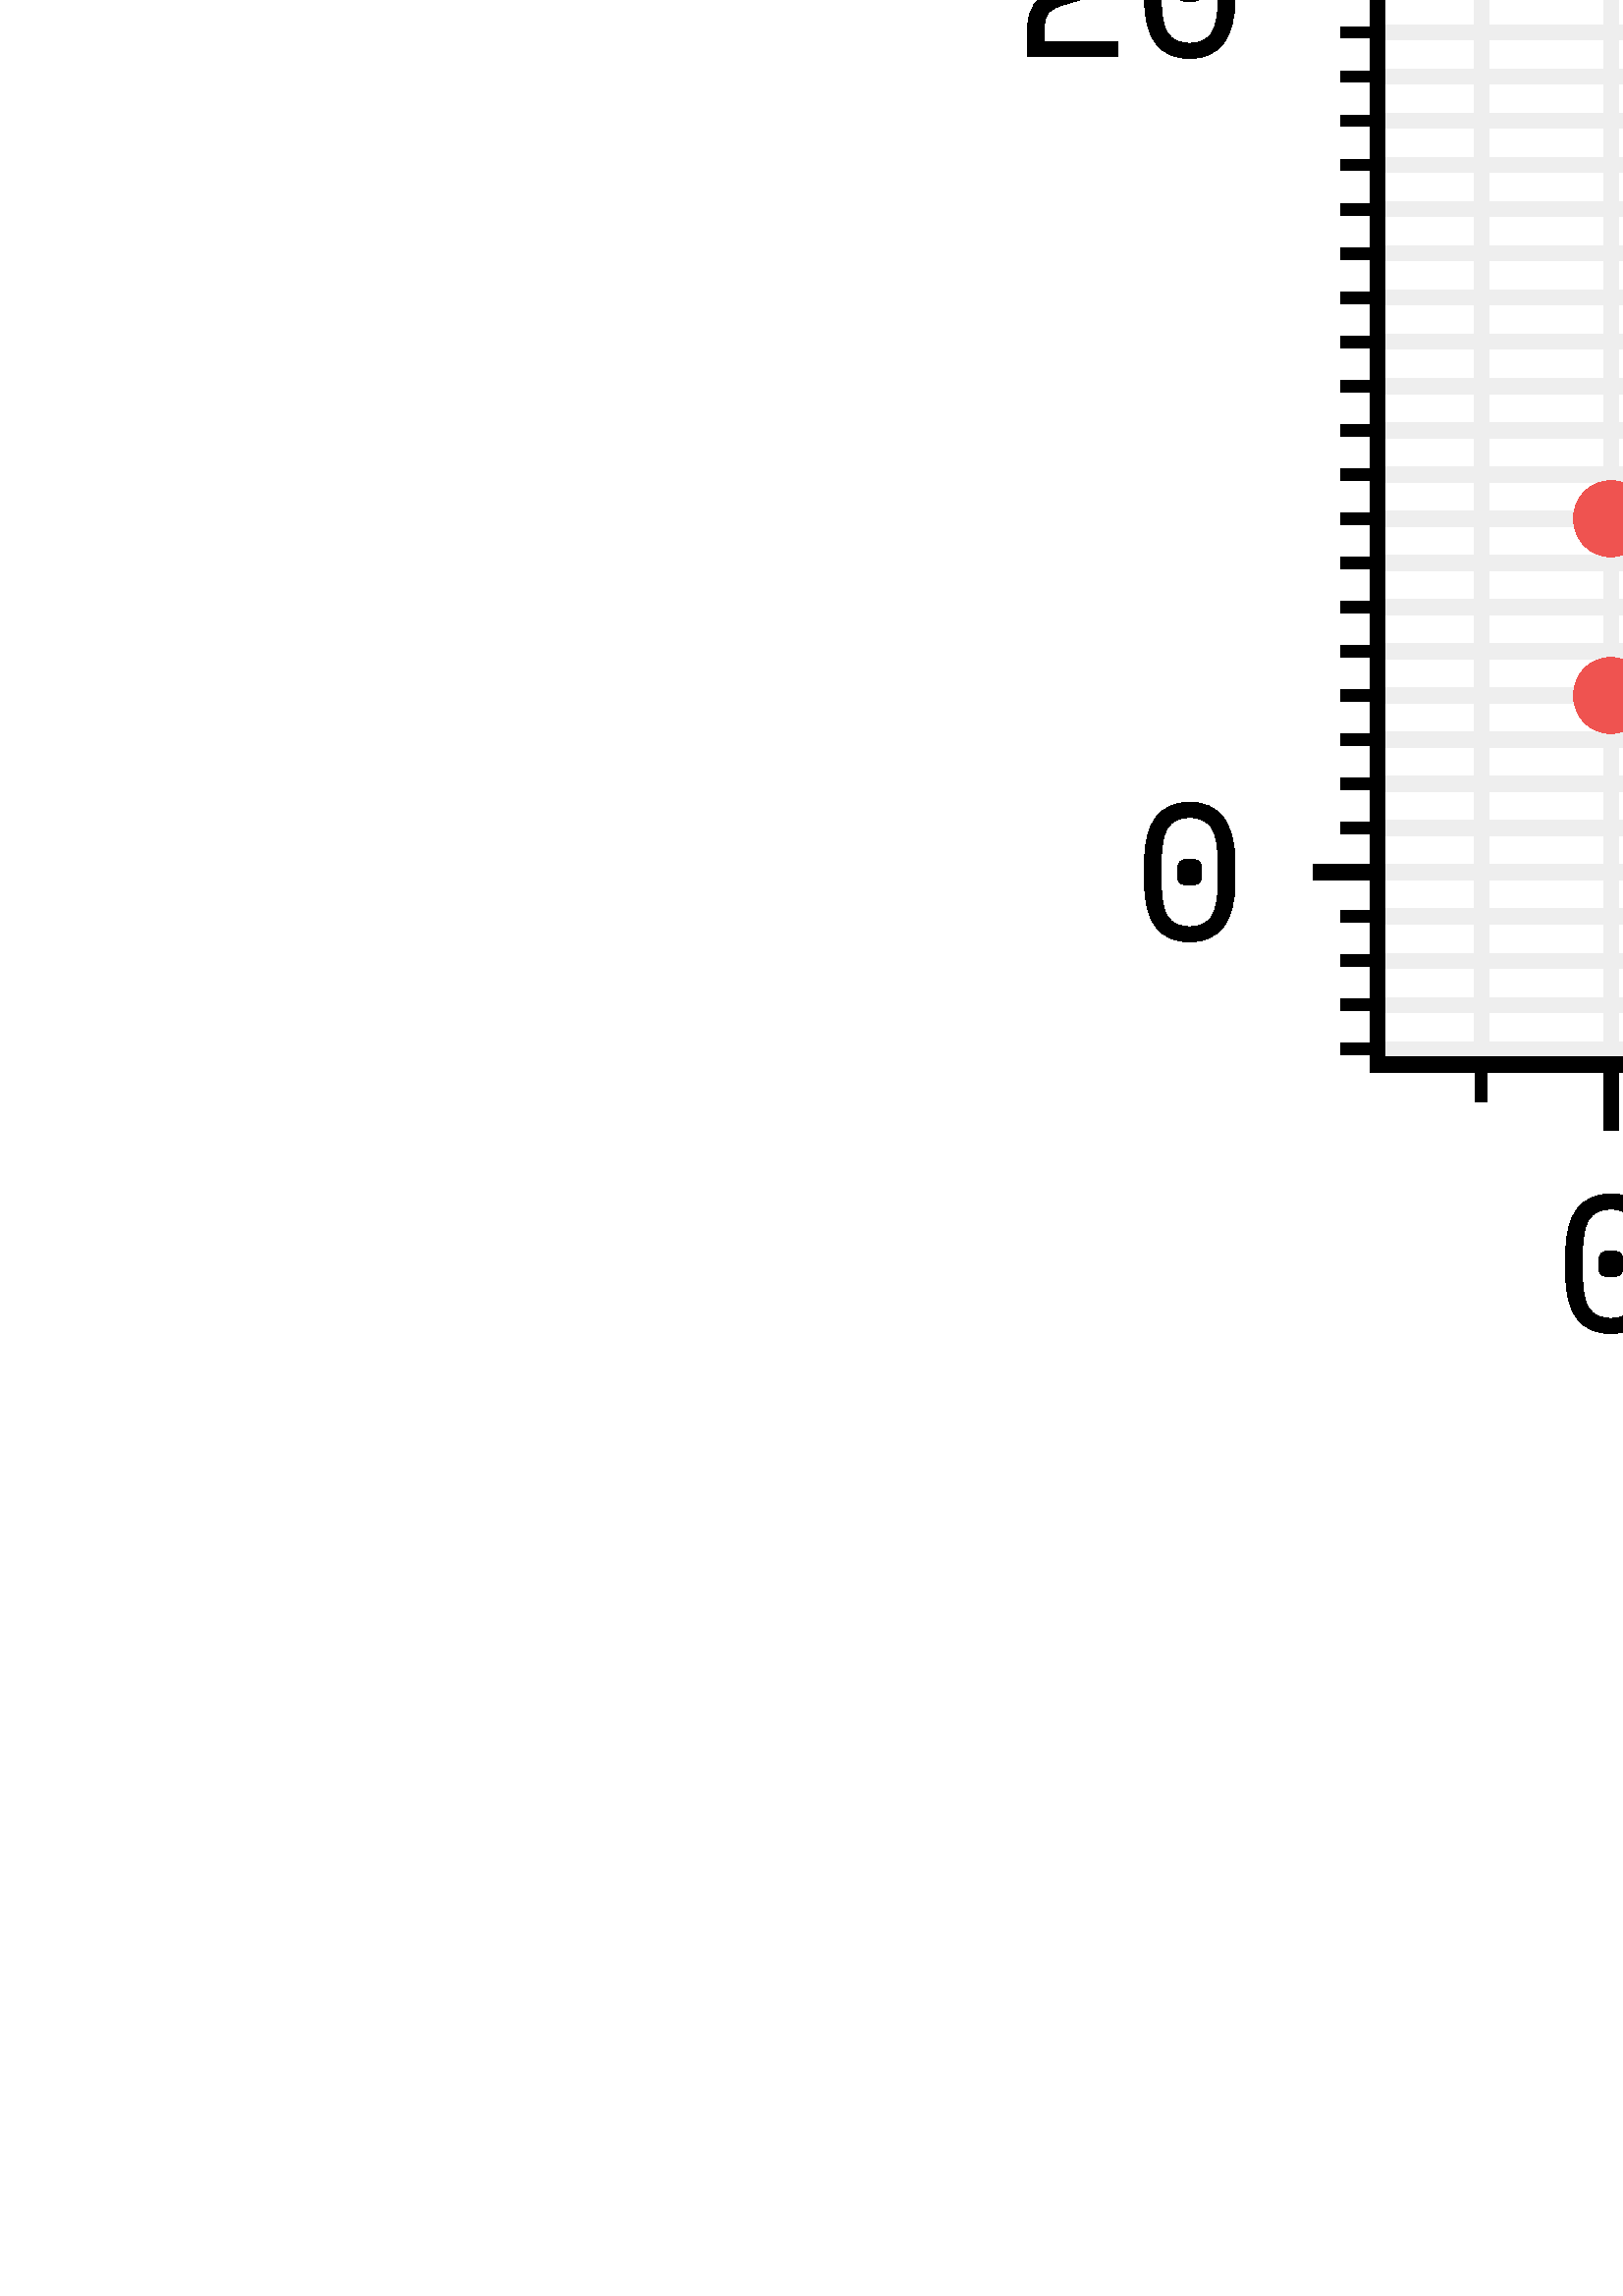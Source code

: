 %!PS-Adobe-3.0 EPSF-3.0
%%BoundingBox: -1 -1 4537 4537
%%HiResBoundingBox: -1 -1 4536.43 4536.43
%%EndComments
%%BeginProlog
%%BeginResource: BeginEPSF
{
  /b4_Inc_state save def
  /dict_count countdictstack def
  /op_count count 1 sub def
  userdict begin
  /showpage { } def
  0 setgray 0 setlinecap
  1 setlinewidth 0 setlinejoin
  10 setmiterlimit [ ] 0 setdash newpath
  /languagelevel where
  {pop languagelevel
  1 ne
    {false setstrokeadjust false setoverprint
    } if
  } if
} bind /BeginEPSF exch def
%%EndResource
%%BeginResource: EndEPSF
{
  end
  count op_count sub {pop} repeat
  countdictstack dict_count sub {end} repeat
  b4_Inc_state restore
} bind /EndEPSF exch def
%%EndResource
%%EndProlog
0.567 setlinewidth
BeginEPSF
0 0 4535.43 4535.43 rectclip
[6.749 0.0 0.0 6.882 202.475 -454.232] concat
%%BeginDocument: /home/M/Documents/School/JS17/COMP150-08/tmp/2017-04-22 22:41:20.08_0.eps
%!PS-Adobe-3.0 EPSF-3.0
%%Orientation: portrait
%%BoundingBox: -30 66 642 725
%%EndComments
%%BeginProlog
/mpldict 8 dict def
mpldict begin
/m { moveto } bind def
/l { lineto } bind def
/r { rlineto } bind def
/c { curveto } bind def
/cl { closepath } bind def
/box {
m
1 index 0 r
0 exch r
neg 0 r
cl
} bind def
/clipbox {
box
clip
newpath
} bind def
%!PS-Adobe-3.0 Resource-Font
%%Copyright: (c) Copyright The Font Bureau, Inc. 2014. All rights reserved.
25 dict begin
/_d{bind def}bind def
/_m{moveto}_d
/_l{lineto}_d
/_cl{closepath eofill}_d
/_c{curveto}_d
/_sc{7 -1 roll{setcachedevice}{pop pop pop pop pop pop}ifelse}_d
/_e{exec}_d
/FontName /InputMono-Regular def
/PaintType 0 def
/FontMatrix[.001 0 0 .001 0 0]def
/FontBBox[-211 -409 840 1273]def
/FontType 3 def
/Encoding [ /space /A /B /E /S /T /c /e /f /h /i /l /m /n /o /s /t /dotlessi /dotaccentcmb /zero /one /two /three /four /five /six /eight /numbersign ] def
/FontInfo 10 dict dup begin
/FamilyName (Input Mono) def
/FullName (InputMono) def
/Notice ((c) Copyright The Font Bureau, Inc. 2014. All rights reserved. Input is a trademark of The Font Bureau, Inc.) def
/Weight (Regular) def
/Version (Version 1.100;PS 0.0;hotconv 1.0.72;makeotf.lib2.5.59) def
/ItalicAngle 0.0 def
/isFixedPitch true def
/UnderlinePosition 0 def
/UnderlineThickness 0 def
end readonly def
/CharStrings 28 dict dup begin
/space{636 0 0 0 0 0 _sc
}_d
/A{636 0 36 0 601 727 _sc
417 291 _m
317 625 _l
216 291 _l
417 291 _l
505 0 _m
442 209 _l
192 209 _l
129 0 _l
36 0 _l
271 727 _l
366 727 _l
601 0 _l
505 0 _l
_cl}_d
/B{{636 0 91 0 567 727 _sc
91 0 _m
91 727 _l
316 727 _l
392 727 448 713 484 685 _c
520 657 538 614 538 556 _c
538 515 _l
538 484 529 458 511 437 _c
493 416 469 403 439 398 _c
439 372 _l
478 368 509 353 532 327 _c
555 301 567 267 567 226 _c
567 185 _l
567 122 547 75 507 45 _c
467 15 405 0 323 0 _c
91 0 _l
182 418 _m
325 418 _l
368 418 399 426 419 442 _c
}_e{439 458 449 483 449 519 _c
449 545 _l
449 579 439 605 419 621 _c
399 637 368 645 325 645 _c
182 645 _l
182 418 _l
182 82 _m
344 82 _l
390 82 423 90 444 108 _c
465 126 476 155 476 195 _c
476 225 _l
476 265 465 293 444 311 _c
423 329 390 338 344 338 _c
182 338 _l
182 82 _l
_cl}_e}_d
/E{636 0 91 0 564 727 _sc
91 0 _m
91 727 _l
564 727 _l
564 645 _l
182 645 _l
182 436 _l
518 436 _l
518 355 _l
182 355 _l
182 82 _l
564 82 _l
564 0 _l
91 0 _l
_cl}_d
/S{{636 0 50 -4 574 731 _sc
330 -4 _m
275 -4 224 4 177 21 _c
129 38 87 70 50 117 _c
115 179 _l
141 144 171 118 207 101 _c
242 84 284 76 333 76 _c
377 76 413 86 441 107 _c
469 128 483 157 483 193 _c
483 227 471 254 447 272 _c
423 290 377 310 307 331 _c
219 356 158 383 126 413 _c
94 443 78 485 78 540 _c
78 603 99 651 141 683 _c
183 715 235 731 295 731 _c
}_e{345 731 393 722 439 704 _c
485 686 525 654 561 609 _c
498 546 _l
474 580 443 606 407 623 _c
371 640 334 649 296 649 _c
258 649 227 641 204 626 _c
181 610 170 584 170 548 _c
170 516 182 490 207 472 _c
232 454 282 434 356 413 _c
440 388 497 361 528 333 _c
558 304 574 262 574 208 _c
574 138 549 86 499 50 _c
449 14 393 -4 330 -4 _c
_cl}_e}_d
/T{636 0 45 0 591 727 _sc
273 0 _m
273 645 _l
45 645 _l
45 727 _l
591 727 _l
591 645 _l
364 645 _l
364 0 _l
273 0 _l
_cl}_d
/c{{636 0 91 -8 555 555 _sc
331 -8 _m
251 -8 191 9 151 43 _c
111 77 91 129 91 197 _c
91 345 _l
91 413 111 465 151 501 _c
191 537 251 555 330 555 _c
400 555 454 539 492 507 _c
530 475 551 428 555 367 _c
466 362 _l
464 399 451 427 429 445 _c
406 463 373 473 329 473 _c
279 473 242 462 218 441 _c
194 420 182 388 182 345 _c
182 197 _l
182 155 194 124 218 104 _c
}_e{242 83 280 73 331 73 _c
374 73 407 80 430 96 _c
452 111 464 134 466 165 _c
555 160 _l
551 104 530 62 492 34 _c
454 6 401 -8 331 -8 _c
_cl}_e}_d
/e{{636 0 91 -8 547 555 _sc
547 120 _m
531 74 506 42 473 22 _c
439 2 388 -8 319 -8 _c
247 -8 191 9 151 43 _c
111 77 91 129 91 198 _c
91 345 _l
91 415 112 467 154 502 _c
196 537 251 555 319 555 _c
387 555 442 537 483 501 _c
524 465 545 411 545 338 _c
545 255 _l
182 255 _l
182 197 _l
182 151 193 118 216 98 _c
238 78 272 68 318 68 _c
362 68 394 74 414 86 _c
}_e{434 98 449 118 459 145 _c
547 120 _l
182 345 _m
182 323 _l
455 323 _l
455 336 _l
455 385 443 421 420 443 _c
397 465 363 477 318 477 _c
272 477 238 466 216 445 _c
193 423 182 390 182 345 _c
_cl}_e}_d
/f{636 0 73 0 563 736 _sc
227 0 _m
227 464 _l
73 464 _l
73 545 _l
227 545 _l
227 582 _l
227 630 246 668 285 695 _c
323 722 371 736 428 736 _c
456 736 481 733 503 729 _c
525 724 545 719 563 713 _c
545 636 _l
531 640 515 645 496 649 _c
476 653 454 655 428 655 _c
394 655 368 649 348 638 _c
328 626 318 608 318 583 _c
318 545 _l
545 545 _l
545 464 _l
318 464 _l
318 0 _l
227 0 _l
_cl}_d
/h{636 0 91 0 545 727 _sc
91 0 _m
91 727 _l
182 727 _l
182 455 _l
209 455 _l
222 485 243 510 272 528 _c
300 546 333 555 369 555 _c
423 555 466 538 498 505 _c
529 471 545 426 545 369 _c
545 0 _l
455 0 _l
455 350 _l
455 388 445 417 427 437 _c
408 457 381 468 347 468 _c
319 468 292 459 264 443 _c
236 427 208 403 182 373 _c
182 0 _l
91 0 _l
_cl}_d
/i{636 0 91 0 545 757 _sc
false CharStrings /dotlessi get exec
gsave 318 0 translate
false CharStrings /dotaccentcmb get exec
grestore }_d
/l{636 0 91 0 545 727 _sc
91 0 _m
91 82 _l
273 82 _l
273 645 _l
91 645 _l
91 727 _l
364 727 _l
364 82 _l
545 82 _l
545 0 _l
91 0 _l
_cl}_d
/m{{636 0 55 0 582 555 _sc
138 391 _m
138 0 _l
55 0 _l
55 545 _l
138 545 _l
138 473 _l
156 473 _l
168 498 183 518 202 533 _c
220 547 240 555 261 555 _c
284 555 304 547 320 533 _c
336 519 348 499 354 473 _c
374 473 _l
385 498 400 518 420 533 _c
440 547 461 555 484 555 _c
514 555 537 542 555 518 _c
573 493 582 460 582 418 _c
582 0 _l
498 0 _l
498 404 _l
}_e{498 431 494 451 487 465 _c
479 479 469 486 455 486 _c
443 486 429 477 412 460 _c
394 443 377 420 360 391 _c
360 0 _l
276 0 _l
276 404 _l
276 431 272 451 265 465 _c
257 479 247 486 233 486 _c
221 486 206 477 190 461 _c
174 445 156 421 138 391 _c
_cl}_e}_d
/n{636 0 91 0 545 555 _sc
91 0 _m
91 545 _l
182 545 _l
182 455 _l
209 455 _l
222 485 243 510 272 528 _c
300 546 333 555 369 555 _c
423 555 466 538 498 505 _c
529 471 545 426 545 368 _c
545 0 _l
455 0 _l
455 350 _l
455 388 445 417 427 437 _c
408 457 381 468 347 468 _c
319 468 292 459 264 443 _c
236 427 208 403 182 373 _c
182 0 _l
91 0 _l
_cl}_d
/o{{636 0 91 -8 545 555 _sc
318 -8 _m
244 -8 188 9 149 44 _c
110 79 91 130 91 197 _c
91 345 _l
91 411 110 463 150 500 _c
189 536 245 555 319 555 _c
391 555 447 536 486 500 _c
525 463 545 411 545 345 _c
545 197 _l
545 130 525 79 486 44 _c
447 9 391 -8 318 -8 _c
318 73 _m
364 73 398 83 421 104 _c
443 124 455 155 455 197 _c
455 345 _l
455 388 443 420 421 441 _c
}_e{398 462 364 473 318 473 _c
272 473 237 462 215 441 _c
193 420 182 388 182 345 _c
182 197 _l
182 155 193 124 215 104 _c
237 83 272 73 318 73 _c
_cl}_e}_d
/s{{636 0 73 -8 549 555 _sc
325 -8 _m
279 -8 234 -1 191 12 _c
148 25 109 46 73 75 _c
114 146 _l
143 122 176 103 213 91 _c
249 79 287 73 325 73 _c
357 73 387 77 416 87 _c
444 97 459 117 459 149 _c
459 175 447 193 423 204 _c
399 215 356 225 294 233 _c
227 241 176 256 142 280 _c
108 303 91 340 91 390 _c
91 444 111 485 153 513 _c
194 541 242 555 296 555 _c
}_e{339 555 380 547 420 533 _c
460 518 497 497 531 471 _c
490 399 _l
462 421 431 439 399 453 _c
366 466 332 473 296 473 _c
267 473 241 467 217 456 _c
193 445 181 425 181 396 _c
181 371 192 353 214 342 _c
236 330 278 321 342 314 _c
410 306 462 289 497 263 _c
531 237 549 201 549 155 _c
549 98 526 57 480 31 _c
434 5 382 -8 325 -8 _c
_cl}_e}_d
/t{636 0 64 -7 554 727 _sc
408 -7 _m
348 -7 301 7 268 37 _c
234 66 218 111 218 173 _c
218 464 _l
64 464 _l
64 545 _l
218 545 _l
218 727 _l
309 727 _l
309 545 _l
545 545 _l
545 464 _l
309 464 _l
309 181 _l
309 145 317 119 335 102 _c
353 85 379 77 414 77 _c
436 77 458 78 478 82 _c
498 85 517 89 535 95 _c
554 13 _l
533 7 511 2 488 -1 _c
464 -5 438 -7 408 -7 _c
_cl}_d
/dotlessi{636 0 91 0 545 545 _sc
91 0 _m
91 82 _l
273 82 _l
273 464 _l
91 464 _l
91 545 _l
364 545 _l
364 82 _l
545 82 _l
545 0 _l
91 0 _l
_cl}_d
/dotaccentcmb{0 0 -76 645 77 757 _sc
0 645 _m
-22 645 -41 648 -55 656 _c
-69 663 -76 677 -76 697 _c
-76 704 _l
-76 724 -69 738 -55 746 _c
-41 753 -22 757 0 757 _c
23 757 42 753 56 746 _c
70 738 77 724 77 704 _c
77 697 _l
77 677 69 663 55 656 _c
41 648 22 645 0 645 _c
_cl}_d
/zero{{636 0 73 -8 564 736 _sc
318 -8 _m
238 -8 177 18 135 72 _c
93 125 73 203 73 306 _c
73 417 _l
73 521 93 601 135 655 _c
177 709 238 736 319 736 _c
399 736 459 709 501 655 _c
543 601 564 521 564 417 _c
564 306 _l
564 203 543 125 501 72 _c
459 18 398 -8 318 -8 _c
318 73 _m
373 73 413 91 437 127 _c
461 163 473 223 473 306 _c
473 417 _l
473 502 461 563 437 600 _c
}_e{413 636 373 655 318 655 _c
262 655 223 636 199 600 _c
175 563 164 502 164 417 _c
164 306 _l
164 223 175 163 199 127 _c
223 91 262 73 318 73 _c
318 293 _m
298 293 283 296 271 303 _c
259 309 253 322 253 341 _c
253 385 _l
253 403 259 416 271 423 _c
283 430 298 434 318 434 _c
337 434 353 430 365 423 _c
377 416 383 403 383 385 _c
383 341 _l
383 322 376 309 364 303 _c
}_e{352 296 336 293 318 293 _c
_cl}_e}_d
/one{636 0 91 0 591 727 _sc
118 0 _m
118 82 _l
318 82 _l
318 618 _l
292 618 _l
271 582 244 556 212 541 _c
180 525 142 521 100 529 _c
91 618 _l
137 612 180 619 219 637 _c
257 655 291 685 321 727 _c
409 727 _l
409 82 _l
591 82 _l
591 0 _l
118 0 _l
_cl}_d
/two{{636 0 73 0 564 736 _sc
73 0 _m
73 155 _l
73 209 86 253 113 285 _c
139 317 183 343 245 361 _c
368 397 _l
402 407 427 419 442 434 _c
456 449 464 472 464 503 _c
464 540 _l
464 582 453 611 433 629 _c
413 646 374 655 318 655 _c
266 655 230 644 210 622 _c
190 600 177 559 173 499 _c
82 508 _l
86 591 106 650 142 684 _c
177 718 235 736 317 736 _c
396 736 455 720 495 690 _c
}_e{535 659 555 612 555 549 _c
555 489 _l
555 443 541 407 515 380 _c
489 352 446 330 386 313 _c
262 276 _l
232 268 208 255 190 239 _c
172 223 164 195 164 156 _c
164 82 _l
564 82 _l
564 0 _l
73 0 _l
_cl}_e}_d
/three{{636 0 64 -8 564 736 _sc
309 -8 _m
215 -8 152 9 119 43 _c
86 77 68 129 64 197 _c
155 206 _l
161 152 174 116 194 98 _c
214 80 252 71 309 71 _c
369 71 412 80 436 99 _c
460 117 473 150 473 197 _c
473 222 _l
473 267 461 299 438 317 _c
415 335 375 345 318 345 _c
227 345 _l
227 427 _l
318 427 _l
368 427 404 434 424 448 _c
444 462 455 488 455 524 _c
455 553 _l
}_e{455 591 444 617 422 633 _c
400 648 363 656 309 656 _c
261 656 228 647 209 630 _c
189 613 177 581 173 535 _c
82 544 _l
86 612 106 661 144 691 _c
181 721 236 736 309 736 _c
382 736 440 721 482 693 _c
524 665 545 618 545 553 _c
545 524 _l
545 487 532 458 507 437 _c
482 415 447 403 403 401 _c
403 375 _l
457 370 497 353 524 324 _c
550 295 564 261 564 222 _c
564 197 _l
}_e{564 131 545 81 507 45 _c
469 9 403 -8 309 -8 _c
_cl}_e}_d
/four{636 0 64 0 609 727 _sc
164 273 _m
409 273 _l
409 633 _l
164 273 _l
609 191 _m
500 191 _l
500 0 _l
409 0 _l
409 191 _l
64 191 _l
64 273 _l
368 727 _l
500 727 _l
500 273 _l
609 273 _l
609 191 _l
_cl}_d
/five{{636 0 64 -8 564 727 _sc
317 -8 _m
223 -8 158 6 123 35 _c
87 64 68 119 64 201 _c
155 210 _l
159 152 171 115 191 98 _c
211 81 254 73 318 73 _c
373 73 413 83 437 104 _c
461 124 473 155 473 196 _c
473 240 _l
473 283 463 314 444 334 _c
424 354 393 364 350 364 _c
91 364 _l
91 727 _l
527 727 _l
527 645 _l
182 645 _l
182 450 _l
350 450 _l
}_e{422 450 475 433 511 400 _c
546 366 564 316 564 248 _c
564 187 _l
564 127 542 79 500 44 _c
457 9 396 -8 317 -8 _c
_cl}_e}_d
/six{{636 0 73 -8 564 736 _sc
318 -8 _m
232 -8 170 15 131 62 _c
92 108 73 171 73 251 _c
73 472 _l
73 556 94 621 137 667 _c
179 713 240 736 320 736 _c
392 736 446 722 482 696 _c
518 670 543 627 555 569 _c
456 548 _l
448 585 436 612 418 629 _c
400 646 367 655 318 655 _c
262 655 223 640 199 612 _c
175 584 164 537 164 472 _c
164 385 _l
182 385 _l
198 406 218 423 244 435 _c
}_e{269 447 303 454 345 454 _c
417 454 472 434 509 394 _c
545 354 564 302 564 238 _c
564 218 _l
564 144 542 88 500 50 _c
457 11 396 -8 318 -8 _c
317 73 _m
369 73 408 84 433 108 _c
458 131 471 167 471 216 _c
471 228 _l
471 277 458 313 433 337 _c
408 360 369 372 317 372 _c
264 372 225 360 201 337 _c
176 313 164 277 164 228 _c
164 216 _l
164 167 176 131 201 108 _c
}_e{225 84 264 73 317 73 _c
_cl}_e}_d
/eight{{636 0 73 -8 564 736 _sc
318 -8 _m
232 -8 169 7 131 38 _c
92 69 73 119 73 188 _c
73 208 _l
73 253 85 290 110 320 _c
135 349 170 366 215 370 _c
215 396 _l
180 399 151 413 127 437 _c
103 461 91 493 91 533 _c
91 562 _l
91 623 109 667 145 695 _c
181 722 238 736 318 736 _c
397 736 455 722 491 695 _c
527 667 545 623 545 562 _c
545 533 _l
545 493 533 461 509 437 _c
}_e{485 413 456 399 421 396 _c
421 370 _l
465 366 500 349 526 319 _c
551 289 564 252 564 208 _c
564 188 _l
564 119 544 69 505 38 _c
466 7 404 -8 318 -8 _c
318 423 _m
369 423 405 430 425 446 _c
445 461 455 488 455 528 _c
455 553 _l
455 591 445 617 425 633 _c
405 648 369 656 318 656 _c
267 656 232 648 212 633 _c
192 617 182 591 182 553 _c
182 528 _l
}_e{182 488 192 461 212 446 _c
232 430 267 423 318 423 _c
318 71 _m
376 71 416 80 439 98 _c
461 116 473 149 473 197 _c
473 213 _l
473 261 461 294 439 313 _c
416 331 376 341 318 341 _c
260 341 220 331 198 313 _c
175 294 164 261 164 213 _c
164 197 _l
164 149 175 116 198 98 _c
220 80 260 71 318 71 _c
_cl}_e}_d
/numbersign{{636 0 45 0 591 727 _sc
377 264 _m
387 464 _l
260 464 _l
250 264 _l
377 264 _l
364 0 _m
373 182 _l
245 182 _l
236 0 _l
155 0 _l
164 182 _l
45 182 _l
45 264 _l
168 264 _l
178 464 _l
45 464 _l
45 545 _l
182 545 _l
191 727 _l
273 727 _l
264 545 _l
391 545 _l
400 727 _l
482 727 _l
473 545 _l
591 545 _l
591 464 _l
469 464 _l
459 264 _l
591 264 _l
}_e{591 182 _l
455 182 _l
445 0 _l
364 0 _l
_cl}_e}_d
end readonly def

/BuildGlyph
 {exch begin
 CharStrings exch
 2 copy known not{pop /.notdef}if
 true 3 1 roll get exec
 end}_d

/BuildChar {
 1 index /Encoding get exch get
 1 index /BuildGlyph get exec
}_d

FontName currentdict end definefont pop
end
%%EndProlog
mpldict begin
-30.328 66.472 translate
672.656 659.056 0 0 clipbox
gsave
0 0 m
672.656 0 l
672.656 659.056 l
0 659.056 l
cl
1.000 setgray
fill
grestore
gsave
75.156 65.156 m
354.156 65.156 l
354.156 342.356 l
75.156 342.356 l
cl
1.000 setgray
fill
grestore
0.800 setlinewidth
1 setlinejoin
0 setlinecap
[] 0 setdash
0.000 setgray
gsave
/o {
gsave
newpath
translate
0.8 setlinewidth
1 setlinejoin
0 setlinecap
0 0 m
0 -3.5 l

gsave
0.000 setgray
fill
grestore
stroke
grestore
} bind def
87.838 65.156 o
grestore
/InputMono-Regular findfont
10.000 scalefont
setfont
gsave
84.658 50.891 translate
0.0 rotate
0.0 0.0 m /zero glyphshow
grestore
gsave
/o {
gsave
newpath
translate
0.8 setlinewidth
1 setlinejoin
0 setlinecap
0 0 m
0 -3.5 l

gsave
0.000 setgray
fill
grestore
stroke
grestore
} bind def
123.065 65.156 o
grestore
gsave
119.886 50.891 translate
0.0 rotate
0.0 0.0 m /five glyphshow
grestore
gsave
/o {
gsave
newpath
translate
0.8 setlinewidth
1 setlinejoin
0 setlinecap
0 0 m
0 -3.5 l

gsave
0.000 setgray
fill
grestore
stroke
grestore
} bind def
158.293 65.156 o
grestore
gsave
151.933 50.891 translate
0.0 rotate
0.0 0.0 m /one glyphshow
6.364 0.0 m /zero glyphshow
grestore
gsave
/o {
gsave
newpath
translate
0.8 setlinewidth
1 setlinejoin
0 setlinecap
0 0 m
0 -3.5 l

gsave
0.000 setgray
fill
grestore
stroke
grestore
} bind def
193.52 65.156 o
grestore
gsave
187.161 50.891 translate
0.0 rotate
0.0 0.0 m /one glyphshow
6.364 0.0 m /five glyphshow
grestore
gsave
/o {
gsave
newpath
translate
0.8 setlinewidth
1 setlinejoin
0 setlinecap
0 0 m
0 -3.5 l

gsave
0.000 setgray
fill
grestore
stroke
grestore
} bind def
228.747 65.156 o
grestore
gsave
222.388 50.891 translate
0.0 rotate
0.0 0.0 m /two glyphshow
6.364 0.0 m /zero glyphshow
grestore
gsave
/o {
gsave
newpath
translate
0.8 setlinewidth
1 setlinejoin
0 setlinecap
0 0 m
0 -3.5 l

gsave
0.000 setgray
fill
grestore
stroke
grestore
} bind def
263.974 65.156 o
grestore
gsave
257.615 50.891 translate
0.0 rotate
0.0 0.0 m /two glyphshow
6.364 0.0 m /five glyphshow
grestore
gsave
/o {
gsave
newpath
translate
0.8 setlinewidth
1 setlinejoin
0 setlinecap
0 0 m
0 -3.5 l

gsave
0.000 setgray
fill
grestore
stroke
grestore
} bind def
299.202 65.156 o
grestore
gsave
292.842 50.891 translate
0.0 rotate
0.0 0.0 m /three glyphshow
6.364 0.0 m /zero glyphshow
grestore
gsave
/o {
gsave
newpath
translate
0.8 setlinewidth
1 setlinejoin
0 setlinecap
0 0 m
0 -3.5 l

gsave
0.000 setgray
fill
grestore
stroke
grestore
} bind def
334.429 65.156 o
grestore
gsave
328.07 50.891 translate
0.0 rotate
0.0 0.0 m /three glyphshow
6.364 0.0 m /five glyphshow
grestore
2 setlinecap
0.933 setgray
gsave
279 277.2 75.16 65.16 clipbox
80.793 65.156 m
80.793 342.356 l
stroke
grestore
0.600 setlinewidth
0 setlinecap
0.000 setgray
gsave
/o {
gsave
newpath
translate
0.6 setlinewidth
1 setlinejoin
0 setlinecap
0 0 m
0 -2 l

gsave
0.000 setgray
fill
grestore
stroke
grestore
} bind def
80.793 65.156 o
grestore
0.800 setlinewidth
2 setlinecap
0.933 setgray
gsave
279 277.2 75.16 65.16 clipbox
87.838 65.156 m
87.838 342.356 l
stroke
grestore
0.600 setlinewidth
0 setlinecap
0.000 setgray
gsave
/o {
gsave
newpath
translate
0.6 setlinewidth
1 setlinejoin
0 setlinecap
0 0 m
0 -2 l

gsave
0.000 setgray
fill
grestore
stroke
grestore
} bind def
87.838 65.156 o
grestore
0.800 setlinewidth
2 setlinecap
0.933 setgray
gsave
279 277.2 75.16 65.16 clipbox
94.884 65.156 m
94.884 342.356 l
stroke
grestore
0.600 setlinewidth
0 setlinecap
0.000 setgray
gsave
/o {
gsave
newpath
translate
0.6 setlinewidth
1 setlinejoin
0 setlinecap
0 0 m
0 -2 l

gsave
0.000 setgray
fill
grestore
stroke
grestore
} bind def
94.883 65.156 o
grestore
0.800 setlinewidth
2 setlinecap
0.933 setgray
gsave
279 277.2 75.16 65.16 clipbox
101.929 65.156 m
101.929 342.356 l
stroke
grestore
0.600 setlinewidth
0 setlinecap
0.000 setgray
gsave
/o {
gsave
newpath
translate
0.6 setlinewidth
1 setlinejoin
0 setlinecap
0 0 m
0 -2 l

gsave
0.000 setgray
fill
grestore
stroke
grestore
} bind def
101.929 65.156 o
grestore
0.800 setlinewidth
2 setlinecap
0.933 setgray
gsave
279 277.2 75.16 65.16 clipbox
108.974 65.156 m
108.974 342.356 l
stroke
grestore
0.600 setlinewidth
0 setlinecap
0.000 setgray
gsave
/o {
gsave
newpath
translate
0.6 setlinewidth
1 setlinejoin
0 setlinecap
0 0 m
0 -2 l

gsave
0.000 setgray
fill
grestore
stroke
grestore
} bind def
108.974 65.156 o
grestore
0.800 setlinewidth
2 setlinecap
0.933 setgray
gsave
279 277.2 75.16 65.16 clipbox
116.02 65.156 m
116.02 342.356 l
stroke
grestore
0.600 setlinewidth
0 setlinecap
0.000 setgray
gsave
/o {
gsave
newpath
translate
0.6 setlinewidth
1 setlinejoin
0 setlinecap
0 0 m
0 -2 l

gsave
0.000 setgray
fill
grestore
stroke
grestore
} bind def
116.02 65.156 o
grestore
0.800 setlinewidth
2 setlinecap
0.933 setgray
gsave
279 277.2 75.16 65.16 clipbox
123.065 65.156 m
123.065 342.356 l
stroke
grestore
0.600 setlinewidth
0 setlinecap
0.000 setgray
gsave
/o {
gsave
newpath
translate
0.6 setlinewidth
1 setlinejoin
0 setlinecap
0 0 m
0 -2 l

gsave
0.000 setgray
fill
grestore
stroke
grestore
} bind def
123.065 65.156 o
grestore
0.800 setlinewidth
2 setlinecap
0.933 setgray
gsave
279 277.2 75.16 65.16 clipbox
130.111 65.156 m
130.111 342.356 l
stroke
grestore
0.600 setlinewidth
0 setlinecap
0.000 setgray
gsave
/o {
gsave
newpath
translate
0.6 setlinewidth
1 setlinejoin
0 setlinecap
0 0 m
0 -2 l

gsave
0.000 setgray
fill
grestore
stroke
grestore
} bind def
130.111 65.156 o
grestore
0.800 setlinewidth
2 setlinecap
0.933 setgray
gsave
279 277.2 75.16 65.16 clipbox
137.156 65.156 m
137.156 342.356 l
stroke
grestore
0.600 setlinewidth
0 setlinecap
0.000 setgray
gsave
/o {
gsave
newpath
translate
0.6 setlinewidth
1 setlinejoin
0 setlinecap
0 0 m
0 -2 l

gsave
0.000 setgray
fill
grestore
stroke
grestore
} bind def
137.156 65.156 o
grestore
0.800 setlinewidth
2 setlinecap
0.933 setgray
gsave
279 277.2 75.16 65.16 clipbox
144.202 65.156 m
144.202 342.356 l
stroke
grestore
0.600 setlinewidth
0 setlinecap
0.000 setgray
gsave
/o {
gsave
newpath
translate
0.6 setlinewidth
1 setlinejoin
0 setlinecap
0 0 m
0 -2 l

gsave
0.000 setgray
fill
grestore
stroke
grestore
} bind def
144.202 65.156 o
grestore
0.800 setlinewidth
2 setlinecap
0.933 setgray
gsave
279 277.2 75.16 65.16 clipbox
151.247 65.156 m
151.247 342.356 l
stroke
grestore
0.600 setlinewidth
0 setlinecap
0.000 setgray
gsave
/o {
gsave
newpath
translate
0.6 setlinewidth
1 setlinejoin
0 setlinecap
0 0 m
0 -2 l

gsave
0.000 setgray
fill
grestore
stroke
grestore
} bind def
151.247 65.156 o
grestore
0.800 setlinewidth
2 setlinecap
0.933 setgray
gsave
279 277.2 75.16 65.16 clipbox
158.293 65.156 m
158.293 342.356 l
stroke
grestore
0.600 setlinewidth
0 setlinecap
0.000 setgray
gsave
/o {
gsave
newpath
translate
0.6 setlinewidth
1 setlinejoin
0 setlinecap
0 0 m
0 -2 l

gsave
0.000 setgray
fill
grestore
stroke
grestore
} bind def
158.293 65.156 o
grestore
0.800 setlinewidth
2 setlinecap
0.933 setgray
gsave
279 277.2 75.16 65.16 clipbox
165.338 65.156 m
165.338 342.356 l
stroke
grestore
0.600 setlinewidth
0 setlinecap
0.000 setgray
gsave
/o {
gsave
newpath
translate
0.6 setlinewidth
1 setlinejoin
0 setlinecap
0 0 m
0 -2 l

gsave
0.000 setgray
fill
grestore
stroke
grestore
} bind def
165.338 65.156 o
grestore
0.800 setlinewidth
2 setlinecap
0.933 setgray
gsave
279 277.2 75.16 65.16 clipbox
172.384 65.156 m
172.384 342.356 l
stroke
grestore
0.600 setlinewidth
0 setlinecap
0.000 setgray
gsave
/o {
gsave
newpath
translate
0.6 setlinewidth
1 setlinejoin
0 setlinecap
0 0 m
0 -2 l

gsave
0.000 setgray
fill
grestore
stroke
grestore
} bind def
172.384 65.156 o
grestore
0.800 setlinewidth
2 setlinecap
0.933 setgray
gsave
279 277.2 75.16 65.16 clipbox
179.429 65.156 m
179.429 342.356 l
stroke
grestore
0.600 setlinewidth
0 setlinecap
0.000 setgray
gsave
/o {
gsave
newpath
translate
0.6 setlinewidth
1 setlinejoin
0 setlinecap
0 0 m
0 -2 l

gsave
0.000 setgray
fill
grestore
stroke
grestore
} bind def
179.429 65.156 o
grestore
0.800 setlinewidth
2 setlinecap
0.933 setgray
gsave
279 277.2 75.16 65.16 clipbox
186.474 65.156 m
186.474 342.356 l
stroke
grestore
0.600 setlinewidth
0 setlinecap
0.000 setgray
gsave
/o {
gsave
newpath
translate
0.6 setlinewidth
1 setlinejoin
0 setlinecap
0 0 m
0 -2 l

gsave
0.000 setgray
fill
grestore
stroke
grestore
} bind def
186.474 65.156 o
grestore
0.800 setlinewidth
2 setlinecap
0.933 setgray
gsave
279 277.2 75.16 65.16 clipbox
193.52 65.156 m
193.52 342.356 l
stroke
grestore
0.600 setlinewidth
0 setlinecap
0.000 setgray
gsave
/o {
gsave
newpath
translate
0.6 setlinewidth
1 setlinejoin
0 setlinecap
0 0 m
0 -2 l

gsave
0.000 setgray
fill
grestore
stroke
grestore
} bind def
193.52 65.156 o
grestore
0.800 setlinewidth
2 setlinecap
0.933 setgray
gsave
279 277.2 75.16 65.16 clipbox
200.565 65.156 m
200.565 342.356 l
stroke
grestore
0.600 setlinewidth
0 setlinecap
0.000 setgray
gsave
/o {
gsave
newpath
translate
0.6 setlinewidth
1 setlinejoin
0 setlinecap
0 0 m
0 -2 l

gsave
0.000 setgray
fill
grestore
stroke
grestore
} bind def
200.565 65.156 o
grestore
0.800 setlinewidth
2 setlinecap
0.933 setgray
gsave
279 277.2 75.16 65.16 clipbox
207.611 65.156 m
207.611 342.356 l
stroke
grestore
0.600 setlinewidth
0 setlinecap
0.000 setgray
gsave
/o {
gsave
newpath
translate
0.6 setlinewidth
1 setlinejoin
0 setlinecap
0 0 m
0 -2 l

gsave
0.000 setgray
fill
grestore
stroke
grestore
} bind def
207.611 65.156 o
grestore
0.800 setlinewidth
2 setlinecap
0.933 setgray
gsave
279 277.2 75.16 65.16 clipbox
214.656 65.156 m
214.656 342.356 l
stroke
grestore
0.600 setlinewidth
0 setlinecap
0.000 setgray
gsave
/o {
gsave
newpath
translate
0.6 setlinewidth
1 setlinejoin
0 setlinecap
0 0 m
0 -2 l

gsave
0.000 setgray
fill
grestore
stroke
grestore
} bind def
214.656 65.156 o
grestore
0.800 setlinewidth
2 setlinecap
0.933 setgray
gsave
279 277.2 75.16 65.16 clipbox
221.702 65.156 m
221.702 342.356 l
stroke
grestore
0.600 setlinewidth
0 setlinecap
0.000 setgray
gsave
/o {
gsave
newpath
translate
0.6 setlinewidth
1 setlinejoin
0 setlinecap
0 0 m
0 -2 l

gsave
0.000 setgray
fill
grestore
stroke
grestore
} bind def
221.702 65.156 o
grestore
0.800 setlinewidth
2 setlinecap
0.933 setgray
gsave
279 277.2 75.16 65.16 clipbox
228.747 65.156 m
228.747 342.356 l
stroke
grestore
0.600 setlinewidth
0 setlinecap
0.000 setgray
gsave
/o {
gsave
newpath
translate
0.6 setlinewidth
1 setlinejoin
0 setlinecap
0 0 m
0 -2 l

gsave
0.000 setgray
fill
grestore
stroke
grestore
} bind def
228.747 65.156 o
grestore
0.800 setlinewidth
2 setlinecap
0.933 setgray
gsave
279 277.2 75.16 65.16 clipbox
235.793 65.156 m
235.793 342.356 l
stroke
grestore
0.600 setlinewidth
0 setlinecap
0.000 setgray
gsave
/o {
gsave
newpath
translate
0.6 setlinewidth
1 setlinejoin
0 setlinecap
0 0 m
0 -2 l

gsave
0.000 setgray
fill
grestore
stroke
grestore
} bind def
235.793 65.156 o
grestore
0.800 setlinewidth
2 setlinecap
0.933 setgray
gsave
279 277.2 75.16 65.16 clipbox
242.838 65.156 m
242.838 342.356 l
stroke
grestore
0.600 setlinewidth
0 setlinecap
0.000 setgray
gsave
/o {
gsave
newpath
translate
0.6 setlinewidth
1 setlinejoin
0 setlinecap
0 0 m
0 -2 l

gsave
0.000 setgray
fill
grestore
stroke
grestore
} bind def
242.838 65.156 o
grestore
0.800 setlinewidth
2 setlinecap
0.933 setgray
gsave
279 277.2 75.16 65.16 clipbox
249.884 65.156 m
249.884 342.356 l
stroke
grestore
0.600 setlinewidth
0 setlinecap
0.000 setgray
gsave
/o {
gsave
newpath
translate
0.6 setlinewidth
1 setlinejoin
0 setlinecap
0 0 m
0 -2 l

gsave
0.000 setgray
fill
grestore
stroke
grestore
} bind def
249.884 65.156 o
grestore
0.800 setlinewidth
2 setlinecap
0.933 setgray
gsave
279 277.2 75.16 65.16 clipbox
256.929 65.156 m
256.929 342.356 l
stroke
grestore
0.600 setlinewidth
0 setlinecap
0.000 setgray
gsave
/o {
gsave
newpath
translate
0.6 setlinewidth
1 setlinejoin
0 setlinecap
0 0 m
0 -2 l

gsave
0.000 setgray
fill
grestore
stroke
grestore
} bind def
256.929 65.156 o
grestore
0.800 setlinewidth
2 setlinecap
0.933 setgray
gsave
279 277.2 75.16 65.16 clipbox
263.974 65.156 m
263.974 342.356 l
stroke
grestore
0.600 setlinewidth
0 setlinecap
0.000 setgray
gsave
/o {
gsave
newpath
translate
0.6 setlinewidth
1 setlinejoin
0 setlinecap
0 0 m
0 -2 l

gsave
0.000 setgray
fill
grestore
stroke
grestore
} bind def
263.974 65.156 o
grestore
0.800 setlinewidth
2 setlinecap
0.933 setgray
gsave
279 277.2 75.16 65.16 clipbox
271.02 65.156 m
271.02 342.356 l
stroke
grestore
0.600 setlinewidth
0 setlinecap
0.000 setgray
gsave
/o {
gsave
newpath
translate
0.6 setlinewidth
1 setlinejoin
0 setlinecap
0 0 m
0 -2 l

gsave
0.000 setgray
fill
grestore
stroke
grestore
} bind def
271.02 65.156 o
grestore
0.800 setlinewidth
2 setlinecap
0.933 setgray
gsave
279 277.2 75.16 65.16 clipbox
278.065 65.156 m
278.065 342.356 l
stroke
grestore
0.600 setlinewidth
0 setlinecap
0.000 setgray
gsave
/o {
gsave
newpath
translate
0.6 setlinewidth
1 setlinejoin
0 setlinecap
0 0 m
0 -2 l

gsave
0.000 setgray
fill
grestore
stroke
grestore
} bind def
278.065 65.156 o
grestore
0.800 setlinewidth
2 setlinecap
0.933 setgray
gsave
279 277.2 75.16 65.16 clipbox
285.111 65.156 m
285.111 342.356 l
stroke
grestore
0.600 setlinewidth
0 setlinecap
0.000 setgray
gsave
/o {
gsave
newpath
translate
0.6 setlinewidth
1 setlinejoin
0 setlinecap
0 0 m
0 -2 l

gsave
0.000 setgray
fill
grestore
stroke
grestore
} bind def
285.111 65.156 o
grestore
0.800 setlinewidth
2 setlinecap
0.933 setgray
gsave
279 277.2 75.16 65.16 clipbox
292.156 65.156 m
292.156 342.356 l
stroke
grestore
0.600 setlinewidth
0 setlinecap
0.000 setgray
gsave
/o {
gsave
newpath
translate
0.6 setlinewidth
1 setlinejoin
0 setlinecap
0 0 m
0 -2 l

gsave
0.000 setgray
fill
grestore
stroke
grestore
} bind def
292.156 65.156 o
grestore
0.800 setlinewidth
2 setlinecap
0.933 setgray
gsave
279 277.2 75.16 65.16 clipbox
299.202 65.156 m
299.202 342.356 l
stroke
grestore
0.600 setlinewidth
0 setlinecap
0.000 setgray
gsave
/o {
gsave
newpath
translate
0.6 setlinewidth
1 setlinejoin
0 setlinecap
0 0 m
0 -2 l

gsave
0.000 setgray
fill
grestore
stroke
grestore
} bind def
299.202 65.156 o
grestore
0.800 setlinewidth
2 setlinecap
0.933 setgray
gsave
279 277.2 75.16 65.16 clipbox
306.247 65.156 m
306.247 342.356 l
stroke
grestore
0.600 setlinewidth
0 setlinecap
0.000 setgray
gsave
/o {
gsave
newpath
translate
0.6 setlinewidth
1 setlinejoin
0 setlinecap
0 0 m
0 -2 l

gsave
0.000 setgray
fill
grestore
stroke
grestore
} bind def
306.247 65.156 o
grestore
0.800 setlinewidth
2 setlinecap
0.933 setgray
gsave
279 277.2 75.16 65.16 clipbox
313.293 65.156 m
313.293 342.356 l
stroke
grestore
0.600 setlinewidth
0 setlinecap
0.000 setgray
gsave
/o {
gsave
newpath
translate
0.6 setlinewidth
1 setlinejoin
0 setlinecap
0 0 m
0 -2 l

gsave
0.000 setgray
fill
grestore
stroke
grestore
} bind def
313.293 65.156 o
grestore
0.800 setlinewidth
2 setlinecap
0.933 setgray
gsave
279 277.2 75.16 65.16 clipbox
320.338 65.156 m
320.338 342.356 l
stroke
grestore
0.600 setlinewidth
0 setlinecap
0.000 setgray
gsave
/o {
gsave
newpath
translate
0.6 setlinewidth
1 setlinejoin
0 setlinecap
0 0 m
0 -2 l

gsave
0.000 setgray
fill
grestore
stroke
grestore
} bind def
320.338 65.156 o
grestore
0.800 setlinewidth
2 setlinecap
0.933 setgray
gsave
279 277.2 75.16 65.16 clipbox
327.384 65.156 m
327.384 342.356 l
stroke
grestore
0.600 setlinewidth
0 setlinecap
0.000 setgray
gsave
/o {
gsave
newpath
translate
0.6 setlinewidth
1 setlinejoin
0 setlinecap
0 0 m
0 -2 l

gsave
0.000 setgray
fill
grestore
stroke
grestore
} bind def
327.384 65.156 o
grestore
0.800 setlinewidth
2 setlinecap
0.933 setgray
gsave
279 277.2 75.16 65.16 clipbox
334.429 65.156 m
334.429 342.356 l
stroke
grestore
0.600 setlinewidth
0 setlinecap
0.000 setgray
gsave
/o {
gsave
newpath
translate
0.6 setlinewidth
1 setlinejoin
0 setlinecap
0 0 m
0 -2 l

gsave
0.000 setgray
fill
grestore
stroke
grestore
} bind def
334.429 65.156 o
grestore
0.800 setlinewidth
2 setlinecap
0.933 setgray
gsave
279 277.2 75.16 65.16 clipbox
341.474 65.156 m
341.474 342.356 l
stroke
grestore
0.600 setlinewidth
0 setlinecap
0.000 setgray
gsave
/o {
gsave
newpath
translate
0.6 setlinewidth
1 setlinejoin
0 setlinecap
0 0 m
0 -2 l

gsave
0.000 setgray
fill
grestore
stroke
grestore
} bind def
341.474 65.156 o
grestore
0.800 setlinewidth
2 setlinecap
0.933 setgray
gsave
279 277.2 75.16 65.16 clipbox
348.52 65.156 m
348.52 342.356 l
stroke
grestore
0.600 setlinewidth
0 setlinecap
0.000 setgray
gsave
/o {
gsave
newpath
translate
0.6 setlinewidth
1 setlinejoin
0 setlinecap
0 0 m
0 -2 l

gsave
0.000 setgray
fill
grestore
stroke
grestore
} bind def
348.52 65.156 o
grestore
gsave
170.141 37.812 translate
0.0 rotate
0.0 0.0 m /E glyphshow
6.364 0.0 m /l glyphshow
12.727 0.0 m /e glyphshow
19.091 0.0 m /m glyphshow
25.454 0.0 m /e glyphshow
31.818 0.0 m /n glyphshow
38.182 0.0 m /t glyphshow
44.545 0.0 m /space glyphshow
50.909 0.0 m /i glyphshow
57.273 0.0 m /n glyphshow
63.636 0.0 m /space glyphshow
70.0 0.0 m /B glyphshow
76.363 0.0 m /S glyphshow
82.727 0.0 m /T glyphshow
grestore
0.800 setlinewidth
gsave
/o {
gsave
newpath
translate
0.8 setlinewidth
1 setlinejoin
0 setlinecap
0 0 m
-3.5 0 l

gsave
0.000 setgray
fill
grestore
stroke
grestore
} bind def
75.156 75.401 o
grestore
gsave
61.797 71.768 translate
0.0 rotate
0.0 0.0 m /zero glyphshow
grestore
gsave
/o {
gsave
newpath
translate
0.8 setlinewidth
1 setlinejoin
0 setlinecap
0 0 m
-3.5 0 l

gsave
0.000 setgray
fill
grestore
stroke
grestore
} bind def
75.156 122.504 o
grestore
gsave
55.438 118.871 translate
0.0 rotate
0.0 0.0 m /two glyphshow
6.364 0.0 m /zero glyphshow
grestore
gsave
/o {
gsave
newpath
translate
0.8 setlinewidth
1 setlinejoin
0 setlinecap
0 0 m
-3.5 0 l

gsave
0.000 setgray
fill
grestore
stroke
grestore
} bind def
75.156 169.607 o
grestore
gsave
55.438 165.974 translate
0.0 rotate
0.0 0.0 m /four glyphshow
6.364 0.0 m /zero glyphshow
grestore
gsave
/o {
gsave
newpath
translate
0.8 setlinewidth
1 setlinejoin
0 setlinecap
0 0 m
-3.5 0 l

gsave
0.000 setgray
fill
grestore
stroke
grestore
} bind def
75.156 216.71 o
grestore
gsave
55.438 213.077 translate
0.0 rotate
0.0 0.0 m /six glyphshow
6.364 0.0 m /zero glyphshow
grestore
gsave
/o {
gsave
newpath
translate
0.8 setlinewidth
1 setlinejoin
0 setlinecap
0 0 m
-3.5 0 l

gsave
0.000 setgray
fill
grestore
stroke
grestore
} bind def
75.156 263.812 o
grestore
gsave
55.438 260.18 translate
0.0 rotate
0.0 0.0 m /eight glyphshow
6.364 0.0 m /zero glyphshow
grestore
gsave
/o {
gsave
newpath
translate
0.8 setlinewidth
1 setlinejoin
0 setlinecap
0 0 m
-3.5 0 l

gsave
0.000 setgray
fill
grestore
stroke
grestore
} bind def
75.156 310.915 o
grestore
gsave
49.078 307.282 translate
0.0 rotate
0.0 0.0 m /one glyphshow
6.364 0.0 m /zero glyphshow
12.727 0.0 m /zero glyphshow
grestore
2 setlinecap
0.933 setgray
gsave
279 277.2 75.16 65.16 clipbox
75.156 65.981 m
354.156 65.981 l
stroke
grestore
0.600 setlinewidth
0 setlinecap
0.000 setgray
gsave
/o {
gsave
newpath
translate
0.6 setlinewidth
1 setlinejoin
0 setlinecap
0 0 m
-2 0 l

gsave
0.000 setgray
fill
grestore
stroke
grestore
} bind def
75.156 65.981 o
grestore
0.800 setlinewidth
2 setlinecap
0.933 setgray
gsave
279 277.2 75.16 65.16 clipbox
75.156 68.336 m
354.156 68.336 l
stroke
grestore
0.600 setlinewidth
0 setlinecap
0.000 setgray
gsave
/o {
gsave
newpath
translate
0.6 setlinewidth
1 setlinejoin
0 setlinecap
0 0 m
-2 0 l

gsave
0.000 setgray
fill
grestore
stroke
grestore
} bind def
75.156 68.336 o
grestore
0.800 setlinewidth
2 setlinecap
0.933 setgray
gsave
279 277.2 75.16 65.16 clipbox
75.156 70.691 m
354.156 70.691 l
stroke
grestore
0.600 setlinewidth
0 setlinecap
0.000 setgray
gsave
/o {
gsave
newpath
translate
0.6 setlinewidth
1 setlinejoin
0 setlinecap
0 0 m
-2 0 l

gsave
0.000 setgray
fill
grestore
stroke
grestore
} bind def
75.156 70.691 o
grestore
0.800 setlinewidth
2 setlinecap
0.933 setgray
gsave
279 277.2 75.16 65.16 clipbox
75.156 73.046 m
354.156 73.046 l
stroke
grestore
0.600 setlinewidth
0 setlinecap
0.000 setgray
gsave
/o {
gsave
newpath
translate
0.6 setlinewidth
1 setlinejoin
0 setlinecap
0 0 m
-2 0 l

gsave
0.000 setgray
fill
grestore
stroke
grestore
} bind def
75.156 73.046 o
grestore
0.800 setlinewidth
2 setlinecap
0.933 setgray
gsave
279 277.2 75.16 65.16 clipbox
75.156 75.401 m
354.156 75.401 l
stroke
grestore
0.600 setlinewidth
0 setlinecap
0.000 setgray
gsave
/o {
gsave
newpath
translate
0.6 setlinewidth
1 setlinejoin
0 setlinecap
0 0 m
-2 0 l

gsave
0.000 setgray
fill
grestore
stroke
grestore
} bind def
75.156 75.401 o
grestore
0.800 setlinewidth
2 setlinecap
0.933 setgray
gsave
279 277.2 75.16 65.16 clipbox
75.156 77.756 m
354.156 77.756 l
stroke
grestore
0.600 setlinewidth
0 setlinecap
0.000 setgray
gsave
/o {
gsave
newpath
translate
0.6 setlinewidth
1 setlinejoin
0 setlinecap
0 0 m
-2 0 l

gsave
0.000 setgray
fill
grestore
stroke
grestore
} bind def
75.156 77.756 o
grestore
0.800 setlinewidth
2 setlinecap
0.933 setgray
gsave
279 277.2 75.16 65.16 clipbox
75.156 80.111 m
354.156 80.111 l
stroke
grestore
0.600 setlinewidth
0 setlinecap
0.000 setgray
gsave
/o {
gsave
newpath
translate
0.6 setlinewidth
1 setlinejoin
0 setlinecap
0 0 m
-2 0 l

gsave
0.000 setgray
fill
grestore
stroke
grestore
} bind def
75.156 80.111 o
grestore
0.800 setlinewidth
2 setlinecap
0.933 setgray
gsave
279 277.2 75.16 65.16 clipbox
75.156 82.467 m
354.156 82.467 l
stroke
grestore
0.600 setlinewidth
0 setlinecap
0.000 setgray
gsave
/o {
gsave
newpath
translate
0.6 setlinewidth
1 setlinejoin
0 setlinecap
0 0 m
-2 0 l

gsave
0.000 setgray
fill
grestore
stroke
grestore
} bind def
75.156 82.466 o
grestore
0.800 setlinewidth
2 setlinecap
0.933 setgray
gsave
279 277.2 75.16 65.16 clipbox
75.156 84.822 m
354.156 84.822 l
stroke
grestore
0.600 setlinewidth
0 setlinecap
0.000 setgray
gsave
/o {
gsave
newpath
translate
0.6 setlinewidth
1 setlinejoin
0 setlinecap
0 0 m
-2 0 l

gsave
0.000 setgray
fill
grestore
stroke
grestore
} bind def
75.156 84.822 o
grestore
0.800 setlinewidth
2 setlinecap
0.933 setgray
gsave
279 277.2 75.16 65.16 clipbox
75.156 87.177 m
354.156 87.177 l
stroke
grestore
0.600 setlinewidth
0 setlinecap
0.000 setgray
gsave
/o {
gsave
newpath
translate
0.6 setlinewidth
1 setlinejoin
0 setlinecap
0 0 m
-2 0 l

gsave
0.000 setgray
fill
grestore
stroke
grestore
} bind def
75.156 87.177 o
grestore
0.800 setlinewidth
2 setlinecap
0.933 setgray
gsave
279 277.2 75.16 65.16 clipbox
75.156 89.532 m
354.156 89.532 l
stroke
grestore
0.600 setlinewidth
0 setlinecap
0.000 setgray
gsave
/o {
gsave
newpath
translate
0.6 setlinewidth
1 setlinejoin
0 setlinecap
0 0 m
-2 0 l

gsave
0.000 setgray
fill
grestore
stroke
grestore
} bind def
75.156 89.532 o
grestore
0.800 setlinewidth
2 setlinecap
0.933 setgray
gsave
279 277.2 75.16 65.16 clipbox
75.156 91.887 m
354.156 91.887 l
stroke
grestore
0.600 setlinewidth
0 setlinecap
0.000 setgray
gsave
/o {
gsave
newpath
translate
0.6 setlinewidth
1 setlinejoin
0 setlinecap
0 0 m
-2 0 l

gsave
0.000 setgray
fill
grestore
stroke
grestore
} bind def
75.156 91.887 o
grestore
0.800 setlinewidth
2 setlinecap
0.933 setgray
gsave
279 277.2 75.16 65.16 clipbox
75.156 94.242 m
354.156 94.242 l
stroke
grestore
0.600 setlinewidth
0 setlinecap
0.000 setgray
gsave
/o {
gsave
newpath
translate
0.6 setlinewidth
1 setlinejoin
0 setlinecap
0 0 m
-2 0 l

gsave
0.000 setgray
fill
grestore
stroke
grestore
} bind def
75.156 94.242 o
grestore
0.800 setlinewidth
2 setlinecap
0.933 setgray
gsave
279 277.2 75.16 65.16 clipbox
75.156 96.597 m
354.156 96.597 l
stroke
grestore
0.600 setlinewidth
0 setlinecap
0.000 setgray
gsave
/o {
gsave
newpath
translate
0.6 setlinewidth
1 setlinejoin
0 setlinecap
0 0 m
-2 0 l

gsave
0.000 setgray
fill
grestore
stroke
grestore
} bind def
75.156 96.597 o
grestore
0.800 setlinewidth
2 setlinecap
0.933 setgray
gsave
279 277.2 75.16 65.16 clipbox
75.156 98.953 m
354.156 98.953 l
stroke
grestore
0.600 setlinewidth
0 setlinecap
0.000 setgray
gsave
/o {
gsave
newpath
translate
0.6 setlinewidth
1 setlinejoin
0 setlinecap
0 0 m
-2 0 l

gsave
0.000 setgray
fill
grestore
stroke
grestore
} bind def
75.156 98.953 o
grestore
0.800 setlinewidth
2 setlinecap
0.933 setgray
gsave
279 277.2 75.16 65.16 clipbox
75.156 101.308 m
354.156 101.308 l
stroke
grestore
0.600 setlinewidth
0 setlinecap
0.000 setgray
gsave
/o {
gsave
newpath
translate
0.6 setlinewidth
1 setlinejoin
0 setlinecap
0 0 m
-2 0 l

gsave
0.000 setgray
fill
grestore
stroke
grestore
} bind def
75.156 101.308 o
grestore
0.800 setlinewidth
2 setlinecap
0.933 setgray
gsave
279 277.2 75.16 65.16 clipbox
75.156 103.663 m
354.156 103.663 l
stroke
grestore
0.600 setlinewidth
0 setlinecap
0.000 setgray
gsave
/o {
gsave
newpath
translate
0.6 setlinewidth
1 setlinejoin
0 setlinecap
0 0 m
-2 0 l

gsave
0.000 setgray
fill
grestore
stroke
grestore
} bind def
75.156 103.663 o
grestore
0.800 setlinewidth
2 setlinecap
0.933 setgray
gsave
279 277.2 75.16 65.16 clipbox
75.156 106.018 m
354.156 106.018 l
stroke
grestore
0.600 setlinewidth
0 setlinecap
0.000 setgray
gsave
/o {
gsave
newpath
translate
0.6 setlinewidth
1 setlinejoin
0 setlinecap
0 0 m
-2 0 l

gsave
0.000 setgray
fill
grestore
stroke
grestore
} bind def
75.156 106.018 o
grestore
0.800 setlinewidth
2 setlinecap
0.933 setgray
gsave
279 277.2 75.16 65.16 clipbox
75.156 108.373 m
354.156 108.373 l
stroke
grestore
0.600 setlinewidth
0 setlinecap
0.000 setgray
gsave
/o {
gsave
newpath
translate
0.6 setlinewidth
1 setlinejoin
0 setlinecap
0 0 m
-2 0 l

gsave
0.000 setgray
fill
grestore
stroke
grestore
} bind def
75.156 108.373 o
grestore
0.800 setlinewidth
2 setlinecap
0.933 setgray
gsave
279 277.2 75.16 65.16 clipbox
75.156 110.728 m
354.156 110.728 l
stroke
grestore
0.600 setlinewidth
0 setlinecap
0.000 setgray
gsave
/o {
gsave
newpath
translate
0.6 setlinewidth
1 setlinejoin
0 setlinecap
0 0 m
-2 0 l

gsave
0.000 setgray
fill
grestore
stroke
grestore
} bind def
75.156 110.728 o
grestore
0.800 setlinewidth
2 setlinecap
0.933 setgray
gsave
279 277.2 75.16 65.16 clipbox
75.156 113.083 m
354.156 113.083 l
stroke
grestore
0.600 setlinewidth
0 setlinecap
0.000 setgray
gsave
/o {
gsave
newpath
translate
0.6 setlinewidth
1 setlinejoin
0 setlinecap
0 0 m
-2 0 l

gsave
0.000 setgray
fill
grestore
stroke
grestore
} bind def
75.156 113.083 o
grestore
0.800 setlinewidth
2 setlinecap
0.933 setgray
gsave
279 277.2 75.16 65.16 clipbox
75.156 115.438 m
354.156 115.438 l
stroke
grestore
0.600 setlinewidth
0 setlinecap
0.000 setgray
gsave
/o {
gsave
newpath
translate
0.6 setlinewidth
1 setlinejoin
0 setlinecap
0 0 m
-2 0 l

gsave
0.000 setgray
fill
grestore
stroke
grestore
} bind def
75.156 115.438 o
grestore
0.800 setlinewidth
2 setlinecap
0.933 setgray
gsave
279 277.2 75.16 65.16 clipbox
75.156 117.794 m
354.156 117.794 l
stroke
grestore
0.600 setlinewidth
0 setlinecap
0.000 setgray
gsave
/o {
gsave
newpath
translate
0.6 setlinewidth
1 setlinejoin
0 setlinecap
0 0 m
-2 0 l

gsave
0.000 setgray
fill
grestore
stroke
grestore
} bind def
75.156 117.794 o
grestore
0.800 setlinewidth
2 setlinecap
0.933 setgray
gsave
279 277.2 75.16 65.16 clipbox
75.156 120.149 m
354.156 120.149 l
stroke
grestore
0.600 setlinewidth
0 setlinecap
0.000 setgray
gsave
/o {
gsave
newpath
translate
0.6 setlinewidth
1 setlinejoin
0 setlinecap
0 0 m
-2 0 l

gsave
0.000 setgray
fill
grestore
stroke
grestore
} bind def
75.156 120.149 o
grestore
0.800 setlinewidth
2 setlinecap
0.933 setgray
gsave
279 277.2 75.16 65.16 clipbox
75.156 122.504 m
354.156 122.504 l
stroke
grestore
0.600 setlinewidth
0 setlinecap
0.000 setgray
gsave
/o {
gsave
newpath
translate
0.6 setlinewidth
1 setlinejoin
0 setlinecap
0 0 m
-2 0 l

gsave
0.000 setgray
fill
grestore
stroke
grestore
} bind def
75.156 122.504 o
grestore
0.800 setlinewidth
2 setlinecap
0.933 setgray
gsave
279 277.2 75.16 65.16 clipbox
75.156 124.859 m
354.156 124.859 l
stroke
grestore
0.600 setlinewidth
0 setlinecap
0.000 setgray
gsave
/o {
gsave
newpath
translate
0.6 setlinewidth
1 setlinejoin
0 setlinecap
0 0 m
-2 0 l

gsave
0.000 setgray
fill
grestore
stroke
grestore
} bind def
75.156 124.859 o
grestore
0.800 setlinewidth
2 setlinecap
0.933 setgray
gsave
279 277.2 75.16 65.16 clipbox
75.156 127.214 m
354.156 127.214 l
stroke
grestore
0.600 setlinewidth
0 setlinecap
0.000 setgray
gsave
/o {
gsave
newpath
translate
0.6 setlinewidth
1 setlinejoin
0 setlinecap
0 0 m
-2 0 l

gsave
0.000 setgray
fill
grestore
stroke
grestore
} bind def
75.156 127.214 o
grestore
0.800 setlinewidth
2 setlinecap
0.933 setgray
gsave
279 277.2 75.16 65.16 clipbox
75.156 129.569 m
354.156 129.569 l
stroke
grestore
0.600 setlinewidth
0 setlinecap
0.000 setgray
gsave
/o {
gsave
newpath
translate
0.6 setlinewidth
1 setlinejoin
0 setlinecap
0 0 m
-2 0 l

gsave
0.000 setgray
fill
grestore
stroke
grestore
} bind def
75.156 129.569 o
grestore
0.800 setlinewidth
2 setlinecap
0.933 setgray
gsave
279 277.2 75.16 65.16 clipbox
75.156 131.924 m
354.156 131.924 l
stroke
grestore
0.600 setlinewidth
0 setlinecap
0.000 setgray
gsave
/o {
gsave
newpath
translate
0.6 setlinewidth
1 setlinejoin
0 setlinecap
0 0 m
-2 0 l

gsave
0.000 setgray
fill
grestore
stroke
grestore
} bind def
75.156 131.924 o
grestore
0.800 setlinewidth
2 setlinecap
0.933 setgray
gsave
279 277.2 75.16 65.16 clipbox
75.156 134.28 m
354.156 134.28 l
stroke
grestore
0.600 setlinewidth
0 setlinecap
0.000 setgray
gsave
/o {
gsave
newpath
translate
0.6 setlinewidth
1 setlinejoin
0 setlinecap
0 0 m
-2 0 l

gsave
0.000 setgray
fill
grestore
stroke
grestore
} bind def
75.156 134.28 o
grestore
0.800 setlinewidth
2 setlinecap
0.933 setgray
gsave
279 277.2 75.16 65.16 clipbox
75.156 136.635 m
354.156 136.635 l
stroke
grestore
0.600 setlinewidth
0 setlinecap
0.000 setgray
gsave
/o {
gsave
newpath
translate
0.6 setlinewidth
1 setlinejoin
0 setlinecap
0 0 m
-2 0 l

gsave
0.000 setgray
fill
grestore
stroke
grestore
} bind def
75.156 136.635 o
grestore
0.800 setlinewidth
2 setlinecap
0.933 setgray
gsave
279 277.2 75.16 65.16 clipbox
75.156 138.99 m
354.156 138.99 l
stroke
grestore
0.600 setlinewidth
0 setlinecap
0.000 setgray
gsave
/o {
gsave
newpath
translate
0.6 setlinewidth
1 setlinejoin
0 setlinecap
0 0 m
-2 0 l

gsave
0.000 setgray
fill
grestore
stroke
grestore
} bind def
75.156 138.99 o
grestore
0.800 setlinewidth
2 setlinecap
0.933 setgray
gsave
279 277.2 75.16 65.16 clipbox
75.156 141.345 m
354.156 141.345 l
stroke
grestore
0.600 setlinewidth
0 setlinecap
0.000 setgray
gsave
/o {
gsave
newpath
translate
0.6 setlinewidth
1 setlinejoin
0 setlinecap
0 0 m
-2 0 l

gsave
0.000 setgray
fill
grestore
stroke
grestore
} bind def
75.156 141.345 o
grestore
0.800 setlinewidth
2 setlinecap
0.933 setgray
gsave
279 277.2 75.16 65.16 clipbox
75.156 143.7 m
354.156 143.7 l
stroke
grestore
0.600 setlinewidth
0 setlinecap
0.000 setgray
gsave
/o {
gsave
newpath
translate
0.6 setlinewidth
1 setlinejoin
0 setlinecap
0 0 m
-2 0 l

gsave
0.000 setgray
fill
grestore
stroke
grestore
} bind def
75.156 143.7 o
grestore
0.800 setlinewidth
2 setlinecap
0.933 setgray
gsave
279 277.2 75.16 65.16 clipbox
75.156 146.055 m
354.156 146.055 l
stroke
grestore
0.600 setlinewidth
0 setlinecap
0.000 setgray
gsave
/o {
gsave
newpath
translate
0.6 setlinewidth
1 setlinejoin
0 setlinecap
0 0 m
-2 0 l

gsave
0.000 setgray
fill
grestore
stroke
grestore
} bind def
75.156 146.055 o
grestore
0.800 setlinewidth
2 setlinecap
0.933 setgray
gsave
279 277.2 75.16 65.16 clipbox
75.156 148.41 m
354.156 148.41 l
stroke
grestore
0.600 setlinewidth
0 setlinecap
0.000 setgray
gsave
/o {
gsave
newpath
translate
0.6 setlinewidth
1 setlinejoin
0 setlinecap
0 0 m
-2 0 l

gsave
0.000 setgray
fill
grestore
stroke
grestore
} bind def
75.156 148.41 o
grestore
0.800 setlinewidth
2 setlinecap
0.933 setgray
gsave
279 277.2 75.16 65.16 clipbox
75.156 150.766 m
354.156 150.766 l
stroke
grestore
0.600 setlinewidth
0 setlinecap
0.000 setgray
gsave
/o {
gsave
newpath
translate
0.6 setlinewidth
1 setlinejoin
0 setlinecap
0 0 m
-2 0 l

gsave
0.000 setgray
fill
grestore
stroke
grestore
} bind def
75.156 150.766 o
grestore
0.800 setlinewidth
2 setlinecap
0.933 setgray
gsave
279 277.2 75.16 65.16 clipbox
75.156 153.121 m
354.156 153.121 l
stroke
grestore
0.600 setlinewidth
0 setlinecap
0.000 setgray
gsave
/o {
gsave
newpath
translate
0.6 setlinewidth
1 setlinejoin
0 setlinecap
0 0 m
-2 0 l

gsave
0.000 setgray
fill
grestore
stroke
grestore
} bind def
75.156 153.121 o
grestore
0.800 setlinewidth
2 setlinecap
0.933 setgray
gsave
279 277.2 75.16 65.16 clipbox
75.156 155.476 m
354.156 155.476 l
stroke
grestore
0.600 setlinewidth
0 setlinecap
0.000 setgray
gsave
/o {
gsave
newpath
translate
0.6 setlinewidth
1 setlinejoin
0 setlinecap
0 0 m
-2 0 l

gsave
0.000 setgray
fill
grestore
stroke
grestore
} bind def
75.156 155.476 o
grestore
0.800 setlinewidth
2 setlinecap
0.933 setgray
gsave
279 277.2 75.16 65.16 clipbox
75.156 157.831 m
354.156 157.831 l
stroke
grestore
0.600 setlinewidth
0 setlinecap
0.000 setgray
gsave
/o {
gsave
newpath
translate
0.6 setlinewidth
1 setlinejoin
0 setlinecap
0 0 m
-2 0 l

gsave
0.000 setgray
fill
grestore
stroke
grestore
} bind def
75.156 157.831 o
grestore
0.800 setlinewidth
2 setlinecap
0.933 setgray
gsave
279 277.2 75.16 65.16 clipbox
75.156 160.186 m
354.156 160.186 l
stroke
grestore
0.600 setlinewidth
0 setlinecap
0.000 setgray
gsave
/o {
gsave
newpath
translate
0.6 setlinewidth
1 setlinejoin
0 setlinecap
0 0 m
-2 0 l

gsave
0.000 setgray
fill
grestore
stroke
grestore
} bind def
75.156 160.186 o
grestore
0.800 setlinewidth
2 setlinecap
0.933 setgray
gsave
279 277.2 75.16 65.16 clipbox
75.156 162.541 m
354.156 162.541 l
stroke
grestore
0.600 setlinewidth
0 setlinecap
0.000 setgray
gsave
/o {
gsave
newpath
translate
0.6 setlinewidth
1 setlinejoin
0 setlinecap
0 0 m
-2 0 l

gsave
0.000 setgray
fill
grestore
stroke
grestore
} bind def
75.156 162.541 o
grestore
0.800 setlinewidth
2 setlinecap
0.933 setgray
gsave
279 277.2 75.16 65.16 clipbox
75.156 164.896 m
354.156 164.896 l
stroke
grestore
0.600 setlinewidth
0 setlinecap
0.000 setgray
gsave
/o {
gsave
newpath
translate
0.6 setlinewidth
1 setlinejoin
0 setlinecap
0 0 m
-2 0 l

gsave
0.000 setgray
fill
grestore
stroke
grestore
} bind def
75.156 164.896 o
grestore
0.800 setlinewidth
2 setlinecap
0.933 setgray
gsave
279 277.2 75.16 65.16 clipbox
75.156 167.252 m
354.156 167.252 l
stroke
grestore
0.600 setlinewidth
0 setlinecap
0.000 setgray
gsave
/o {
gsave
newpath
translate
0.6 setlinewidth
1 setlinejoin
0 setlinecap
0 0 m
-2 0 l

gsave
0.000 setgray
fill
grestore
stroke
grestore
} bind def
75.156 167.252 o
grestore
0.800 setlinewidth
2 setlinecap
0.933 setgray
gsave
279 277.2 75.16 65.16 clipbox
75.156 169.607 m
354.156 169.607 l
stroke
grestore
0.600 setlinewidth
0 setlinecap
0.000 setgray
gsave
/o {
gsave
newpath
translate
0.6 setlinewidth
1 setlinejoin
0 setlinecap
0 0 m
-2 0 l

gsave
0.000 setgray
fill
grestore
stroke
grestore
} bind def
75.156 169.607 o
grestore
0.800 setlinewidth
2 setlinecap
0.933 setgray
gsave
279 277.2 75.16 65.16 clipbox
75.156 171.962 m
354.156 171.962 l
stroke
grestore
0.600 setlinewidth
0 setlinecap
0.000 setgray
gsave
/o {
gsave
newpath
translate
0.6 setlinewidth
1 setlinejoin
0 setlinecap
0 0 m
-2 0 l

gsave
0.000 setgray
fill
grestore
stroke
grestore
} bind def
75.156 171.962 o
grestore
0.800 setlinewidth
2 setlinecap
0.933 setgray
gsave
279 277.2 75.16 65.16 clipbox
75.156 174.317 m
354.156 174.317 l
stroke
grestore
0.600 setlinewidth
0 setlinecap
0.000 setgray
gsave
/o {
gsave
newpath
translate
0.6 setlinewidth
1 setlinejoin
0 setlinecap
0 0 m
-2 0 l

gsave
0.000 setgray
fill
grestore
stroke
grestore
} bind def
75.156 174.317 o
grestore
0.800 setlinewidth
2 setlinecap
0.933 setgray
gsave
279 277.2 75.16 65.16 clipbox
75.156 176.672 m
354.156 176.672 l
stroke
grestore
0.600 setlinewidth
0 setlinecap
0.000 setgray
gsave
/o {
gsave
newpath
translate
0.6 setlinewidth
1 setlinejoin
0 setlinecap
0 0 m
-2 0 l

gsave
0.000 setgray
fill
grestore
stroke
grestore
} bind def
75.156 176.672 o
grestore
0.800 setlinewidth
2 setlinecap
0.933 setgray
gsave
279 277.2 75.16 65.16 clipbox
75.156 179.027 m
354.156 179.027 l
stroke
grestore
0.600 setlinewidth
0 setlinecap
0.000 setgray
gsave
/o {
gsave
newpath
translate
0.6 setlinewidth
1 setlinejoin
0 setlinecap
0 0 m
-2 0 l

gsave
0.000 setgray
fill
grestore
stroke
grestore
} bind def
75.156 179.027 o
grestore
0.800 setlinewidth
2 setlinecap
0.933 setgray
gsave
279 277.2 75.16 65.16 clipbox
75.156 181.382 m
354.156 181.382 l
stroke
grestore
0.600 setlinewidth
0 setlinecap
0.000 setgray
gsave
/o {
gsave
newpath
translate
0.6 setlinewidth
1 setlinejoin
0 setlinecap
0 0 m
-2 0 l

gsave
0.000 setgray
fill
grestore
stroke
grestore
} bind def
75.156 181.382 o
grestore
0.800 setlinewidth
2 setlinecap
0.933 setgray
gsave
279 277.2 75.16 65.16 clipbox
75.156 183.738 m
354.156 183.738 l
stroke
grestore
0.600 setlinewidth
0 setlinecap
0.000 setgray
gsave
/o {
gsave
newpath
translate
0.6 setlinewidth
1 setlinejoin
0 setlinecap
0 0 m
-2 0 l

gsave
0.000 setgray
fill
grestore
stroke
grestore
} bind def
75.156 183.738 o
grestore
0.800 setlinewidth
2 setlinecap
0.933 setgray
gsave
279 277.2 75.16 65.16 clipbox
75.156 186.093 m
354.156 186.093 l
stroke
grestore
0.600 setlinewidth
0 setlinecap
0.000 setgray
gsave
/o {
gsave
newpath
translate
0.6 setlinewidth
1 setlinejoin
0 setlinecap
0 0 m
-2 0 l

gsave
0.000 setgray
fill
grestore
stroke
grestore
} bind def
75.156 186.093 o
grestore
0.800 setlinewidth
2 setlinecap
0.933 setgray
gsave
279 277.2 75.16 65.16 clipbox
75.156 188.448 m
354.156 188.448 l
stroke
grestore
0.600 setlinewidth
0 setlinecap
0.000 setgray
gsave
/o {
gsave
newpath
translate
0.6 setlinewidth
1 setlinejoin
0 setlinecap
0 0 m
-2 0 l

gsave
0.000 setgray
fill
grestore
stroke
grestore
} bind def
75.156 188.448 o
grestore
0.800 setlinewidth
2 setlinecap
0.933 setgray
gsave
279 277.2 75.16 65.16 clipbox
75.156 190.803 m
354.156 190.803 l
stroke
grestore
0.600 setlinewidth
0 setlinecap
0.000 setgray
gsave
/o {
gsave
newpath
translate
0.6 setlinewidth
1 setlinejoin
0 setlinecap
0 0 m
-2 0 l

gsave
0.000 setgray
fill
grestore
stroke
grestore
} bind def
75.156 190.803 o
grestore
0.800 setlinewidth
2 setlinecap
0.933 setgray
gsave
279 277.2 75.16 65.16 clipbox
75.156 193.158 m
354.156 193.158 l
stroke
grestore
0.600 setlinewidth
0 setlinecap
0.000 setgray
gsave
/o {
gsave
newpath
translate
0.6 setlinewidth
1 setlinejoin
0 setlinecap
0 0 m
-2 0 l

gsave
0.000 setgray
fill
grestore
stroke
grestore
} bind def
75.156 193.158 o
grestore
0.800 setlinewidth
2 setlinecap
0.933 setgray
gsave
279 277.2 75.16 65.16 clipbox
75.156 195.513 m
354.156 195.513 l
stroke
grestore
0.600 setlinewidth
0 setlinecap
0.000 setgray
gsave
/o {
gsave
newpath
translate
0.6 setlinewidth
1 setlinejoin
0 setlinecap
0 0 m
-2 0 l

gsave
0.000 setgray
fill
grestore
stroke
grestore
} bind def
75.156 195.513 o
grestore
0.800 setlinewidth
2 setlinecap
0.933 setgray
gsave
279 277.2 75.16 65.16 clipbox
75.156 197.868 m
354.156 197.868 l
stroke
grestore
0.600 setlinewidth
0 setlinecap
0.000 setgray
gsave
/o {
gsave
newpath
translate
0.6 setlinewidth
1 setlinejoin
0 setlinecap
0 0 m
-2 0 l

gsave
0.000 setgray
fill
grestore
stroke
grestore
} bind def
75.156 197.868 o
grestore
0.800 setlinewidth
2 setlinecap
0.933 setgray
gsave
279 277.2 75.16 65.16 clipbox
75.156 200.224 m
354.156 200.224 l
stroke
grestore
0.600 setlinewidth
0 setlinecap
0.000 setgray
gsave
/o {
gsave
newpath
translate
0.6 setlinewidth
1 setlinejoin
0 setlinecap
0 0 m
-2 0 l

gsave
0.000 setgray
fill
grestore
stroke
grestore
} bind def
75.156 200.224 o
grestore
0.800 setlinewidth
2 setlinecap
0.933 setgray
gsave
279 277.2 75.16 65.16 clipbox
75.156 202.579 m
354.156 202.579 l
stroke
grestore
0.600 setlinewidth
0 setlinecap
0.000 setgray
gsave
/o {
gsave
newpath
translate
0.6 setlinewidth
1 setlinejoin
0 setlinecap
0 0 m
-2 0 l

gsave
0.000 setgray
fill
grestore
stroke
grestore
} bind def
75.156 202.579 o
grestore
0.800 setlinewidth
2 setlinecap
0.933 setgray
gsave
279 277.2 75.16 65.16 clipbox
75.156 204.934 m
354.156 204.934 l
stroke
grestore
0.600 setlinewidth
0 setlinecap
0.000 setgray
gsave
/o {
gsave
newpath
translate
0.6 setlinewidth
1 setlinejoin
0 setlinecap
0 0 m
-2 0 l

gsave
0.000 setgray
fill
grestore
stroke
grestore
} bind def
75.156 204.934 o
grestore
0.800 setlinewidth
2 setlinecap
0.933 setgray
gsave
279 277.2 75.16 65.16 clipbox
75.156 207.289 m
354.156 207.289 l
stroke
grestore
0.600 setlinewidth
0 setlinecap
0.000 setgray
gsave
/o {
gsave
newpath
translate
0.6 setlinewidth
1 setlinejoin
0 setlinecap
0 0 m
-2 0 l

gsave
0.000 setgray
fill
grestore
stroke
grestore
} bind def
75.156 207.289 o
grestore
0.800 setlinewidth
2 setlinecap
0.933 setgray
gsave
279 277.2 75.16 65.16 clipbox
75.156 209.644 m
354.156 209.644 l
stroke
grestore
0.600 setlinewidth
0 setlinecap
0.000 setgray
gsave
/o {
gsave
newpath
translate
0.6 setlinewidth
1 setlinejoin
0 setlinecap
0 0 m
-2 0 l

gsave
0.000 setgray
fill
grestore
stroke
grestore
} bind def
75.156 209.644 o
grestore
0.800 setlinewidth
2 setlinecap
0.933 setgray
gsave
279 277.2 75.16 65.16 clipbox
75.156 211.999 m
354.156 211.999 l
stroke
grestore
0.600 setlinewidth
0 setlinecap
0.000 setgray
gsave
/o {
gsave
newpath
translate
0.6 setlinewidth
1 setlinejoin
0 setlinecap
0 0 m
-2 0 l

gsave
0.000 setgray
fill
grestore
stroke
grestore
} bind def
75.156 211.999 o
grestore
0.800 setlinewidth
2 setlinecap
0.933 setgray
gsave
279 277.2 75.16 65.16 clipbox
75.156 214.354 m
354.156 214.354 l
stroke
grestore
0.600 setlinewidth
0 setlinecap
0.000 setgray
gsave
/o {
gsave
newpath
translate
0.6 setlinewidth
1 setlinejoin
0 setlinecap
0 0 m
-2 0 l

gsave
0.000 setgray
fill
grestore
stroke
grestore
} bind def
75.156 214.354 o
grestore
0.800 setlinewidth
2 setlinecap
0.933 setgray
gsave
279 277.2 75.16 65.16 clipbox
75.156 216.71 m
354.156 216.71 l
stroke
grestore
0.600 setlinewidth
0 setlinecap
0.000 setgray
gsave
/o {
gsave
newpath
translate
0.6 setlinewidth
1 setlinejoin
0 setlinecap
0 0 m
-2 0 l

gsave
0.000 setgray
fill
grestore
stroke
grestore
} bind def
75.156 216.71 o
grestore
0.800 setlinewidth
2 setlinecap
0.933 setgray
gsave
279 277.2 75.16 65.16 clipbox
75.156 219.065 m
354.156 219.065 l
stroke
grestore
0.600 setlinewidth
0 setlinecap
0.000 setgray
gsave
/o {
gsave
newpath
translate
0.6 setlinewidth
1 setlinejoin
0 setlinecap
0 0 m
-2 0 l

gsave
0.000 setgray
fill
grestore
stroke
grestore
} bind def
75.156 219.065 o
grestore
0.800 setlinewidth
2 setlinecap
0.933 setgray
gsave
279 277.2 75.16 65.16 clipbox
75.156 221.42 m
354.156 221.42 l
stroke
grestore
0.600 setlinewidth
0 setlinecap
0.000 setgray
gsave
/o {
gsave
newpath
translate
0.6 setlinewidth
1 setlinejoin
0 setlinecap
0 0 m
-2 0 l

gsave
0.000 setgray
fill
grestore
stroke
grestore
} bind def
75.156 221.42 o
grestore
0.800 setlinewidth
2 setlinecap
0.933 setgray
gsave
279 277.2 75.16 65.16 clipbox
75.156 223.775 m
354.156 223.775 l
stroke
grestore
0.600 setlinewidth
0 setlinecap
0.000 setgray
gsave
/o {
gsave
newpath
translate
0.6 setlinewidth
1 setlinejoin
0 setlinecap
0 0 m
-2 0 l

gsave
0.000 setgray
fill
grestore
stroke
grestore
} bind def
75.156 223.775 o
grestore
0.800 setlinewidth
2 setlinecap
0.933 setgray
gsave
279 277.2 75.16 65.16 clipbox
75.156 226.13 m
354.156 226.13 l
stroke
grestore
0.600 setlinewidth
0 setlinecap
0.000 setgray
gsave
/o {
gsave
newpath
translate
0.6 setlinewidth
1 setlinejoin
0 setlinecap
0 0 m
-2 0 l

gsave
0.000 setgray
fill
grestore
stroke
grestore
} bind def
75.156 226.13 o
grestore
0.800 setlinewidth
2 setlinecap
0.933 setgray
gsave
279 277.2 75.16 65.16 clipbox
75.156 228.485 m
354.156 228.485 l
stroke
grestore
0.600 setlinewidth
0 setlinecap
0.000 setgray
gsave
/o {
gsave
newpath
translate
0.6 setlinewidth
1 setlinejoin
0 setlinecap
0 0 m
-2 0 l

gsave
0.000 setgray
fill
grestore
stroke
grestore
} bind def
75.156 228.485 o
grestore
0.800 setlinewidth
2 setlinecap
0.933 setgray
gsave
279 277.2 75.16 65.16 clipbox
75.156 230.84 m
354.156 230.84 l
stroke
grestore
0.600 setlinewidth
0 setlinecap
0.000 setgray
gsave
/o {
gsave
newpath
translate
0.6 setlinewidth
1 setlinejoin
0 setlinecap
0 0 m
-2 0 l

gsave
0.000 setgray
fill
grestore
stroke
grestore
} bind def
75.156 230.84 o
grestore
0.800 setlinewidth
2 setlinecap
0.933 setgray
gsave
279 277.2 75.16 65.16 clipbox
75.156 233.196 m
354.156 233.196 l
stroke
grestore
0.600 setlinewidth
0 setlinecap
0.000 setgray
gsave
/o {
gsave
newpath
translate
0.6 setlinewidth
1 setlinejoin
0 setlinecap
0 0 m
-2 0 l

gsave
0.000 setgray
fill
grestore
stroke
grestore
} bind def
75.156 233.196 o
grestore
0.800 setlinewidth
2 setlinecap
0.933 setgray
gsave
279 277.2 75.16 65.16 clipbox
75.156 235.551 m
354.156 235.551 l
stroke
grestore
0.600 setlinewidth
0 setlinecap
0.000 setgray
gsave
/o {
gsave
newpath
translate
0.6 setlinewidth
1 setlinejoin
0 setlinecap
0 0 m
-2 0 l

gsave
0.000 setgray
fill
grestore
stroke
grestore
} bind def
75.156 235.551 o
grestore
0.800 setlinewidth
2 setlinecap
0.933 setgray
gsave
279 277.2 75.16 65.16 clipbox
75.156 237.906 m
354.156 237.906 l
stroke
grestore
0.600 setlinewidth
0 setlinecap
0.000 setgray
gsave
/o {
gsave
newpath
translate
0.6 setlinewidth
1 setlinejoin
0 setlinecap
0 0 m
-2 0 l

gsave
0.000 setgray
fill
grestore
stroke
grestore
} bind def
75.156 237.906 o
grestore
0.800 setlinewidth
2 setlinecap
0.933 setgray
gsave
279 277.2 75.16 65.16 clipbox
75.156 240.261 m
354.156 240.261 l
stroke
grestore
0.600 setlinewidth
0 setlinecap
0.000 setgray
gsave
/o {
gsave
newpath
translate
0.6 setlinewidth
1 setlinejoin
0 setlinecap
0 0 m
-2 0 l

gsave
0.000 setgray
fill
grestore
stroke
grestore
} bind def
75.156 240.261 o
grestore
0.800 setlinewidth
2 setlinecap
0.933 setgray
gsave
279 277.2 75.16 65.16 clipbox
75.156 242.616 m
354.156 242.616 l
stroke
grestore
0.600 setlinewidth
0 setlinecap
0.000 setgray
gsave
/o {
gsave
newpath
translate
0.6 setlinewidth
1 setlinejoin
0 setlinecap
0 0 m
-2 0 l

gsave
0.000 setgray
fill
grestore
stroke
grestore
} bind def
75.156 242.616 o
grestore
0.800 setlinewidth
2 setlinecap
0.933 setgray
gsave
279 277.2 75.16 65.16 clipbox
75.156 244.971 m
354.156 244.971 l
stroke
grestore
0.600 setlinewidth
0 setlinecap
0.000 setgray
gsave
/o {
gsave
newpath
translate
0.6 setlinewidth
1 setlinejoin
0 setlinecap
0 0 m
-2 0 l

gsave
0.000 setgray
fill
grestore
stroke
grestore
} bind def
75.156 244.971 o
grestore
0.800 setlinewidth
2 setlinecap
0.933 setgray
gsave
279 277.2 75.16 65.16 clipbox
75.156 247.326 m
354.156 247.326 l
stroke
grestore
0.600 setlinewidth
0 setlinecap
0.000 setgray
gsave
/o {
gsave
newpath
translate
0.6 setlinewidth
1 setlinejoin
0 setlinecap
0 0 m
-2 0 l

gsave
0.000 setgray
fill
grestore
stroke
grestore
} bind def
75.156 247.326 o
grestore
0.800 setlinewidth
2 setlinecap
0.933 setgray
gsave
279 277.2 75.16 65.16 clipbox
75.156 249.681 m
354.156 249.681 l
stroke
grestore
0.600 setlinewidth
0 setlinecap
0.000 setgray
gsave
/o {
gsave
newpath
translate
0.6 setlinewidth
1 setlinejoin
0 setlinecap
0 0 m
-2 0 l

gsave
0.000 setgray
fill
grestore
stroke
grestore
} bind def
75.156 249.681 o
grestore
0.800 setlinewidth
2 setlinecap
0.933 setgray
gsave
279 277.2 75.16 65.16 clipbox
75.156 252.037 m
354.156 252.037 l
stroke
grestore
0.600 setlinewidth
0 setlinecap
0.000 setgray
gsave
/o {
gsave
newpath
translate
0.6 setlinewidth
1 setlinejoin
0 setlinecap
0 0 m
-2 0 l

gsave
0.000 setgray
fill
grestore
stroke
grestore
} bind def
75.156 252.037 o
grestore
0.800 setlinewidth
2 setlinecap
0.933 setgray
gsave
279 277.2 75.16 65.16 clipbox
75.156 254.392 m
354.156 254.392 l
stroke
grestore
0.600 setlinewidth
0 setlinecap
0.000 setgray
gsave
/o {
gsave
newpath
translate
0.6 setlinewidth
1 setlinejoin
0 setlinecap
0 0 m
-2 0 l

gsave
0.000 setgray
fill
grestore
stroke
grestore
} bind def
75.156 254.392 o
grestore
0.800 setlinewidth
2 setlinecap
0.933 setgray
gsave
279 277.2 75.16 65.16 clipbox
75.156 256.747 m
354.156 256.747 l
stroke
grestore
0.600 setlinewidth
0 setlinecap
0.000 setgray
gsave
/o {
gsave
newpath
translate
0.6 setlinewidth
1 setlinejoin
0 setlinecap
0 0 m
-2 0 l

gsave
0.000 setgray
fill
grestore
stroke
grestore
} bind def
75.156 256.747 o
grestore
0.800 setlinewidth
2 setlinecap
0.933 setgray
gsave
279 277.2 75.16 65.16 clipbox
75.156 259.102 m
354.156 259.102 l
stroke
grestore
0.600 setlinewidth
0 setlinecap
0.000 setgray
gsave
/o {
gsave
newpath
translate
0.6 setlinewidth
1 setlinejoin
0 setlinecap
0 0 m
-2 0 l

gsave
0.000 setgray
fill
grestore
stroke
grestore
} bind def
75.156 259.102 o
grestore
0.800 setlinewidth
2 setlinecap
0.933 setgray
gsave
279 277.2 75.16 65.16 clipbox
75.156 261.457 m
354.156 261.457 l
stroke
grestore
0.600 setlinewidth
0 setlinecap
0.000 setgray
gsave
/o {
gsave
newpath
translate
0.6 setlinewidth
1 setlinejoin
0 setlinecap
0 0 m
-2 0 l

gsave
0.000 setgray
fill
grestore
stroke
grestore
} bind def
75.156 261.457 o
grestore
0.800 setlinewidth
2 setlinecap
0.933 setgray
gsave
279 277.2 75.16 65.16 clipbox
75.156 263.812 m
354.156 263.812 l
stroke
grestore
0.600 setlinewidth
0 setlinecap
0.000 setgray
gsave
/o {
gsave
newpath
translate
0.6 setlinewidth
1 setlinejoin
0 setlinecap
0 0 m
-2 0 l

gsave
0.000 setgray
fill
grestore
stroke
grestore
} bind def
75.156 263.812 o
grestore
0.800 setlinewidth
2 setlinecap
0.933 setgray
gsave
279 277.2 75.16 65.16 clipbox
75.156 266.167 m
354.156 266.167 l
stroke
grestore
0.600 setlinewidth
0 setlinecap
0.000 setgray
gsave
/o {
gsave
newpath
translate
0.6 setlinewidth
1 setlinejoin
0 setlinecap
0 0 m
-2 0 l

gsave
0.000 setgray
fill
grestore
stroke
grestore
} bind def
75.156 266.167 o
grestore
0.800 setlinewidth
2 setlinecap
0.933 setgray
gsave
279 277.2 75.16 65.16 clipbox
75.156 268.523 m
354.156 268.523 l
stroke
grestore
0.600 setlinewidth
0 setlinecap
0.000 setgray
gsave
/o {
gsave
newpath
translate
0.6 setlinewidth
1 setlinejoin
0 setlinecap
0 0 m
-2 0 l

gsave
0.000 setgray
fill
grestore
stroke
grestore
} bind def
75.156 268.523 o
grestore
0.800 setlinewidth
2 setlinecap
0.933 setgray
gsave
279 277.2 75.16 65.16 clipbox
75.156 270.878 m
354.156 270.878 l
stroke
grestore
0.600 setlinewidth
0 setlinecap
0.000 setgray
gsave
/o {
gsave
newpath
translate
0.6 setlinewidth
1 setlinejoin
0 setlinecap
0 0 m
-2 0 l

gsave
0.000 setgray
fill
grestore
stroke
grestore
} bind def
75.156 270.878 o
grestore
0.800 setlinewidth
2 setlinecap
0.933 setgray
gsave
279 277.2 75.16 65.16 clipbox
75.156 273.233 m
354.156 273.233 l
stroke
grestore
0.600 setlinewidth
0 setlinecap
0.000 setgray
gsave
/o {
gsave
newpath
translate
0.6 setlinewidth
1 setlinejoin
0 setlinecap
0 0 m
-2 0 l

gsave
0.000 setgray
fill
grestore
stroke
grestore
} bind def
75.156 273.233 o
grestore
0.800 setlinewidth
2 setlinecap
0.933 setgray
gsave
279 277.2 75.16 65.16 clipbox
75.156 275.588 m
354.156 275.588 l
stroke
grestore
0.600 setlinewidth
0 setlinecap
0.000 setgray
gsave
/o {
gsave
newpath
translate
0.6 setlinewidth
1 setlinejoin
0 setlinecap
0 0 m
-2 0 l

gsave
0.000 setgray
fill
grestore
stroke
grestore
} bind def
75.156 275.588 o
grestore
0.800 setlinewidth
2 setlinecap
0.933 setgray
gsave
279 277.2 75.16 65.16 clipbox
75.156 277.943 m
354.156 277.943 l
stroke
grestore
0.600 setlinewidth
0 setlinecap
0.000 setgray
gsave
/o {
gsave
newpath
translate
0.6 setlinewidth
1 setlinejoin
0 setlinecap
0 0 m
-2 0 l

gsave
0.000 setgray
fill
grestore
stroke
grestore
} bind def
75.156 277.943 o
grestore
0.800 setlinewidth
2 setlinecap
0.933 setgray
gsave
279 277.2 75.16 65.16 clipbox
75.156 280.298 m
354.156 280.298 l
stroke
grestore
0.600 setlinewidth
0 setlinecap
0.000 setgray
gsave
/o {
gsave
newpath
translate
0.6 setlinewidth
1 setlinejoin
0 setlinecap
0 0 m
-2 0 l

gsave
0.000 setgray
fill
grestore
stroke
grestore
} bind def
75.156 280.298 o
grestore
0.800 setlinewidth
2 setlinecap
0.933 setgray
gsave
279 277.2 75.16 65.16 clipbox
75.156 282.653 m
354.156 282.653 l
stroke
grestore
0.600 setlinewidth
0 setlinecap
0.000 setgray
gsave
/o {
gsave
newpath
translate
0.6 setlinewidth
1 setlinejoin
0 setlinecap
0 0 m
-2 0 l

gsave
0.000 setgray
fill
grestore
stroke
grestore
} bind def
75.156 282.653 o
grestore
0.800 setlinewidth
2 setlinecap
0.933 setgray
gsave
279 277.2 75.16 65.16 clipbox
75.156 285.009 m
354.156 285.009 l
stroke
grestore
0.600 setlinewidth
0 setlinecap
0.000 setgray
gsave
/o {
gsave
newpath
translate
0.6 setlinewidth
1 setlinejoin
0 setlinecap
0 0 m
-2 0 l

gsave
0.000 setgray
fill
grestore
stroke
grestore
} bind def
75.156 285.009 o
grestore
0.800 setlinewidth
2 setlinecap
0.933 setgray
gsave
279 277.2 75.16 65.16 clipbox
75.156 287.364 m
354.156 287.364 l
stroke
grestore
0.600 setlinewidth
0 setlinecap
0.000 setgray
gsave
/o {
gsave
newpath
translate
0.6 setlinewidth
1 setlinejoin
0 setlinecap
0 0 m
-2 0 l

gsave
0.000 setgray
fill
grestore
stroke
grestore
} bind def
75.156 287.364 o
grestore
0.800 setlinewidth
2 setlinecap
0.933 setgray
gsave
279 277.2 75.16 65.16 clipbox
75.156 289.719 m
354.156 289.719 l
stroke
grestore
0.600 setlinewidth
0 setlinecap
0.000 setgray
gsave
/o {
gsave
newpath
translate
0.6 setlinewidth
1 setlinejoin
0 setlinecap
0 0 m
-2 0 l

gsave
0.000 setgray
fill
grestore
stroke
grestore
} bind def
75.156 289.719 o
grestore
0.800 setlinewidth
2 setlinecap
0.933 setgray
gsave
279 277.2 75.16 65.16 clipbox
75.156 292.074 m
354.156 292.074 l
stroke
grestore
0.600 setlinewidth
0 setlinecap
0.000 setgray
gsave
/o {
gsave
newpath
translate
0.6 setlinewidth
1 setlinejoin
0 setlinecap
0 0 m
-2 0 l

gsave
0.000 setgray
fill
grestore
stroke
grestore
} bind def
75.156 292.074 o
grestore
0.800 setlinewidth
2 setlinecap
0.933 setgray
gsave
279 277.2 75.16 65.16 clipbox
75.156 294.429 m
354.156 294.429 l
stroke
grestore
0.600 setlinewidth
0 setlinecap
0.000 setgray
gsave
/o {
gsave
newpath
translate
0.6 setlinewidth
1 setlinejoin
0 setlinecap
0 0 m
-2 0 l

gsave
0.000 setgray
fill
grestore
stroke
grestore
} bind def
75.156 294.429 o
grestore
0.800 setlinewidth
2 setlinecap
0.933 setgray
gsave
279 277.2 75.16 65.16 clipbox
75.156 296.784 m
354.156 296.784 l
stroke
grestore
0.600 setlinewidth
0 setlinecap
0.000 setgray
gsave
/o {
gsave
newpath
translate
0.6 setlinewidth
1 setlinejoin
0 setlinecap
0 0 m
-2 0 l

gsave
0.000 setgray
fill
grestore
stroke
grestore
} bind def
75.156 296.784 o
grestore
0.800 setlinewidth
2 setlinecap
0.933 setgray
gsave
279 277.2 75.16 65.16 clipbox
75.156 299.139 m
354.156 299.139 l
stroke
grestore
0.600 setlinewidth
0 setlinecap
0.000 setgray
gsave
/o {
gsave
newpath
translate
0.6 setlinewidth
1 setlinejoin
0 setlinecap
0 0 m
-2 0 l

gsave
0.000 setgray
fill
grestore
stroke
grestore
} bind def
75.156 299.139 o
grestore
0.800 setlinewidth
2 setlinecap
0.933 setgray
gsave
279 277.2 75.16 65.16 clipbox
75.156 301.495 m
354.156 301.495 l
stroke
grestore
0.600 setlinewidth
0 setlinecap
0.000 setgray
gsave
/o {
gsave
newpath
translate
0.6 setlinewidth
1 setlinejoin
0 setlinecap
0 0 m
-2 0 l

gsave
0.000 setgray
fill
grestore
stroke
grestore
} bind def
75.156 301.495 o
grestore
0.800 setlinewidth
2 setlinecap
0.933 setgray
gsave
279 277.2 75.16 65.16 clipbox
75.156 303.85 m
354.156 303.85 l
stroke
grestore
0.600 setlinewidth
0 setlinecap
0.000 setgray
gsave
/o {
gsave
newpath
translate
0.6 setlinewidth
1 setlinejoin
0 setlinecap
0 0 m
-2 0 l

gsave
0.000 setgray
fill
grestore
stroke
grestore
} bind def
75.156 303.85 o
grestore
0.800 setlinewidth
2 setlinecap
0.933 setgray
gsave
279 277.2 75.16 65.16 clipbox
75.156 306.205 m
354.156 306.205 l
stroke
grestore
0.600 setlinewidth
0 setlinecap
0.000 setgray
gsave
/o {
gsave
newpath
translate
0.6 setlinewidth
1 setlinejoin
0 setlinecap
0 0 m
-2 0 l

gsave
0.000 setgray
fill
grestore
stroke
grestore
} bind def
75.156 306.205 o
grestore
0.800 setlinewidth
2 setlinecap
0.933 setgray
gsave
279 277.2 75.16 65.16 clipbox
75.156 308.56 m
354.156 308.56 l
stroke
grestore
0.600 setlinewidth
0 setlinecap
0.000 setgray
gsave
/o {
gsave
newpath
translate
0.6 setlinewidth
1 setlinejoin
0 setlinecap
0 0 m
-2 0 l

gsave
0.000 setgray
fill
grestore
stroke
grestore
} bind def
75.156 308.56 o
grestore
0.800 setlinewidth
2 setlinecap
0.933 setgray
gsave
279 277.2 75.16 65.16 clipbox
75.156 310.915 m
354.156 310.915 l
stroke
grestore
0.600 setlinewidth
0 setlinecap
0.000 setgray
gsave
/o {
gsave
newpath
translate
0.6 setlinewidth
1 setlinejoin
0 setlinecap
0 0 m
-2 0 l

gsave
0.000 setgray
fill
grestore
stroke
grestore
} bind def
75.156 310.915 o
grestore
0.800 setlinewidth
2 setlinecap
0.933 setgray
gsave
279 277.2 75.16 65.16 clipbox
75.156 313.27 m
354.156 313.27 l
stroke
grestore
0.600 setlinewidth
0 setlinecap
0.000 setgray
gsave
/o {
gsave
newpath
translate
0.6 setlinewidth
1 setlinejoin
0 setlinecap
0 0 m
-2 0 l

gsave
0.000 setgray
fill
grestore
stroke
grestore
} bind def
75.156 313.27 o
grestore
0.800 setlinewidth
2 setlinecap
0.933 setgray
gsave
279 277.2 75.16 65.16 clipbox
75.156 315.625 m
354.156 315.625 l
stroke
grestore
0.600 setlinewidth
0 setlinecap
0.000 setgray
gsave
/o {
gsave
newpath
translate
0.6 setlinewidth
1 setlinejoin
0 setlinecap
0 0 m
-2 0 l

gsave
0.000 setgray
fill
grestore
stroke
grestore
} bind def
75.156 315.625 o
grestore
0.800 setlinewidth
2 setlinecap
0.933 setgray
gsave
279 277.2 75.16 65.16 clipbox
75.156 317.981 m
354.156 317.981 l
stroke
grestore
0.600 setlinewidth
0 setlinecap
0.000 setgray
gsave
/o {
gsave
newpath
translate
0.6 setlinewidth
1 setlinejoin
0 setlinecap
0 0 m
-2 0 l

gsave
0.000 setgray
fill
grestore
stroke
grestore
} bind def
75.156 317.981 o
grestore
0.800 setlinewidth
2 setlinecap
0.933 setgray
gsave
279 277.2 75.16 65.16 clipbox
75.156 320.336 m
354.156 320.336 l
stroke
grestore
0.600 setlinewidth
0 setlinecap
0.000 setgray
gsave
/o {
gsave
newpath
translate
0.6 setlinewidth
1 setlinejoin
0 setlinecap
0 0 m
-2 0 l

gsave
0.000 setgray
fill
grestore
stroke
grestore
} bind def
75.156 320.336 o
grestore
0.800 setlinewidth
2 setlinecap
0.933 setgray
gsave
279 277.2 75.16 65.16 clipbox
75.156 322.691 m
354.156 322.691 l
stroke
grestore
0.600 setlinewidth
0 setlinecap
0.000 setgray
gsave
/o {
gsave
newpath
translate
0.6 setlinewidth
1 setlinejoin
0 setlinecap
0 0 m
-2 0 l

gsave
0.000 setgray
fill
grestore
stroke
grestore
} bind def
75.156 322.691 o
grestore
0.800 setlinewidth
2 setlinecap
0.933 setgray
gsave
279 277.2 75.16 65.16 clipbox
75.156 325.046 m
354.156 325.046 l
stroke
grestore
0.600 setlinewidth
0 setlinecap
0.000 setgray
gsave
/o {
gsave
newpath
translate
0.6 setlinewidth
1 setlinejoin
0 setlinecap
0 0 m
-2 0 l

gsave
0.000 setgray
fill
grestore
stroke
grestore
} bind def
75.156 325.046 o
grestore
0.800 setlinewidth
2 setlinecap
0.933 setgray
gsave
279 277.2 75.16 65.16 clipbox
75.156 327.401 m
354.156 327.401 l
stroke
grestore
0.600 setlinewidth
0 setlinecap
0.000 setgray
gsave
/o {
gsave
newpath
translate
0.6 setlinewidth
1 setlinejoin
0 setlinecap
0 0 m
-2 0 l

gsave
0.000 setgray
fill
grestore
stroke
grestore
} bind def
75.156 327.401 o
grestore
0.800 setlinewidth
2 setlinecap
0.933 setgray
gsave
279 277.2 75.16 65.16 clipbox
75.156 329.756 m
354.156 329.756 l
stroke
grestore
0.600 setlinewidth
0 setlinecap
0.000 setgray
gsave
/o {
gsave
newpath
translate
0.6 setlinewidth
1 setlinejoin
0 setlinecap
0 0 m
-2 0 l

gsave
0.000 setgray
fill
grestore
stroke
grestore
} bind def
75.156 329.756 o
grestore
0.800 setlinewidth
2 setlinecap
0.933 setgray
gsave
279 277.2 75.16 65.16 clipbox
75.156 332.111 m
354.156 332.111 l
stroke
grestore
0.600 setlinewidth
0 setlinecap
0.000 setgray
gsave
/o {
gsave
newpath
translate
0.6 setlinewidth
1 setlinejoin
0 setlinecap
0 0 m
-2 0 l

gsave
0.000 setgray
fill
grestore
stroke
grestore
} bind def
75.156 332.111 o
grestore
0.800 setlinewidth
2 setlinecap
0.933 setgray
gsave
279 277.2 75.16 65.16 clipbox
75.156 334.467 m
354.156 334.467 l
stroke
grestore
0.600 setlinewidth
0 setlinecap
0.000 setgray
gsave
/o {
gsave
newpath
translate
0.6 setlinewidth
1 setlinejoin
0 setlinecap
0 0 m
-2 0 l

gsave
0.000 setgray
fill
grestore
stroke
grestore
} bind def
75.156 334.467 o
grestore
0.800 setlinewidth
2 setlinecap
0.933 setgray
gsave
279 277.2 75.16 65.16 clipbox
75.156 336.822 m
354.156 336.822 l
stroke
grestore
0.600 setlinewidth
0 setlinecap
0.000 setgray
gsave
/o {
gsave
newpath
translate
0.6 setlinewidth
1 setlinejoin
0 setlinecap
0 0 m
-2 0 l

gsave
0.000 setgray
fill
grestore
stroke
grestore
} bind def
75.156 336.822 o
grestore
0.800 setlinewidth
2 setlinecap
0.933 setgray
gsave
279 277.2 75.16 65.16 clipbox
75.156 339.177 m
354.156 339.177 l
stroke
grestore
0.600 setlinewidth
0 setlinecap
0.000 setgray
gsave
/o {
gsave
newpath
translate
0.6 setlinewidth
1 setlinejoin
0 setlinecap
0 0 m
-2 0 l

gsave
0.000 setgray
fill
grestore
stroke
grestore
} bind def
75.156 339.177 o
grestore
0.800 setlinewidth
2 setlinecap
0.933 setgray
gsave
279 277.2 75.16 65.16 clipbox
75.156 341.532 m
354.156 341.532 l
stroke
grestore
0.600 setlinewidth
0 setlinecap
0.000 setgray
gsave
/o {
gsave
newpath
translate
0.6 setlinewidth
1 setlinejoin
0 setlinecap
0 0 m
-2 0 l

gsave
0.000 setgray
fill
grestore
stroke
grestore
} bind def
75.156 341.532 o
grestore
gsave
43.266 191.037 translate
90.0 rotate
0.0 0.0 m /T glyphshow
6.364 0.0 m /i glyphshow
12.727 0.0 m /m glyphshow
19.091 0.0 m /e glyphshow
grestore
/p0_0 {
newpath
translate
-1.081 -1.081 m
1.081 1.081 l
-1.081 1.081 m
1.081 -1.081 l

} bind def
1.500 setlinewidth
0.239 0.353 0.996 setrgbcolor
gsave
279 277.2 75.16 65.16 clipbox
94.883 77.756 p0_0
gsave
fill
grestore
stroke
grestore
gsave
279 277.2 75.16 65.16 clipbox
94.883 77.756 p0_0
gsave
fill
grestore
stroke
grestore
gsave
279 277.2 75.16 65.16 clipbox
94.883 77.756 p0_0
gsave
fill
grestore
stroke
grestore
gsave
279 277.2 75.16 65.16 clipbox
94.883 77.756 p0_0
gsave
fill
grestore
stroke
grestore
gsave
279 277.2 75.16 65.16 clipbox
94.883 80.111 p0_0
gsave
fill
grestore
stroke
grestore
gsave
279 277.2 75.16 65.16 clipbox
94.883 80.111 p0_0
gsave
fill
grestore
stroke
grestore
gsave
279 277.2 75.16 65.16 clipbox
94.883 80.111 p0_0
gsave
fill
grestore
stroke
grestore
0.549 0.620 1.000 setrgbcolor
gsave
279 277.2 75.16 65.16 clipbox
130.111 80.111 p0_0
gsave
fill
grestore
stroke
grestore
gsave
279 277.2 75.16 65.16 clipbox
130.111 80.111 p0_0
gsave
fill
grestore
stroke
grestore
gsave
279 277.2 75.16 65.16 clipbox
130.111 80.111 p0_0
gsave
fill
grestore
stroke
grestore
gsave
279 277.2 75.16 65.16 clipbox
130.111 80.111 p0_0
gsave
fill
grestore
stroke
grestore
0.239 0.353 0.996 setrgbcolor
gsave
279 277.2 75.16 65.16 clipbox
94.883 80.111 p0_0
gsave
fill
grestore
stroke
grestore
gsave
279 277.2 75.16 65.16 clipbox
94.883 82.466 p0_0
gsave
fill
grestore
stroke
grestore
gsave
279 277.2 75.16 65.16 clipbox
94.883 82.466 p0_0
gsave
fill
grestore
stroke
grestore
gsave
279 277.2 75.16 65.16 clipbox
94.883 82.466 p0_0
gsave
fill
grestore
stroke
grestore
0.549 0.620 1.000 setrgbcolor
gsave
279 277.2 75.16 65.16 clipbox
130.111 82.466 p0_0
gsave
fill
grestore
stroke
grestore
gsave
279 277.2 75.16 65.16 clipbox
130.111 82.466 p0_0
gsave
fill
grestore
stroke
grestore
gsave
279 277.2 75.16 65.16 clipbox
101.929 82.466 p0_0
gsave
fill
grestore
stroke
grestore
gsave
279 277.2 75.16 65.16 clipbox
101.929 82.466 p0_0
gsave
fill
grestore
stroke
grestore
gsave
279 277.2 75.16 65.16 clipbox
101.929 82.466 p0_0
gsave
fill
grestore
stroke
grestore
gsave
279 277.2 75.16 65.16 clipbox
101.929 82.466 p0_0
gsave
fill
grestore
stroke
grestore
gsave
279 277.2 75.16 65.16 clipbox
130.111 82.466 p0_0
gsave
fill
grestore
stroke
grestore
0.239 0.353 0.996 setrgbcolor
gsave
279 277.2 75.16 65.16 clipbox
94.883 82.466 p0_0
gsave
fill
grestore
stroke
grestore
gsave
279 277.2 75.16 65.16 clipbox
94.883 82.466 p0_0
gsave
fill
grestore
stroke
grestore
0.549 0.620 1.000 setrgbcolor
gsave
279 277.2 75.16 65.16 clipbox
130.111 82.466 p0_0
gsave
fill
grestore
stroke
grestore
0.239 0.353 0.996 setrgbcolor
gsave
279 277.2 75.16 65.16 clipbox
94.883 82.466 p0_0
gsave
fill
grestore
stroke
grestore
0.549 0.620 1.000 setrgbcolor
gsave
279 277.2 75.16 65.16 clipbox
130.111 82.466 p0_0
gsave
fill
grestore
stroke
grestore
gsave
279 277.2 75.16 65.16 clipbox
101.929 82.466 p0_0
gsave
fill
grestore
stroke
grestore
0.239 0.353 0.996 setrgbcolor
gsave
279 277.2 75.16 65.16 clipbox
101.929 84.822 p0_0
gsave
fill
grestore
stroke
grestore
gsave
279 277.2 75.16 65.16 clipbox
101.929 84.822 p0_0
gsave
fill
grestore
stroke
grestore
0.549 0.620 1.000 setrgbcolor
gsave
279 277.2 75.16 65.16 clipbox
94.883 84.822 p0_0
gsave
fill
grestore
stroke
grestore
gsave
279 277.2 75.16 65.16 clipbox
94.883 84.822 p0_0
gsave
fill
grestore
stroke
grestore
gsave
279 277.2 75.16 65.16 clipbox
87.838 84.822 p0_0
gsave
fill
grestore
stroke
grestore
gsave
279 277.2 75.16 65.16 clipbox
87.838 84.822 p0_0
gsave
fill
grestore
stroke
grestore
gsave
279 277.2 75.16 65.16 clipbox
87.838 84.822 p0_0
gsave
fill
grestore
stroke
grestore
gsave
279 277.2 75.16 65.16 clipbox
87.838 84.822 p0_0
gsave
fill
grestore
stroke
grestore
gsave
279 277.2 75.16 65.16 clipbox
94.883 84.822 p0_0
gsave
fill
grestore
stroke
grestore
0.239 0.353 0.996 setrgbcolor
gsave
279 277.2 75.16 65.16 clipbox
101.929 84.822 p0_0
gsave
fill
grestore
stroke
grestore
gsave
279 277.2 75.16 65.16 clipbox
101.929 84.822 p0_0
gsave
fill
grestore
stroke
grestore
0.549 0.620 1.000 setrgbcolor
gsave
279 277.2 75.16 65.16 clipbox
94.883 84.822 p0_0
gsave
fill
grestore
stroke
grestore
gsave
279 277.2 75.16 65.16 clipbox
94.883 84.822 p0_0
gsave
fill
grestore
stroke
grestore
0.239 0.353 0.996 setrgbcolor
gsave
279 277.2 75.16 65.16 clipbox
101.929 84.822 p0_0
gsave
fill
grestore
stroke
grestore
gsave
279 277.2 75.16 65.16 clipbox
101.929 84.822 p0_0
gsave
fill
grestore
stroke
grestore
0.549 0.620 1.000 setrgbcolor
gsave
279 277.2 75.16 65.16 clipbox
94.883 84.822 p0_0
gsave
fill
grestore
stroke
grestore
0.239 0.353 0.996 setrgbcolor
gsave
279 277.2 75.16 65.16 clipbox
101.929 84.822 p0_0
gsave
fill
grestore
stroke
grestore
0.549 0.620 1.000 setrgbcolor
gsave
279 277.2 75.16 65.16 clipbox
94.883 84.822 p0_0
gsave
fill
grestore
stroke
grestore
0.239 0.353 0.996 setrgbcolor
gsave
279 277.2 75.16 65.16 clipbox
101.929 87.177 p0_0
gsave
fill
grestore
stroke
grestore
gsave
279 277.2 75.16 65.16 clipbox
101.929 87.177 p0_0
gsave
fill
grestore
stroke
grestore
gsave
279 277.2 75.16 65.16 clipbox
101.929 87.177 p0_0
gsave
fill
grestore
stroke
grestore
0.549 0.620 1.000 setrgbcolor
gsave
279 277.2 75.16 65.16 clipbox
130.111 87.177 p0_0
gsave
fill
grestore
stroke
grestore
gsave
279 277.2 75.16 65.16 clipbox
130.111 87.177 p0_0
gsave
fill
grestore
stroke
grestore
0.239 0.353 0.996 setrgbcolor
gsave
279 277.2 75.16 65.16 clipbox
101.929 89.532 p0_0
gsave
fill
grestore
stroke
grestore
gsave
279 277.2 75.16 65.16 clipbox
101.929 89.532 p0_0
gsave
fill
grestore
stroke
grestore
gsave
279 277.2 75.16 65.16 clipbox
101.929 89.532 p0_0
gsave
fill
grestore
stroke
grestore
0.549 0.620 1.000 setrgbcolor
gsave
279 277.2 75.16 65.16 clipbox
130.111 89.532 p0_0
gsave
fill
grestore
stroke
grestore
gsave
279 277.2 75.16 65.16 clipbox
130.111 89.532 p0_0
gsave
fill
grestore
stroke
grestore
gsave
279 277.2 75.16 65.16 clipbox
108.974 89.532 p0_0
gsave
fill
grestore
stroke
grestore
gsave
279 277.2 75.16 65.16 clipbox
108.974 89.532 p0_0
gsave
fill
grestore
stroke
grestore
gsave
279 277.2 75.16 65.16 clipbox
108.974 89.532 p0_0
gsave
fill
grestore
stroke
grestore
gsave
279 277.2 75.16 65.16 clipbox
108.974 89.532 p0_0
gsave
fill
grestore
stroke
grestore
gsave
279 277.2 75.16 65.16 clipbox
130.111 89.532 p0_0
gsave
fill
grestore
stroke
grestore
0.239 0.353 0.996 setrgbcolor
gsave
279 277.2 75.16 65.16 clipbox
101.929 91.887 p0_0
gsave
fill
grestore
stroke
grestore
gsave
279 277.2 75.16 65.16 clipbox
101.929 91.887 p0_0
gsave
fill
grestore
stroke
grestore
gsave
279 277.2 75.16 65.16 clipbox
101.929 91.887 p0_0
gsave
fill
grestore
stroke
grestore
0.549 0.620 1.000 setrgbcolor
gsave
279 277.2 75.16 65.16 clipbox
130.111 91.887 p0_0
gsave
fill
grestore
stroke
grestore
gsave
279 277.2 75.16 65.16 clipbox
130.111 91.887 p0_0
gsave
fill
grestore
stroke
grestore
gsave
279 277.2 75.16 65.16 clipbox
130.111 91.887 p0_0
gsave
fill
grestore
stroke
grestore
gsave
279 277.2 75.16 65.16 clipbox
137.156 91.887 p0_0
gsave
fill
grestore
stroke
grestore
gsave
279 277.2 75.16 65.16 clipbox
137.156 91.887 p0_0
gsave
fill
grestore
stroke
grestore
gsave
279 277.2 75.16 65.16 clipbox
137.156 91.887 p0_0
gsave
fill
grestore
stroke
grestore
gsave
279 277.2 75.16 65.16 clipbox
137.156 91.887 p0_0
gsave
fill
grestore
stroke
grestore
gsave
279 277.2 75.16 65.16 clipbox
130.111 91.887 p0_0
gsave
fill
grestore
stroke
grestore
0.239 0.353 0.996 setrgbcolor
gsave
279 277.2 75.16 65.16 clipbox
101.929 94.242 p0_0
gsave
fill
grestore
stroke
grestore
gsave
279 277.2 75.16 65.16 clipbox
101.929 94.242 p0_0
gsave
fill
grestore
stroke
grestore
0.549 0.620 1.000 setrgbcolor
gsave
279 277.2 75.16 65.16 clipbox
94.883 94.242 p0_0
gsave
fill
grestore
stroke
grestore
gsave
279 277.2 75.16 65.16 clipbox
94.883 94.242 p0_0
gsave
fill
grestore
stroke
grestore
gsave
279 277.2 75.16 65.16 clipbox
87.838 94.242 p0_0
gsave
fill
grestore
stroke
grestore
gsave
279 277.2 75.16 65.16 clipbox
87.838 94.242 p0_0
gsave
fill
grestore
stroke
grestore
0.239 0.353 0.996 setrgbcolor
gsave
279 277.2 75.16 65.16 clipbox
101.929 96.597 p0_0
gsave
fill
grestore
stroke
grestore
gsave
279 277.2 75.16 65.16 clipbox
101.929 96.597 p0_0
gsave
fill
grestore
stroke
grestore
gsave
279 277.2 75.16 65.16 clipbox
101.929 96.597 p0_0
gsave
fill
grestore
stroke
grestore
0.549 0.620 1.000 setrgbcolor
gsave
279 277.2 75.16 65.16 clipbox
130.111 96.597 p0_0
gsave
fill
grestore
stroke
grestore
gsave
279 277.2 75.16 65.16 clipbox
130.111 96.597 p0_0
gsave
fill
grestore
stroke
grestore
0.239 0.353 0.996 setrgbcolor
gsave
279 277.2 75.16 65.16 clipbox
101.929 98.953 p0_0
gsave
fill
grestore
stroke
grestore
gsave
279 277.2 75.16 65.16 clipbox
101.929 98.953 p0_0
gsave
fill
grestore
stroke
grestore
0.549 0.620 1.000 setrgbcolor
gsave
279 277.2 75.16 65.16 clipbox
94.883 98.953 p0_0
gsave
fill
grestore
stroke
grestore
gsave
279 277.2 75.16 65.16 clipbox
94.883 98.953 p0_0
gsave
fill
grestore
stroke
grestore
0.239 0.353 0.996 setrgbcolor
gsave
279 277.2 75.16 65.16 clipbox
101.929 101.308 p0_0
gsave
fill
grestore
stroke
grestore
gsave
279 277.2 75.16 65.16 clipbox
101.929 101.308 p0_0
gsave
fill
grestore
stroke
grestore
gsave
279 277.2 75.16 65.16 clipbox
101.929 101.308 p0_0
gsave
fill
grestore
stroke
grestore
0.549 0.620 1.000 setrgbcolor
gsave
279 277.2 75.16 65.16 clipbox
130.111 101.308 p0_0
gsave
fill
grestore
stroke
grestore
gsave
279 277.2 75.16 65.16 clipbox
130.111 101.308 p0_0
gsave
fill
grestore
stroke
grestore
gsave
279 277.2 75.16 65.16 clipbox
108.974 101.308 p0_0
gsave
fill
grestore
stroke
grestore
gsave
279 277.2 75.16 65.16 clipbox
108.974 101.308 p0_0
gsave
fill
grestore
stroke
grestore
gsave
279 277.2 75.16 65.16 clipbox
108.974 101.308 p0_0
gsave
fill
grestore
stroke
grestore
gsave
279 277.2 75.16 65.16 clipbox
123.065 101.308 p0_0
gsave
fill
grestore
stroke
grestore
gsave
279 277.2 75.16 65.16 clipbox
123.065 101.308 p0_0
gsave
fill
grestore
stroke
grestore
gsave
279 277.2 75.16 65.16 clipbox
123.065 101.308 p0_0
gsave
fill
grestore
stroke
grestore
gsave
279 277.2 75.16 65.16 clipbox
123.065 101.308 p0_0
gsave
fill
grestore
stroke
grestore
gsave
279 277.2 75.16 65.16 clipbox
108.974 101.308 p0_0
gsave
fill
grestore
stroke
grestore
gsave
279 277.2 75.16 65.16 clipbox
130.111 101.308 p0_0
gsave
fill
grestore
stroke
grestore
gsave
279 277.2 75.16 65.16 clipbox
130.111 101.308 p0_0
gsave
fill
grestore
stroke
grestore
gsave
279 277.2 75.16 65.16 clipbox
108.974 101.308 p0_0
gsave
fill
grestore
stroke
grestore
gsave
279 277.2 75.16 65.16 clipbox
108.974 101.308 p0_0
gsave
fill
grestore
stroke
grestore
gsave
279 277.2 75.16 65.16 clipbox
130.111 101.308 p0_0
gsave
fill
grestore
stroke
grestore
gsave
279 277.2 75.16 65.16 clipbox
130.111 101.308 p0_0
gsave
fill
grestore
stroke
grestore
gsave
279 277.2 75.16 65.16 clipbox
108.974 101.308 p0_0
gsave
fill
grestore
stroke
grestore
gsave
279 277.2 75.16 65.16 clipbox
130.111 101.308 p0_0
gsave
fill
grestore
stroke
grestore
gsave
279 277.2 75.16 65.16 clipbox
108.974 101.308 p0_0
gsave
fill
grestore
stroke
grestore
0.239 0.353 0.996 setrgbcolor
gsave
279 277.2 75.16 65.16 clipbox
101.929 101.308 p0_0
gsave
fill
grestore
stroke
grestore
gsave
279 277.2 75.16 65.16 clipbox
101.929 101.308 p0_0
gsave
fill
grestore
stroke
grestore
gsave
279 277.2 75.16 65.16 clipbox
101.929 103.663 p0_0
gsave
fill
grestore
stroke
grestore
gsave
279 277.2 75.16 65.16 clipbox
101.929 103.663 p0_0
gsave
fill
grestore
stroke
grestore
gsave
279 277.2 75.16 65.16 clipbox
101.929 106.018 p0_0
gsave
fill
grestore
stroke
grestore
gsave
279 277.2 75.16 65.16 clipbox
101.929 106.018 p0_0
gsave
fill
grestore
stroke
grestore
gsave
279 277.2 75.16 65.16 clipbox
101.929 106.018 p0_0
gsave
fill
grestore
stroke
grestore
0.549 0.620 1.000 setrgbcolor
gsave
279 277.2 75.16 65.16 clipbox
130.111 106.018 p0_0
gsave
fill
grestore
stroke
grestore
gsave
279 277.2 75.16 65.16 clipbox
130.111 106.018 p0_0
gsave
fill
grestore
stroke
grestore
gsave
279 277.2 75.16 65.16 clipbox
130.111 106.018 p0_0
gsave
fill
grestore
stroke
grestore
gsave
279 277.2 75.16 65.16 clipbox
137.156 106.018 p0_0
gsave
fill
grestore
stroke
grestore
gsave
279 277.2 75.16 65.16 clipbox
137.156 106.018 p0_0
gsave
fill
grestore
stroke
grestore
0.239 0.353 0.996 setrgbcolor
gsave
279 277.2 75.16 65.16 clipbox
101.929 108.373 p0_0
gsave
fill
grestore
stroke
grestore
gsave
279 277.2 75.16 65.16 clipbox
101.929 108.373 p0_0
gsave
fill
grestore
stroke
grestore
gsave
279 277.2 75.16 65.16 clipbox
101.929 110.728 p0_0
gsave
fill
grestore
stroke
grestore
gsave
279 277.2 75.16 65.16 clipbox
101.929 110.728 p0_0
gsave
fill
grestore
stroke
grestore
gsave
279 277.2 75.16 65.16 clipbox
101.929 110.728 p0_0
gsave
fill
grestore
stroke
grestore
0.549 0.620 1.000 setrgbcolor
gsave
279 277.2 75.16 65.16 clipbox
130.111 110.728 p0_0
gsave
fill
grestore
stroke
grestore
gsave
279 277.2 75.16 65.16 clipbox
130.111 110.728 p0_0
gsave
fill
grestore
stroke
grestore
gsave
279 277.2 75.16 65.16 clipbox
130.111 110.728 p0_0
gsave
fill
grestore
stroke
grestore
gsave
279 277.2 75.16 65.16 clipbox
137.156 110.728 p0_0
gsave
fill
grestore
stroke
grestore
gsave
279 277.2 75.16 65.16 clipbox
137.156 110.728 p0_0
gsave
fill
grestore
stroke
grestore
0.239 0.353 0.996 setrgbcolor
gsave
279 277.2 75.16 65.16 clipbox
101.929 113.083 p0_0
gsave
fill
grestore
stroke
grestore
gsave
279 277.2 75.16 65.16 clipbox
101.929 113.083 p0_0
gsave
fill
grestore
stroke
grestore
gsave
279 277.2 75.16 65.16 clipbox
101.929 115.438 p0_0
gsave
fill
grestore
stroke
grestore
gsave
279 277.2 75.16 65.16 clipbox
101.929 115.438 p0_0
gsave
fill
grestore
stroke
grestore
gsave
279 277.2 75.16 65.16 clipbox
101.929 115.438 p0_0
gsave
fill
grestore
stroke
grestore
0.549 0.620 1.000 setrgbcolor
gsave
279 277.2 75.16 65.16 clipbox
130.111 115.438 p0_0
gsave
fill
grestore
stroke
grestore
gsave
279 277.2 75.16 65.16 clipbox
130.111 115.438 p0_0
gsave
fill
grestore
stroke
grestore
gsave
279 277.2 75.16 65.16 clipbox
130.111 115.438 p0_0
gsave
fill
grestore
stroke
grestore
gsave
279 277.2 75.16 65.16 clipbox
137.156 115.438 p0_0
gsave
fill
grestore
stroke
grestore
gsave
279 277.2 75.16 65.16 clipbox
137.156 115.438 p0_0
gsave
fill
grestore
stroke
grestore
0.239 0.353 0.996 setrgbcolor
gsave
279 277.2 75.16 65.16 clipbox
101.929 117.794 p0_0
gsave
fill
grestore
stroke
grestore
gsave
279 277.2 75.16 65.16 clipbox
101.929 117.794 p0_0
gsave
fill
grestore
stroke
grestore
gsave
279 277.2 75.16 65.16 clipbox
101.929 117.794 p0_0
gsave
fill
grestore
stroke
grestore
0.549 0.620 1.000 setrgbcolor
gsave
279 277.2 75.16 65.16 clipbox
130.111 117.794 p0_0
gsave
fill
grestore
stroke
grestore
gsave
279 277.2 75.16 65.16 clipbox
130.111 117.794 p0_0
gsave
fill
grestore
stroke
grestore
gsave
279 277.2 75.16 65.16 clipbox
108.974 117.794 p0_0
gsave
fill
grestore
stroke
grestore
gsave
279 277.2 75.16 65.16 clipbox
108.974 117.794 p0_0
gsave
fill
grestore
stroke
grestore
0.239 0.353 0.996 setrgbcolor
gsave
279 277.2 75.16 65.16 clipbox
101.929 120.149 p0_0
gsave
fill
grestore
stroke
grestore
gsave
279 277.2 75.16 65.16 clipbox
101.929 120.149 p0_0
gsave
fill
grestore
stroke
grestore
gsave
279 277.2 75.16 65.16 clipbox
101.929 120.149 p0_0
gsave
fill
grestore
stroke
grestore
0.549 0.620 1.000 setrgbcolor
gsave
279 277.2 75.16 65.16 clipbox
130.111 120.149 p0_0
gsave
fill
grestore
stroke
grestore
gsave
279 277.2 75.16 65.16 clipbox
130.111 120.149 p0_0
gsave
fill
grestore
stroke
grestore
gsave
279 277.2 75.16 65.16 clipbox
108.974 120.149 p0_0
gsave
fill
grestore
stroke
grestore
gsave
279 277.2 75.16 65.16 clipbox
108.974 120.149 p0_0
gsave
fill
grestore
stroke
grestore
0.239 0.353 0.996 setrgbcolor
gsave
279 277.2 75.16 65.16 clipbox
101.929 122.504 p0_0
gsave
fill
grestore
stroke
grestore
gsave
279 277.2 75.16 65.16 clipbox
101.929 122.504 p0_0
gsave
fill
grestore
stroke
grestore
gsave
279 277.2 75.16 65.16 clipbox
101.929 124.859 p0_0
gsave
fill
grestore
stroke
grestore
gsave
279 277.2 75.16 65.16 clipbox
101.929 124.859 p0_0
gsave
fill
grestore
stroke
grestore
gsave
279 277.2 75.16 65.16 clipbox
101.929 124.859 p0_0
gsave
fill
grestore
stroke
grestore
0.549 0.620 1.000 setrgbcolor
gsave
279 277.2 75.16 65.16 clipbox
130.111 124.859 p0_0
gsave
fill
grestore
stroke
grestore
gsave
279 277.2 75.16 65.16 clipbox
130.111 124.859 p0_0
gsave
fill
grestore
stroke
grestore
gsave
279 277.2 75.16 65.16 clipbox
108.974 124.859 p0_0
gsave
fill
grestore
stroke
grestore
gsave
279 277.2 75.16 65.16 clipbox
108.974 124.859 p0_0
gsave
fill
grestore
stroke
grestore
gsave
279 277.2 75.16 65.16 clipbox
108.974 124.859 p0_0
gsave
fill
grestore
stroke
grestore
gsave
279 277.2 75.16 65.16 clipbox
123.065 124.859 p0_0
gsave
fill
grestore
stroke
grestore
gsave
279 277.2 75.16 65.16 clipbox
123.065 124.859 p0_0
gsave
fill
grestore
stroke
grestore
gsave
279 277.2 75.16 65.16 clipbox
116.02 124.859 p0_0
gsave
fill
grestore
stroke
grestore
gsave
279 277.2 75.16 65.16 clipbox
116.02 124.859 p0_0
gsave
fill
grestore
stroke
grestore
gsave
279 277.2 75.16 65.16 clipbox
116.02 124.859 p0_0
gsave
fill
grestore
stroke
grestore
gsave
279 277.2 75.16 65.16 clipbox
116.02 124.859 p0_0
gsave
fill
grestore
stroke
grestore
gsave
279 277.2 75.16 65.16 clipbox
123.065 124.859 p0_0
gsave
fill
grestore
stroke
grestore
gsave
279 277.2 75.16 65.16 clipbox
108.974 124.859 p0_0
gsave
fill
grestore
stroke
grestore
gsave
279 277.2 75.16 65.16 clipbox
108.974 124.859 p0_0
gsave
fill
grestore
stroke
grestore
gsave
279 277.2 75.16 65.16 clipbox
123.065 124.859 p0_0
gsave
fill
grestore
stroke
grestore
gsave
279 277.2 75.16 65.16 clipbox
108.974 124.859 p0_0
gsave
fill
grestore
stroke
grestore
gsave
279 277.2 75.16 65.16 clipbox
123.065 124.859 p0_0
gsave
fill
grestore
stroke
grestore
gsave
279 277.2 75.16 65.16 clipbox
116.02 124.859 p0_0
gsave
fill
grestore
stroke
grestore
gsave
279 277.2 75.16 65.16 clipbox
130.111 124.859 p0_0
gsave
fill
grestore
stroke
grestore
0.239 0.353 0.996 setrgbcolor
gsave
279 277.2 75.16 65.16 clipbox
101.929 124.859 p0_0
gsave
fill
grestore
stroke
grestore
gsave
279 277.2 75.16 65.16 clipbox
101.929 124.859 p0_0
gsave
fill
grestore
stroke
grestore
0.549 0.620 1.000 setrgbcolor
gsave
279 277.2 75.16 65.16 clipbox
130.111 124.859 p0_0
gsave
fill
grestore
stroke
grestore
0.239 0.353 0.996 setrgbcolor
gsave
279 277.2 75.16 65.16 clipbox
101.929 124.859 p0_0
gsave
fill
grestore
stroke
grestore
0.549 0.620 1.000 setrgbcolor
gsave
279 277.2 75.16 65.16 clipbox
130.111 124.859 p0_0
gsave
fill
grestore
stroke
grestore
gsave
279 277.2 75.16 65.16 clipbox
116.02 124.859 p0_0
gsave
fill
grestore
stroke
grestore
0.239 0.353 0.996 setrgbcolor
gsave
279 277.2 75.16 65.16 clipbox
116.02 127.214 p0_0
gsave
fill
grestore
stroke
grestore
gsave
279 277.2 75.16 65.16 clipbox
116.02 127.214 p0_0
gsave
fill
grestore
stroke
grestore
gsave
279 277.2 75.16 65.16 clipbox
116.02 127.214 p0_0
gsave
fill
grestore
stroke
grestore
0.549 0.620 1.000 setrgbcolor
gsave
279 277.2 75.16 65.16 clipbox
130.111 127.214 p0_0
gsave
fill
grestore
stroke
grestore
gsave
279 277.2 75.16 65.16 clipbox
130.111 127.214 p0_0
gsave
fill
grestore
stroke
grestore
gsave
279 277.2 75.16 65.16 clipbox
130.111 127.214 p0_0
gsave
fill
grestore
stroke
grestore
gsave
279 277.2 75.16 65.16 clipbox
137.156 127.214 p0_0
gsave
fill
grestore
stroke
grestore
gsave
279 277.2 75.16 65.16 clipbox
137.156 127.214 p0_0
gsave
fill
grestore
stroke
grestore
0.239 0.353 0.996 setrgbcolor
gsave
279 277.2 75.16 65.16 clipbox
116.02 129.569 p0_0
gsave
fill
grestore
stroke
grestore
gsave
279 277.2 75.16 65.16 clipbox
116.02 129.569 p0_0
gsave
fill
grestore
stroke
grestore
gsave
279 277.2 75.16 65.16 clipbox
116.02 129.569 p0_0
gsave
fill
grestore
stroke
grestore
0.549 0.620 1.000 setrgbcolor
gsave
279 277.2 75.16 65.16 clipbox
130.111 129.569 p0_0
gsave
fill
grestore
stroke
grestore
gsave
279 277.2 75.16 65.16 clipbox
130.111 129.569 p0_0
gsave
fill
grestore
stroke
grestore
gsave
279 277.2 75.16 65.16 clipbox
130.111 129.569 p0_0
gsave
fill
grestore
stroke
grestore
gsave
279 277.2 75.16 65.16 clipbox
137.156 129.569 p0_0
gsave
fill
grestore
stroke
grestore
gsave
279 277.2 75.16 65.16 clipbox
137.156 129.569 p0_0
gsave
fill
grestore
stroke
grestore
0.239 0.353 0.996 setrgbcolor
gsave
279 277.2 75.16 65.16 clipbox
116.02 131.924 p0_0
gsave
fill
grestore
stroke
grestore
gsave
279 277.2 75.16 65.16 clipbox
116.02 131.924 p0_0
gsave
fill
grestore
stroke
grestore
gsave
279 277.2 75.16 65.16 clipbox
116.02 131.924 p0_0
gsave
fill
grestore
stroke
grestore
0.549 0.620 1.000 setrgbcolor
gsave
279 277.2 75.16 65.16 clipbox
130.111 131.924 p0_0
gsave
fill
grestore
stroke
grestore
gsave
279 277.2 75.16 65.16 clipbox
130.111 131.924 p0_0
gsave
fill
grestore
stroke
grestore
gsave
279 277.2 75.16 65.16 clipbox
130.111 131.924 p0_0
gsave
fill
grestore
stroke
grestore
gsave
279 277.2 75.16 65.16 clipbox
137.156 131.924 p0_0
gsave
fill
grestore
stroke
grestore
gsave
279 277.2 75.16 65.16 clipbox
137.156 131.924 p0_0
gsave
fill
grestore
stroke
grestore
0.239 0.353 0.996 setrgbcolor
gsave
279 277.2 75.16 65.16 clipbox
116.02 134.28 p0_0
gsave
fill
grestore
stroke
grestore
gsave
279 277.2 75.16 65.16 clipbox
116.02 134.28 p0_0
gsave
fill
grestore
stroke
grestore
gsave
279 277.2 75.16 65.16 clipbox
116.02 134.28 p0_0
gsave
fill
grestore
stroke
grestore
0.549 0.620 1.000 setrgbcolor
gsave
279 277.2 75.16 65.16 clipbox
130.111 134.28 p0_0
gsave
fill
grestore
stroke
grestore
gsave
279 277.2 75.16 65.16 clipbox
130.111 134.28 p0_0
gsave
fill
grestore
stroke
grestore
gsave
279 277.2 75.16 65.16 clipbox
130.111 134.28 p0_0
gsave
fill
grestore
stroke
grestore
gsave
279 277.2 75.16 65.16 clipbox
137.156 134.28 p0_0
gsave
fill
grestore
stroke
grestore
gsave
279 277.2 75.16 65.16 clipbox
137.156 134.28 p0_0
gsave
fill
grestore
stroke
grestore
0.239 0.353 0.996 setrgbcolor
gsave
279 277.2 75.16 65.16 clipbox
116.02 136.635 p0_0
gsave
fill
grestore
stroke
grestore
gsave
279 277.2 75.16 65.16 clipbox
116.02 136.635 p0_0
gsave
fill
grestore
stroke
grestore
gsave
279 277.2 75.16 65.16 clipbox
116.02 136.635 p0_0
gsave
fill
grestore
stroke
grestore
0.549 0.620 1.000 setrgbcolor
gsave
279 277.2 75.16 65.16 clipbox
130.111 136.635 p0_0
gsave
fill
grestore
stroke
grestore
gsave
279 277.2 75.16 65.16 clipbox
130.111 136.635 p0_0
gsave
fill
grestore
stroke
grestore
gsave
279 277.2 75.16 65.16 clipbox
130.111 136.635 p0_0
gsave
fill
grestore
stroke
grestore
gsave
279 277.2 75.16 65.16 clipbox
137.156 136.635 p0_0
gsave
fill
grestore
stroke
grestore
gsave
279 277.2 75.16 65.16 clipbox
137.156 136.635 p0_0
gsave
fill
grestore
stroke
grestore
gsave
279 277.2 75.16 65.16 clipbox
137.156 136.635 p0_0
gsave
fill
grestore
stroke
grestore
gsave
279 277.2 75.16 65.16 clipbox
144.202 136.635 p0_0
gsave
fill
grestore
stroke
grestore
gsave
279 277.2 75.16 65.16 clipbox
144.202 136.635 p0_0
gsave
fill
grestore
stroke
grestore
gsave
279 277.2 75.16 65.16 clipbox
144.202 136.635 p0_0
gsave
fill
grestore
stroke
grestore
gsave
279 277.2 75.16 65.16 clipbox
144.202 136.635 p0_0
gsave
fill
grestore
stroke
grestore
gsave
279 277.2 75.16 65.16 clipbox
137.156 136.635 p0_0
gsave
fill
grestore
stroke
grestore
0.239 0.353 0.996 setrgbcolor
gsave
279 277.2 75.16 65.16 clipbox
116.02 138.99 p0_0
gsave
fill
grestore
stroke
grestore
gsave
279 277.2 75.16 65.16 clipbox
116.02 138.99 p0_0
gsave
fill
grestore
stroke
grestore
gsave
279 277.2 75.16 65.16 clipbox
116.02 138.99 p0_0
gsave
fill
grestore
stroke
grestore
0.549 0.620 1.000 setrgbcolor
gsave
279 277.2 75.16 65.16 clipbox
130.111 138.99 p0_0
gsave
fill
grestore
stroke
grestore
gsave
279 277.2 75.16 65.16 clipbox
130.111 138.99 p0_0
gsave
fill
grestore
stroke
grestore
gsave
279 277.2 75.16 65.16 clipbox
130.111 138.99 p0_0
gsave
fill
grestore
stroke
grestore
gsave
279 277.2 75.16 65.16 clipbox
137.156 138.99 p0_0
gsave
fill
grestore
stroke
grestore
gsave
279 277.2 75.16 65.16 clipbox
137.156 138.99 p0_0
gsave
fill
grestore
stroke
grestore
gsave
279 277.2 75.16 65.16 clipbox
137.156 138.99 p0_0
gsave
fill
grestore
stroke
grestore
gsave
279 277.2 75.16 65.16 clipbox
144.202 138.99 p0_0
gsave
fill
grestore
stroke
grestore
gsave
279 277.2 75.16 65.16 clipbox
144.202 138.99 p0_0
gsave
fill
grestore
stroke
grestore
0.239 0.353 0.996 setrgbcolor
gsave
279 277.2 75.16 65.16 clipbox
116.02 141.345 p0_0
gsave
fill
grestore
stroke
grestore
gsave
279 277.2 75.16 65.16 clipbox
116.02 141.345 p0_0
gsave
fill
grestore
stroke
grestore
gsave
279 277.2 75.16 65.16 clipbox
116.02 141.345 p0_0
gsave
fill
grestore
stroke
grestore
0.549 0.620 1.000 setrgbcolor
gsave
279 277.2 75.16 65.16 clipbox
130.111 141.345 p0_0
gsave
fill
grestore
stroke
grestore
gsave
279 277.2 75.16 65.16 clipbox
130.111 141.345 p0_0
gsave
fill
grestore
stroke
grestore
gsave
279 277.2 75.16 65.16 clipbox
130.111 141.345 p0_0
gsave
fill
grestore
stroke
grestore
gsave
279 277.2 75.16 65.16 clipbox
137.156 141.345 p0_0
gsave
fill
grestore
stroke
grestore
gsave
279 277.2 75.16 65.16 clipbox
137.156 141.345 p0_0
gsave
fill
grestore
stroke
grestore
gsave
279 277.2 75.16 65.16 clipbox
137.156 141.345 p0_0
gsave
fill
grestore
stroke
grestore
gsave
279 277.2 75.16 65.16 clipbox
144.202 141.345 p0_0
gsave
fill
grestore
stroke
grestore
gsave
279 277.2 75.16 65.16 clipbox
144.202 141.345 p0_0
gsave
fill
grestore
stroke
grestore
0.239 0.353 0.996 setrgbcolor
gsave
279 277.2 75.16 65.16 clipbox
116.02 143.7 p0_0
gsave
fill
grestore
stroke
grestore
gsave
279 277.2 75.16 65.16 clipbox
116.02 143.7 p0_0
gsave
fill
grestore
stroke
grestore
gsave
279 277.2 75.16 65.16 clipbox
116.02 143.7 p0_0
gsave
fill
grestore
stroke
grestore
0.549 0.620 1.000 setrgbcolor
gsave
279 277.2 75.16 65.16 clipbox
130.111 143.7 p0_0
gsave
fill
grestore
stroke
grestore
gsave
279 277.2 75.16 65.16 clipbox
130.111 143.7 p0_0
gsave
fill
grestore
stroke
grestore
gsave
279 277.2 75.16 65.16 clipbox
130.111 143.7 p0_0
gsave
fill
grestore
stroke
grestore
gsave
279 277.2 75.16 65.16 clipbox
137.156 143.7 p0_0
gsave
fill
grestore
stroke
grestore
gsave
279 277.2 75.16 65.16 clipbox
137.156 143.7 p0_0
gsave
fill
grestore
stroke
grestore
gsave
279 277.2 75.16 65.16 clipbox
137.156 143.7 p0_0
gsave
fill
grestore
stroke
grestore
gsave
279 277.2 75.16 65.16 clipbox
144.202 143.7 p0_0
gsave
fill
grestore
stroke
grestore
gsave
279 277.2 75.16 65.16 clipbox
144.202 143.7 p0_0
gsave
fill
grestore
stroke
grestore
gsave
279 277.2 75.16 65.16 clipbox
144.202 143.7 p0_0
gsave
fill
grestore
stroke
grestore
gsave
279 277.2 75.16 65.16 clipbox
151.247 143.7 p0_0
gsave
fill
grestore
stroke
grestore
gsave
279 277.2 75.16 65.16 clipbox
151.247 143.7 p0_0
gsave
fill
grestore
stroke
grestore
gsave
279 277.2 75.16 65.16 clipbox
151.247 143.7 p0_0
gsave
fill
grestore
stroke
grestore
gsave
279 277.2 75.16 65.16 clipbox
151.247 143.7 p0_0
gsave
fill
grestore
stroke
grestore
gsave
279 277.2 75.16 65.16 clipbox
144.202 143.7 p0_0
gsave
fill
grestore
stroke
grestore
gsave
279 277.2 75.16 65.16 clipbox
137.156 143.7 p0_0
gsave
fill
grestore
stroke
grestore
gsave
279 277.2 75.16 65.16 clipbox
137.156 143.7 p0_0
gsave
fill
grestore
stroke
grestore
gsave
279 277.2 75.16 65.16 clipbox
144.202 143.7 p0_0
gsave
fill
grestore
stroke
grestore
gsave
279 277.2 75.16 65.16 clipbox
137.156 143.7 p0_0
gsave
fill
grestore
stroke
grestore
gsave
279 277.2 75.16 65.16 clipbox
144.202 143.7 p0_0
gsave
fill
grestore
stroke
grestore
gsave
279 277.2 75.16 65.16 clipbox
144.202 143.7 p0_0
gsave
fill
grestore
stroke
grestore
gsave
279 277.2 75.16 65.16 clipbox
144.202 143.7 p0_0
gsave
fill
grestore
stroke
grestore
gsave
279 277.2 75.16 65.16 clipbox
144.202 143.7 p0_0
gsave
fill
grestore
stroke
grestore
0.239 0.353 0.996 setrgbcolor
gsave
279 277.2 75.16 65.16 clipbox
116.02 146.055 p0_0
gsave
fill
grestore
stroke
grestore
gsave
279 277.2 75.16 65.16 clipbox
116.02 146.055 p0_0
gsave
fill
grestore
stroke
grestore
gsave
279 277.2 75.16 65.16 clipbox
116.02 146.055 p0_0
gsave
fill
grestore
stroke
grestore
0.549 0.620 1.000 setrgbcolor
gsave
279 277.2 75.16 65.16 clipbox
130.111 146.055 p0_0
gsave
fill
grestore
stroke
grestore
gsave
279 277.2 75.16 65.16 clipbox
130.111 146.055 p0_0
gsave
fill
grestore
stroke
grestore
gsave
279 277.2 75.16 65.16 clipbox
130.111 146.055 p0_0
gsave
fill
grestore
stroke
grestore
gsave
279 277.2 75.16 65.16 clipbox
144.202 146.055 p0_0
gsave
fill
grestore
stroke
grestore
gsave
279 277.2 75.16 65.16 clipbox
144.202 146.055 p0_0
gsave
fill
grestore
stroke
grestore
gsave
279 277.2 75.16 65.16 clipbox
144.202 146.055 p0_0
gsave
fill
grestore
stroke
grestore
gsave
279 277.2 75.16 65.16 clipbox
151.247 146.055 p0_0
gsave
fill
grestore
stroke
grestore
gsave
279 277.2 75.16 65.16 clipbox
151.247 146.055 p0_0
gsave
fill
grestore
stroke
grestore
0.239 0.353 0.996 setrgbcolor
gsave
279 277.2 75.16 65.16 clipbox
116.02 148.41 p0_0
gsave
fill
grestore
stroke
grestore
gsave
279 277.2 75.16 65.16 clipbox
116.02 148.41 p0_0
gsave
fill
grestore
stroke
grestore
gsave
279 277.2 75.16 65.16 clipbox
116.02 148.41 p0_0
gsave
fill
grestore
stroke
grestore
0.549 0.620 1.000 setrgbcolor
gsave
279 277.2 75.16 65.16 clipbox
130.111 148.41 p0_0
gsave
fill
grestore
stroke
grestore
gsave
279 277.2 75.16 65.16 clipbox
130.111 148.41 p0_0
gsave
fill
grestore
stroke
grestore
gsave
279 277.2 75.16 65.16 clipbox
130.111 148.41 p0_0
gsave
fill
grestore
stroke
grestore
gsave
279 277.2 75.16 65.16 clipbox
144.202 148.41 p0_0
gsave
fill
grestore
stroke
grestore
gsave
279 277.2 75.16 65.16 clipbox
144.202 148.41 p0_0
gsave
fill
grestore
stroke
grestore
gsave
279 277.2 75.16 65.16 clipbox
144.202 148.41 p0_0
gsave
fill
grestore
stroke
grestore
gsave
279 277.2 75.16 65.16 clipbox
151.247 148.41 p0_0
gsave
fill
grestore
stroke
grestore
gsave
279 277.2 75.16 65.16 clipbox
151.247 148.41 p0_0
gsave
fill
grestore
stroke
grestore
0.239 0.353 0.996 setrgbcolor
gsave
279 277.2 75.16 65.16 clipbox
116.02 150.766 p0_0
gsave
fill
grestore
stroke
grestore
gsave
279 277.2 75.16 65.16 clipbox
116.02 150.766 p0_0
gsave
fill
grestore
stroke
grestore
gsave
279 277.2 75.16 65.16 clipbox
116.02 150.766 p0_0
gsave
fill
grestore
stroke
grestore
0.549 0.620 1.000 setrgbcolor
gsave
279 277.2 75.16 65.16 clipbox
130.111 150.766 p0_0
gsave
fill
grestore
stroke
grestore
gsave
279 277.2 75.16 65.16 clipbox
130.111 150.766 p0_0
gsave
fill
grestore
stroke
grestore
gsave
279 277.2 75.16 65.16 clipbox
130.111 150.766 p0_0
gsave
fill
grestore
stroke
grestore
gsave
279 277.2 75.16 65.16 clipbox
144.202 150.766 p0_0
gsave
fill
grestore
stroke
grestore
gsave
279 277.2 75.16 65.16 clipbox
144.202 150.766 p0_0
gsave
fill
grestore
stroke
grestore
gsave
279 277.2 75.16 65.16 clipbox
144.202 150.766 p0_0
gsave
fill
grestore
stroke
grestore
gsave
279 277.2 75.16 65.16 clipbox
151.247 150.766 p0_0
gsave
fill
grestore
stroke
grestore
gsave
279 277.2 75.16 65.16 clipbox
151.247 150.766 p0_0
gsave
fill
grestore
stroke
grestore
gsave
279 277.2 75.16 65.16 clipbox
151.247 150.766 p0_0
gsave
fill
grestore
stroke
grestore
gsave
279 277.2 75.16 65.16 clipbox
158.293 150.766 p0_0
gsave
fill
grestore
stroke
grestore
gsave
279 277.2 75.16 65.16 clipbox
158.293 150.766 p0_0
gsave
fill
grestore
stroke
grestore
gsave
279 277.2 75.16 65.16 clipbox
158.293 150.766 p0_0
gsave
fill
grestore
stroke
grestore
gsave
279 277.2 75.16 65.16 clipbox
158.293 150.766 p0_0
gsave
fill
grestore
stroke
grestore
gsave
279 277.2 75.16 65.16 clipbox
151.247 150.766 p0_0
gsave
fill
grestore
stroke
grestore
gsave
279 277.2 75.16 65.16 clipbox
144.202 150.766 p0_0
gsave
fill
grestore
stroke
grestore
gsave
279 277.2 75.16 65.16 clipbox
144.202 150.766 p0_0
gsave
fill
grestore
stroke
grestore
gsave
279 277.2 75.16 65.16 clipbox
151.247 150.766 p0_0
gsave
fill
grestore
stroke
grestore
gsave
279 277.2 75.16 65.16 clipbox
151.247 150.766 p0_0
gsave
fill
grestore
stroke
grestore
gsave
279 277.2 75.16 65.16 clipbox
144.202 150.766 p0_0
gsave
fill
grestore
stroke
grestore
gsave
279 277.2 75.16 65.16 clipbox
144.202 150.766 p0_0
gsave
fill
grestore
stroke
grestore
gsave
279 277.2 75.16 65.16 clipbox
151.247 150.766 p0_0
gsave
fill
grestore
stroke
grestore
gsave
279 277.2 75.16 65.16 clipbox
144.202 150.766 p0_0
gsave
fill
grestore
stroke
grestore
gsave
279 277.2 75.16 65.16 clipbox
151.247 150.766 p0_0
gsave
fill
grestore
stroke
grestore
gsave
279 277.2 75.16 65.16 clipbox
130.111 150.766 p0_0
gsave
fill
grestore
stroke
grestore
0.239 0.353 0.996 setrgbcolor
gsave
279 277.2 75.16 65.16 clipbox
116.02 150.766 p0_0
gsave
fill
grestore
stroke
grestore
gsave
279 277.2 75.16 65.16 clipbox
116.02 150.766 p0_0
gsave
fill
grestore
stroke
grestore
0.549 0.620 1.000 setrgbcolor
gsave
279 277.2 75.16 65.16 clipbox
130.111 150.766 p0_0
gsave
fill
grestore
stroke
grestore
0.239 0.353 0.996 setrgbcolor
gsave
279 277.2 75.16 65.16 clipbox
116.02 150.766 p0_0
gsave
fill
grestore
stroke
grestore
0.549 0.620 1.000 setrgbcolor
gsave
279 277.2 75.16 65.16 clipbox
130.111 150.766 p0_0
gsave
fill
grestore
stroke
grestore
gsave
279 277.2 75.16 65.16 clipbox
130.111 150.766 p0_0
gsave
fill
grestore
stroke
grestore
gsave
279 277.2 75.16 65.16 clipbox
130.111 150.766 p0_0
gsave
fill
grestore
stroke
grestore
gsave
279 277.2 75.16 65.16 clipbox
130.111 150.766 p0_0
gsave
fill
grestore
stroke
grestore
gsave
279 277.2 75.16 65.16 clipbox
130.111 150.766 p0_0
gsave
fill
grestore
stroke
grestore
0.239 0.353 0.996 setrgbcolor
gsave
279 277.2 75.16 65.16 clipbox
130.111 153.121 p0_0
gsave
fill
grestore
stroke
grestore
gsave
279 277.2 75.16 65.16 clipbox
130.111 153.121 p0_0
gsave
fill
grestore
stroke
grestore
gsave
279 277.2 75.16 65.16 clipbox
130.111 153.121 p0_0
gsave
fill
grestore
stroke
grestore
0.549 0.620 1.000 setrgbcolor
gsave
279 277.2 75.16 65.16 clipbox
144.202 153.121 p0_0
gsave
fill
grestore
stroke
grestore
gsave
279 277.2 75.16 65.16 clipbox
144.202 153.121 p0_0
gsave
fill
grestore
stroke
grestore
gsave
279 277.2 75.16 65.16 clipbox
144.202 153.121 p0_0
gsave
fill
grestore
stroke
grestore
gsave
279 277.2 75.16 65.16 clipbox
151.247 153.121 p0_0
gsave
fill
grestore
stroke
grestore
gsave
279 277.2 75.16 65.16 clipbox
151.247 153.121 p0_0
gsave
fill
grestore
stroke
grestore
gsave
279 277.2 75.16 65.16 clipbox
151.247 153.121 p0_0
gsave
fill
grestore
stroke
grestore
gsave
279 277.2 75.16 65.16 clipbox
158.293 153.121 p0_0
gsave
fill
grestore
stroke
grestore
gsave
279 277.2 75.16 65.16 clipbox
158.293 153.121 p0_0
gsave
fill
grestore
stroke
grestore
0.239 0.353 0.996 setrgbcolor
gsave
279 277.2 75.16 65.16 clipbox
130.111 155.476 p0_0
gsave
fill
grestore
stroke
grestore
gsave
279 277.2 75.16 65.16 clipbox
130.111 155.476 p0_0
gsave
fill
grestore
stroke
grestore
gsave
279 277.2 75.16 65.16 clipbox
130.111 155.476 p0_0
gsave
fill
grestore
stroke
grestore
0.549 0.620 1.000 setrgbcolor
gsave
279 277.2 75.16 65.16 clipbox
144.202 155.476 p0_0
gsave
fill
grestore
stroke
grestore
gsave
279 277.2 75.16 65.16 clipbox
144.202 155.476 p0_0
gsave
fill
grestore
stroke
grestore
gsave
279 277.2 75.16 65.16 clipbox
144.202 155.476 p0_0
gsave
fill
grestore
stroke
grestore
gsave
279 277.2 75.16 65.16 clipbox
151.247 155.476 p0_0
gsave
fill
grestore
stroke
grestore
gsave
279 277.2 75.16 65.16 clipbox
151.247 155.476 p0_0
gsave
fill
grestore
stroke
grestore
gsave
279 277.2 75.16 65.16 clipbox
151.247 155.476 p0_0
gsave
fill
grestore
stroke
grestore
gsave
279 277.2 75.16 65.16 clipbox
158.293 155.476 p0_0
gsave
fill
grestore
stroke
grestore
gsave
279 277.2 75.16 65.16 clipbox
158.293 155.476 p0_0
gsave
fill
grestore
stroke
grestore
0.239 0.353 0.996 setrgbcolor
gsave
279 277.2 75.16 65.16 clipbox
130.111 157.831 p0_0
gsave
fill
grestore
stroke
grestore
gsave
279 277.2 75.16 65.16 clipbox
130.111 157.831 p0_0
gsave
fill
grestore
stroke
grestore
gsave
279 277.2 75.16 65.16 clipbox
130.111 157.831 p0_0
gsave
fill
grestore
stroke
grestore
0.549 0.620 1.000 setrgbcolor
gsave
279 277.2 75.16 65.16 clipbox
144.202 157.831 p0_0
gsave
fill
grestore
stroke
grestore
gsave
279 277.2 75.16 65.16 clipbox
144.202 157.831 p0_0
gsave
fill
grestore
stroke
grestore
gsave
279 277.2 75.16 65.16 clipbox
144.202 157.831 p0_0
gsave
fill
grestore
stroke
grestore
gsave
279 277.2 75.16 65.16 clipbox
151.247 157.831 p0_0
gsave
fill
grestore
stroke
grestore
gsave
279 277.2 75.16 65.16 clipbox
151.247 157.831 p0_0
gsave
fill
grestore
stroke
grestore
gsave
279 277.2 75.16 65.16 clipbox
151.247 157.831 p0_0
gsave
fill
grestore
stroke
grestore
gsave
279 277.2 75.16 65.16 clipbox
158.293 157.831 p0_0
gsave
fill
grestore
stroke
grestore
gsave
279 277.2 75.16 65.16 clipbox
158.293 157.831 p0_0
gsave
fill
grestore
stroke
grestore
gsave
279 277.2 75.16 65.16 clipbox
158.293 157.831 p0_0
gsave
fill
grestore
stroke
grestore
gsave
279 277.2 75.16 65.16 clipbox
165.338 157.831 p0_0
gsave
fill
grestore
stroke
grestore
gsave
279 277.2 75.16 65.16 clipbox
165.338 157.831 p0_0
gsave
fill
grestore
stroke
grestore
gsave
279 277.2 75.16 65.16 clipbox
165.338 157.831 p0_0
gsave
fill
grestore
stroke
grestore
gsave
279 277.2 75.16 65.16 clipbox
165.338 157.831 p0_0
gsave
fill
grestore
stroke
grestore
gsave
279 277.2 75.16 65.16 clipbox
158.293 157.831 p0_0
gsave
fill
grestore
stroke
grestore
gsave
279 277.2 75.16 65.16 clipbox
151.247 157.831 p0_0
gsave
fill
grestore
stroke
grestore
gsave
279 277.2 75.16 65.16 clipbox
151.247 157.831 p0_0
gsave
fill
grestore
stroke
grestore
gsave
279 277.2 75.16 65.16 clipbox
158.293 157.831 p0_0
gsave
fill
grestore
stroke
grestore
gsave
279 277.2 75.16 65.16 clipbox
151.247 157.831 p0_0
gsave
fill
grestore
stroke
grestore
gsave
279 277.2 75.16 65.16 clipbox
158.293 157.831 p0_0
gsave
fill
grestore
stroke
grestore
gsave
279 277.2 75.16 65.16 clipbox
158.293 157.831 p0_0
gsave
fill
grestore
stroke
grestore
gsave
279 277.2 75.16 65.16 clipbox
158.293 157.831 p0_0
gsave
fill
grestore
stroke
grestore
gsave
279 277.2 75.16 65.16 clipbox
158.293 157.831 p0_0
gsave
fill
grestore
stroke
grestore
0.239 0.353 0.996 setrgbcolor
gsave
279 277.2 75.16 65.16 clipbox
130.111 160.186 p0_0
gsave
fill
grestore
stroke
grestore
gsave
279 277.2 75.16 65.16 clipbox
130.111 160.186 p0_0
gsave
fill
grestore
stroke
grestore
gsave
279 277.2 75.16 65.16 clipbox
130.111 160.186 p0_0
gsave
fill
grestore
stroke
grestore
0.549 0.620 1.000 setrgbcolor
gsave
279 277.2 75.16 65.16 clipbox
144.202 160.186 p0_0
gsave
fill
grestore
stroke
grestore
gsave
279 277.2 75.16 65.16 clipbox
144.202 160.186 p0_0
gsave
fill
grestore
stroke
grestore
gsave
279 277.2 75.16 65.16 clipbox
144.202 160.186 p0_0
gsave
fill
grestore
stroke
grestore
gsave
279 277.2 75.16 65.16 clipbox
158.293 160.186 p0_0
gsave
fill
grestore
stroke
grestore
gsave
279 277.2 75.16 65.16 clipbox
158.293 160.186 p0_0
gsave
fill
grestore
stroke
grestore
gsave
279 277.2 75.16 65.16 clipbox
158.293 160.186 p0_0
gsave
fill
grestore
stroke
grestore
gsave
279 277.2 75.16 65.16 clipbox
165.338 160.186 p0_0
gsave
fill
grestore
stroke
grestore
gsave
279 277.2 75.16 65.16 clipbox
165.338 160.186 p0_0
gsave
fill
grestore
stroke
grestore
0.239 0.353 0.996 setrgbcolor
gsave
279 277.2 75.16 65.16 clipbox
130.111 162.541 p0_0
gsave
fill
grestore
stroke
grestore
gsave
279 277.2 75.16 65.16 clipbox
130.111 162.541 p0_0
gsave
fill
grestore
stroke
grestore
gsave
279 277.2 75.16 65.16 clipbox
130.111 162.541 p0_0
gsave
fill
grestore
stroke
grestore
0.549 0.620 1.000 setrgbcolor
gsave
279 277.2 75.16 65.16 clipbox
144.202 162.541 p0_0
gsave
fill
grestore
stroke
grestore
gsave
279 277.2 75.16 65.16 clipbox
144.202 162.541 p0_0
gsave
fill
grestore
stroke
grestore
gsave
279 277.2 75.16 65.16 clipbox
144.202 162.541 p0_0
gsave
fill
grestore
stroke
grestore
gsave
279 277.2 75.16 65.16 clipbox
158.293 162.541 p0_0
gsave
fill
grestore
stroke
grestore
gsave
279 277.2 75.16 65.16 clipbox
158.293 162.541 p0_0
gsave
fill
grestore
stroke
grestore
gsave
279 277.2 75.16 65.16 clipbox
158.293 162.541 p0_0
gsave
fill
grestore
stroke
grestore
gsave
279 277.2 75.16 65.16 clipbox
165.338 162.541 p0_0
gsave
fill
grestore
stroke
grestore
gsave
279 277.2 75.16 65.16 clipbox
165.338 162.541 p0_0
gsave
fill
grestore
stroke
grestore
0.239 0.353 0.996 setrgbcolor
gsave
279 277.2 75.16 65.16 clipbox
130.111 164.896 p0_0
gsave
fill
grestore
stroke
grestore
gsave
279 277.2 75.16 65.16 clipbox
130.111 164.896 p0_0
gsave
fill
grestore
stroke
grestore
gsave
279 277.2 75.16 65.16 clipbox
130.111 164.896 p0_0
gsave
fill
grestore
stroke
grestore
0.549 0.620 1.000 setrgbcolor
gsave
279 277.2 75.16 65.16 clipbox
144.202 164.896 p0_0
gsave
fill
grestore
stroke
grestore
gsave
279 277.2 75.16 65.16 clipbox
144.202 164.896 p0_0
gsave
fill
grestore
stroke
grestore
gsave
279 277.2 75.16 65.16 clipbox
144.202 164.896 p0_0
gsave
fill
grestore
stroke
grestore
gsave
279 277.2 75.16 65.16 clipbox
158.293 164.896 p0_0
gsave
fill
grestore
stroke
grestore
gsave
279 277.2 75.16 65.16 clipbox
158.293 164.896 p0_0
gsave
fill
grestore
stroke
grestore
gsave
279 277.2 75.16 65.16 clipbox
158.293 164.896 p0_0
gsave
fill
grestore
stroke
grestore
gsave
279 277.2 75.16 65.16 clipbox
165.338 164.896 p0_0
gsave
fill
grestore
stroke
grestore
gsave
279 277.2 75.16 65.16 clipbox
165.338 164.896 p0_0
gsave
fill
grestore
stroke
grestore
gsave
279 277.2 75.16 65.16 clipbox
165.338 164.896 p0_0
gsave
fill
grestore
stroke
grestore
gsave
279 277.2 75.16 65.16 clipbox
172.384 164.896 p0_0
gsave
fill
grestore
stroke
grestore
gsave
279 277.2 75.16 65.16 clipbox
172.384 164.896 p0_0
gsave
fill
grestore
stroke
grestore
gsave
279 277.2 75.16 65.16 clipbox
172.384 164.896 p0_0
gsave
fill
grestore
stroke
grestore
gsave
279 277.2 75.16 65.16 clipbox
172.384 164.896 p0_0
gsave
fill
grestore
stroke
grestore
gsave
279 277.2 75.16 65.16 clipbox
165.338 164.896 p0_0
gsave
fill
grestore
stroke
grestore
gsave
279 277.2 75.16 65.16 clipbox
158.293 164.896 p0_0
gsave
fill
grestore
stroke
grestore
gsave
279 277.2 75.16 65.16 clipbox
158.293 164.896 p0_0
gsave
fill
grestore
stroke
grestore
gsave
279 277.2 75.16 65.16 clipbox
165.338 164.896 p0_0
gsave
fill
grestore
stroke
grestore
gsave
279 277.2 75.16 65.16 clipbox
165.338 164.896 p0_0
gsave
fill
grestore
stroke
grestore
gsave
279 277.2 75.16 65.16 clipbox
158.293 164.896 p0_0
gsave
fill
grestore
stroke
grestore
gsave
279 277.2 75.16 65.16 clipbox
158.293 164.896 p0_0
gsave
fill
grestore
stroke
grestore
gsave
279 277.2 75.16 65.16 clipbox
165.338 164.896 p0_0
gsave
fill
grestore
stroke
grestore
gsave
279 277.2 75.16 65.16 clipbox
158.293 164.896 p0_0
gsave
fill
grestore
stroke
grestore
gsave
279 277.2 75.16 65.16 clipbox
165.338 164.896 p0_0
gsave
fill
grestore
stroke
grestore
gsave
279 277.2 75.16 65.16 clipbox
144.202 164.896 p0_0
gsave
fill
grestore
stroke
grestore
0.239 0.353 0.996 setrgbcolor
gsave
279 277.2 75.16 65.16 clipbox
130.111 164.896 p0_0
gsave
fill
grestore
stroke
grestore
gsave
279 277.2 75.16 65.16 clipbox
130.111 164.896 p0_0
gsave
fill
grestore
stroke
grestore
0.549 0.620 1.000 setrgbcolor
gsave
279 277.2 75.16 65.16 clipbox
144.202 164.896 p0_0
gsave
fill
grestore
stroke
grestore
gsave
279 277.2 75.16 65.16 clipbox
144.202 164.896 p0_0
gsave
fill
grestore
stroke
grestore
0.239 0.353 0.996 setrgbcolor
gsave
279 277.2 75.16 65.16 clipbox
130.111 164.896 p0_0
gsave
fill
grestore
stroke
grestore
gsave
279 277.2 75.16 65.16 clipbox
130.111 164.896 p0_0
gsave
fill
grestore
stroke
grestore
0.549 0.620 1.000 setrgbcolor
gsave
279 277.2 75.16 65.16 clipbox
144.202 164.896 p0_0
gsave
fill
grestore
stroke
grestore
0.239 0.353 0.996 setrgbcolor
gsave
279 277.2 75.16 65.16 clipbox
130.111 164.896 p0_0
gsave
fill
grestore
stroke
grestore
0.549 0.620 1.000 setrgbcolor
gsave
279 277.2 75.16 65.16 clipbox
144.202 164.896 p0_0
gsave
fill
grestore
stroke
grestore
0.239 0.353 0.996 setrgbcolor
gsave
279 277.2 75.16 65.16 clipbox
130.111 167.252 p0_0
gsave
fill
grestore
stroke
grestore
gsave
279 277.2 75.16 65.16 clipbox
130.111 167.252 p0_0
gsave
fill
grestore
stroke
grestore
gsave
279 277.2 75.16 65.16 clipbox
130.111 167.252 p0_0
gsave
fill
grestore
stroke
grestore
0.549 0.620 1.000 setrgbcolor
gsave
279 277.2 75.16 65.16 clipbox
144.202 167.252 p0_0
gsave
fill
grestore
stroke
grestore
gsave
279 277.2 75.16 65.16 clipbox
144.202 167.252 p0_0
gsave
fill
grestore
stroke
grestore
gsave
279 277.2 75.16 65.16 clipbox
144.202 167.252 p0_0
gsave
fill
grestore
stroke
grestore
gsave
279 277.2 75.16 65.16 clipbox
158.293 167.252 p0_0
gsave
fill
grestore
stroke
grestore
gsave
279 277.2 75.16 65.16 clipbox
158.293 167.252 p0_0
gsave
fill
grestore
stroke
grestore
gsave
279 277.2 75.16 65.16 clipbox
158.293 167.252 p0_0
gsave
fill
grestore
stroke
grestore
gsave
279 277.2 75.16 65.16 clipbox
165.338 167.252 p0_0
gsave
fill
grestore
stroke
grestore
gsave
279 277.2 75.16 65.16 clipbox
165.338 167.252 p0_0
gsave
fill
grestore
stroke
grestore
gsave
279 277.2 75.16 65.16 clipbox
165.338 167.252 p0_0
gsave
fill
grestore
stroke
grestore
gsave
279 277.2 75.16 65.16 clipbox
172.384 167.252 p0_0
gsave
fill
grestore
stroke
grestore
gsave
279 277.2 75.16 65.16 clipbox
172.384 167.252 p0_0
gsave
fill
grestore
stroke
grestore
0.239 0.353 0.996 setrgbcolor
gsave
279 277.2 75.16 65.16 clipbox
130.111 169.607 p0_0
gsave
fill
grestore
stroke
grestore
gsave
279 277.2 75.16 65.16 clipbox
130.111 169.607 p0_0
gsave
fill
grestore
stroke
grestore
gsave
279 277.2 75.16 65.16 clipbox
130.111 169.607 p0_0
gsave
fill
grestore
stroke
grestore
0.549 0.620 1.000 setrgbcolor
gsave
279 277.2 75.16 65.16 clipbox
144.202 169.607 p0_0
gsave
fill
grestore
stroke
grestore
gsave
279 277.2 75.16 65.16 clipbox
144.202 169.607 p0_0
gsave
fill
grestore
stroke
grestore
gsave
279 277.2 75.16 65.16 clipbox
144.202 169.607 p0_0
gsave
fill
grestore
stroke
grestore
gsave
279 277.2 75.16 65.16 clipbox
158.293 169.607 p0_0
gsave
fill
grestore
stroke
grestore
gsave
279 277.2 75.16 65.16 clipbox
158.293 169.607 p0_0
gsave
fill
grestore
stroke
grestore
gsave
279 277.2 75.16 65.16 clipbox
158.293 169.607 p0_0
gsave
fill
grestore
stroke
grestore
gsave
279 277.2 75.16 65.16 clipbox
165.338 169.607 p0_0
gsave
fill
grestore
stroke
grestore
gsave
279 277.2 75.16 65.16 clipbox
165.338 169.607 p0_0
gsave
fill
grestore
stroke
grestore
gsave
279 277.2 75.16 65.16 clipbox
165.338 169.607 p0_0
gsave
fill
grestore
stroke
grestore
gsave
279 277.2 75.16 65.16 clipbox
172.384 169.607 p0_0
gsave
fill
grestore
stroke
grestore
gsave
279 277.2 75.16 65.16 clipbox
172.384 169.607 p0_0
gsave
fill
grestore
stroke
grestore
0.239 0.353 0.996 setrgbcolor
gsave
279 277.2 75.16 65.16 clipbox
130.111 171.962 p0_0
gsave
fill
grestore
stroke
grestore
gsave
279 277.2 75.16 65.16 clipbox
130.111 171.962 p0_0
gsave
fill
grestore
stroke
grestore
gsave
279 277.2 75.16 65.16 clipbox
130.111 171.962 p0_0
gsave
fill
grestore
stroke
grestore
0.549 0.620 1.000 setrgbcolor
gsave
279 277.2 75.16 65.16 clipbox
144.202 171.962 p0_0
gsave
fill
grestore
stroke
grestore
gsave
279 277.2 75.16 65.16 clipbox
144.202 171.962 p0_0
gsave
fill
grestore
stroke
grestore
gsave
279 277.2 75.16 65.16 clipbox
144.202 171.962 p0_0
gsave
fill
grestore
stroke
grestore
gsave
279 277.2 75.16 65.16 clipbox
158.293 171.962 p0_0
gsave
fill
grestore
stroke
grestore
gsave
279 277.2 75.16 65.16 clipbox
158.293 171.962 p0_0
gsave
fill
grestore
stroke
grestore
gsave
279 277.2 75.16 65.16 clipbox
158.293 171.962 p0_0
gsave
fill
grestore
stroke
grestore
gsave
279 277.2 75.16 65.16 clipbox
165.338 171.962 p0_0
gsave
fill
grestore
stroke
grestore
gsave
279 277.2 75.16 65.16 clipbox
165.338 171.962 p0_0
gsave
fill
grestore
stroke
grestore
gsave
279 277.2 75.16 65.16 clipbox
165.338 171.962 p0_0
gsave
fill
grestore
stroke
grestore
gsave
279 277.2 75.16 65.16 clipbox
172.384 171.962 p0_0
gsave
fill
grestore
stroke
grestore
gsave
279 277.2 75.16 65.16 clipbox
172.384 171.962 p0_0
gsave
fill
grestore
stroke
grestore
gsave
279 277.2 75.16 65.16 clipbox
172.384 171.962 p0_0
gsave
fill
grestore
stroke
grestore
gsave
279 277.2 75.16 65.16 clipbox
179.429 171.962 p0_0
gsave
fill
grestore
stroke
grestore
gsave
279 277.2 75.16 65.16 clipbox
179.429 171.962 p0_0
gsave
fill
grestore
stroke
grestore
gsave
279 277.2 75.16 65.16 clipbox
179.429 171.962 p0_0
gsave
fill
grestore
stroke
grestore
gsave
279 277.2 75.16 65.16 clipbox
179.429 171.962 p0_0
gsave
fill
grestore
stroke
grestore
gsave
279 277.2 75.16 65.16 clipbox
172.384 171.962 p0_0
gsave
fill
grestore
stroke
grestore
gsave
279 277.2 75.16 65.16 clipbox
165.338 171.962 p0_0
gsave
fill
grestore
stroke
grestore
gsave
279 277.2 75.16 65.16 clipbox
165.338 171.962 p0_0
gsave
fill
grestore
stroke
grestore
gsave
279 277.2 75.16 65.16 clipbox
172.384 171.962 p0_0
gsave
fill
grestore
stroke
grestore
gsave
279 277.2 75.16 65.16 clipbox
165.338 171.962 p0_0
gsave
fill
grestore
stroke
grestore
gsave
279 277.2 75.16 65.16 clipbox
172.384 171.962 p0_0
gsave
fill
grestore
stroke
grestore
gsave
279 277.2 75.16 65.16 clipbox
172.384 171.962 p0_0
gsave
fill
grestore
stroke
grestore
gsave
279 277.2 75.16 65.16 clipbox
172.384 171.962 p0_0
gsave
fill
grestore
stroke
grestore
gsave
279 277.2 75.16 65.16 clipbox
172.384 171.962 p0_0
gsave
fill
grestore
stroke
grestore
0.239 0.353 0.996 setrgbcolor
gsave
279 277.2 75.16 65.16 clipbox
130.111 174.317 p0_0
gsave
fill
grestore
stroke
grestore
gsave
279 277.2 75.16 65.16 clipbox
130.111 174.317 p0_0
gsave
fill
grestore
stroke
grestore
gsave
279 277.2 75.16 65.16 clipbox
130.111 174.317 p0_0
gsave
fill
grestore
stroke
grestore
0.549 0.620 1.000 setrgbcolor
gsave
279 277.2 75.16 65.16 clipbox
144.202 174.317 p0_0
gsave
fill
grestore
stroke
grestore
gsave
279 277.2 75.16 65.16 clipbox
144.202 174.317 p0_0
gsave
fill
grestore
stroke
grestore
gsave
279 277.2 75.16 65.16 clipbox
144.202 174.317 p0_0
gsave
fill
grestore
stroke
grestore
gsave
279 277.2 75.16 65.16 clipbox
158.293 174.317 p0_0
gsave
fill
grestore
stroke
grestore
gsave
279 277.2 75.16 65.16 clipbox
158.293 174.317 p0_0
gsave
fill
grestore
stroke
grestore
gsave
279 277.2 75.16 65.16 clipbox
158.293 174.317 p0_0
gsave
fill
grestore
stroke
grestore
gsave
279 277.2 75.16 65.16 clipbox
172.384 174.317 p0_0
gsave
fill
grestore
stroke
grestore
gsave
279 277.2 75.16 65.16 clipbox
172.384 174.317 p0_0
gsave
fill
grestore
stroke
grestore
gsave
279 277.2 75.16 65.16 clipbox
172.384 174.317 p0_0
gsave
fill
grestore
stroke
grestore
gsave
279 277.2 75.16 65.16 clipbox
179.429 174.317 p0_0
gsave
fill
grestore
stroke
grestore
gsave
279 277.2 75.16 65.16 clipbox
179.429 174.317 p0_0
gsave
fill
grestore
stroke
grestore
0.239 0.353 0.996 setrgbcolor
gsave
279 277.2 75.16 65.16 clipbox
130.111 176.672 p0_0
gsave
fill
grestore
stroke
grestore
gsave
279 277.2 75.16 65.16 clipbox
130.111 176.672 p0_0
gsave
fill
grestore
stroke
grestore
gsave
279 277.2 75.16 65.16 clipbox
130.111 176.672 p0_0
gsave
fill
grestore
stroke
grestore
0.549 0.620 1.000 setrgbcolor
gsave
279 277.2 75.16 65.16 clipbox
144.202 176.672 p0_0
gsave
fill
grestore
stroke
grestore
gsave
279 277.2 75.16 65.16 clipbox
144.202 176.672 p0_0
gsave
fill
grestore
stroke
grestore
gsave
279 277.2 75.16 65.16 clipbox
144.202 176.672 p0_0
gsave
fill
grestore
stroke
grestore
gsave
279 277.2 75.16 65.16 clipbox
158.293 176.672 p0_0
gsave
fill
grestore
stroke
grestore
gsave
279 277.2 75.16 65.16 clipbox
158.293 176.672 p0_0
gsave
fill
grestore
stroke
grestore
gsave
279 277.2 75.16 65.16 clipbox
158.293 176.672 p0_0
gsave
fill
grestore
stroke
grestore
gsave
279 277.2 75.16 65.16 clipbox
172.384 176.672 p0_0
gsave
fill
grestore
stroke
grestore
gsave
279 277.2 75.16 65.16 clipbox
172.384 176.672 p0_0
gsave
fill
grestore
stroke
grestore
gsave
279 277.2 75.16 65.16 clipbox
172.384 176.672 p0_0
gsave
fill
grestore
stroke
grestore
gsave
279 277.2 75.16 65.16 clipbox
179.429 176.672 p0_0
gsave
fill
grestore
stroke
grestore
gsave
279 277.2 75.16 65.16 clipbox
179.429 176.672 p0_0
gsave
fill
grestore
stroke
grestore
0.239 0.353 0.996 setrgbcolor
gsave
279 277.2 75.16 65.16 clipbox
130.111 179.027 p0_0
gsave
fill
grestore
stroke
grestore
gsave
279 277.2 75.16 65.16 clipbox
130.111 179.027 p0_0
gsave
fill
grestore
stroke
grestore
gsave
279 277.2 75.16 65.16 clipbox
130.111 179.027 p0_0
gsave
fill
grestore
stroke
grestore
0.549 0.620 1.000 setrgbcolor
gsave
279 277.2 75.16 65.16 clipbox
144.202 179.027 p0_0
gsave
fill
grestore
stroke
grestore
gsave
279 277.2 75.16 65.16 clipbox
144.202 179.027 p0_0
gsave
fill
grestore
stroke
grestore
gsave
279 277.2 75.16 65.16 clipbox
144.202 179.027 p0_0
gsave
fill
grestore
stroke
grestore
gsave
279 277.2 75.16 65.16 clipbox
158.293 179.027 p0_0
gsave
fill
grestore
stroke
grestore
gsave
279 277.2 75.16 65.16 clipbox
158.293 179.027 p0_0
gsave
fill
grestore
stroke
grestore
gsave
279 277.2 75.16 65.16 clipbox
158.293 179.027 p0_0
gsave
fill
grestore
stroke
grestore
gsave
279 277.2 75.16 65.16 clipbox
172.384 179.027 p0_0
gsave
fill
grestore
stroke
grestore
gsave
279 277.2 75.16 65.16 clipbox
172.384 179.027 p0_0
gsave
fill
grestore
stroke
grestore
gsave
279 277.2 75.16 65.16 clipbox
172.384 179.027 p0_0
gsave
fill
grestore
stroke
grestore
gsave
279 277.2 75.16 65.16 clipbox
179.429 179.027 p0_0
gsave
fill
grestore
stroke
grestore
gsave
279 277.2 75.16 65.16 clipbox
179.429 179.027 p0_0
gsave
fill
grestore
stroke
grestore
gsave
279 277.2 75.16 65.16 clipbox
179.429 179.027 p0_0
gsave
fill
grestore
stroke
grestore
gsave
279 277.2 75.16 65.16 clipbox
186.474 179.027 p0_0
gsave
fill
grestore
stroke
grestore
gsave
279 277.2 75.16 65.16 clipbox
186.474 179.027 p0_0
gsave
fill
grestore
stroke
grestore
gsave
279 277.2 75.16 65.16 clipbox
186.474 179.027 p0_0
gsave
fill
grestore
stroke
grestore
gsave
279 277.2 75.16 65.16 clipbox
186.474 179.027 p0_0
gsave
fill
grestore
stroke
grestore
gsave
279 277.2 75.16 65.16 clipbox
179.429 179.027 p0_0
gsave
fill
grestore
stroke
grestore
gsave
279 277.2 75.16 65.16 clipbox
172.384 179.027 p0_0
gsave
fill
grestore
stroke
grestore
gsave
279 277.2 75.16 65.16 clipbox
172.384 179.027 p0_0
gsave
fill
grestore
stroke
grestore
gsave
279 277.2 75.16 65.16 clipbox
179.429 179.027 p0_0
gsave
fill
grestore
stroke
grestore
gsave
279 277.2 75.16 65.16 clipbox
179.429 179.027 p0_0
gsave
fill
grestore
stroke
grestore
gsave
279 277.2 75.16 65.16 clipbox
172.384 179.027 p0_0
gsave
fill
grestore
stroke
grestore
gsave
279 277.2 75.16 65.16 clipbox
172.384 179.027 p0_0
gsave
fill
grestore
stroke
grestore
gsave
279 277.2 75.16 65.16 clipbox
179.429 179.027 p0_0
gsave
fill
grestore
stroke
grestore
gsave
279 277.2 75.16 65.16 clipbox
172.384 179.027 p0_0
gsave
fill
grestore
stroke
grestore
gsave
279 277.2 75.16 65.16 clipbox
179.429 179.027 p0_0
gsave
fill
grestore
stroke
grestore
gsave
279 277.2 75.16 65.16 clipbox
158.293 179.027 p0_0
gsave
fill
grestore
stroke
grestore
gsave
279 277.2 75.16 65.16 clipbox
144.202 179.027 p0_0
gsave
fill
grestore
stroke
grestore
gsave
279 277.2 75.16 65.16 clipbox
144.202 179.027 p0_0
gsave
fill
grestore
stroke
grestore
gsave
279 277.2 75.16 65.16 clipbox
158.293 179.027 p0_0
gsave
fill
grestore
stroke
grestore
gsave
279 277.2 75.16 65.16 clipbox
144.202 179.027 p0_0
gsave
fill
grestore
stroke
grestore
gsave
279 277.2 75.16 65.16 clipbox
158.293 179.027 p0_0
gsave
fill
grestore
stroke
grestore
gsave
279 277.2 75.16 65.16 clipbox
158.293 179.027 p0_0
gsave
fill
grestore
stroke
grestore
gsave
279 277.2 75.16 65.16 clipbox
158.293 179.027 p0_0
gsave
fill
grestore
stroke
grestore
gsave
279 277.2 75.16 65.16 clipbox
158.293 179.027 p0_0
gsave
fill
grestore
stroke
grestore
gsave
279 277.2 75.16 65.16 clipbox
158.293 179.027 p0_0
gsave
fill
grestore
stroke
grestore
0.239 0.353 0.996 setrgbcolor
gsave
279 277.2 75.16 65.16 clipbox
130.111 181.382 p0_0
gsave
fill
grestore
stroke
grestore
gsave
279 277.2 75.16 65.16 clipbox
130.111 181.382 p0_0
gsave
fill
grestore
stroke
grestore
gsave
279 277.2 75.16 65.16 clipbox
130.111 181.382 p0_0
gsave
fill
grestore
stroke
grestore
0.549 0.620 1.000 setrgbcolor
gsave
279 277.2 75.16 65.16 clipbox
158.293 181.382 p0_0
gsave
fill
grestore
stroke
grestore
gsave
279 277.2 75.16 65.16 clipbox
158.293 181.382 p0_0
gsave
fill
grestore
stroke
grestore
gsave
279 277.2 75.16 65.16 clipbox
158.293 181.382 p0_0
gsave
fill
grestore
stroke
grestore
gsave
279 277.2 75.16 65.16 clipbox
172.384 181.382 p0_0
gsave
fill
grestore
stroke
grestore
gsave
279 277.2 75.16 65.16 clipbox
172.384 181.382 p0_0
gsave
fill
grestore
stroke
grestore
gsave
279 277.2 75.16 65.16 clipbox
172.384 181.382 p0_0
gsave
fill
grestore
stroke
grestore
gsave
279 277.2 75.16 65.16 clipbox
179.429 181.382 p0_0
gsave
fill
grestore
stroke
grestore
gsave
279 277.2 75.16 65.16 clipbox
179.429 181.382 p0_0
gsave
fill
grestore
stroke
grestore
gsave
279 277.2 75.16 65.16 clipbox
179.429 181.382 p0_0
gsave
fill
grestore
stroke
grestore
gsave
279 277.2 75.16 65.16 clipbox
186.474 181.382 p0_0
gsave
fill
grestore
stroke
grestore
gsave
279 277.2 75.16 65.16 clipbox
186.474 181.382 p0_0
gsave
fill
grestore
stroke
grestore
0.239 0.353 0.996 setrgbcolor
gsave
279 277.2 75.16 65.16 clipbox
130.111 183.738 p0_0
gsave
fill
grestore
stroke
grestore
gsave
279 277.2 75.16 65.16 clipbox
130.111 183.738 p0_0
gsave
fill
grestore
stroke
grestore
gsave
279 277.2 75.16 65.16 clipbox
130.111 183.738 p0_0
gsave
fill
grestore
stroke
grestore
0.549 0.620 1.000 setrgbcolor
gsave
279 277.2 75.16 65.16 clipbox
158.293 183.738 p0_0
gsave
fill
grestore
stroke
grestore
gsave
279 277.2 75.16 65.16 clipbox
158.293 183.738 p0_0
gsave
fill
grestore
stroke
grestore
gsave
279 277.2 75.16 65.16 clipbox
158.293 183.738 p0_0
gsave
fill
grestore
stroke
grestore
gsave
279 277.2 75.16 65.16 clipbox
172.384 183.738 p0_0
gsave
fill
grestore
stroke
grestore
gsave
279 277.2 75.16 65.16 clipbox
172.384 183.738 p0_0
gsave
fill
grestore
stroke
grestore
gsave
279 277.2 75.16 65.16 clipbox
172.384 183.738 p0_0
gsave
fill
grestore
stroke
grestore
gsave
279 277.2 75.16 65.16 clipbox
179.429 183.738 p0_0
gsave
fill
grestore
stroke
grestore
gsave
279 277.2 75.16 65.16 clipbox
179.429 183.738 p0_0
gsave
fill
grestore
stroke
grestore
gsave
279 277.2 75.16 65.16 clipbox
179.429 183.738 p0_0
gsave
fill
grestore
stroke
grestore
gsave
279 277.2 75.16 65.16 clipbox
186.474 183.738 p0_0
gsave
fill
grestore
stroke
grestore
gsave
279 277.2 75.16 65.16 clipbox
186.474 183.738 p0_0
gsave
fill
grestore
stroke
grestore
0.239 0.353 0.996 setrgbcolor
gsave
279 277.2 75.16 65.16 clipbox
130.111 186.093 p0_0
gsave
fill
grestore
stroke
grestore
gsave
279 277.2 75.16 65.16 clipbox
130.111 186.093 p0_0
gsave
fill
grestore
stroke
grestore
gsave
279 277.2 75.16 65.16 clipbox
130.111 186.093 p0_0
gsave
fill
grestore
stroke
grestore
0.549 0.620 1.000 setrgbcolor
gsave
279 277.2 75.16 65.16 clipbox
158.293 186.093 p0_0
gsave
fill
grestore
stroke
grestore
gsave
279 277.2 75.16 65.16 clipbox
158.293 186.093 p0_0
gsave
fill
grestore
stroke
grestore
gsave
279 277.2 75.16 65.16 clipbox
158.293 186.093 p0_0
gsave
fill
grestore
stroke
grestore
gsave
279 277.2 75.16 65.16 clipbox
172.384 186.093 p0_0
gsave
fill
grestore
stroke
grestore
gsave
279 277.2 75.16 65.16 clipbox
172.384 186.093 p0_0
gsave
fill
grestore
stroke
grestore
gsave
279 277.2 75.16 65.16 clipbox
172.384 186.093 p0_0
gsave
fill
grestore
stroke
grestore
gsave
279 277.2 75.16 65.16 clipbox
179.429 186.093 p0_0
gsave
fill
grestore
stroke
grestore
gsave
279 277.2 75.16 65.16 clipbox
179.429 186.093 p0_0
gsave
fill
grestore
stroke
grestore
gsave
279 277.2 75.16 65.16 clipbox
179.429 186.093 p0_0
gsave
fill
grestore
stroke
grestore
gsave
279 277.2 75.16 65.16 clipbox
186.474 186.093 p0_0
gsave
fill
grestore
stroke
grestore
gsave
279 277.2 75.16 65.16 clipbox
186.474 186.093 p0_0
gsave
fill
grestore
stroke
grestore
gsave
279 277.2 75.16 65.16 clipbox
186.474 186.093 p0_0
gsave
fill
grestore
stroke
grestore
gsave
279 277.2 75.16 65.16 clipbox
193.52 186.093 p0_0
gsave
fill
grestore
stroke
grestore
gsave
279 277.2 75.16 65.16 clipbox
193.52 186.093 p0_0
gsave
fill
grestore
stroke
grestore
gsave
279 277.2 75.16 65.16 clipbox
193.52 186.093 p0_0
gsave
fill
grestore
stroke
grestore
gsave
279 277.2 75.16 65.16 clipbox
193.52 186.093 p0_0
gsave
fill
grestore
stroke
grestore
gsave
279 277.2 75.16 65.16 clipbox
186.474 186.093 p0_0
gsave
fill
grestore
stroke
grestore
gsave
279 277.2 75.16 65.16 clipbox
179.429 186.093 p0_0
gsave
fill
grestore
stroke
grestore
gsave
279 277.2 75.16 65.16 clipbox
179.429 186.093 p0_0
gsave
fill
grestore
stroke
grestore
gsave
279 277.2 75.16 65.16 clipbox
186.474 186.093 p0_0
gsave
fill
grestore
stroke
grestore
gsave
279 277.2 75.16 65.16 clipbox
179.429 186.093 p0_0
gsave
fill
grestore
stroke
grestore
gsave
279 277.2 75.16 65.16 clipbox
186.474 186.093 p0_0
gsave
fill
grestore
stroke
grestore
gsave
279 277.2 75.16 65.16 clipbox
186.474 186.093 p0_0
gsave
fill
grestore
stroke
grestore
gsave
279 277.2 75.16 65.16 clipbox
186.474 186.093 p0_0
gsave
fill
grestore
stroke
grestore
gsave
279 277.2 75.16 65.16 clipbox
186.474 186.093 p0_0
gsave
fill
grestore
stroke
grestore
0.239 0.353 0.996 setrgbcolor
gsave
279 277.2 75.16 65.16 clipbox
130.111 188.448 p0_0
gsave
fill
grestore
stroke
grestore
gsave
279 277.2 75.16 65.16 clipbox
130.111 188.448 p0_0
gsave
fill
grestore
stroke
grestore
gsave
279 277.2 75.16 65.16 clipbox
130.111 188.448 p0_0
gsave
fill
grestore
stroke
grestore
0.549 0.620 1.000 setrgbcolor
gsave
279 277.2 75.16 65.16 clipbox
158.293 188.448 p0_0
gsave
fill
grestore
stroke
grestore
gsave
279 277.2 75.16 65.16 clipbox
158.293 188.448 p0_0
gsave
fill
grestore
stroke
grestore
gsave
279 277.2 75.16 65.16 clipbox
158.293 188.448 p0_0
gsave
fill
grestore
stroke
grestore
gsave
279 277.2 75.16 65.16 clipbox
172.384 188.448 p0_0
gsave
fill
grestore
stroke
grestore
gsave
279 277.2 75.16 65.16 clipbox
172.384 188.448 p0_0
gsave
fill
grestore
stroke
grestore
gsave
279 277.2 75.16 65.16 clipbox
172.384 188.448 p0_0
gsave
fill
grestore
stroke
grestore
gsave
279 277.2 75.16 65.16 clipbox
186.474 188.448 p0_0
gsave
fill
grestore
stroke
grestore
gsave
279 277.2 75.16 65.16 clipbox
186.474 188.448 p0_0
gsave
fill
grestore
stroke
grestore
gsave
279 277.2 75.16 65.16 clipbox
186.474 188.448 p0_0
gsave
fill
grestore
stroke
grestore
gsave
279 277.2 75.16 65.16 clipbox
193.52 188.448 p0_0
gsave
fill
grestore
stroke
grestore
gsave
279 277.2 75.16 65.16 clipbox
193.52 188.448 p0_0
gsave
fill
grestore
stroke
grestore
0.239 0.353 0.996 setrgbcolor
gsave
279 277.2 75.16 65.16 clipbox
130.111 190.803 p0_0
gsave
fill
grestore
stroke
grestore
gsave
279 277.2 75.16 65.16 clipbox
130.111 190.803 p0_0
gsave
fill
grestore
stroke
grestore
gsave
279 277.2 75.16 65.16 clipbox
130.111 190.803 p0_0
gsave
fill
grestore
stroke
grestore
0.549 0.620 1.000 setrgbcolor
gsave
279 277.2 75.16 65.16 clipbox
158.293 190.803 p0_0
gsave
fill
grestore
stroke
grestore
gsave
279 277.2 75.16 65.16 clipbox
158.293 190.803 p0_0
gsave
fill
grestore
stroke
grestore
gsave
279 277.2 75.16 65.16 clipbox
158.293 190.803 p0_0
gsave
fill
grestore
stroke
grestore
gsave
279 277.2 75.16 65.16 clipbox
172.384 190.803 p0_0
gsave
fill
grestore
stroke
grestore
gsave
279 277.2 75.16 65.16 clipbox
172.384 190.803 p0_0
gsave
fill
grestore
stroke
grestore
gsave
279 277.2 75.16 65.16 clipbox
172.384 190.803 p0_0
gsave
fill
grestore
stroke
grestore
gsave
279 277.2 75.16 65.16 clipbox
186.474 190.803 p0_0
gsave
fill
grestore
stroke
grestore
gsave
279 277.2 75.16 65.16 clipbox
186.474 190.803 p0_0
gsave
fill
grestore
stroke
grestore
gsave
279 277.2 75.16 65.16 clipbox
186.474 190.803 p0_0
gsave
fill
grestore
stroke
grestore
gsave
279 277.2 75.16 65.16 clipbox
193.52 190.803 p0_0
gsave
fill
grestore
stroke
grestore
gsave
279 277.2 75.16 65.16 clipbox
193.52 190.803 p0_0
gsave
fill
grestore
stroke
grestore
0.239 0.353 0.996 setrgbcolor
gsave
279 277.2 75.16 65.16 clipbox
130.111 193.158 p0_0
gsave
fill
grestore
stroke
grestore
gsave
279 277.2 75.16 65.16 clipbox
130.111 193.158 p0_0
gsave
fill
grestore
stroke
grestore
gsave
279 277.2 75.16 65.16 clipbox
130.111 193.158 p0_0
gsave
fill
grestore
stroke
grestore
0.549 0.620 1.000 setrgbcolor
gsave
279 277.2 75.16 65.16 clipbox
158.293 193.158 p0_0
gsave
fill
grestore
stroke
grestore
gsave
279 277.2 75.16 65.16 clipbox
158.293 193.158 p0_0
gsave
fill
grestore
stroke
grestore
gsave
279 277.2 75.16 65.16 clipbox
158.293 193.158 p0_0
gsave
fill
grestore
stroke
grestore
gsave
279 277.2 75.16 65.16 clipbox
172.384 193.158 p0_0
gsave
fill
grestore
stroke
grestore
gsave
279 277.2 75.16 65.16 clipbox
172.384 193.158 p0_0
gsave
fill
grestore
stroke
grestore
gsave
279 277.2 75.16 65.16 clipbox
172.384 193.158 p0_0
gsave
fill
grestore
stroke
grestore
gsave
279 277.2 75.16 65.16 clipbox
186.474 193.158 p0_0
gsave
fill
grestore
stroke
grestore
gsave
279 277.2 75.16 65.16 clipbox
186.474 193.158 p0_0
gsave
fill
grestore
stroke
grestore
gsave
279 277.2 75.16 65.16 clipbox
186.474 193.158 p0_0
gsave
fill
grestore
stroke
grestore
gsave
279 277.2 75.16 65.16 clipbox
193.52 193.158 p0_0
gsave
fill
grestore
stroke
grestore
gsave
279 277.2 75.16 65.16 clipbox
193.52 193.158 p0_0
gsave
fill
grestore
stroke
grestore
gsave
279 277.2 75.16 65.16 clipbox
193.52 193.158 p0_0
gsave
fill
grestore
stroke
grestore
gsave
279 277.2 75.16 65.16 clipbox
200.565 193.158 p0_0
gsave
fill
grestore
stroke
grestore
gsave
279 277.2 75.16 65.16 clipbox
200.565 193.158 p0_0
gsave
fill
grestore
stroke
grestore
gsave
279 277.2 75.16 65.16 clipbox
200.565 193.158 p0_0
gsave
fill
grestore
stroke
grestore
gsave
279 277.2 75.16 65.16 clipbox
200.565 193.158 p0_0
gsave
fill
grestore
stroke
grestore
gsave
279 277.2 75.16 65.16 clipbox
193.52 193.158 p0_0
gsave
fill
grestore
stroke
grestore
gsave
279 277.2 75.16 65.16 clipbox
186.474 193.158 p0_0
gsave
fill
grestore
stroke
grestore
gsave
279 277.2 75.16 65.16 clipbox
186.474 193.158 p0_0
gsave
fill
grestore
stroke
grestore
gsave
279 277.2 75.16 65.16 clipbox
193.52 193.158 p0_0
gsave
fill
grestore
stroke
grestore
gsave
279 277.2 75.16 65.16 clipbox
193.52 193.158 p0_0
gsave
fill
grestore
stroke
grestore
gsave
279 277.2 75.16 65.16 clipbox
186.474 193.158 p0_0
gsave
fill
grestore
stroke
grestore
gsave
279 277.2 75.16 65.16 clipbox
186.474 193.158 p0_0
gsave
fill
grestore
stroke
grestore
gsave
279 277.2 75.16 65.16 clipbox
193.52 193.158 p0_0
gsave
fill
grestore
stroke
grestore
gsave
279 277.2 75.16 65.16 clipbox
186.474 193.158 p0_0
gsave
fill
grestore
stroke
grestore
gsave
279 277.2 75.16 65.16 clipbox
193.52 193.158 p0_0
gsave
fill
grestore
stroke
grestore
gsave
279 277.2 75.16 65.16 clipbox
172.384 193.158 p0_0
gsave
fill
grestore
stroke
grestore
gsave
279 277.2 75.16 65.16 clipbox
158.293 193.158 p0_0
gsave
fill
grestore
stroke
grestore
gsave
279 277.2 75.16 65.16 clipbox
158.293 193.158 p0_0
gsave
fill
grestore
stroke
grestore
gsave
279 277.2 75.16 65.16 clipbox
172.384 193.158 p0_0
gsave
fill
grestore
stroke
grestore
gsave
279 277.2 75.16 65.16 clipbox
172.384 193.158 p0_0
gsave
fill
grestore
stroke
grestore
gsave
279 277.2 75.16 65.16 clipbox
158.293 193.158 p0_0
gsave
fill
grestore
stroke
grestore
gsave
279 277.2 75.16 65.16 clipbox
158.293 193.158 p0_0
gsave
fill
grestore
stroke
grestore
gsave
279 277.2 75.16 65.16 clipbox
172.384 193.158 p0_0
gsave
fill
grestore
stroke
grestore
gsave
279 277.2 75.16 65.16 clipbox
158.293 193.158 p0_0
gsave
fill
grestore
stroke
grestore
gsave
279 277.2 75.16 65.16 clipbox
172.384 193.158 p0_0
gsave
fill
grestore
stroke
grestore
0.239 0.353 0.996 setrgbcolor
gsave
279 277.2 75.16 65.16 clipbox
130.111 193.158 p0_0
gsave
fill
grestore
stroke
grestore
gsave
279 277.2 75.16 65.16 clipbox
130.111 193.158 p0_0
gsave
fill
grestore
stroke
grestore
gsave
279 277.2 75.16 65.16 clipbox
130.111 193.158 p0_0
gsave
fill
grestore
stroke
grestore
gsave
279 277.2 75.16 65.16 clipbox
130.111 195.513 p0_0
gsave
fill
grestore
stroke
grestore
gsave
279 277.2 75.16 65.16 clipbox
130.111 195.513 p0_0
gsave
fill
grestore
stroke
grestore
gsave
279 277.2 75.16 65.16 clipbox
130.111 195.513 p0_0
gsave
fill
grestore
stroke
grestore
0.549 0.620 1.000 setrgbcolor
gsave
279 277.2 75.16 65.16 clipbox
158.293 195.513 p0_0
gsave
fill
grestore
stroke
grestore
gsave
279 277.2 75.16 65.16 clipbox
158.293 195.513 p0_0
gsave
fill
grestore
stroke
grestore
gsave
279 277.2 75.16 65.16 clipbox
158.293 195.513 p0_0
gsave
fill
grestore
stroke
grestore
gsave
279 277.2 75.16 65.16 clipbox
172.384 195.513 p0_0
gsave
fill
grestore
stroke
grestore
gsave
279 277.2 75.16 65.16 clipbox
172.384 195.513 p0_0
gsave
fill
grestore
stroke
grestore
gsave
279 277.2 75.16 65.16 clipbox
172.384 195.513 p0_0
gsave
fill
grestore
stroke
grestore
gsave
279 277.2 75.16 65.16 clipbox
186.474 195.513 p0_0
gsave
fill
grestore
stroke
grestore
gsave
279 277.2 75.16 65.16 clipbox
186.474 195.513 p0_0
gsave
fill
grestore
stroke
grestore
gsave
279 277.2 75.16 65.16 clipbox
186.474 195.513 p0_0
gsave
fill
grestore
stroke
grestore
gsave
279 277.2 75.16 65.16 clipbox
193.52 195.513 p0_0
gsave
fill
grestore
stroke
grestore
gsave
279 277.2 75.16 65.16 clipbox
193.52 195.513 p0_0
gsave
fill
grestore
stroke
grestore
gsave
279 277.2 75.16 65.16 clipbox
193.52 195.513 p0_0
gsave
fill
grestore
stroke
grestore
gsave
279 277.2 75.16 65.16 clipbox
200.565 195.513 p0_0
gsave
fill
grestore
stroke
grestore
gsave
279 277.2 75.16 65.16 clipbox
200.565 195.513 p0_0
gsave
fill
grestore
stroke
grestore
0.239 0.353 0.996 setrgbcolor
gsave
279 277.2 75.16 65.16 clipbox
130.111 197.868 p0_0
gsave
fill
grestore
stroke
grestore
gsave
279 277.2 75.16 65.16 clipbox
130.111 197.868 p0_0
gsave
fill
grestore
stroke
grestore
gsave
279 277.2 75.16 65.16 clipbox
130.111 197.868 p0_0
gsave
fill
grestore
stroke
grestore
0.549 0.620 1.000 setrgbcolor
gsave
279 277.2 75.16 65.16 clipbox
158.293 197.868 p0_0
gsave
fill
grestore
stroke
grestore
gsave
279 277.2 75.16 65.16 clipbox
158.293 197.868 p0_0
gsave
fill
grestore
stroke
grestore
gsave
279 277.2 75.16 65.16 clipbox
158.293 197.868 p0_0
gsave
fill
grestore
stroke
grestore
gsave
279 277.2 75.16 65.16 clipbox
172.384 197.868 p0_0
gsave
fill
grestore
stroke
grestore
gsave
279 277.2 75.16 65.16 clipbox
172.384 197.868 p0_0
gsave
fill
grestore
stroke
grestore
gsave
279 277.2 75.16 65.16 clipbox
172.384 197.868 p0_0
gsave
fill
grestore
stroke
grestore
gsave
279 277.2 75.16 65.16 clipbox
186.474 197.868 p0_0
gsave
fill
grestore
stroke
grestore
gsave
279 277.2 75.16 65.16 clipbox
186.474 197.868 p0_0
gsave
fill
grestore
stroke
grestore
gsave
279 277.2 75.16 65.16 clipbox
186.474 197.868 p0_0
gsave
fill
grestore
stroke
grestore
gsave
279 277.2 75.16 65.16 clipbox
193.52 197.868 p0_0
gsave
fill
grestore
stroke
grestore
gsave
279 277.2 75.16 65.16 clipbox
193.52 197.868 p0_0
gsave
fill
grestore
stroke
grestore
gsave
279 277.2 75.16 65.16 clipbox
193.52 197.868 p0_0
gsave
fill
grestore
stroke
grestore
gsave
279 277.2 75.16 65.16 clipbox
200.565 197.868 p0_0
gsave
fill
grestore
stroke
grestore
gsave
279 277.2 75.16 65.16 clipbox
200.565 197.868 p0_0
gsave
fill
grestore
stroke
grestore
0.239 0.353 0.996 setrgbcolor
gsave
279 277.2 75.16 65.16 clipbox
130.111 200.224 p0_0
gsave
fill
grestore
stroke
grestore
gsave
279 277.2 75.16 65.16 clipbox
130.111 200.224 p0_0
gsave
fill
grestore
stroke
grestore
gsave
279 277.2 75.16 65.16 clipbox
130.111 200.224 p0_0
gsave
fill
grestore
stroke
grestore
0.549 0.620 1.000 setrgbcolor
gsave
279 277.2 75.16 65.16 clipbox
158.293 200.224 p0_0
gsave
fill
grestore
stroke
grestore
gsave
279 277.2 75.16 65.16 clipbox
158.293 200.224 p0_0
gsave
fill
grestore
stroke
grestore
gsave
279 277.2 75.16 65.16 clipbox
158.293 200.224 p0_0
gsave
fill
grestore
stroke
grestore
gsave
279 277.2 75.16 65.16 clipbox
172.384 200.224 p0_0
gsave
fill
grestore
stroke
grestore
gsave
279 277.2 75.16 65.16 clipbox
172.384 200.224 p0_0
gsave
fill
grestore
stroke
grestore
gsave
279 277.2 75.16 65.16 clipbox
172.384 200.224 p0_0
gsave
fill
grestore
stroke
grestore
gsave
279 277.2 75.16 65.16 clipbox
186.474 200.224 p0_0
gsave
fill
grestore
stroke
grestore
gsave
279 277.2 75.16 65.16 clipbox
186.474 200.224 p0_0
gsave
fill
grestore
stroke
grestore
gsave
279 277.2 75.16 65.16 clipbox
186.474 200.224 p0_0
gsave
fill
grestore
stroke
grestore
gsave
279 277.2 75.16 65.16 clipbox
193.52 200.224 p0_0
gsave
fill
grestore
stroke
grestore
gsave
279 277.2 75.16 65.16 clipbox
193.52 200.224 p0_0
gsave
fill
grestore
stroke
grestore
gsave
279 277.2 75.16 65.16 clipbox
193.52 200.224 p0_0
gsave
fill
grestore
stroke
grestore
gsave
279 277.2 75.16 65.16 clipbox
200.565 200.224 p0_0
gsave
fill
grestore
stroke
grestore
gsave
279 277.2 75.16 65.16 clipbox
200.565 200.224 p0_0
gsave
fill
grestore
stroke
grestore
gsave
279 277.2 75.16 65.16 clipbox
200.565 200.224 p0_0
gsave
fill
grestore
stroke
grestore
gsave
279 277.2 75.16 65.16 clipbox
207.611 200.224 p0_0
gsave
fill
grestore
stroke
grestore
gsave
279 277.2 75.16 65.16 clipbox
207.611 200.224 p0_0
gsave
fill
grestore
stroke
grestore
gsave
279 277.2 75.16 65.16 clipbox
207.611 200.224 p0_0
gsave
fill
grestore
stroke
grestore
gsave
279 277.2 75.16 65.16 clipbox
207.611 200.224 p0_0
gsave
fill
grestore
stroke
grestore
gsave
279 277.2 75.16 65.16 clipbox
200.565 200.224 p0_0
gsave
fill
grestore
stroke
grestore
gsave
279 277.2 75.16 65.16 clipbox
193.52 200.224 p0_0
gsave
fill
grestore
stroke
grestore
gsave
279 277.2 75.16 65.16 clipbox
193.52 200.224 p0_0
gsave
fill
grestore
stroke
grestore
gsave
279 277.2 75.16 65.16 clipbox
200.565 200.224 p0_0
gsave
fill
grestore
stroke
grestore
gsave
279 277.2 75.16 65.16 clipbox
193.52 200.224 p0_0
gsave
fill
grestore
stroke
grestore
gsave
279 277.2 75.16 65.16 clipbox
200.565 200.224 p0_0
gsave
fill
grestore
stroke
grestore
gsave
279 277.2 75.16 65.16 clipbox
200.565 200.224 p0_0
gsave
fill
grestore
stroke
grestore
gsave
279 277.2 75.16 65.16 clipbox
200.565 200.224 p0_0
gsave
fill
grestore
stroke
grestore
gsave
279 277.2 75.16 65.16 clipbox
200.565 200.224 p0_0
gsave
fill
grestore
stroke
grestore
0.239 0.353 0.996 setrgbcolor
gsave
279 277.2 75.16 65.16 clipbox
130.111 202.579 p0_0
gsave
fill
grestore
stroke
grestore
gsave
279 277.2 75.16 65.16 clipbox
130.111 202.579 p0_0
gsave
fill
grestore
stroke
grestore
gsave
279 277.2 75.16 65.16 clipbox
130.111 202.579 p0_0
gsave
fill
grestore
stroke
grestore
0.549 0.620 1.000 setrgbcolor
gsave
279 277.2 75.16 65.16 clipbox
158.293 202.579 p0_0
gsave
fill
grestore
stroke
grestore
gsave
279 277.2 75.16 65.16 clipbox
158.293 202.579 p0_0
gsave
fill
grestore
stroke
grestore
gsave
279 277.2 75.16 65.16 clipbox
158.293 202.579 p0_0
gsave
fill
grestore
stroke
grestore
gsave
279 277.2 75.16 65.16 clipbox
172.384 202.579 p0_0
gsave
fill
grestore
stroke
grestore
gsave
279 277.2 75.16 65.16 clipbox
172.384 202.579 p0_0
gsave
fill
grestore
stroke
grestore
gsave
279 277.2 75.16 65.16 clipbox
172.384 202.579 p0_0
gsave
fill
grestore
stroke
grestore
gsave
279 277.2 75.16 65.16 clipbox
186.474 202.579 p0_0
gsave
fill
grestore
stroke
grestore
gsave
279 277.2 75.16 65.16 clipbox
186.474 202.579 p0_0
gsave
fill
grestore
stroke
grestore
gsave
279 277.2 75.16 65.16 clipbox
186.474 202.579 p0_0
gsave
fill
grestore
stroke
grestore
gsave
279 277.2 75.16 65.16 clipbox
200.565 202.579 p0_0
gsave
fill
grestore
stroke
grestore
gsave
279 277.2 75.16 65.16 clipbox
200.565 202.579 p0_0
gsave
fill
grestore
stroke
grestore
gsave
279 277.2 75.16 65.16 clipbox
200.565 202.579 p0_0
gsave
fill
grestore
stroke
grestore
gsave
279 277.2 75.16 65.16 clipbox
207.611 202.579 p0_0
gsave
fill
grestore
stroke
grestore
gsave
279 277.2 75.16 65.16 clipbox
207.611 202.579 p0_0
gsave
fill
grestore
stroke
grestore
0.239 0.353 0.996 setrgbcolor
gsave
279 277.2 75.16 65.16 clipbox
130.111 204.934 p0_0
gsave
fill
grestore
stroke
grestore
gsave
279 277.2 75.16 65.16 clipbox
130.111 204.934 p0_0
gsave
fill
grestore
stroke
grestore
gsave
279 277.2 75.16 65.16 clipbox
130.111 204.934 p0_0
gsave
fill
grestore
stroke
grestore
0.549 0.620 1.000 setrgbcolor
gsave
279 277.2 75.16 65.16 clipbox
158.293 204.934 p0_0
gsave
fill
grestore
stroke
grestore
gsave
279 277.2 75.16 65.16 clipbox
158.293 204.934 p0_0
gsave
fill
grestore
stroke
grestore
gsave
279 277.2 75.16 65.16 clipbox
158.293 204.934 p0_0
gsave
fill
grestore
stroke
grestore
gsave
279 277.2 75.16 65.16 clipbox
172.384 204.934 p0_0
gsave
fill
grestore
stroke
grestore
gsave
279 277.2 75.16 65.16 clipbox
172.384 204.934 p0_0
gsave
fill
grestore
stroke
grestore
gsave
279 277.2 75.16 65.16 clipbox
172.384 204.934 p0_0
gsave
fill
grestore
stroke
grestore
gsave
279 277.2 75.16 65.16 clipbox
186.474 204.934 p0_0
gsave
fill
grestore
stroke
grestore
gsave
279 277.2 75.16 65.16 clipbox
186.474 204.934 p0_0
gsave
fill
grestore
stroke
grestore
gsave
279 277.2 75.16 65.16 clipbox
186.474 204.934 p0_0
gsave
fill
grestore
stroke
grestore
gsave
279 277.2 75.16 65.16 clipbox
200.565 204.934 p0_0
gsave
fill
grestore
stroke
grestore
gsave
279 277.2 75.16 65.16 clipbox
200.565 204.934 p0_0
gsave
fill
grestore
stroke
grestore
gsave
279 277.2 75.16 65.16 clipbox
200.565 204.934 p0_0
gsave
fill
grestore
stroke
grestore
gsave
279 277.2 75.16 65.16 clipbox
207.611 204.934 p0_0
gsave
fill
grestore
stroke
grestore
gsave
279 277.2 75.16 65.16 clipbox
207.611 204.934 p0_0
gsave
fill
grestore
stroke
grestore
0.239 0.353 0.996 setrgbcolor
gsave
279 277.2 75.16 65.16 clipbox
130.111 207.289 p0_0
gsave
fill
grestore
stroke
grestore
gsave
279 277.2 75.16 65.16 clipbox
130.111 207.289 p0_0
gsave
fill
grestore
stroke
grestore
gsave
279 277.2 75.16 65.16 clipbox
130.111 207.289 p0_0
gsave
fill
grestore
stroke
grestore
0.549 0.620 1.000 setrgbcolor
gsave
279 277.2 75.16 65.16 clipbox
158.293 207.289 p0_0
gsave
fill
grestore
stroke
grestore
gsave
279 277.2 75.16 65.16 clipbox
158.293 207.289 p0_0
gsave
fill
grestore
stroke
grestore
gsave
279 277.2 75.16 65.16 clipbox
158.293 207.289 p0_0
gsave
fill
grestore
stroke
grestore
gsave
279 277.2 75.16 65.16 clipbox
172.384 207.289 p0_0
gsave
fill
grestore
stroke
grestore
gsave
279 277.2 75.16 65.16 clipbox
172.384 207.289 p0_0
gsave
fill
grestore
stroke
grestore
gsave
279 277.2 75.16 65.16 clipbox
172.384 207.289 p0_0
gsave
fill
grestore
stroke
grestore
gsave
279 277.2 75.16 65.16 clipbox
186.474 207.289 p0_0
gsave
fill
grestore
stroke
grestore
gsave
279 277.2 75.16 65.16 clipbox
186.474 207.289 p0_0
gsave
fill
grestore
stroke
grestore
gsave
279 277.2 75.16 65.16 clipbox
186.474 207.289 p0_0
gsave
fill
grestore
stroke
grestore
gsave
279 277.2 75.16 65.16 clipbox
200.565 207.289 p0_0
gsave
fill
grestore
stroke
grestore
gsave
279 277.2 75.16 65.16 clipbox
200.565 207.289 p0_0
gsave
fill
grestore
stroke
grestore
gsave
279 277.2 75.16 65.16 clipbox
200.565 207.289 p0_0
gsave
fill
grestore
stroke
grestore
gsave
279 277.2 75.16 65.16 clipbox
207.611 207.289 p0_0
gsave
fill
grestore
stroke
grestore
gsave
279 277.2 75.16 65.16 clipbox
207.611 207.289 p0_0
gsave
fill
grestore
stroke
grestore
gsave
279 277.2 75.16 65.16 clipbox
207.611 207.289 p0_0
gsave
fill
grestore
stroke
grestore
gsave
279 277.2 75.16 65.16 clipbox
214.656 207.289 p0_0
gsave
fill
grestore
stroke
grestore
gsave
279 277.2 75.16 65.16 clipbox
214.656 207.289 p0_0
gsave
fill
grestore
stroke
grestore
gsave
279 277.2 75.16 65.16 clipbox
214.656 207.289 p0_0
gsave
fill
grestore
stroke
grestore
gsave
279 277.2 75.16 65.16 clipbox
214.656 207.289 p0_0
gsave
fill
grestore
stroke
grestore
gsave
279 277.2 75.16 65.16 clipbox
207.611 207.289 p0_0
gsave
fill
grestore
stroke
grestore
gsave
279 277.2 75.16 65.16 clipbox
200.565 207.289 p0_0
gsave
fill
grestore
stroke
grestore
gsave
279 277.2 75.16 65.16 clipbox
200.565 207.289 p0_0
gsave
fill
grestore
stroke
grestore
gsave
279 277.2 75.16 65.16 clipbox
207.611 207.289 p0_0
gsave
fill
grestore
stroke
grestore
gsave
279 277.2 75.16 65.16 clipbox
207.611 207.289 p0_0
gsave
fill
grestore
stroke
grestore
gsave
279 277.2 75.16 65.16 clipbox
200.565 207.289 p0_0
gsave
fill
grestore
stroke
grestore
gsave
279 277.2 75.16 65.16 clipbox
200.565 207.289 p0_0
gsave
fill
grestore
stroke
grestore
gsave
279 277.2 75.16 65.16 clipbox
207.611 207.289 p0_0
gsave
fill
grestore
stroke
grestore
gsave
279 277.2 75.16 65.16 clipbox
200.565 207.289 p0_0
gsave
fill
grestore
stroke
grestore
gsave
279 277.2 75.16 65.16 clipbox
207.611 207.289 p0_0
gsave
fill
grestore
stroke
grestore
gsave
279 277.2 75.16 65.16 clipbox
186.474 207.289 p0_0
gsave
fill
grestore
stroke
grestore
gsave
279 277.2 75.16 65.16 clipbox
172.384 207.289 p0_0
gsave
fill
grestore
stroke
grestore
gsave
279 277.2 75.16 65.16 clipbox
172.384 207.289 p0_0
gsave
fill
grestore
stroke
grestore
gsave
279 277.2 75.16 65.16 clipbox
186.474 207.289 p0_0
gsave
fill
grestore
stroke
grestore
gsave
279 277.2 75.16 65.16 clipbox
172.384 207.289 p0_0
gsave
fill
grestore
stroke
grestore
gsave
279 277.2 75.16 65.16 clipbox
186.474 207.289 p0_0
gsave
fill
grestore
stroke
grestore
gsave
279 277.2 75.16 65.16 clipbox
186.474 207.289 p0_0
gsave
fill
grestore
stroke
grestore
gsave
279 277.2 75.16 65.16 clipbox
186.474 207.289 p0_0
gsave
fill
grestore
stroke
grestore
gsave
279 277.2 75.16 65.16 clipbox
186.474 207.289 p0_0
gsave
fill
grestore
stroke
grestore
gsave
279 277.2 75.16 65.16 clipbox
186.474 207.289 p0_0
gsave
fill
grestore
stroke
grestore
0.239 0.353 0.996 setrgbcolor
gsave
279 277.2 75.16 65.16 clipbox
130.111 209.644 p0_0
gsave
fill
grestore
stroke
grestore
gsave
279 277.2 75.16 65.16 clipbox
130.111 209.644 p0_0
gsave
fill
grestore
stroke
grestore
gsave
279 277.2 75.16 65.16 clipbox
130.111 209.644 p0_0
gsave
fill
grestore
stroke
grestore
0.549 0.620 1.000 setrgbcolor
gsave
279 277.2 75.16 65.16 clipbox
158.293 209.644 p0_0
gsave
fill
grestore
stroke
grestore
gsave
279 277.2 75.16 65.16 clipbox
158.293 209.644 p0_0
gsave
fill
grestore
stroke
grestore
gsave
279 277.2 75.16 65.16 clipbox
158.293 209.644 p0_0
gsave
fill
grestore
stroke
grestore
gsave
279 277.2 75.16 65.16 clipbox
186.474 209.644 p0_0
gsave
fill
grestore
stroke
grestore
gsave
279 277.2 75.16 65.16 clipbox
186.474 209.644 p0_0
gsave
fill
grestore
stroke
grestore
gsave
279 277.2 75.16 65.16 clipbox
186.474 209.644 p0_0
gsave
fill
grestore
stroke
grestore
gsave
279 277.2 75.16 65.16 clipbox
200.565 209.644 p0_0
gsave
fill
grestore
stroke
grestore
gsave
279 277.2 75.16 65.16 clipbox
200.565 209.644 p0_0
gsave
fill
grestore
stroke
grestore
gsave
279 277.2 75.16 65.16 clipbox
200.565 209.644 p0_0
gsave
fill
grestore
stroke
grestore
gsave
279 277.2 75.16 65.16 clipbox
207.611 209.644 p0_0
gsave
fill
grestore
stroke
grestore
gsave
279 277.2 75.16 65.16 clipbox
207.611 209.644 p0_0
gsave
fill
grestore
stroke
grestore
gsave
279 277.2 75.16 65.16 clipbox
207.611 209.644 p0_0
gsave
fill
grestore
stroke
grestore
gsave
279 277.2 75.16 65.16 clipbox
214.656 209.644 p0_0
gsave
fill
grestore
stroke
grestore
gsave
279 277.2 75.16 65.16 clipbox
214.656 209.644 p0_0
gsave
fill
grestore
stroke
grestore
0.239 0.353 0.996 setrgbcolor
gsave
279 277.2 75.16 65.16 clipbox
130.111 211.999 p0_0
gsave
fill
grestore
stroke
grestore
gsave
279 277.2 75.16 65.16 clipbox
130.111 211.999 p0_0
gsave
fill
grestore
stroke
grestore
gsave
279 277.2 75.16 65.16 clipbox
130.111 211.999 p0_0
gsave
fill
grestore
stroke
grestore
0.549 0.620 1.000 setrgbcolor
gsave
279 277.2 75.16 65.16 clipbox
158.293 211.999 p0_0
gsave
fill
grestore
stroke
grestore
gsave
279 277.2 75.16 65.16 clipbox
158.293 211.999 p0_0
gsave
fill
grestore
stroke
grestore
gsave
279 277.2 75.16 65.16 clipbox
158.293 211.999 p0_0
gsave
fill
grestore
stroke
grestore
gsave
279 277.2 75.16 65.16 clipbox
186.474 211.999 p0_0
gsave
fill
grestore
stroke
grestore
gsave
279 277.2 75.16 65.16 clipbox
186.474 211.999 p0_0
gsave
fill
grestore
stroke
grestore
gsave
279 277.2 75.16 65.16 clipbox
186.474 211.999 p0_0
gsave
fill
grestore
stroke
grestore
gsave
279 277.2 75.16 65.16 clipbox
200.565 211.999 p0_0
gsave
fill
grestore
stroke
grestore
gsave
279 277.2 75.16 65.16 clipbox
200.565 211.999 p0_0
gsave
fill
grestore
stroke
grestore
gsave
279 277.2 75.16 65.16 clipbox
200.565 211.999 p0_0
gsave
fill
grestore
stroke
grestore
gsave
279 277.2 75.16 65.16 clipbox
207.611 211.999 p0_0
gsave
fill
grestore
stroke
grestore
gsave
279 277.2 75.16 65.16 clipbox
207.611 211.999 p0_0
gsave
fill
grestore
stroke
grestore
gsave
279 277.2 75.16 65.16 clipbox
207.611 211.999 p0_0
gsave
fill
grestore
stroke
grestore
gsave
279 277.2 75.16 65.16 clipbox
214.656 211.999 p0_0
gsave
fill
grestore
stroke
grestore
gsave
279 277.2 75.16 65.16 clipbox
214.656 211.999 p0_0
gsave
fill
grestore
stroke
grestore
0.239 0.353 0.996 setrgbcolor
gsave
279 277.2 75.16 65.16 clipbox
130.111 214.354 p0_0
gsave
fill
grestore
stroke
grestore
gsave
279 277.2 75.16 65.16 clipbox
130.111 214.354 p0_0
gsave
fill
grestore
stroke
grestore
gsave
279 277.2 75.16 65.16 clipbox
130.111 214.354 p0_0
gsave
fill
grestore
stroke
grestore
0.549 0.620 1.000 setrgbcolor
gsave
279 277.2 75.16 65.16 clipbox
158.293 214.354 p0_0
gsave
fill
grestore
stroke
grestore
gsave
279 277.2 75.16 65.16 clipbox
158.293 214.354 p0_0
gsave
fill
grestore
stroke
grestore
gsave
279 277.2 75.16 65.16 clipbox
158.293 214.354 p0_0
gsave
fill
grestore
stroke
grestore
gsave
279 277.2 75.16 65.16 clipbox
186.474 214.354 p0_0
gsave
fill
grestore
stroke
grestore
gsave
279 277.2 75.16 65.16 clipbox
186.474 214.354 p0_0
gsave
fill
grestore
stroke
grestore
gsave
279 277.2 75.16 65.16 clipbox
186.474 214.354 p0_0
gsave
fill
grestore
stroke
grestore
gsave
279 277.2 75.16 65.16 clipbox
200.565 214.354 p0_0
gsave
fill
grestore
stroke
grestore
gsave
279 277.2 75.16 65.16 clipbox
200.565 214.354 p0_0
gsave
fill
grestore
stroke
grestore
gsave
279 277.2 75.16 65.16 clipbox
200.565 214.354 p0_0
gsave
fill
grestore
stroke
grestore
gsave
279 277.2 75.16 65.16 clipbox
207.611 214.354 p0_0
gsave
fill
grestore
stroke
grestore
gsave
279 277.2 75.16 65.16 clipbox
207.611 214.354 p0_0
gsave
fill
grestore
stroke
grestore
gsave
279 277.2 75.16 65.16 clipbox
207.611 214.354 p0_0
gsave
fill
grestore
stroke
grestore
gsave
279 277.2 75.16 65.16 clipbox
214.656 214.354 p0_0
gsave
fill
grestore
stroke
grestore
gsave
279 277.2 75.16 65.16 clipbox
214.656 214.354 p0_0
gsave
fill
grestore
stroke
grestore
gsave
279 277.2 75.16 65.16 clipbox
214.656 214.354 p0_0
gsave
fill
grestore
stroke
grestore
gsave
279 277.2 75.16 65.16 clipbox
221.702 214.354 p0_0
gsave
fill
grestore
stroke
grestore
gsave
279 277.2 75.16 65.16 clipbox
221.702 214.354 p0_0
gsave
fill
grestore
stroke
grestore
gsave
279 277.2 75.16 65.16 clipbox
221.702 214.354 p0_0
gsave
fill
grestore
stroke
grestore
gsave
279 277.2 75.16 65.16 clipbox
221.702 214.354 p0_0
gsave
fill
grestore
stroke
grestore
gsave
279 277.2 75.16 65.16 clipbox
214.656 214.354 p0_0
gsave
fill
grestore
stroke
grestore
gsave
279 277.2 75.16 65.16 clipbox
207.611 214.354 p0_0
gsave
fill
grestore
stroke
grestore
gsave
279 277.2 75.16 65.16 clipbox
207.611 214.354 p0_0
gsave
fill
grestore
stroke
grestore
gsave
279 277.2 75.16 65.16 clipbox
214.656 214.354 p0_0
gsave
fill
grestore
stroke
grestore
gsave
279 277.2 75.16 65.16 clipbox
207.611 214.354 p0_0
gsave
fill
grestore
stroke
grestore
gsave
279 277.2 75.16 65.16 clipbox
214.656 214.354 p0_0
gsave
fill
grestore
stroke
grestore
gsave
279 277.2 75.16 65.16 clipbox
214.656 214.354 p0_0
gsave
fill
grestore
stroke
grestore
gsave
279 277.2 75.16 65.16 clipbox
214.656 214.354 p0_0
gsave
fill
grestore
stroke
grestore
gsave
279 277.2 75.16 65.16 clipbox
214.656 214.354 p0_0
gsave
fill
grestore
stroke
grestore
0.239 0.353 0.996 setrgbcolor
gsave
279 277.2 75.16 65.16 clipbox
130.111 216.71 p0_0
gsave
fill
grestore
stroke
grestore
gsave
279 277.2 75.16 65.16 clipbox
130.111 216.71 p0_0
gsave
fill
grestore
stroke
grestore
gsave
279 277.2 75.16 65.16 clipbox
130.111 216.71 p0_0
gsave
fill
grestore
stroke
grestore
0.549 0.620 1.000 setrgbcolor
gsave
279 277.2 75.16 65.16 clipbox
158.293 216.71 p0_0
gsave
fill
grestore
stroke
grestore
gsave
279 277.2 75.16 65.16 clipbox
158.293 216.71 p0_0
gsave
fill
grestore
stroke
grestore
gsave
279 277.2 75.16 65.16 clipbox
158.293 216.71 p0_0
gsave
fill
grestore
stroke
grestore
gsave
279 277.2 75.16 65.16 clipbox
186.474 216.71 p0_0
gsave
fill
grestore
stroke
grestore
gsave
279 277.2 75.16 65.16 clipbox
186.474 216.71 p0_0
gsave
fill
grestore
stroke
grestore
gsave
279 277.2 75.16 65.16 clipbox
186.474 216.71 p0_0
gsave
fill
grestore
stroke
grestore
gsave
279 277.2 75.16 65.16 clipbox
200.565 216.71 p0_0
gsave
fill
grestore
stroke
grestore
gsave
279 277.2 75.16 65.16 clipbox
200.565 216.71 p0_0
gsave
fill
grestore
stroke
grestore
gsave
279 277.2 75.16 65.16 clipbox
200.565 216.71 p0_0
gsave
fill
grestore
stroke
grestore
gsave
279 277.2 75.16 65.16 clipbox
214.656 216.71 p0_0
gsave
fill
grestore
stroke
grestore
gsave
279 277.2 75.16 65.16 clipbox
214.656 216.71 p0_0
gsave
fill
grestore
stroke
grestore
gsave
279 277.2 75.16 65.16 clipbox
214.656 216.71 p0_0
gsave
fill
grestore
stroke
grestore
gsave
279 277.2 75.16 65.16 clipbox
221.702 216.71 p0_0
gsave
fill
grestore
stroke
grestore
gsave
279 277.2 75.16 65.16 clipbox
221.702 216.71 p0_0
gsave
fill
grestore
stroke
grestore
0.239 0.353 0.996 setrgbcolor
gsave
279 277.2 75.16 65.16 clipbox
130.111 219.065 p0_0
gsave
fill
grestore
stroke
grestore
gsave
279 277.2 75.16 65.16 clipbox
130.111 219.065 p0_0
gsave
fill
grestore
stroke
grestore
gsave
279 277.2 75.16 65.16 clipbox
130.111 219.065 p0_0
gsave
fill
grestore
stroke
grestore
0.549 0.620 1.000 setrgbcolor
gsave
279 277.2 75.16 65.16 clipbox
158.293 219.065 p0_0
gsave
fill
grestore
stroke
grestore
gsave
279 277.2 75.16 65.16 clipbox
158.293 219.065 p0_0
gsave
fill
grestore
stroke
grestore
gsave
279 277.2 75.16 65.16 clipbox
158.293 219.065 p0_0
gsave
fill
grestore
stroke
grestore
gsave
279 277.2 75.16 65.16 clipbox
186.474 219.065 p0_0
gsave
fill
grestore
stroke
grestore
gsave
279 277.2 75.16 65.16 clipbox
186.474 219.065 p0_0
gsave
fill
grestore
stroke
grestore
gsave
279 277.2 75.16 65.16 clipbox
186.474 219.065 p0_0
gsave
fill
grestore
stroke
grestore
gsave
279 277.2 75.16 65.16 clipbox
200.565 219.065 p0_0
gsave
fill
grestore
stroke
grestore
gsave
279 277.2 75.16 65.16 clipbox
200.565 219.065 p0_0
gsave
fill
grestore
stroke
grestore
gsave
279 277.2 75.16 65.16 clipbox
200.565 219.065 p0_0
gsave
fill
grestore
stroke
grestore
gsave
279 277.2 75.16 65.16 clipbox
214.656 219.065 p0_0
gsave
fill
grestore
stroke
grestore
gsave
279 277.2 75.16 65.16 clipbox
214.656 219.065 p0_0
gsave
fill
grestore
stroke
grestore
gsave
279 277.2 75.16 65.16 clipbox
214.656 219.065 p0_0
gsave
fill
grestore
stroke
grestore
gsave
279 277.2 75.16 65.16 clipbox
221.702 219.065 p0_0
gsave
fill
grestore
stroke
grestore
gsave
279 277.2 75.16 65.16 clipbox
221.702 219.065 p0_0
gsave
fill
grestore
stroke
grestore
gsave
279 277.2 75.16 65.16 clipbox
221.702 219.065 p0_0
gsave
fill
grestore
stroke
grestore
gsave
279 277.2 75.16 65.16 clipbox
228.747 219.065 p0_0
gsave
fill
grestore
stroke
grestore
gsave
279 277.2 75.16 65.16 clipbox
228.747 219.065 p0_0
gsave
fill
grestore
stroke
grestore
gsave
279 277.2 75.16 65.16 clipbox
228.747 219.065 p0_0
gsave
fill
grestore
stroke
grestore
gsave
279 277.2 75.16 65.16 clipbox
228.747 219.065 p0_0
gsave
fill
grestore
stroke
grestore
gsave
279 277.2 75.16 65.16 clipbox
221.702 219.065 p0_0
gsave
fill
grestore
stroke
grestore
gsave
279 277.2 75.16 65.16 clipbox
214.656 219.065 p0_0
gsave
fill
grestore
stroke
grestore
gsave
279 277.2 75.16 65.16 clipbox
214.656 219.065 p0_0
gsave
fill
grestore
stroke
grestore
gsave
279 277.2 75.16 65.16 clipbox
221.702 219.065 p0_0
gsave
fill
grestore
stroke
grestore
gsave
279 277.2 75.16 65.16 clipbox
221.702 219.065 p0_0
gsave
fill
grestore
stroke
grestore
gsave
279 277.2 75.16 65.16 clipbox
214.656 219.065 p0_0
gsave
fill
grestore
stroke
grestore
gsave
279 277.2 75.16 65.16 clipbox
214.656 219.065 p0_0
gsave
fill
grestore
stroke
grestore
gsave
279 277.2 75.16 65.16 clipbox
221.702 219.065 p0_0
gsave
fill
grestore
stroke
grestore
gsave
279 277.2 75.16 65.16 clipbox
214.656 219.065 p0_0
gsave
fill
grestore
stroke
grestore
gsave
279 277.2 75.16 65.16 clipbox
221.702 219.065 p0_0
gsave
fill
grestore
stroke
grestore
gsave
279 277.2 75.16 65.16 clipbox
200.565 219.065 p0_0
gsave
fill
grestore
stroke
grestore
gsave
279 277.2 75.16 65.16 clipbox
186.474 219.065 p0_0
gsave
fill
grestore
stroke
grestore
gsave
279 277.2 75.16 65.16 clipbox
186.474 219.065 p0_0
gsave
fill
grestore
stroke
grestore
gsave
279 277.2 75.16 65.16 clipbox
200.565 219.065 p0_0
gsave
fill
grestore
stroke
grestore
gsave
279 277.2 75.16 65.16 clipbox
200.565 219.065 p0_0
gsave
fill
grestore
stroke
grestore
gsave
279 277.2 75.16 65.16 clipbox
186.474 219.065 p0_0
gsave
fill
grestore
stroke
grestore
gsave
279 277.2 75.16 65.16 clipbox
186.474 219.065 p0_0
gsave
fill
grestore
stroke
grestore
gsave
279 277.2 75.16 65.16 clipbox
200.565 219.065 p0_0
gsave
fill
grestore
stroke
grestore
gsave
279 277.2 75.16 65.16 clipbox
186.474 219.065 p0_0
gsave
fill
grestore
stroke
grestore
gsave
279 277.2 75.16 65.16 clipbox
200.565 219.065 p0_0
gsave
fill
grestore
stroke
grestore
gsave
279 277.2 75.16 65.16 clipbox
158.293 219.065 p0_0
gsave
fill
grestore
stroke
grestore
0.239 0.353 0.996 setrgbcolor
gsave
279 277.2 75.16 65.16 clipbox
130.111 219.065 p0_0
gsave
fill
grestore
stroke
grestore
gsave
279 277.2 75.16 65.16 clipbox
130.111 219.065 p0_0
gsave
fill
grestore
stroke
grestore
0.549 0.620 1.000 setrgbcolor
gsave
279 277.2 75.16 65.16 clipbox
158.293 219.065 p0_0
gsave
fill
grestore
stroke
grestore
0.239 0.353 0.996 setrgbcolor
gsave
279 277.2 75.16 65.16 clipbox
130.111 219.065 p0_0
gsave
fill
grestore
stroke
grestore
0.549 0.620 1.000 setrgbcolor
gsave
279 277.2 75.16 65.16 clipbox
158.293 219.065 p0_0
gsave
fill
grestore
stroke
grestore
gsave
279 277.2 75.16 65.16 clipbox
158.293 219.065 p0_0
gsave
fill
grestore
stroke
grestore
gsave
279 277.2 75.16 65.16 clipbox
158.293 219.065 p0_0
gsave
fill
grestore
stroke
grestore
gsave
279 277.2 75.16 65.16 clipbox
158.293 219.065 p0_0
gsave
fill
grestore
stroke
grestore
gsave
279 277.2 75.16 65.16 clipbox
158.293 219.065 p0_0
gsave
fill
grestore
stroke
grestore
gsave
279 277.2 75.16 65.16 clipbox
158.293 219.065 p0_0
gsave
fill
grestore
stroke
grestore
0.239 0.353 0.996 setrgbcolor
gsave
279 277.2 75.16 65.16 clipbox
158.293 221.42 p0_0
gsave
fill
grestore
stroke
grestore
gsave
279 277.2 75.16 65.16 clipbox
158.293 221.42 p0_0
gsave
fill
grestore
stroke
grestore
gsave
279 277.2 75.16 65.16 clipbox
158.293 221.42 p0_0
gsave
fill
grestore
stroke
grestore
0.549 0.620 1.000 setrgbcolor
gsave
279 277.2 75.16 65.16 clipbox
186.474 221.42 p0_0
gsave
fill
grestore
stroke
grestore
gsave
279 277.2 75.16 65.16 clipbox
186.474 221.42 p0_0
gsave
fill
grestore
stroke
grestore
gsave
279 277.2 75.16 65.16 clipbox
186.474 221.42 p0_0
gsave
fill
grestore
stroke
grestore
gsave
279 277.2 75.16 65.16 clipbox
200.565 221.42 p0_0
gsave
fill
grestore
stroke
grestore
gsave
279 277.2 75.16 65.16 clipbox
200.565 221.42 p0_0
gsave
fill
grestore
stroke
grestore
gsave
279 277.2 75.16 65.16 clipbox
200.565 221.42 p0_0
gsave
fill
grestore
stroke
grestore
gsave
279 277.2 75.16 65.16 clipbox
214.656 221.42 p0_0
gsave
fill
grestore
stroke
grestore
gsave
279 277.2 75.16 65.16 clipbox
214.656 221.42 p0_0
gsave
fill
grestore
stroke
grestore
gsave
279 277.2 75.16 65.16 clipbox
214.656 221.42 p0_0
gsave
fill
grestore
stroke
grestore
gsave
279 277.2 75.16 65.16 clipbox
221.702 221.42 p0_0
gsave
fill
grestore
stroke
grestore
gsave
279 277.2 75.16 65.16 clipbox
221.702 221.42 p0_0
gsave
fill
grestore
stroke
grestore
gsave
279 277.2 75.16 65.16 clipbox
221.702 221.42 p0_0
gsave
fill
grestore
stroke
grestore
gsave
279 277.2 75.16 65.16 clipbox
228.747 221.42 p0_0
gsave
fill
grestore
stroke
grestore
gsave
279 277.2 75.16 65.16 clipbox
228.747 221.42 p0_0
gsave
fill
grestore
stroke
grestore
0.239 0.353 0.996 setrgbcolor
gsave
279 277.2 75.16 65.16 clipbox
158.293 223.775 p0_0
gsave
fill
grestore
stroke
grestore
gsave
279 277.2 75.16 65.16 clipbox
158.293 223.775 p0_0
gsave
fill
grestore
stroke
grestore
gsave
279 277.2 75.16 65.16 clipbox
158.293 223.775 p0_0
gsave
fill
grestore
stroke
grestore
0.549 0.620 1.000 setrgbcolor
gsave
279 277.2 75.16 65.16 clipbox
186.474 223.775 p0_0
gsave
fill
grestore
stroke
grestore
gsave
279 277.2 75.16 65.16 clipbox
186.474 223.775 p0_0
gsave
fill
grestore
stroke
grestore
gsave
279 277.2 75.16 65.16 clipbox
186.474 223.775 p0_0
gsave
fill
grestore
stroke
grestore
gsave
279 277.2 75.16 65.16 clipbox
200.565 223.775 p0_0
gsave
fill
grestore
stroke
grestore
gsave
279 277.2 75.16 65.16 clipbox
200.565 223.775 p0_0
gsave
fill
grestore
stroke
grestore
gsave
279 277.2 75.16 65.16 clipbox
200.565 223.775 p0_0
gsave
fill
grestore
stroke
grestore
gsave
279 277.2 75.16 65.16 clipbox
214.656 223.775 p0_0
gsave
fill
grestore
stroke
grestore
gsave
279 277.2 75.16 65.16 clipbox
214.656 223.775 p0_0
gsave
fill
grestore
stroke
grestore
gsave
279 277.2 75.16 65.16 clipbox
214.656 223.775 p0_0
gsave
fill
grestore
stroke
grestore
gsave
279 277.2 75.16 65.16 clipbox
221.702 223.775 p0_0
gsave
fill
grestore
stroke
grestore
gsave
279 277.2 75.16 65.16 clipbox
221.702 223.775 p0_0
gsave
fill
grestore
stroke
grestore
gsave
279 277.2 75.16 65.16 clipbox
221.702 223.775 p0_0
gsave
fill
grestore
stroke
grestore
gsave
279 277.2 75.16 65.16 clipbox
228.747 223.775 p0_0
gsave
fill
grestore
stroke
grestore
gsave
279 277.2 75.16 65.16 clipbox
228.747 223.775 p0_0
gsave
fill
grestore
stroke
grestore
0.239 0.353 0.996 setrgbcolor
gsave
279 277.2 75.16 65.16 clipbox
158.293 226.13 p0_0
gsave
fill
grestore
stroke
grestore
gsave
279 277.2 75.16 65.16 clipbox
158.293 226.13 p0_0
gsave
fill
grestore
stroke
grestore
gsave
279 277.2 75.16 65.16 clipbox
158.293 226.13 p0_0
gsave
fill
grestore
stroke
grestore
0.549 0.620 1.000 setrgbcolor
gsave
279 277.2 75.16 65.16 clipbox
186.474 226.13 p0_0
gsave
fill
grestore
stroke
grestore
gsave
279 277.2 75.16 65.16 clipbox
186.474 226.13 p0_0
gsave
fill
grestore
stroke
grestore
gsave
279 277.2 75.16 65.16 clipbox
186.474 226.13 p0_0
gsave
fill
grestore
stroke
grestore
gsave
279 277.2 75.16 65.16 clipbox
200.565 226.13 p0_0
gsave
fill
grestore
stroke
grestore
gsave
279 277.2 75.16 65.16 clipbox
200.565 226.13 p0_0
gsave
fill
grestore
stroke
grestore
gsave
279 277.2 75.16 65.16 clipbox
200.565 226.13 p0_0
gsave
fill
grestore
stroke
grestore
gsave
279 277.2 75.16 65.16 clipbox
214.656 226.13 p0_0
gsave
fill
grestore
stroke
grestore
gsave
279 277.2 75.16 65.16 clipbox
214.656 226.13 p0_0
gsave
fill
grestore
stroke
grestore
gsave
279 277.2 75.16 65.16 clipbox
214.656 226.13 p0_0
gsave
fill
grestore
stroke
grestore
gsave
279 277.2 75.16 65.16 clipbox
221.702 226.13 p0_0
gsave
fill
grestore
stroke
grestore
gsave
279 277.2 75.16 65.16 clipbox
221.702 226.13 p0_0
gsave
fill
grestore
stroke
grestore
gsave
279 277.2 75.16 65.16 clipbox
221.702 226.13 p0_0
gsave
fill
grestore
stroke
grestore
gsave
279 277.2 75.16 65.16 clipbox
228.747 226.13 p0_0
gsave
fill
grestore
stroke
grestore
gsave
279 277.2 75.16 65.16 clipbox
228.747 226.13 p0_0
gsave
fill
grestore
stroke
grestore
gsave
279 277.2 75.16 65.16 clipbox
228.747 226.13 p0_0
gsave
fill
grestore
stroke
grestore
gsave
279 277.2 75.16 65.16 clipbox
235.793 226.13 p0_0
gsave
fill
grestore
stroke
grestore
gsave
279 277.2 75.16 65.16 clipbox
235.793 226.13 p0_0
gsave
fill
grestore
stroke
grestore
gsave
279 277.2 75.16 65.16 clipbox
235.793 226.13 p0_0
gsave
fill
grestore
stroke
grestore
gsave
279 277.2 75.16 65.16 clipbox
235.793 226.13 p0_0
gsave
fill
grestore
stroke
grestore
gsave
279 277.2 75.16 65.16 clipbox
228.747 226.13 p0_0
gsave
fill
grestore
stroke
grestore
gsave
279 277.2 75.16 65.16 clipbox
221.702 226.13 p0_0
gsave
fill
grestore
stroke
grestore
gsave
279 277.2 75.16 65.16 clipbox
221.702 226.13 p0_0
gsave
fill
grestore
stroke
grestore
gsave
279 277.2 75.16 65.16 clipbox
228.747 226.13 p0_0
gsave
fill
grestore
stroke
grestore
gsave
279 277.2 75.16 65.16 clipbox
221.702 226.13 p0_0
gsave
fill
grestore
stroke
grestore
gsave
279 277.2 75.16 65.16 clipbox
228.747 226.13 p0_0
gsave
fill
grestore
stroke
grestore
gsave
279 277.2 75.16 65.16 clipbox
228.747 226.13 p0_0
gsave
fill
grestore
stroke
grestore
gsave
279 277.2 75.16 65.16 clipbox
228.747 226.13 p0_0
gsave
fill
grestore
stroke
grestore
gsave
279 277.2 75.16 65.16 clipbox
228.747 226.13 p0_0
gsave
fill
grestore
stroke
grestore
0.239 0.353 0.996 setrgbcolor
gsave
279 277.2 75.16 65.16 clipbox
158.293 228.485 p0_0
gsave
fill
grestore
stroke
grestore
gsave
279 277.2 75.16 65.16 clipbox
158.293 228.485 p0_0
gsave
fill
grestore
stroke
grestore
gsave
279 277.2 75.16 65.16 clipbox
158.293 228.485 p0_0
gsave
fill
grestore
stroke
grestore
0.549 0.620 1.000 setrgbcolor
gsave
279 277.2 75.16 65.16 clipbox
186.474 228.485 p0_0
gsave
fill
grestore
stroke
grestore
gsave
279 277.2 75.16 65.16 clipbox
186.474 228.485 p0_0
gsave
fill
grestore
stroke
grestore
gsave
279 277.2 75.16 65.16 clipbox
186.474 228.485 p0_0
gsave
fill
grestore
stroke
grestore
gsave
279 277.2 75.16 65.16 clipbox
200.565 228.485 p0_0
gsave
fill
grestore
stroke
grestore
gsave
279 277.2 75.16 65.16 clipbox
200.565 228.485 p0_0
gsave
fill
grestore
stroke
grestore
gsave
279 277.2 75.16 65.16 clipbox
200.565 228.485 p0_0
gsave
fill
grestore
stroke
grestore
gsave
279 277.2 75.16 65.16 clipbox
214.656 228.485 p0_0
gsave
fill
grestore
stroke
grestore
gsave
279 277.2 75.16 65.16 clipbox
214.656 228.485 p0_0
gsave
fill
grestore
stroke
grestore
gsave
279 277.2 75.16 65.16 clipbox
214.656 228.485 p0_0
gsave
fill
grestore
stroke
grestore
gsave
279 277.2 75.16 65.16 clipbox
228.747 228.485 p0_0
gsave
fill
grestore
stroke
grestore
gsave
279 277.2 75.16 65.16 clipbox
228.747 228.485 p0_0
gsave
fill
grestore
stroke
grestore
gsave
279 277.2 75.16 65.16 clipbox
228.747 228.485 p0_0
gsave
fill
grestore
stroke
grestore
gsave
279 277.2 75.16 65.16 clipbox
235.793 228.485 p0_0
gsave
fill
grestore
stroke
grestore
gsave
279 277.2 75.16 65.16 clipbox
235.793 228.485 p0_0
gsave
fill
grestore
stroke
grestore
0.239 0.353 0.996 setrgbcolor
gsave
279 277.2 75.16 65.16 clipbox
158.293 230.84 p0_0
gsave
fill
grestore
stroke
grestore
gsave
279 277.2 75.16 65.16 clipbox
158.293 230.84 p0_0
gsave
fill
grestore
stroke
grestore
gsave
279 277.2 75.16 65.16 clipbox
158.293 230.84 p0_0
gsave
fill
grestore
stroke
grestore
0.549 0.620 1.000 setrgbcolor
gsave
279 277.2 75.16 65.16 clipbox
186.474 230.84 p0_0
gsave
fill
grestore
stroke
grestore
gsave
279 277.2 75.16 65.16 clipbox
186.474 230.84 p0_0
gsave
fill
grestore
stroke
grestore
gsave
279 277.2 75.16 65.16 clipbox
186.474 230.84 p0_0
gsave
fill
grestore
stroke
grestore
gsave
279 277.2 75.16 65.16 clipbox
200.565 230.84 p0_0
gsave
fill
grestore
stroke
grestore
gsave
279 277.2 75.16 65.16 clipbox
200.565 230.84 p0_0
gsave
fill
grestore
stroke
grestore
gsave
279 277.2 75.16 65.16 clipbox
200.565 230.84 p0_0
gsave
fill
grestore
stroke
grestore
gsave
279 277.2 75.16 65.16 clipbox
214.656 230.84 p0_0
gsave
fill
grestore
stroke
grestore
gsave
279 277.2 75.16 65.16 clipbox
214.656 230.84 p0_0
gsave
fill
grestore
stroke
grestore
gsave
279 277.2 75.16 65.16 clipbox
214.656 230.84 p0_0
gsave
fill
grestore
stroke
grestore
gsave
279 277.2 75.16 65.16 clipbox
228.747 230.84 p0_0
gsave
fill
grestore
stroke
grestore
gsave
279 277.2 75.16 65.16 clipbox
228.747 230.84 p0_0
gsave
fill
grestore
stroke
grestore
gsave
279 277.2 75.16 65.16 clipbox
228.747 230.84 p0_0
gsave
fill
grestore
stroke
grestore
gsave
279 277.2 75.16 65.16 clipbox
235.793 230.84 p0_0
gsave
fill
grestore
stroke
grestore
gsave
279 277.2 75.16 65.16 clipbox
235.793 230.84 p0_0
gsave
fill
grestore
stroke
grestore
0.239 0.353 0.996 setrgbcolor
gsave
279 277.2 75.16 65.16 clipbox
158.293 233.196 p0_0
gsave
fill
grestore
stroke
grestore
gsave
279 277.2 75.16 65.16 clipbox
158.293 233.196 p0_0
gsave
fill
grestore
stroke
grestore
gsave
279 277.2 75.16 65.16 clipbox
158.293 233.196 p0_0
gsave
fill
grestore
stroke
grestore
0.549 0.620 1.000 setrgbcolor
gsave
279 277.2 75.16 65.16 clipbox
186.474 233.196 p0_0
gsave
fill
grestore
stroke
grestore
gsave
279 277.2 75.16 65.16 clipbox
186.474 233.196 p0_0
gsave
fill
grestore
stroke
grestore
gsave
279 277.2 75.16 65.16 clipbox
186.474 233.196 p0_0
gsave
fill
grestore
stroke
grestore
gsave
279 277.2 75.16 65.16 clipbox
200.565 233.196 p0_0
gsave
fill
grestore
stroke
grestore
gsave
279 277.2 75.16 65.16 clipbox
200.565 233.196 p0_0
gsave
fill
grestore
stroke
grestore
gsave
279 277.2 75.16 65.16 clipbox
200.565 233.196 p0_0
gsave
fill
grestore
stroke
grestore
gsave
279 277.2 75.16 65.16 clipbox
214.656 233.196 p0_0
gsave
fill
grestore
stroke
grestore
gsave
279 277.2 75.16 65.16 clipbox
214.656 233.196 p0_0
gsave
fill
grestore
stroke
grestore
gsave
279 277.2 75.16 65.16 clipbox
214.656 233.196 p0_0
gsave
fill
grestore
stroke
grestore
gsave
279 277.2 75.16 65.16 clipbox
228.747 233.196 p0_0
gsave
fill
grestore
stroke
grestore
gsave
279 277.2 75.16 65.16 clipbox
228.747 233.196 p0_0
gsave
fill
grestore
stroke
grestore
gsave
279 277.2 75.16 65.16 clipbox
228.747 233.196 p0_0
gsave
fill
grestore
stroke
grestore
gsave
279 277.2 75.16 65.16 clipbox
235.793 233.196 p0_0
gsave
fill
grestore
stroke
grestore
gsave
279 277.2 75.16 65.16 clipbox
235.793 233.196 p0_0
gsave
fill
grestore
stroke
grestore
gsave
279 277.2 75.16 65.16 clipbox
235.793 233.196 p0_0
gsave
fill
grestore
stroke
grestore
gsave
279 277.2 75.16 65.16 clipbox
242.838 233.196 p0_0
gsave
fill
grestore
stroke
grestore
gsave
279 277.2 75.16 65.16 clipbox
242.838 233.196 p0_0
gsave
fill
grestore
stroke
grestore
gsave
279 277.2 75.16 65.16 clipbox
242.838 233.196 p0_0
gsave
fill
grestore
stroke
grestore
gsave
279 277.2 75.16 65.16 clipbox
242.838 233.196 p0_0
gsave
fill
grestore
stroke
grestore
gsave
279 277.2 75.16 65.16 clipbox
235.793 233.196 p0_0
gsave
fill
grestore
stroke
grestore
gsave
279 277.2 75.16 65.16 clipbox
228.747 233.196 p0_0
gsave
fill
grestore
stroke
grestore
gsave
279 277.2 75.16 65.16 clipbox
228.747 233.196 p0_0
gsave
fill
grestore
stroke
grestore
gsave
279 277.2 75.16 65.16 clipbox
235.793 233.196 p0_0
gsave
fill
grestore
stroke
grestore
gsave
279 277.2 75.16 65.16 clipbox
235.793 233.196 p0_0
gsave
fill
grestore
stroke
grestore
gsave
279 277.2 75.16 65.16 clipbox
228.747 233.196 p0_0
gsave
fill
grestore
stroke
grestore
gsave
279 277.2 75.16 65.16 clipbox
228.747 233.196 p0_0
gsave
fill
grestore
stroke
grestore
gsave
279 277.2 75.16 65.16 clipbox
235.793 233.196 p0_0
gsave
fill
grestore
stroke
grestore
gsave
279 277.2 75.16 65.16 clipbox
228.747 233.196 p0_0
gsave
fill
grestore
stroke
grestore
gsave
279 277.2 75.16 65.16 clipbox
235.793 233.196 p0_0
gsave
fill
grestore
stroke
grestore
gsave
279 277.2 75.16 65.16 clipbox
214.656 233.196 p0_0
gsave
fill
grestore
stroke
grestore
gsave
279 277.2 75.16 65.16 clipbox
200.565 233.196 p0_0
gsave
fill
grestore
stroke
grestore
gsave
279 277.2 75.16 65.16 clipbox
200.565 233.196 p0_0
gsave
fill
grestore
stroke
grestore
gsave
279 277.2 75.16 65.16 clipbox
214.656 233.196 p0_0
gsave
fill
grestore
stroke
grestore
gsave
279 277.2 75.16 65.16 clipbox
200.565 233.196 p0_0
gsave
fill
grestore
stroke
grestore
gsave
279 277.2 75.16 65.16 clipbox
214.656 233.196 p0_0
gsave
fill
grestore
stroke
grestore
gsave
279 277.2 75.16 65.16 clipbox
214.656 233.196 p0_0
gsave
fill
grestore
stroke
grestore
gsave
279 277.2 75.16 65.16 clipbox
214.656 233.196 p0_0
gsave
fill
grestore
stroke
grestore
gsave
279 277.2 75.16 65.16 clipbox
214.656 233.196 p0_0
gsave
fill
grestore
stroke
grestore
gsave
279 277.2 75.16 65.16 clipbox
214.656 233.196 p0_0
gsave
fill
grestore
stroke
grestore
0.239 0.353 0.996 setrgbcolor
gsave
279 277.2 75.16 65.16 clipbox
158.293 235.551 p0_0
gsave
fill
grestore
stroke
grestore
gsave
279 277.2 75.16 65.16 clipbox
158.293 235.551 p0_0
gsave
fill
grestore
stroke
grestore
gsave
279 277.2 75.16 65.16 clipbox
158.293 235.551 p0_0
gsave
fill
grestore
stroke
grestore
0.549 0.620 1.000 setrgbcolor
gsave
279 277.2 75.16 65.16 clipbox
186.474 235.551 p0_0
gsave
fill
grestore
stroke
grestore
gsave
279 277.2 75.16 65.16 clipbox
186.474 235.551 p0_0
gsave
fill
grestore
stroke
grestore
gsave
279 277.2 75.16 65.16 clipbox
186.474 235.551 p0_0
gsave
fill
grestore
stroke
grestore
gsave
279 277.2 75.16 65.16 clipbox
214.656 235.551 p0_0
gsave
fill
grestore
stroke
grestore
gsave
279 277.2 75.16 65.16 clipbox
214.656 235.551 p0_0
gsave
fill
grestore
stroke
grestore
gsave
279 277.2 75.16 65.16 clipbox
214.656 235.551 p0_0
gsave
fill
grestore
stroke
grestore
gsave
279 277.2 75.16 65.16 clipbox
228.747 235.551 p0_0
gsave
fill
grestore
stroke
grestore
gsave
279 277.2 75.16 65.16 clipbox
228.747 235.551 p0_0
gsave
fill
grestore
stroke
grestore
gsave
279 277.2 75.16 65.16 clipbox
228.747 235.551 p0_0
gsave
fill
grestore
stroke
grestore
gsave
279 277.2 75.16 65.16 clipbox
235.793 235.551 p0_0
gsave
fill
grestore
stroke
grestore
gsave
279 277.2 75.16 65.16 clipbox
235.793 235.551 p0_0
gsave
fill
grestore
stroke
grestore
gsave
279 277.2 75.16 65.16 clipbox
235.793 235.551 p0_0
gsave
fill
grestore
stroke
grestore
gsave
279 277.2 75.16 65.16 clipbox
242.838 235.551 p0_0
gsave
fill
grestore
stroke
grestore
gsave
279 277.2 75.16 65.16 clipbox
242.838 235.551 p0_0
gsave
fill
grestore
stroke
grestore
0.239 0.353 0.996 setrgbcolor
gsave
279 277.2 75.16 65.16 clipbox
158.293 237.906 p0_0
gsave
fill
grestore
stroke
grestore
gsave
279 277.2 75.16 65.16 clipbox
158.293 237.906 p0_0
gsave
fill
grestore
stroke
grestore
gsave
279 277.2 75.16 65.16 clipbox
158.293 237.906 p0_0
gsave
fill
grestore
stroke
grestore
0.549 0.620 1.000 setrgbcolor
gsave
279 277.2 75.16 65.16 clipbox
186.474 237.906 p0_0
gsave
fill
grestore
stroke
grestore
gsave
279 277.2 75.16 65.16 clipbox
186.474 237.906 p0_0
gsave
fill
grestore
stroke
grestore
gsave
279 277.2 75.16 65.16 clipbox
186.474 237.906 p0_0
gsave
fill
grestore
stroke
grestore
gsave
279 277.2 75.16 65.16 clipbox
214.656 237.906 p0_0
gsave
fill
grestore
stroke
grestore
gsave
279 277.2 75.16 65.16 clipbox
214.656 237.906 p0_0
gsave
fill
grestore
stroke
grestore
gsave
279 277.2 75.16 65.16 clipbox
214.656 237.906 p0_0
gsave
fill
grestore
stroke
grestore
gsave
279 277.2 75.16 65.16 clipbox
228.747 237.906 p0_0
gsave
fill
grestore
stroke
grestore
gsave
279 277.2 75.16 65.16 clipbox
228.747 237.906 p0_0
gsave
fill
grestore
stroke
grestore
gsave
279 277.2 75.16 65.16 clipbox
228.747 237.906 p0_0
gsave
fill
grestore
stroke
grestore
gsave
279 277.2 75.16 65.16 clipbox
235.793 237.906 p0_0
gsave
fill
grestore
stroke
grestore
gsave
279 277.2 75.16 65.16 clipbox
235.793 237.906 p0_0
gsave
fill
grestore
stroke
grestore
gsave
279 277.2 75.16 65.16 clipbox
235.793 237.906 p0_0
gsave
fill
grestore
stroke
grestore
gsave
279 277.2 75.16 65.16 clipbox
242.838 237.906 p0_0
gsave
fill
grestore
stroke
grestore
gsave
279 277.2 75.16 65.16 clipbox
242.838 237.906 p0_0
gsave
fill
grestore
stroke
grestore
0.239 0.353 0.996 setrgbcolor
gsave
279 277.2 75.16 65.16 clipbox
158.293 240.261 p0_0
gsave
fill
grestore
stroke
grestore
gsave
279 277.2 75.16 65.16 clipbox
158.293 240.261 p0_0
gsave
fill
grestore
stroke
grestore
gsave
279 277.2 75.16 65.16 clipbox
158.293 240.261 p0_0
gsave
fill
grestore
stroke
grestore
0.549 0.620 1.000 setrgbcolor
gsave
279 277.2 75.16 65.16 clipbox
186.474 240.261 p0_0
gsave
fill
grestore
stroke
grestore
gsave
279 277.2 75.16 65.16 clipbox
186.474 240.261 p0_0
gsave
fill
grestore
stroke
grestore
gsave
279 277.2 75.16 65.16 clipbox
186.474 240.261 p0_0
gsave
fill
grestore
stroke
grestore
gsave
279 277.2 75.16 65.16 clipbox
214.656 240.261 p0_0
gsave
fill
grestore
stroke
grestore
gsave
279 277.2 75.16 65.16 clipbox
214.656 240.261 p0_0
gsave
fill
grestore
stroke
grestore
gsave
279 277.2 75.16 65.16 clipbox
214.656 240.261 p0_0
gsave
fill
grestore
stroke
grestore
gsave
279 277.2 75.16 65.16 clipbox
228.747 240.261 p0_0
gsave
fill
grestore
stroke
grestore
gsave
279 277.2 75.16 65.16 clipbox
228.747 240.261 p0_0
gsave
fill
grestore
stroke
grestore
gsave
279 277.2 75.16 65.16 clipbox
228.747 240.261 p0_0
gsave
fill
grestore
stroke
grestore
gsave
279 277.2 75.16 65.16 clipbox
235.793 240.261 p0_0
gsave
fill
grestore
stroke
grestore
gsave
279 277.2 75.16 65.16 clipbox
235.793 240.261 p0_0
gsave
fill
grestore
stroke
grestore
gsave
279 277.2 75.16 65.16 clipbox
235.793 240.261 p0_0
gsave
fill
grestore
stroke
grestore
gsave
279 277.2 75.16 65.16 clipbox
242.838 240.261 p0_0
gsave
fill
grestore
stroke
grestore
gsave
279 277.2 75.16 65.16 clipbox
242.838 240.261 p0_0
gsave
fill
grestore
stroke
grestore
gsave
279 277.2 75.16 65.16 clipbox
242.838 240.261 p0_0
gsave
fill
grestore
stroke
grestore
gsave
279 277.2 75.16 65.16 clipbox
249.884 240.261 p0_0
gsave
fill
grestore
stroke
grestore
gsave
279 277.2 75.16 65.16 clipbox
249.884 240.261 p0_0
gsave
fill
grestore
stroke
grestore
gsave
279 277.2 75.16 65.16 clipbox
249.884 240.261 p0_0
gsave
fill
grestore
stroke
grestore
gsave
279 277.2 75.16 65.16 clipbox
249.884 240.261 p0_0
gsave
fill
grestore
stroke
grestore
gsave
279 277.2 75.16 65.16 clipbox
242.838 240.261 p0_0
gsave
fill
grestore
stroke
grestore
gsave
279 277.2 75.16 65.16 clipbox
235.793 240.261 p0_0
gsave
fill
grestore
stroke
grestore
gsave
279 277.2 75.16 65.16 clipbox
235.793 240.261 p0_0
gsave
fill
grestore
stroke
grestore
gsave
279 277.2 75.16 65.16 clipbox
242.838 240.261 p0_0
gsave
fill
grestore
stroke
grestore
gsave
279 277.2 75.16 65.16 clipbox
235.793 240.261 p0_0
gsave
fill
grestore
stroke
grestore
gsave
279 277.2 75.16 65.16 clipbox
242.838 240.261 p0_0
gsave
fill
grestore
stroke
grestore
gsave
279 277.2 75.16 65.16 clipbox
242.838 240.261 p0_0
gsave
fill
grestore
stroke
grestore
gsave
279 277.2 75.16 65.16 clipbox
242.838 240.261 p0_0
gsave
fill
grestore
stroke
grestore
gsave
279 277.2 75.16 65.16 clipbox
242.838 240.261 p0_0
gsave
fill
grestore
stroke
grestore
0.239 0.353 0.996 setrgbcolor
gsave
279 277.2 75.16 65.16 clipbox
158.293 242.616 p0_0
gsave
fill
grestore
stroke
grestore
gsave
279 277.2 75.16 65.16 clipbox
158.293 242.616 p0_0
gsave
fill
grestore
stroke
grestore
gsave
279 277.2 75.16 65.16 clipbox
158.293 242.616 p0_0
gsave
fill
grestore
stroke
grestore
0.549 0.620 1.000 setrgbcolor
gsave
279 277.2 75.16 65.16 clipbox
186.474 242.616 p0_0
gsave
fill
grestore
stroke
grestore
gsave
279 277.2 75.16 65.16 clipbox
186.474 242.616 p0_0
gsave
fill
grestore
stroke
grestore
gsave
279 277.2 75.16 65.16 clipbox
186.474 242.616 p0_0
gsave
fill
grestore
stroke
grestore
gsave
279 277.2 75.16 65.16 clipbox
214.656 242.616 p0_0
gsave
fill
grestore
stroke
grestore
gsave
279 277.2 75.16 65.16 clipbox
214.656 242.616 p0_0
gsave
fill
grestore
stroke
grestore
gsave
279 277.2 75.16 65.16 clipbox
214.656 242.616 p0_0
gsave
fill
grestore
stroke
grestore
gsave
279 277.2 75.16 65.16 clipbox
228.747 242.616 p0_0
gsave
fill
grestore
stroke
grestore
gsave
279 277.2 75.16 65.16 clipbox
228.747 242.616 p0_0
gsave
fill
grestore
stroke
grestore
gsave
279 277.2 75.16 65.16 clipbox
228.747 242.616 p0_0
gsave
fill
grestore
stroke
grestore
gsave
279 277.2 75.16 65.16 clipbox
242.838 242.616 p0_0
gsave
fill
grestore
stroke
grestore
gsave
279 277.2 75.16 65.16 clipbox
242.838 242.616 p0_0
gsave
fill
grestore
stroke
grestore
gsave
279 277.2 75.16 65.16 clipbox
242.838 242.616 p0_0
gsave
fill
grestore
stroke
grestore
gsave
279 277.2 75.16 65.16 clipbox
249.884 242.616 p0_0
gsave
fill
grestore
stroke
grestore
gsave
279 277.2 75.16 65.16 clipbox
249.884 242.616 p0_0
gsave
fill
grestore
stroke
grestore
0.239 0.353 0.996 setrgbcolor
gsave
279 277.2 75.16 65.16 clipbox
158.293 244.971 p0_0
gsave
fill
grestore
stroke
grestore
gsave
279 277.2 75.16 65.16 clipbox
158.293 244.971 p0_0
gsave
fill
grestore
stroke
grestore
gsave
279 277.2 75.16 65.16 clipbox
158.293 244.971 p0_0
gsave
fill
grestore
stroke
grestore
0.549 0.620 1.000 setrgbcolor
gsave
279 277.2 75.16 65.16 clipbox
186.474 244.971 p0_0
gsave
fill
grestore
stroke
grestore
gsave
279 277.2 75.16 65.16 clipbox
186.474 244.971 p0_0
gsave
fill
grestore
stroke
grestore
gsave
279 277.2 75.16 65.16 clipbox
186.474 244.971 p0_0
gsave
fill
grestore
stroke
grestore
gsave
279 277.2 75.16 65.16 clipbox
214.656 244.971 p0_0
gsave
fill
grestore
stroke
grestore
gsave
279 277.2 75.16 65.16 clipbox
214.656 244.971 p0_0
gsave
fill
grestore
stroke
grestore
gsave
279 277.2 75.16 65.16 clipbox
214.656 244.971 p0_0
gsave
fill
grestore
stroke
grestore
gsave
279 277.2 75.16 65.16 clipbox
228.747 244.971 p0_0
gsave
fill
grestore
stroke
grestore
gsave
279 277.2 75.16 65.16 clipbox
228.747 244.971 p0_0
gsave
fill
grestore
stroke
grestore
gsave
279 277.2 75.16 65.16 clipbox
228.747 244.971 p0_0
gsave
fill
grestore
stroke
grestore
gsave
279 277.2 75.16 65.16 clipbox
242.838 244.971 p0_0
gsave
fill
grestore
stroke
grestore
gsave
279 277.2 75.16 65.16 clipbox
242.838 244.971 p0_0
gsave
fill
grestore
stroke
grestore
gsave
279 277.2 75.16 65.16 clipbox
242.838 244.971 p0_0
gsave
fill
grestore
stroke
grestore
gsave
279 277.2 75.16 65.16 clipbox
249.884 244.971 p0_0
gsave
fill
grestore
stroke
grestore
gsave
279 277.2 75.16 65.16 clipbox
249.884 244.971 p0_0
gsave
fill
grestore
stroke
grestore
0.239 0.353 0.996 setrgbcolor
gsave
279 277.2 75.16 65.16 clipbox
158.293 247.326 p0_0
gsave
fill
grestore
stroke
grestore
gsave
279 277.2 75.16 65.16 clipbox
158.293 247.326 p0_0
gsave
fill
grestore
stroke
grestore
gsave
279 277.2 75.16 65.16 clipbox
158.293 247.326 p0_0
gsave
fill
grestore
stroke
grestore
0.549 0.620 1.000 setrgbcolor
gsave
279 277.2 75.16 65.16 clipbox
186.474 247.326 p0_0
gsave
fill
grestore
stroke
grestore
gsave
279 277.2 75.16 65.16 clipbox
186.474 247.326 p0_0
gsave
fill
grestore
stroke
grestore
gsave
279 277.2 75.16 65.16 clipbox
186.474 247.326 p0_0
gsave
fill
grestore
stroke
grestore
gsave
279 277.2 75.16 65.16 clipbox
214.656 247.326 p0_0
gsave
fill
grestore
stroke
grestore
gsave
279 277.2 75.16 65.16 clipbox
214.656 247.326 p0_0
gsave
fill
grestore
stroke
grestore
gsave
279 277.2 75.16 65.16 clipbox
214.656 247.326 p0_0
gsave
fill
grestore
stroke
grestore
gsave
279 277.2 75.16 65.16 clipbox
228.747 247.326 p0_0
gsave
fill
grestore
stroke
grestore
gsave
279 277.2 75.16 65.16 clipbox
228.747 247.326 p0_0
gsave
fill
grestore
stroke
grestore
gsave
279 277.2 75.16 65.16 clipbox
228.747 247.326 p0_0
gsave
fill
grestore
stroke
grestore
gsave
279 277.2 75.16 65.16 clipbox
242.838 247.326 p0_0
gsave
fill
grestore
stroke
grestore
gsave
279 277.2 75.16 65.16 clipbox
242.838 247.326 p0_0
gsave
fill
grestore
stroke
grestore
gsave
279 277.2 75.16 65.16 clipbox
242.838 247.326 p0_0
gsave
fill
grestore
stroke
grestore
gsave
279 277.2 75.16 65.16 clipbox
249.884 247.326 p0_0
gsave
fill
grestore
stroke
grestore
gsave
279 277.2 75.16 65.16 clipbox
249.884 247.326 p0_0
gsave
fill
grestore
stroke
grestore
gsave
279 277.2 75.16 65.16 clipbox
249.884 247.326 p0_0
gsave
fill
grestore
stroke
grestore
gsave
279 277.2 75.16 65.16 clipbox
256.929 247.326 p0_0
gsave
fill
grestore
stroke
grestore
gsave
279 277.2 75.16 65.16 clipbox
256.929 247.326 p0_0
gsave
fill
grestore
stroke
grestore
gsave
279 277.2 75.16 65.16 clipbox
256.929 247.326 p0_0
gsave
fill
grestore
stroke
grestore
gsave
279 277.2 75.16 65.16 clipbox
256.929 247.326 p0_0
gsave
fill
grestore
stroke
grestore
gsave
279 277.2 75.16 65.16 clipbox
249.884 247.326 p0_0
gsave
fill
grestore
stroke
grestore
gsave
279 277.2 75.16 65.16 clipbox
242.838 247.326 p0_0
gsave
fill
grestore
stroke
grestore
gsave
279 277.2 75.16 65.16 clipbox
242.838 247.326 p0_0
gsave
fill
grestore
stroke
grestore
gsave
279 277.2 75.16 65.16 clipbox
249.884 247.326 p0_0
gsave
fill
grestore
stroke
grestore
gsave
279 277.2 75.16 65.16 clipbox
249.884 247.326 p0_0
gsave
fill
grestore
stroke
grestore
gsave
279 277.2 75.16 65.16 clipbox
242.838 247.326 p0_0
gsave
fill
grestore
stroke
grestore
gsave
279 277.2 75.16 65.16 clipbox
242.838 247.326 p0_0
gsave
fill
grestore
stroke
grestore
gsave
279 277.2 75.16 65.16 clipbox
249.884 247.326 p0_0
gsave
fill
grestore
stroke
grestore
gsave
279 277.2 75.16 65.16 clipbox
242.838 247.326 p0_0
gsave
fill
grestore
stroke
grestore
gsave
279 277.2 75.16 65.16 clipbox
249.884 247.326 p0_0
gsave
fill
grestore
stroke
grestore
gsave
279 277.2 75.16 65.16 clipbox
228.747 247.326 p0_0
gsave
fill
grestore
stroke
grestore
gsave
279 277.2 75.16 65.16 clipbox
214.656 247.326 p0_0
gsave
fill
grestore
stroke
grestore
gsave
279 277.2 75.16 65.16 clipbox
214.656 247.326 p0_0
gsave
fill
grestore
stroke
grestore
gsave
279 277.2 75.16 65.16 clipbox
228.747 247.326 p0_0
gsave
fill
grestore
stroke
grestore
gsave
279 277.2 75.16 65.16 clipbox
228.747 247.326 p0_0
gsave
fill
grestore
stroke
grestore
gsave
279 277.2 75.16 65.16 clipbox
214.656 247.326 p0_0
gsave
fill
grestore
stroke
grestore
gsave
279 277.2 75.16 65.16 clipbox
214.656 247.326 p0_0
gsave
fill
grestore
stroke
grestore
gsave
279 277.2 75.16 65.16 clipbox
228.747 247.326 p0_0
gsave
fill
grestore
stroke
grestore
gsave
279 277.2 75.16 65.16 clipbox
214.656 247.326 p0_0
gsave
fill
grestore
stroke
grestore
gsave
279 277.2 75.16 65.16 clipbox
228.747 247.326 p0_0
gsave
fill
grestore
stroke
grestore
gsave
279 277.2 75.16 65.16 clipbox
186.474 247.326 p0_0
gsave
fill
grestore
stroke
grestore
0.239 0.353 0.996 setrgbcolor
gsave
279 277.2 75.16 65.16 clipbox
158.293 247.326 p0_0
gsave
fill
grestore
stroke
grestore
gsave
279 277.2 75.16 65.16 clipbox
158.293 247.326 p0_0
gsave
fill
grestore
stroke
grestore
0.549 0.620 1.000 setrgbcolor
gsave
279 277.2 75.16 65.16 clipbox
186.474 247.326 p0_0
gsave
fill
grestore
stroke
grestore
gsave
279 277.2 75.16 65.16 clipbox
186.474 247.326 p0_0
gsave
fill
grestore
stroke
grestore
0.239 0.353 0.996 setrgbcolor
gsave
279 277.2 75.16 65.16 clipbox
158.293 247.326 p0_0
gsave
fill
grestore
stroke
grestore
gsave
279 277.2 75.16 65.16 clipbox
158.293 247.326 p0_0
gsave
fill
grestore
stroke
grestore
0.549 0.620 1.000 setrgbcolor
gsave
279 277.2 75.16 65.16 clipbox
186.474 247.326 p0_0
gsave
fill
grestore
stroke
grestore
0.239 0.353 0.996 setrgbcolor
gsave
279 277.2 75.16 65.16 clipbox
158.293 247.326 p0_0
gsave
fill
grestore
stroke
grestore
0.549 0.620 1.000 setrgbcolor
gsave
279 277.2 75.16 65.16 clipbox
186.474 247.326 p0_0
gsave
fill
grestore
stroke
grestore
0.239 0.353 0.996 setrgbcolor
gsave
279 277.2 75.16 65.16 clipbox
158.293 249.681 p0_0
gsave
fill
grestore
stroke
grestore
gsave
279 277.2 75.16 65.16 clipbox
158.293 249.681 p0_0
gsave
fill
grestore
stroke
grestore
gsave
279 277.2 75.16 65.16 clipbox
158.293 249.681 p0_0
gsave
fill
grestore
stroke
grestore
0.549 0.620 1.000 setrgbcolor
gsave
279 277.2 75.16 65.16 clipbox
186.474 249.681 p0_0
gsave
fill
grestore
stroke
grestore
gsave
279 277.2 75.16 65.16 clipbox
186.474 249.681 p0_0
gsave
fill
grestore
stroke
grestore
gsave
279 277.2 75.16 65.16 clipbox
186.474 249.681 p0_0
gsave
fill
grestore
stroke
grestore
gsave
279 277.2 75.16 65.16 clipbox
214.656 249.681 p0_0
gsave
fill
grestore
stroke
grestore
gsave
279 277.2 75.16 65.16 clipbox
214.656 249.681 p0_0
gsave
fill
grestore
stroke
grestore
gsave
279 277.2 75.16 65.16 clipbox
214.656 249.681 p0_0
gsave
fill
grestore
stroke
grestore
gsave
279 277.2 75.16 65.16 clipbox
228.747 249.681 p0_0
gsave
fill
grestore
stroke
grestore
gsave
279 277.2 75.16 65.16 clipbox
228.747 249.681 p0_0
gsave
fill
grestore
stroke
grestore
gsave
279 277.2 75.16 65.16 clipbox
228.747 249.681 p0_0
gsave
fill
grestore
stroke
grestore
gsave
279 277.2 75.16 65.16 clipbox
242.838 249.681 p0_0
gsave
fill
grestore
stroke
grestore
gsave
279 277.2 75.16 65.16 clipbox
242.838 249.681 p0_0
gsave
fill
grestore
stroke
grestore
gsave
279 277.2 75.16 65.16 clipbox
242.838 249.681 p0_0
gsave
fill
grestore
stroke
grestore
gsave
279 277.2 75.16 65.16 clipbox
249.884 249.681 p0_0
gsave
fill
grestore
stroke
grestore
gsave
279 277.2 75.16 65.16 clipbox
249.884 249.681 p0_0
gsave
fill
grestore
stroke
grestore
gsave
279 277.2 75.16 65.16 clipbox
249.884 249.681 p0_0
gsave
fill
grestore
stroke
grestore
gsave
279 277.2 75.16 65.16 clipbox
256.929 249.681 p0_0
gsave
fill
grestore
stroke
grestore
gsave
279 277.2 75.16 65.16 clipbox
256.929 249.681 p0_0
gsave
fill
grestore
stroke
grestore
0.239 0.353 0.996 setrgbcolor
gsave
279 277.2 75.16 65.16 clipbox
158.293 252.037 p0_0
gsave
fill
grestore
stroke
grestore
gsave
279 277.2 75.16 65.16 clipbox
158.293 252.037 p0_0
gsave
fill
grestore
stroke
grestore
gsave
279 277.2 75.16 65.16 clipbox
158.293 252.037 p0_0
gsave
fill
grestore
stroke
grestore
0.549 0.620 1.000 setrgbcolor
gsave
279 277.2 75.16 65.16 clipbox
186.474 252.037 p0_0
gsave
fill
grestore
stroke
grestore
gsave
279 277.2 75.16 65.16 clipbox
186.474 252.037 p0_0
gsave
fill
grestore
stroke
grestore
gsave
279 277.2 75.16 65.16 clipbox
186.474 252.037 p0_0
gsave
fill
grestore
stroke
grestore
gsave
279 277.2 75.16 65.16 clipbox
214.656 252.037 p0_0
gsave
fill
grestore
stroke
grestore
gsave
279 277.2 75.16 65.16 clipbox
214.656 252.037 p0_0
gsave
fill
grestore
stroke
grestore
gsave
279 277.2 75.16 65.16 clipbox
214.656 252.037 p0_0
gsave
fill
grestore
stroke
grestore
gsave
279 277.2 75.16 65.16 clipbox
228.747 252.037 p0_0
gsave
fill
grestore
stroke
grestore
gsave
279 277.2 75.16 65.16 clipbox
228.747 252.037 p0_0
gsave
fill
grestore
stroke
grestore
gsave
279 277.2 75.16 65.16 clipbox
228.747 252.037 p0_0
gsave
fill
grestore
stroke
grestore
gsave
279 277.2 75.16 65.16 clipbox
242.838 252.037 p0_0
gsave
fill
grestore
stroke
grestore
gsave
279 277.2 75.16 65.16 clipbox
242.838 252.037 p0_0
gsave
fill
grestore
stroke
grestore
gsave
279 277.2 75.16 65.16 clipbox
242.838 252.037 p0_0
gsave
fill
grestore
stroke
grestore
gsave
279 277.2 75.16 65.16 clipbox
249.884 252.037 p0_0
gsave
fill
grestore
stroke
grestore
gsave
279 277.2 75.16 65.16 clipbox
249.884 252.037 p0_0
gsave
fill
grestore
stroke
grestore
gsave
279 277.2 75.16 65.16 clipbox
249.884 252.037 p0_0
gsave
fill
grestore
stroke
grestore
gsave
279 277.2 75.16 65.16 clipbox
256.929 252.037 p0_0
gsave
fill
grestore
stroke
grestore
gsave
279 277.2 75.16 65.16 clipbox
256.929 252.037 p0_0
gsave
fill
grestore
stroke
grestore
0.239 0.353 0.996 setrgbcolor
gsave
279 277.2 75.16 65.16 clipbox
158.293 254.392 p0_0
gsave
fill
grestore
stroke
grestore
gsave
279 277.2 75.16 65.16 clipbox
158.293 254.392 p0_0
gsave
fill
grestore
stroke
grestore
gsave
279 277.2 75.16 65.16 clipbox
158.293 254.392 p0_0
gsave
fill
grestore
stroke
grestore
0.549 0.620 1.000 setrgbcolor
gsave
279 277.2 75.16 65.16 clipbox
186.474 254.392 p0_0
gsave
fill
grestore
stroke
grestore
gsave
279 277.2 75.16 65.16 clipbox
186.474 254.392 p0_0
gsave
fill
grestore
stroke
grestore
gsave
279 277.2 75.16 65.16 clipbox
186.474 254.392 p0_0
gsave
fill
grestore
stroke
grestore
gsave
279 277.2 75.16 65.16 clipbox
214.656 254.392 p0_0
gsave
fill
grestore
stroke
grestore
gsave
279 277.2 75.16 65.16 clipbox
214.656 254.392 p0_0
gsave
fill
grestore
stroke
grestore
gsave
279 277.2 75.16 65.16 clipbox
214.656 254.392 p0_0
gsave
fill
grestore
stroke
grestore
gsave
279 277.2 75.16 65.16 clipbox
228.747 254.392 p0_0
gsave
fill
grestore
stroke
grestore
gsave
279 277.2 75.16 65.16 clipbox
228.747 254.392 p0_0
gsave
fill
grestore
stroke
grestore
gsave
279 277.2 75.16 65.16 clipbox
228.747 254.392 p0_0
gsave
fill
grestore
stroke
grestore
gsave
279 277.2 75.16 65.16 clipbox
242.838 254.392 p0_0
gsave
fill
grestore
stroke
grestore
gsave
279 277.2 75.16 65.16 clipbox
242.838 254.392 p0_0
gsave
fill
grestore
stroke
grestore
gsave
279 277.2 75.16 65.16 clipbox
242.838 254.392 p0_0
gsave
fill
grestore
stroke
grestore
gsave
279 277.2 75.16 65.16 clipbox
249.884 254.392 p0_0
gsave
fill
grestore
stroke
grestore
gsave
279 277.2 75.16 65.16 clipbox
249.884 254.392 p0_0
gsave
fill
grestore
stroke
grestore
gsave
279 277.2 75.16 65.16 clipbox
249.884 254.392 p0_0
gsave
fill
grestore
stroke
grestore
gsave
279 277.2 75.16 65.16 clipbox
256.929 254.392 p0_0
gsave
fill
grestore
stroke
grestore
gsave
279 277.2 75.16 65.16 clipbox
256.929 254.392 p0_0
gsave
fill
grestore
stroke
grestore
gsave
279 277.2 75.16 65.16 clipbox
256.929 254.392 p0_0
gsave
fill
grestore
stroke
grestore
gsave
279 277.2 75.16 65.16 clipbox
263.974 254.392 p0_0
gsave
fill
grestore
stroke
grestore
gsave
279 277.2 75.16 65.16 clipbox
263.974 254.392 p0_0
gsave
fill
grestore
stroke
grestore
gsave
279 277.2 75.16 65.16 clipbox
263.974 254.392 p0_0
gsave
fill
grestore
stroke
grestore
gsave
279 277.2 75.16 65.16 clipbox
263.974 254.392 p0_0
gsave
fill
grestore
stroke
grestore
gsave
279 277.2 75.16 65.16 clipbox
256.929 254.392 p0_0
gsave
fill
grestore
stroke
grestore
gsave
279 277.2 75.16 65.16 clipbox
249.884 254.392 p0_0
gsave
fill
grestore
stroke
grestore
gsave
279 277.2 75.16 65.16 clipbox
249.884 254.392 p0_0
gsave
fill
grestore
stroke
grestore
gsave
279 277.2 75.16 65.16 clipbox
256.929 254.392 p0_0
gsave
fill
grestore
stroke
grestore
gsave
279 277.2 75.16 65.16 clipbox
249.884 254.392 p0_0
gsave
fill
grestore
stroke
grestore
gsave
279 277.2 75.16 65.16 clipbox
256.929 254.392 p0_0
gsave
fill
grestore
stroke
grestore
gsave
279 277.2 75.16 65.16 clipbox
256.929 254.392 p0_0
gsave
fill
grestore
stroke
grestore
gsave
279 277.2 75.16 65.16 clipbox
256.929 254.392 p0_0
gsave
fill
grestore
stroke
grestore
gsave
279 277.2 75.16 65.16 clipbox
256.929 254.392 p0_0
gsave
fill
grestore
stroke
grestore
0.239 0.353 0.996 setrgbcolor
gsave
279 277.2 75.16 65.16 clipbox
158.293 256.747 p0_0
gsave
fill
grestore
stroke
grestore
gsave
279 277.2 75.16 65.16 clipbox
158.293 256.747 p0_0
gsave
fill
grestore
stroke
grestore
gsave
279 277.2 75.16 65.16 clipbox
158.293 256.747 p0_0
gsave
fill
grestore
stroke
grestore
0.549 0.620 1.000 setrgbcolor
gsave
279 277.2 75.16 65.16 clipbox
186.474 256.747 p0_0
gsave
fill
grestore
stroke
grestore
gsave
279 277.2 75.16 65.16 clipbox
186.474 256.747 p0_0
gsave
fill
grestore
stroke
grestore
gsave
279 277.2 75.16 65.16 clipbox
186.474 256.747 p0_0
gsave
fill
grestore
stroke
grestore
gsave
279 277.2 75.16 65.16 clipbox
214.656 256.747 p0_0
gsave
fill
grestore
stroke
grestore
gsave
279 277.2 75.16 65.16 clipbox
214.656 256.747 p0_0
gsave
fill
grestore
stroke
grestore
gsave
279 277.2 75.16 65.16 clipbox
214.656 256.747 p0_0
gsave
fill
grestore
stroke
grestore
gsave
279 277.2 75.16 65.16 clipbox
228.747 256.747 p0_0
gsave
fill
grestore
stroke
grestore
gsave
279 277.2 75.16 65.16 clipbox
228.747 256.747 p0_0
gsave
fill
grestore
stroke
grestore
gsave
279 277.2 75.16 65.16 clipbox
228.747 256.747 p0_0
gsave
fill
grestore
stroke
grestore
gsave
279 277.2 75.16 65.16 clipbox
242.838 256.747 p0_0
gsave
fill
grestore
stroke
grestore
gsave
279 277.2 75.16 65.16 clipbox
242.838 256.747 p0_0
gsave
fill
grestore
stroke
grestore
gsave
279 277.2 75.16 65.16 clipbox
242.838 256.747 p0_0
gsave
fill
grestore
stroke
grestore
gsave
279 277.2 75.16 65.16 clipbox
256.929 256.747 p0_0
gsave
fill
grestore
stroke
grestore
gsave
279 277.2 75.16 65.16 clipbox
256.929 256.747 p0_0
gsave
fill
grestore
stroke
grestore
gsave
279 277.2 75.16 65.16 clipbox
256.929 256.747 p0_0
gsave
fill
grestore
stroke
grestore
gsave
279 277.2 75.16 65.16 clipbox
263.974 256.747 p0_0
gsave
fill
grestore
stroke
grestore
gsave
279 277.2 75.16 65.16 clipbox
263.974 256.747 p0_0
gsave
fill
grestore
stroke
grestore
0.239 0.353 0.996 setrgbcolor
gsave
279 277.2 75.16 65.16 clipbox
158.293 259.102 p0_0
gsave
fill
grestore
stroke
grestore
gsave
279 277.2 75.16 65.16 clipbox
158.293 259.102 p0_0
gsave
fill
grestore
stroke
grestore
gsave
279 277.2 75.16 65.16 clipbox
158.293 259.102 p0_0
gsave
fill
grestore
stroke
grestore
0.549 0.620 1.000 setrgbcolor
gsave
279 277.2 75.16 65.16 clipbox
186.474 259.102 p0_0
gsave
fill
grestore
stroke
grestore
gsave
279 277.2 75.16 65.16 clipbox
186.474 259.102 p0_0
gsave
fill
grestore
stroke
grestore
gsave
279 277.2 75.16 65.16 clipbox
186.474 259.102 p0_0
gsave
fill
grestore
stroke
grestore
gsave
279 277.2 75.16 65.16 clipbox
214.656 259.102 p0_0
gsave
fill
grestore
stroke
grestore
gsave
279 277.2 75.16 65.16 clipbox
214.656 259.102 p0_0
gsave
fill
grestore
stroke
grestore
gsave
279 277.2 75.16 65.16 clipbox
214.656 259.102 p0_0
gsave
fill
grestore
stroke
grestore
gsave
279 277.2 75.16 65.16 clipbox
228.747 259.102 p0_0
gsave
fill
grestore
stroke
grestore
gsave
279 277.2 75.16 65.16 clipbox
228.747 259.102 p0_0
gsave
fill
grestore
stroke
grestore
gsave
279 277.2 75.16 65.16 clipbox
228.747 259.102 p0_0
gsave
fill
grestore
stroke
grestore
gsave
279 277.2 75.16 65.16 clipbox
242.838 259.102 p0_0
gsave
fill
grestore
stroke
grestore
gsave
279 277.2 75.16 65.16 clipbox
242.838 259.102 p0_0
gsave
fill
grestore
stroke
grestore
gsave
279 277.2 75.16 65.16 clipbox
242.838 259.102 p0_0
gsave
fill
grestore
stroke
grestore
gsave
279 277.2 75.16 65.16 clipbox
256.929 259.102 p0_0
gsave
fill
grestore
stroke
grestore
gsave
279 277.2 75.16 65.16 clipbox
256.929 259.102 p0_0
gsave
fill
grestore
stroke
grestore
gsave
279 277.2 75.16 65.16 clipbox
256.929 259.102 p0_0
gsave
fill
grestore
stroke
grestore
gsave
279 277.2 75.16 65.16 clipbox
263.974 259.102 p0_0
gsave
fill
grestore
stroke
grestore
gsave
279 277.2 75.16 65.16 clipbox
263.974 259.102 p0_0
gsave
fill
grestore
stroke
grestore
0.239 0.353 0.996 setrgbcolor
gsave
279 277.2 75.16 65.16 clipbox
158.293 261.457 p0_0
gsave
fill
grestore
stroke
grestore
gsave
279 277.2 75.16 65.16 clipbox
158.293 261.457 p0_0
gsave
fill
grestore
stroke
grestore
gsave
279 277.2 75.16 65.16 clipbox
158.293 261.457 p0_0
gsave
fill
grestore
stroke
grestore
0.549 0.620 1.000 setrgbcolor
gsave
279 277.2 75.16 65.16 clipbox
186.474 261.457 p0_0
gsave
fill
grestore
stroke
grestore
gsave
279 277.2 75.16 65.16 clipbox
186.474 261.457 p0_0
gsave
fill
grestore
stroke
grestore
gsave
279 277.2 75.16 65.16 clipbox
186.474 261.457 p0_0
gsave
fill
grestore
stroke
grestore
gsave
279 277.2 75.16 65.16 clipbox
214.656 261.457 p0_0
gsave
fill
grestore
stroke
grestore
gsave
279 277.2 75.16 65.16 clipbox
214.656 261.457 p0_0
gsave
fill
grestore
stroke
grestore
gsave
279 277.2 75.16 65.16 clipbox
214.656 261.457 p0_0
gsave
fill
grestore
stroke
grestore
gsave
279 277.2 75.16 65.16 clipbox
228.747 261.457 p0_0
gsave
fill
grestore
stroke
grestore
gsave
279 277.2 75.16 65.16 clipbox
228.747 261.457 p0_0
gsave
fill
grestore
stroke
grestore
gsave
279 277.2 75.16 65.16 clipbox
228.747 261.457 p0_0
gsave
fill
grestore
stroke
grestore
gsave
279 277.2 75.16 65.16 clipbox
242.838 261.457 p0_0
gsave
fill
grestore
stroke
grestore
gsave
279 277.2 75.16 65.16 clipbox
242.838 261.457 p0_0
gsave
fill
grestore
stroke
grestore
gsave
279 277.2 75.16 65.16 clipbox
242.838 261.457 p0_0
gsave
fill
grestore
stroke
grestore
gsave
279 277.2 75.16 65.16 clipbox
256.929 261.457 p0_0
gsave
fill
grestore
stroke
grestore
gsave
279 277.2 75.16 65.16 clipbox
256.929 261.457 p0_0
gsave
fill
grestore
stroke
grestore
gsave
279 277.2 75.16 65.16 clipbox
256.929 261.457 p0_0
gsave
fill
grestore
stroke
grestore
gsave
279 277.2 75.16 65.16 clipbox
263.974 261.457 p0_0
gsave
fill
grestore
stroke
grestore
gsave
279 277.2 75.16 65.16 clipbox
263.974 261.457 p0_0
gsave
fill
grestore
stroke
grestore
gsave
279 277.2 75.16 65.16 clipbox
263.974 261.457 p0_0
gsave
fill
grestore
stroke
grestore
gsave
279 277.2 75.16 65.16 clipbox
271.02 261.457 p0_0
gsave
fill
grestore
stroke
grestore
gsave
279 277.2 75.16 65.16 clipbox
271.02 261.457 p0_0
gsave
fill
grestore
stroke
grestore
gsave
279 277.2 75.16 65.16 clipbox
271.02 261.457 p0_0
gsave
fill
grestore
stroke
grestore
gsave
279 277.2 75.16 65.16 clipbox
271.02 261.457 p0_0
gsave
fill
grestore
stroke
grestore
gsave
279 277.2 75.16 65.16 clipbox
263.974 261.457 p0_0
gsave
fill
grestore
stroke
grestore
gsave
279 277.2 75.16 65.16 clipbox
256.929 261.457 p0_0
gsave
fill
grestore
stroke
grestore
gsave
279 277.2 75.16 65.16 clipbox
256.929 261.457 p0_0
gsave
fill
grestore
stroke
grestore
gsave
279 277.2 75.16 65.16 clipbox
263.974 261.457 p0_0
gsave
fill
grestore
stroke
grestore
gsave
279 277.2 75.16 65.16 clipbox
263.974 261.457 p0_0
gsave
fill
grestore
stroke
grestore
gsave
279 277.2 75.16 65.16 clipbox
256.929 261.457 p0_0
gsave
fill
grestore
stroke
grestore
gsave
279 277.2 75.16 65.16 clipbox
256.929 261.457 p0_0
gsave
fill
grestore
stroke
grestore
gsave
279 277.2 75.16 65.16 clipbox
263.974 261.457 p0_0
gsave
fill
grestore
stroke
grestore
gsave
279 277.2 75.16 65.16 clipbox
256.929 261.457 p0_0
gsave
fill
grestore
stroke
grestore
gsave
279 277.2 75.16 65.16 clipbox
263.974 261.457 p0_0
gsave
fill
grestore
stroke
grestore
gsave
279 277.2 75.16 65.16 clipbox
242.838 261.457 p0_0
gsave
fill
grestore
stroke
grestore
gsave
279 277.2 75.16 65.16 clipbox
228.747 261.457 p0_0
gsave
fill
grestore
stroke
grestore
gsave
279 277.2 75.16 65.16 clipbox
228.747 261.457 p0_0
gsave
fill
grestore
stroke
grestore
gsave
279 277.2 75.16 65.16 clipbox
242.838 261.457 p0_0
gsave
fill
grestore
stroke
grestore
gsave
279 277.2 75.16 65.16 clipbox
228.747 261.457 p0_0
gsave
fill
grestore
stroke
grestore
gsave
279 277.2 75.16 65.16 clipbox
242.838 261.457 p0_0
gsave
fill
grestore
stroke
grestore
gsave
279 277.2 75.16 65.16 clipbox
242.838 261.457 p0_0
gsave
fill
grestore
stroke
grestore
gsave
279 277.2 75.16 65.16 clipbox
242.838 261.457 p0_0
gsave
fill
grestore
stroke
grestore
gsave
279 277.2 75.16 65.16 clipbox
242.838 261.457 p0_0
gsave
fill
grestore
stroke
grestore
gsave
279 277.2 75.16 65.16 clipbox
242.838 261.457 p0_0
gsave
fill
grestore
stroke
grestore
0.239 0.353 0.996 setrgbcolor
gsave
279 277.2 75.16 65.16 clipbox
158.293 263.812 p0_0
gsave
fill
grestore
stroke
grestore
gsave
279 277.2 75.16 65.16 clipbox
158.293 263.812 p0_0
gsave
fill
grestore
stroke
grestore
gsave
279 277.2 75.16 65.16 clipbox
158.293 263.812 p0_0
gsave
fill
grestore
stroke
grestore
0.549 0.620 1.000 setrgbcolor
gsave
279 277.2 75.16 65.16 clipbox
186.474 263.812 p0_0
gsave
fill
grestore
stroke
grestore
gsave
279 277.2 75.16 65.16 clipbox
186.474 263.812 p0_0
gsave
fill
grestore
stroke
grestore
gsave
279 277.2 75.16 65.16 clipbox
186.474 263.812 p0_0
gsave
fill
grestore
stroke
grestore
gsave
279 277.2 75.16 65.16 clipbox
214.656 263.812 p0_0
gsave
fill
grestore
stroke
grestore
gsave
279 277.2 75.16 65.16 clipbox
214.656 263.812 p0_0
gsave
fill
grestore
stroke
grestore
gsave
279 277.2 75.16 65.16 clipbox
214.656 263.812 p0_0
gsave
fill
grestore
stroke
grestore
gsave
279 277.2 75.16 65.16 clipbox
242.838 263.812 p0_0
gsave
fill
grestore
stroke
grestore
gsave
279 277.2 75.16 65.16 clipbox
242.838 263.812 p0_0
gsave
fill
grestore
stroke
grestore
gsave
279 277.2 75.16 65.16 clipbox
242.838 263.812 p0_0
gsave
fill
grestore
stroke
grestore
gsave
279 277.2 75.16 65.16 clipbox
256.929 263.812 p0_0
gsave
fill
grestore
stroke
grestore
gsave
279 277.2 75.16 65.16 clipbox
256.929 263.812 p0_0
gsave
fill
grestore
stroke
grestore
gsave
279 277.2 75.16 65.16 clipbox
256.929 263.812 p0_0
gsave
fill
grestore
stroke
grestore
gsave
279 277.2 75.16 65.16 clipbox
263.974 263.812 p0_0
gsave
fill
grestore
stroke
grestore
gsave
279 277.2 75.16 65.16 clipbox
263.974 263.812 p0_0
gsave
fill
grestore
stroke
grestore
gsave
279 277.2 75.16 65.16 clipbox
263.974 263.812 p0_0
gsave
fill
grestore
stroke
grestore
gsave
279 277.2 75.16 65.16 clipbox
271.02 263.812 p0_0
gsave
fill
grestore
stroke
grestore
gsave
279 277.2 75.16 65.16 clipbox
271.02 263.812 p0_0
gsave
fill
grestore
stroke
grestore
0.239 0.353 0.996 setrgbcolor
gsave
279 277.2 75.16 65.16 clipbox
158.293 266.167 p0_0
gsave
fill
grestore
stroke
grestore
gsave
279 277.2 75.16 65.16 clipbox
158.293 266.167 p0_0
gsave
fill
grestore
stroke
grestore
gsave
279 277.2 75.16 65.16 clipbox
158.293 266.167 p0_0
gsave
fill
grestore
stroke
grestore
0.549 0.620 1.000 setrgbcolor
gsave
279 277.2 75.16 65.16 clipbox
186.474 266.167 p0_0
gsave
fill
grestore
stroke
grestore
gsave
279 277.2 75.16 65.16 clipbox
186.474 266.167 p0_0
gsave
fill
grestore
stroke
grestore
gsave
279 277.2 75.16 65.16 clipbox
186.474 266.167 p0_0
gsave
fill
grestore
stroke
grestore
gsave
279 277.2 75.16 65.16 clipbox
214.656 266.167 p0_0
gsave
fill
grestore
stroke
grestore
gsave
279 277.2 75.16 65.16 clipbox
214.656 266.167 p0_0
gsave
fill
grestore
stroke
grestore
gsave
279 277.2 75.16 65.16 clipbox
214.656 266.167 p0_0
gsave
fill
grestore
stroke
grestore
gsave
279 277.2 75.16 65.16 clipbox
242.838 266.167 p0_0
gsave
fill
grestore
stroke
grestore
gsave
279 277.2 75.16 65.16 clipbox
242.838 266.167 p0_0
gsave
fill
grestore
stroke
grestore
gsave
279 277.2 75.16 65.16 clipbox
242.838 266.167 p0_0
gsave
fill
grestore
stroke
grestore
gsave
279 277.2 75.16 65.16 clipbox
256.929 266.167 p0_0
gsave
fill
grestore
stroke
grestore
gsave
279 277.2 75.16 65.16 clipbox
256.929 266.167 p0_0
gsave
fill
grestore
stroke
grestore
gsave
279 277.2 75.16 65.16 clipbox
256.929 266.167 p0_0
gsave
fill
grestore
stroke
grestore
gsave
279 277.2 75.16 65.16 clipbox
263.974 266.167 p0_0
gsave
fill
grestore
stroke
grestore
gsave
279 277.2 75.16 65.16 clipbox
263.974 266.167 p0_0
gsave
fill
grestore
stroke
grestore
gsave
279 277.2 75.16 65.16 clipbox
263.974 266.167 p0_0
gsave
fill
grestore
stroke
grestore
gsave
279 277.2 75.16 65.16 clipbox
271.02 266.167 p0_0
gsave
fill
grestore
stroke
grestore
gsave
279 277.2 75.16 65.16 clipbox
271.02 266.167 p0_0
gsave
fill
grestore
stroke
grestore
0.239 0.353 0.996 setrgbcolor
gsave
279 277.2 75.16 65.16 clipbox
158.293 268.523 p0_0
gsave
fill
grestore
stroke
grestore
gsave
279 277.2 75.16 65.16 clipbox
158.293 268.523 p0_0
gsave
fill
grestore
stroke
grestore
gsave
279 277.2 75.16 65.16 clipbox
158.293 268.523 p0_0
gsave
fill
grestore
stroke
grestore
0.549 0.620 1.000 setrgbcolor
gsave
279 277.2 75.16 65.16 clipbox
186.474 268.523 p0_0
gsave
fill
grestore
stroke
grestore
gsave
279 277.2 75.16 65.16 clipbox
186.474 268.523 p0_0
gsave
fill
grestore
stroke
grestore
gsave
279 277.2 75.16 65.16 clipbox
186.474 268.523 p0_0
gsave
fill
grestore
stroke
grestore
gsave
279 277.2 75.16 65.16 clipbox
214.656 268.523 p0_0
gsave
fill
grestore
stroke
grestore
gsave
279 277.2 75.16 65.16 clipbox
214.656 268.523 p0_0
gsave
fill
grestore
stroke
grestore
gsave
279 277.2 75.16 65.16 clipbox
214.656 268.523 p0_0
gsave
fill
grestore
stroke
grestore
gsave
279 277.2 75.16 65.16 clipbox
242.838 268.523 p0_0
gsave
fill
grestore
stroke
grestore
gsave
279 277.2 75.16 65.16 clipbox
242.838 268.523 p0_0
gsave
fill
grestore
stroke
grestore
gsave
279 277.2 75.16 65.16 clipbox
242.838 268.523 p0_0
gsave
fill
grestore
stroke
grestore
gsave
279 277.2 75.16 65.16 clipbox
256.929 268.523 p0_0
gsave
fill
grestore
stroke
grestore
gsave
279 277.2 75.16 65.16 clipbox
256.929 268.523 p0_0
gsave
fill
grestore
stroke
grestore
gsave
279 277.2 75.16 65.16 clipbox
256.929 268.523 p0_0
gsave
fill
grestore
stroke
grestore
gsave
279 277.2 75.16 65.16 clipbox
263.974 268.523 p0_0
gsave
fill
grestore
stroke
grestore
gsave
279 277.2 75.16 65.16 clipbox
263.974 268.523 p0_0
gsave
fill
grestore
stroke
grestore
gsave
279 277.2 75.16 65.16 clipbox
263.974 268.523 p0_0
gsave
fill
grestore
stroke
grestore
gsave
279 277.2 75.16 65.16 clipbox
271.02 268.523 p0_0
gsave
fill
grestore
stroke
grestore
gsave
279 277.2 75.16 65.16 clipbox
271.02 268.523 p0_0
gsave
fill
grestore
stroke
grestore
gsave
279 277.2 75.16 65.16 clipbox
271.02 268.523 p0_0
gsave
fill
grestore
stroke
grestore
gsave
279 277.2 75.16 65.16 clipbox
278.065 268.523 p0_0
gsave
fill
grestore
stroke
grestore
gsave
279 277.2 75.16 65.16 clipbox
278.065 268.523 p0_0
gsave
fill
grestore
stroke
grestore
gsave
279 277.2 75.16 65.16 clipbox
278.065 268.523 p0_0
gsave
fill
grestore
stroke
grestore
gsave
279 277.2 75.16 65.16 clipbox
278.065 268.523 p0_0
gsave
fill
grestore
stroke
grestore
gsave
279 277.2 75.16 65.16 clipbox
271.02 268.523 p0_0
gsave
fill
grestore
stroke
grestore
gsave
279 277.2 75.16 65.16 clipbox
263.974 268.523 p0_0
gsave
fill
grestore
stroke
grestore
gsave
279 277.2 75.16 65.16 clipbox
263.974 268.523 p0_0
gsave
fill
grestore
stroke
grestore
gsave
279 277.2 75.16 65.16 clipbox
271.02 268.523 p0_0
gsave
fill
grestore
stroke
grestore
gsave
279 277.2 75.16 65.16 clipbox
263.974 268.523 p0_0
gsave
fill
grestore
stroke
grestore
gsave
279 277.2 75.16 65.16 clipbox
271.02 268.523 p0_0
gsave
fill
grestore
stroke
grestore
gsave
279 277.2 75.16 65.16 clipbox
271.02 268.523 p0_0
gsave
fill
grestore
stroke
grestore
gsave
279 277.2 75.16 65.16 clipbox
271.02 268.523 p0_0
gsave
fill
grestore
stroke
grestore
gsave
279 277.2 75.16 65.16 clipbox
271.02 268.523 p0_0
gsave
fill
grestore
stroke
grestore
0.239 0.353 0.996 setrgbcolor
gsave
279 277.2 75.16 65.16 clipbox
158.293 270.878 p0_0
gsave
fill
grestore
stroke
grestore
gsave
279 277.2 75.16 65.16 clipbox
158.293 270.878 p0_0
gsave
fill
grestore
stroke
grestore
gsave
279 277.2 75.16 65.16 clipbox
158.293 270.878 p0_0
gsave
fill
grestore
stroke
grestore
0.549 0.620 1.000 setrgbcolor
gsave
279 277.2 75.16 65.16 clipbox
186.474 270.878 p0_0
gsave
fill
grestore
stroke
grestore
gsave
279 277.2 75.16 65.16 clipbox
186.474 270.878 p0_0
gsave
fill
grestore
stroke
grestore
gsave
279 277.2 75.16 65.16 clipbox
186.474 270.878 p0_0
gsave
fill
grestore
stroke
grestore
gsave
279 277.2 75.16 65.16 clipbox
214.656 270.878 p0_0
gsave
fill
grestore
stroke
grestore
gsave
279 277.2 75.16 65.16 clipbox
214.656 270.878 p0_0
gsave
fill
grestore
stroke
grestore
gsave
279 277.2 75.16 65.16 clipbox
214.656 270.878 p0_0
gsave
fill
grestore
stroke
grestore
gsave
279 277.2 75.16 65.16 clipbox
242.838 270.878 p0_0
gsave
fill
grestore
stroke
grestore
gsave
279 277.2 75.16 65.16 clipbox
242.838 270.878 p0_0
gsave
fill
grestore
stroke
grestore
gsave
279 277.2 75.16 65.16 clipbox
242.838 270.878 p0_0
gsave
fill
grestore
stroke
grestore
gsave
279 277.2 75.16 65.16 clipbox
256.929 270.878 p0_0
gsave
fill
grestore
stroke
grestore
gsave
279 277.2 75.16 65.16 clipbox
256.929 270.878 p0_0
gsave
fill
grestore
stroke
grestore
gsave
279 277.2 75.16 65.16 clipbox
256.929 270.878 p0_0
gsave
fill
grestore
stroke
grestore
gsave
279 277.2 75.16 65.16 clipbox
271.02 270.878 p0_0
gsave
fill
grestore
stroke
grestore
gsave
279 277.2 75.16 65.16 clipbox
271.02 270.878 p0_0
gsave
fill
grestore
stroke
grestore
gsave
279 277.2 75.16 65.16 clipbox
271.02 270.878 p0_0
gsave
fill
grestore
stroke
grestore
gsave
279 277.2 75.16 65.16 clipbox
278.065 270.878 p0_0
gsave
fill
grestore
stroke
grestore
gsave
279 277.2 75.16 65.16 clipbox
278.065 270.878 p0_0
gsave
fill
grestore
stroke
grestore
0.239 0.353 0.996 setrgbcolor
gsave
279 277.2 75.16 65.16 clipbox
158.293 273.233 p0_0
gsave
fill
grestore
stroke
grestore
gsave
279 277.2 75.16 65.16 clipbox
158.293 273.233 p0_0
gsave
fill
grestore
stroke
grestore
gsave
279 277.2 75.16 65.16 clipbox
158.293 273.233 p0_0
gsave
fill
grestore
stroke
grestore
0.549 0.620 1.000 setrgbcolor
gsave
279 277.2 75.16 65.16 clipbox
186.474 273.233 p0_0
gsave
fill
grestore
stroke
grestore
gsave
279 277.2 75.16 65.16 clipbox
186.474 273.233 p0_0
gsave
fill
grestore
stroke
grestore
gsave
279 277.2 75.16 65.16 clipbox
186.474 273.233 p0_0
gsave
fill
grestore
stroke
grestore
gsave
279 277.2 75.16 65.16 clipbox
214.656 273.233 p0_0
gsave
fill
grestore
stroke
grestore
gsave
279 277.2 75.16 65.16 clipbox
214.656 273.233 p0_0
gsave
fill
grestore
stroke
grestore
gsave
279 277.2 75.16 65.16 clipbox
214.656 273.233 p0_0
gsave
fill
grestore
stroke
grestore
gsave
279 277.2 75.16 65.16 clipbox
242.838 273.233 p0_0
gsave
fill
grestore
stroke
grestore
gsave
279 277.2 75.16 65.16 clipbox
242.838 273.233 p0_0
gsave
fill
grestore
stroke
grestore
gsave
279 277.2 75.16 65.16 clipbox
242.838 273.233 p0_0
gsave
fill
grestore
stroke
grestore
gsave
279 277.2 75.16 65.16 clipbox
256.929 273.233 p0_0
gsave
fill
grestore
stroke
grestore
gsave
279 277.2 75.16 65.16 clipbox
256.929 273.233 p0_0
gsave
fill
grestore
stroke
grestore
gsave
279 277.2 75.16 65.16 clipbox
256.929 273.233 p0_0
gsave
fill
grestore
stroke
grestore
gsave
279 277.2 75.16 65.16 clipbox
271.02 273.233 p0_0
gsave
fill
grestore
stroke
grestore
gsave
279 277.2 75.16 65.16 clipbox
271.02 273.233 p0_0
gsave
fill
grestore
stroke
grestore
gsave
279 277.2 75.16 65.16 clipbox
271.02 273.233 p0_0
gsave
fill
grestore
stroke
grestore
gsave
279 277.2 75.16 65.16 clipbox
278.065 273.233 p0_0
gsave
fill
grestore
stroke
grestore
gsave
279 277.2 75.16 65.16 clipbox
278.065 273.233 p0_0
gsave
fill
grestore
stroke
grestore
0.239 0.353 0.996 setrgbcolor
gsave
279 277.2 75.16 65.16 clipbox
158.293 275.588 p0_0
gsave
fill
grestore
stroke
grestore
gsave
279 277.2 75.16 65.16 clipbox
158.293 275.588 p0_0
gsave
fill
grestore
stroke
grestore
gsave
279 277.2 75.16 65.16 clipbox
158.293 275.588 p0_0
gsave
fill
grestore
stroke
grestore
0.549 0.620 1.000 setrgbcolor
gsave
279 277.2 75.16 65.16 clipbox
186.474 275.588 p0_0
gsave
fill
grestore
stroke
grestore
gsave
279 277.2 75.16 65.16 clipbox
186.474 275.588 p0_0
gsave
fill
grestore
stroke
grestore
gsave
279 277.2 75.16 65.16 clipbox
186.474 275.588 p0_0
gsave
fill
grestore
stroke
grestore
gsave
279 277.2 75.16 65.16 clipbox
214.656 275.588 p0_0
gsave
fill
grestore
stroke
grestore
gsave
279 277.2 75.16 65.16 clipbox
214.656 275.588 p0_0
gsave
fill
grestore
stroke
grestore
gsave
279 277.2 75.16 65.16 clipbox
214.656 275.588 p0_0
gsave
fill
grestore
stroke
grestore
gsave
279 277.2 75.16 65.16 clipbox
242.838 275.588 p0_0
gsave
fill
grestore
stroke
grestore
gsave
279 277.2 75.16 65.16 clipbox
242.838 275.588 p0_0
gsave
fill
grestore
stroke
grestore
gsave
279 277.2 75.16 65.16 clipbox
242.838 275.588 p0_0
gsave
fill
grestore
stroke
grestore
gsave
279 277.2 75.16 65.16 clipbox
256.929 275.588 p0_0
gsave
fill
grestore
stroke
grestore
gsave
279 277.2 75.16 65.16 clipbox
256.929 275.588 p0_0
gsave
fill
grestore
stroke
grestore
gsave
279 277.2 75.16 65.16 clipbox
256.929 275.588 p0_0
gsave
fill
grestore
stroke
grestore
gsave
279 277.2 75.16 65.16 clipbox
271.02 275.588 p0_0
gsave
fill
grestore
stroke
grestore
gsave
279 277.2 75.16 65.16 clipbox
271.02 275.588 p0_0
gsave
fill
grestore
stroke
grestore
gsave
279 277.2 75.16 65.16 clipbox
271.02 275.588 p0_0
gsave
fill
grestore
stroke
grestore
gsave
279 277.2 75.16 65.16 clipbox
278.065 275.588 p0_0
gsave
fill
grestore
stroke
grestore
gsave
279 277.2 75.16 65.16 clipbox
278.065 275.588 p0_0
gsave
fill
grestore
stroke
grestore
gsave
279 277.2 75.16 65.16 clipbox
278.065 275.588 p0_0
gsave
fill
grestore
stroke
grestore
gsave
279 277.2 75.16 65.16 clipbox
285.111 275.588 p0_0
gsave
fill
grestore
stroke
grestore
gsave
279 277.2 75.16 65.16 clipbox
285.111 275.588 p0_0
gsave
fill
grestore
stroke
grestore
gsave
279 277.2 75.16 65.16 clipbox
285.111 275.588 p0_0
gsave
fill
grestore
stroke
grestore
gsave
279 277.2 75.16 65.16 clipbox
285.111 275.588 p0_0
gsave
fill
grestore
stroke
grestore
gsave
279 277.2 75.16 65.16 clipbox
278.065 275.588 p0_0
gsave
fill
grestore
stroke
grestore
gsave
279 277.2 75.16 65.16 clipbox
271.02 275.588 p0_0
gsave
fill
grestore
stroke
grestore
gsave
279 277.2 75.16 65.16 clipbox
271.02 275.588 p0_0
gsave
fill
grestore
stroke
grestore
gsave
279 277.2 75.16 65.16 clipbox
278.065 275.588 p0_0
gsave
fill
grestore
stroke
grestore
gsave
279 277.2 75.16 65.16 clipbox
278.065 275.588 p0_0
gsave
fill
grestore
stroke
grestore
gsave
279 277.2 75.16 65.16 clipbox
271.02 275.588 p0_0
gsave
fill
grestore
stroke
grestore
gsave
279 277.2 75.16 65.16 clipbox
271.02 275.588 p0_0
gsave
fill
grestore
stroke
grestore
gsave
279 277.2 75.16 65.16 clipbox
278.065 275.588 p0_0
gsave
fill
grestore
stroke
grestore
gsave
279 277.2 75.16 65.16 clipbox
271.02 275.588 p0_0
gsave
fill
grestore
stroke
grestore
gsave
279 277.2 75.16 65.16 clipbox
278.065 275.588 p0_0
gsave
fill
grestore
stroke
grestore
gsave
279 277.2 75.16 65.16 clipbox
256.929 275.588 p0_0
gsave
fill
grestore
stroke
grestore
gsave
279 277.2 75.16 65.16 clipbox
242.838 275.588 p0_0
gsave
fill
grestore
stroke
grestore
gsave
279 277.2 75.16 65.16 clipbox
242.838 275.588 p0_0
gsave
fill
grestore
stroke
grestore
gsave
279 277.2 75.16 65.16 clipbox
256.929 275.588 p0_0
gsave
fill
grestore
stroke
grestore
gsave
279 277.2 75.16 65.16 clipbox
256.929 275.588 p0_0
gsave
fill
grestore
stroke
grestore
gsave
279 277.2 75.16 65.16 clipbox
242.838 275.588 p0_0
gsave
fill
grestore
stroke
grestore
gsave
279 277.2 75.16 65.16 clipbox
242.838 275.588 p0_0
gsave
fill
grestore
stroke
grestore
gsave
279 277.2 75.16 65.16 clipbox
256.929 275.588 p0_0
gsave
fill
grestore
stroke
grestore
gsave
279 277.2 75.16 65.16 clipbox
242.838 275.588 p0_0
gsave
fill
grestore
stroke
grestore
gsave
279 277.2 75.16 65.16 clipbox
256.929 275.588 p0_0
gsave
fill
grestore
stroke
grestore
gsave
279 277.2 75.16 65.16 clipbox
214.656 275.588 p0_0
gsave
fill
grestore
stroke
grestore
gsave
279 277.2 75.16 65.16 clipbox
186.474 275.588 p0_0
gsave
fill
grestore
stroke
grestore
gsave
279 277.2 75.16 65.16 clipbox
186.474 275.588 p0_0
gsave
fill
grestore
stroke
grestore
gsave
279 277.2 75.16 65.16 clipbox
214.656 275.588 p0_0
gsave
fill
grestore
stroke
grestore
gsave
279 277.2 75.16 65.16 clipbox
186.474 275.588 p0_0
gsave
fill
grestore
stroke
grestore
gsave
279 277.2 75.16 65.16 clipbox
214.656 275.588 p0_0
gsave
fill
grestore
stroke
grestore
gsave
279 277.2 75.16 65.16 clipbox
214.656 275.588 p0_0
gsave
fill
grestore
stroke
grestore
gsave
279 277.2 75.16 65.16 clipbox
214.656 275.588 p0_0
gsave
fill
grestore
stroke
grestore
gsave
279 277.2 75.16 65.16 clipbox
214.656 275.588 p0_0
gsave
fill
grestore
stroke
grestore
gsave
279 277.2 75.16 65.16 clipbox
214.656 275.588 p0_0
gsave
fill
grestore
stroke
grestore
gsave
279 277.2 75.16 65.16 clipbox
214.656 275.588 p0_0
gsave
fill
grestore
stroke
grestore
0.239 0.353 0.996 setrgbcolor
gsave
279 277.2 75.16 65.16 clipbox
158.293 277.943 p0_0
gsave
fill
grestore
stroke
grestore
gsave
279 277.2 75.16 65.16 clipbox
158.293 277.943 p0_0
gsave
fill
grestore
stroke
grestore
gsave
279 277.2 75.16 65.16 clipbox
158.293 277.943 p0_0
gsave
fill
grestore
stroke
grestore
0.549 0.620 1.000 setrgbcolor
gsave
279 277.2 75.16 65.16 clipbox
214.656 277.943 p0_0
gsave
fill
grestore
stroke
grestore
gsave
279 277.2 75.16 65.16 clipbox
214.656 277.943 p0_0
gsave
fill
grestore
stroke
grestore
gsave
279 277.2 75.16 65.16 clipbox
214.656 277.943 p0_0
gsave
fill
grestore
stroke
grestore
gsave
279 277.2 75.16 65.16 clipbox
242.838 277.943 p0_0
gsave
fill
grestore
stroke
grestore
gsave
279 277.2 75.16 65.16 clipbox
242.838 277.943 p0_0
gsave
fill
grestore
stroke
grestore
gsave
279 277.2 75.16 65.16 clipbox
242.838 277.943 p0_0
gsave
fill
grestore
stroke
grestore
gsave
279 277.2 75.16 65.16 clipbox
256.929 277.943 p0_0
gsave
fill
grestore
stroke
grestore
gsave
279 277.2 75.16 65.16 clipbox
256.929 277.943 p0_0
gsave
fill
grestore
stroke
grestore
gsave
279 277.2 75.16 65.16 clipbox
256.929 277.943 p0_0
gsave
fill
grestore
stroke
grestore
gsave
279 277.2 75.16 65.16 clipbox
271.02 277.943 p0_0
gsave
fill
grestore
stroke
grestore
gsave
279 277.2 75.16 65.16 clipbox
271.02 277.943 p0_0
gsave
fill
grestore
stroke
grestore
gsave
279 277.2 75.16 65.16 clipbox
271.02 277.943 p0_0
gsave
fill
grestore
stroke
grestore
gsave
279 277.2 75.16 65.16 clipbox
278.065 277.943 p0_0
gsave
fill
grestore
stroke
grestore
gsave
279 277.2 75.16 65.16 clipbox
278.065 277.943 p0_0
gsave
fill
grestore
stroke
grestore
gsave
279 277.2 75.16 65.16 clipbox
278.065 277.943 p0_0
gsave
fill
grestore
stroke
grestore
gsave
279 277.2 75.16 65.16 clipbox
285.111 277.943 p0_0
gsave
fill
grestore
stroke
grestore
gsave
279 277.2 75.16 65.16 clipbox
285.111 277.943 p0_0
gsave
fill
grestore
stroke
grestore
0.239 0.353 0.996 setrgbcolor
gsave
279 277.2 75.16 65.16 clipbox
158.293 280.298 p0_0
gsave
fill
grestore
stroke
grestore
gsave
279 277.2 75.16 65.16 clipbox
158.293 280.298 p0_0
gsave
fill
grestore
stroke
grestore
gsave
279 277.2 75.16 65.16 clipbox
158.293 280.298 p0_0
gsave
fill
grestore
stroke
grestore
0.549 0.620 1.000 setrgbcolor
gsave
279 277.2 75.16 65.16 clipbox
214.656 280.298 p0_0
gsave
fill
grestore
stroke
grestore
gsave
279 277.2 75.16 65.16 clipbox
214.656 280.298 p0_0
gsave
fill
grestore
stroke
grestore
gsave
279 277.2 75.16 65.16 clipbox
214.656 280.298 p0_0
gsave
fill
grestore
stroke
grestore
gsave
279 277.2 75.16 65.16 clipbox
242.838 280.298 p0_0
gsave
fill
grestore
stroke
grestore
gsave
279 277.2 75.16 65.16 clipbox
242.838 280.298 p0_0
gsave
fill
grestore
stroke
grestore
gsave
279 277.2 75.16 65.16 clipbox
242.838 280.298 p0_0
gsave
fill
grestore
stroke
grestore
gsave
279 277.2 75.16 65.16 clipbox
256.929 280.298 p0_0
gsave
fill
grestore
stroke
grestore
gsave
279 277.2 75.16 65.16 clipbox
256.929 280.298 p0_0
gsave
fill
grestore
stroke
grestore
gsave
279 277.2 75.16 65.16 clipbox
256.929 280.298 p0_0
gsave
fill
grestore
stroke
grestore
gsave
279 277.2 75.16 65.16 clipbox
271.02 280.298 p0_0
gsave
fill
grestore
stroke
grestore
gsave
279 277.2 75.16 65.16 clipbox
271.02 280.298 p0_0
gsave
fill
grestore
stroke
grestore
gsave
279 277.2 75.16 65.16 clipbox
271.02 280.298 p0_0
gsave
fill
grestore
stroke
grestore
gsave
279 277.2 75.16 65.16 clipbox
278.065 280.298 p0_0
gsave
fill
grestore
stroke
grestore
gsave
279 277.2 75.16 65.16 clipbox
278.065 280.298 p0_0
gsave
fill
grestore
stroke
grestore
gsave
279 277.2 75.16 65.16 clipbox
278.065 280.298 p0_0
gsave
fill
grestore
stroke
grestore
gsave
279 277.2 75.16 65.16 clipbox
285.111 280.298 p0_0
gsave
fill
grestore
stroke
grestore
gsave
279 277.2 75.16 65.16 clipbox
285.111 280.298 p0_0
gsave
fill
grestore
stroke
grestore
gsave
279 277.2 75.16 65.16 clipbox
285.111 280.298 p0_0
gsave
fill
grestore
stroke
grestore
gsave
279 277.2 75.16 65.16 clipbox
341.474 280.298 p0_0
gsave
fill
grestore
stroke
grestore
gsave
279 277.2 75.16 65.16 clipbox
341.474 280.298 p0_0
gsave
fill
grestore
stroke
grestore
gsave
279 277.2 75.16 65.16 clipbox
341.474 280.298 p0_0
gsave
fill
grestore
stroke
grestore
gsave
279 277.2 75.16 65.16 clipbox
341.474 280.298 p0_0
gsave
fill
grestore
stroke
grestore
gsave
279 277.2 75.16 65.16 clipbox
285.111 280.298 p0_0
gsave
fill
grestore
stroke
grestore
gsave
279 277.2 75.16 65.16 clipbox
278.065 280.298 p0_0
gsave
fill
grestore
stroke
grestore
gsave
279 277.2 75.16 65.16 clipbox
278.065 280.298 p0_0
gsave
fill
grestore
stroke
grestore
gsave
279 277.2 75.16 65.16 clipbox
285.111 280.298 p0_0
gsave
fill
grestore
stroke
grestore
gsave
279 277.2 75.16 65.16 clipbox
278.065 280.298 p0_0
gsave
fill
grestore
stroke
grestore
gsave
279 277.2 75.16 65.16 clipbox
285.111 280.298 p0_0
gsave
fill
grestore
stroke
grestore
gsave
279 277.2 75.16 65.16 clipbox
285.111 280.298 p0_0
gsave
fill
grestore
stroke
grestore
gsave
279 277.2 75.16 65.16 clipbox
285.111 280.298 p0_0
gsave
fill
grestore
stroke
grestore
gsave
279 277.2 75.16 65.16 clipbox
285.111 280.298 p0_0
gsave
fill
grestore
stroke
grestore
0.239 0.353 0.996 setrgbcolor
gsave
279 277.2 75.16 65.16 clipbox
158.293 282.653 p0_0
gsave
fill
grestore
stroke
grestore
gsave
279 277.2 75.16 65.16 clipbox
158.293 282.653 p0_0
gsave
fill
grestore
stroke
grestore
gsave
279 277.2 75.16 65.16 clipbox
158.293 282.653 p0_0
gsave
fill
grestore
stroke
grestore
0.549 0.620 1.000 setrgbcolor
gsave
279 277.2 75.16 65.16 clipbox
214.656 282.653 p0_0
gsave
fill
grestore
stroke
grestore
gsave
279 277.2 75.16 65.16 clipbox
214.656 282.653 p0_0
gsave
fill
grestore
stroke
grestore
gsave
279 277.2 75.16 65.16 clipbox
214.656 282.653 p0_0
gsave
fill
grestore
stroke
grestore
gsave
279 277.2 75.16 65.16 clipbox
242.838 282.653 p0_0
gsave
fill
grestore
stroke
grestore
gsave
279 277.2 75.16 65.16 clipbox
242.838 282.653 p0_0
gsave
fill
grestore
stroke
grestore
gsave
279 277.2 75.16 65.16 clipbox
242.838 282.653 p0_0
gsave
fill
grestore
stroke
grestore
gsave
279 277.2 75.16 65.16 clipbox
256.929 282.653 p0_0
gsave
fill
grestore
stroke
grestore
gsave
279 277.2 75.16 65.16 clipbox
256.929 282.653 p0_0
gsave
fill
grestore
stroke
grestore
gsave
279 277.2 75.16 65.16 clipbox
256.929 282.653 p0_0
gsave
fill
grestore
stroke
grestore
gsave
279 277.2 75.16 65.16 clipbox
271.02 282.653 p0_0
gsave
fill
grestore
stroke
grestore
gsave
279 277.2 75.16 65.16 clipbox
271.02 282.653 p0_0
gsave
fill
grestore
stroke
grestore
gsave
279 277.2 75.16 65.16 clipbox
271.02 282.653 p0_0
gsave
fill
grestore
stroke
grestore
gsave
279 277.2 75.16 65.16 clipbox
285.111 282.653 p0_0
gsave
fill
grestore
stroke
grestore
gsave
279 277.2 75.16 65.16 clipbox
285.111 282.653 p0_0
gsave
fill
grestore
stroke
grestore
gsave
279 277.2 75.16 65.16 clipbox
285.111 282.653 p0_0
gsave
fill
grestore
stroke
grestore
gsave
279 277.2 75.16 65.16 clipbox
341.474 282.653 p0_0
gsave
fill
grestore
stroke
grestore
gsave
279 277.2 75.16 65.16 clipbox
341.474 282.653 p0_0
gsave
fill
grestore
stroke
grestore
gsave
279 277.2 75.16 65.16 clipbox
299.202 282.653 p0_0
gsave
fill
grestore
stroke
grestore
gsave
279 277.2 75.16 65.16 clipbox
299.202 282.653 p0_0
gsave
fill
grestore
stroke
grestore
gsave
279 277.2 75.16 65.16 clipbox
299.202 282.653 p0_0
gsave
fill
grestore
stroke
grestore
gsave
279 277.2 75.16 65.16 clipbox
299.202 282.653 p0_0
gsave
fill
grestore
stroke
grestore
gsave
279 277.2 75.16 65.16 clipbox
341.474 282.653 p0_0
gsave
fill
grestore
stroke
grestore
gsave
279 277.2 75.16 65.16 clipbox
285.111 282.653 p0_0
gsave
fill
grestore
stroke
grestore
gsave
279 277.2 75.16 65.16 clipbox
285.111 282.653 p0_0
gsave
fill
grestore
stroke
grestore
gsave
279 277.2 75.16 65.16 clipbox
341.474 282.653 p0_0
gsave
fill
grestore
stroke
grestore
gsave
279 277.2 75.16 65.16 clipbox
341.474 282.653 p0_0
gsave
fill
grestore
stroke
grestore
gsave
279 277.2 75.16 65.16 clipbox
285.111 282.653 p0_0
gsave
fill
grestore
stroke
grestore
gsave
279 277.2 75.16 65.16 clipbox
285.111 282.653 p0_0
gsave
fill
grestore
stroke
grestore
gsave
279 277.2 75.16 65.16 clipbox
341.474 282.653 p0_0
gsave
fill
grestore
stroke
grestore
gsave
279 277.2 75.16 65.16 clipbox
285.111 282.653 p0_0
gsave
fill
grestore
stroke
grestore
gsave
279 277.2 75.16 65.16 clipbox
341.474 282.653 p0_0
gsave
fill
grestore
stroke
grestore
gsave
279 277.2 75.16 65.16 clipbox
271.02 282.653 p0_0
gsave
fill
grestore
stroke
grestore
gsave
279 277.2 75.16 65.16 clipbox
256.929 282.653 p0_0
gsave
fill
grestore
stroke
grestore
gsave
279 277.2 75.16 65.16 clipbox
256.929 282.653 p0_0
gsave
fill
grestore
stroke
grestore
gsave
279 277.2 75.16 65.16 clipbox
271.02 282.653 p0_0
gsave
fill
grestore
stroke
grestore
gsave
279 277.2 75.16 65.16 clipbox
256.929 282.653 p0_0
gsave
fill
grestore
stroke
grestore
gsave
279 277.2 75.16 65.16 clipbox
271.02 282.653 p0_0
gsave
fill
grestore
stroke
grestore
gsave
279 277.2 75.16 65.16 clipbox
271.02 282.653 p0_0
gsave
fill
grestore
stroke
grestore
gsave
279 277.2 75.16 65.16 clipbox
271.02 282.653 p0_0
gsave
fill
grestore
stroke
grestore
gsave
279 277.2 75.16 65.16 clipbox
271.02 282.653 p0_0
gsave
fill
grestore
stroke
grestore
gsave
279 277.2 75.16 65.16 clipbox
271.02 282.653 p0_0
gsave
fill
grestore
stroke
grestore
0.239 0.353 0.996 setrgbcolor
gsave
279 277.2 75.16 65.16 clipbox
158.293 285.009 p0_0
gsave
fill
grestore
stroke
grestore
gsave
279 277.2 75.16 65.16 clipbox
158.293 285.009 p0_0
gsave
fill
grestore
stroke
grestore
gsave
279 277.2 75.16 65.16 clipbox
158.293 285.009 p0_0
gsave
fill
grestore
stroke
grestore
0.549 0.620 1.000 setrgbcolor
gsave
279 277.2 75.16 65.16 clipbox
214.656 285.009 p0_0
gsave
fill
grestore
stroke
grestore
gsave
279 277.2 75.16 65.16 clipbox
214.656 285.009 p0_0
gsave
fill
grestore
stroke
grestore
gsave
279 277.2 75.16 65.16 clipbox
214.656 285.009 p0_0
gsave
fill
grestore
stroke
grestore
gsave
279 277.2 75.16 65.16 clipbox
242.838 285.009 p0_0
gsave
fill
grestore
stroke
grestore
gsave
279 277.2 75.16 65.16 clipbox
242.838 285.009 p0_0
gsave
fill
grestore
stroke
grestore
gsave
279 277.2 75.16 65.16 clipbox
242.838 285.009 p0_0
gsave
fill
grestore
stroke
grestore
gsave
279 277.2 75.16 65.16 clipbox
271.02 285.009 p0_0
gsave
fill
grestore
stroke
grestore
gsave
279 277.2 75.16 65.16 clipbox
271.02 285.009 p0_0
gsave
fill
grestore
stroke
grestore
gsave
279 277.2 75.16 65.16 clipbox
271.02 285.009 p0_0
gsave
fill
grestore
stroke
grestore
gsave
279 277.2 75.16 65.16 clipbox
285.111 285.009 p0_0
gsave
fill
grestore
stroke
grestore
gsave
279 277.2 75.16 65.16 clipbox
285.111 285.009 p0_0
gsave
fill
grestore
stroke
grestore
gsave
279 277.2 75.16 65.16 clipbox
285.111 285.009 p0_0
gsave
fill
grestore
stroke
grestore
gsave
279 277.2 75.16 65.16 clipbox
341.474 285.009 p0_0
gsave
fill
grestore
stroke
grestore
gsave
279 277.2 75.16 65.16 clipbox
341.474 285.009 p0_0
gsave
fill
grestore
stroke
grestore
gsave
279 277.2 75.16 65.16 clipbox
299.202 285.009 p0_0
gsave
fill
grestore
stroke
grestore
gsave
279 277.2 75.16 65.16 clipbox
299.202 285.009 p0_0
gsave
fill
grestore
stroke
grestore
gsave
279 277.2 75.16 65.16 clipbox
299.202 285.009 p0_0
gsave
fill
grestore
stroke
grestore
gsave
279 277.2 75.16 65.16 clipbox
320.338 285.009 p0_0
gsave
fill
grestore
stroke
grestore
gsave
279 277.2 75.16 65.16 clipbox
320.338 285.009 p0_0
gsave
fill
grestore
stroke
grestore
gsave
279 277.2 75.16 65.16 clipbox
320.338 285.009 p0_0
gsave
fill
grestore
stroke
grestore
gsave
279 277.2 75.16 65.16 clipbox
320.338 285.009 p0_0
gsave
fill
grestore
stroke
grestore
gsave
279 277.2 75.16 65.16 clipbox
299.202 285.009 p0_0
gsave
fill
grestore
stroke
grestore
gsave
279 277.2 75.16 65.16 clipbox
341.474 285.009 p0_0
gsave
fill
grestore
stroke
grestore
gsave
279 277.2 75.16 65.16 clipbox
341.474 285.009 p0_0
gsave
fill
grestore
stroke
grestore
gsave
279 277.2 75.16 65.16 clipbox
299.202 285.009 p0_0
gsave
fill
grestore
stroke
grestore
gsave
279 277.2 75.16 65.16 clipbox
341.474 285.009 p0_0
gsave
fill
grestore
stroke
grestore
gsave
279 277.2 75.16 65.16 clipbox
299.202 285.009 p0_0
gsave
fill
grestore
stroke
grestore
gsave
279 277.2 75.16 65.16 clipbox
320.338 285.009 p0_0
gsave
fill
grestore
stroke
grestore
gsave
279 277.2 75.16 65.16 clipbox
285.111 285.009 p0_0
gsave
fill
grestore
stroke
grestore
gsave
279 277.2 75.16 65.16 clipbox
271.02 285.009 p0_0
gsave
fill
grestore
stroke
grestore
gsave
279 277.2 75.16 65.16 clipbox
271.02 285.009 p0_0
gsave
fill
grestore
stroke
grestore
gsave
279 277.2 75.16 65.16 clipbox
285.111 285.009 p0_0
gsave
fill
grestore
stroke
grestore
gsave
279 277.2 75.16 65.16 clipbox
285.111 285.009 p0_0
gsave
fill
grestore
stroke
grestore
gsave
279 277.2 75.16 65.16 clipbox
271.02 285.009 p0_0
gsave
fill
grestore
stroke
grestore
gsave
279 277.2 75.16 65.16 clipbox
271.02 285.009 p0_0
gsave
fill
grestore
stroke
grestore
gsave
279 277.2 75.16 65.16 clipbox
285.111 285.009 p0_0
gsave
fill
grestore
stroke
grestore
gsave
279 277.2 75.16 65.16 clipbox
271.02 285.009 p0_0
gsave
fill
grestore
stroke
grestore
gsave
279 277.2 75.16 65.16 clipbox
285.111 285.009 p0_0
gsave
fill
grestore
stroke
grestore
gsave
279 277.2 75.16 65.16 clipbox
242.838 285.009 p0_0
gsave
fill
grestore
stroke
grestore
gsave
279 277.2 75.16 65.16 clipbox
214.656 285.009 p0_0
gsave
fill
grestore
stroke
grestore
gsave
279 277.2 75.16 65.16 clipbox
214.656 285.009 p0_0
gsave
fill
grestore
stroke
grestore
gsave
279 277.2 75.16 65.16 clipbox
242.838 285.009 p0_0
gsave
fill
grestore
stroke
grestore
gsave
279 277.2 75.16 65.16 clipbox
242.838 285.009 p0_0
gsave
fill
grestore
stroke
grestore
gsave
279 277.2 75.16 65.16 clipbox
214.656 285.009 p0_0
gsave
fill
grestore
stroke
grestore
gsave
279 277.2 75.16 65.16 clipbox
214.656 285.009 p0_0
gsave
fill
grestore
stroke
grestore
gsave
279 277.2 75.16 65.16 clipbox
242.838 285.009 p0_0
gsave
fill
grestore
stroke
grestore
gsave
279 277.2 75.16 65.16 clipbox
214.656 285.009 p0_0
gsave
fill
grestore
stroke
grestore
gsave
279 277.2 75.16 65.16 clipbox
242.838 285.009 p0_0
gsave
fill
grestore
stroke
grestore
0.239 0.353 0.996 setrgbcolor
gsave
279 277.2 75.16 65.16 clipbox
158.293 285.009 p0_0
gsave
fill
grestore
stroke
grestore
gsave
279 277.2 75.16 65.16 clipbox
158.293 285.009 p0_0
gsave
fill
grestore
stroke
grestore
gsave
279 277.2 75.16 65.16 clipbox
158.293 285.009 p0_0
gsave
fill
grestore
stroke
grestore
gsave
279 277.2 75.16 65.16 clipbox
158.293 287.364 p0_0
gsave
fill
grestore
stroke
grestore
gsave
279 277.2 75.16 65.16 clipbox
158.293 287.364 p0_0
gsave
fill
grestore
stroke
grestore
gsave
279 277.2 75.16 65.16 clipbox
158.293 287.364 p0_0
gsave
fill
grestore
stroke
grestore
0.549 0.620 1.000 setrgbcolor
gsave
279 277.2 75.16 65.16 clipbox
214.656 287.364 p0_0
gsave
fill
grestore
stroke
grestore
gsave
279 277.2 75.16 65.16 clipbox
214.656 287.364 p0_0
gsave
fill
grestore
stroke
grestore
gsave
279 277.2 75.16 65.16 clipbox
214.656 287.364 p0_0
gsave
fill
grestore
stroke
grestore
gsave
279 277.2 75.16 65.16 clipbox
242.838 287.364 p0_0
gsave
fill
grestore
stroke
grestore
gsave
279 277.2 75.16 65.16 clipbox
242.838 287.364 p0_0
gsave
fill
grestore
stroke
grestore
gsave
279 277.2 75.16 65.16 clipbox
242.838 287.364 p0_0
gsave
fill
grestore
stroke
grestore
gsave
279 277.2 75.16 65.16 clipbox
271.02 287.364 p0_0
gsave
fill
grestore
stroke
grestore
gsave
279 277.2 75.16 65.16 clipbox
271.02 287.364 p0_0
gsave
fill
grestore
stroke
grestore
gsave
279 277.2 75.16 65.16 clipbox
271.02 287.364 p0_0
gsave
fill
grestore
stroke
grestore
gsave
279 277.2 75.16 65.16 clipbox
285.111 287.364 p0_0
gsave
fill
grestore
stroke
grestore
gsave
279 277.2 75.16 65.16 clipbox
285.111 287.364 p0_0
gsave
fill
grestore
stroke
grestore
gsave
279 277.2 75.16 65.16 clipbox
285.111 287.364 p0_0
gsave
fill
grestore
stroke
grestore
gsave
279 277.2 75.16 65.16 clipbox
320.338 287.364 p0_0
gsave
fill
grestore
stroke
grestore
gsave
279 277.2 75.16 65.16 clipbox
320.338 287.364 p0_0
gsave
fill
grestore
stroke
grestore
gsave
279 277.2 75.16 65.16 clipbox
299.202 287.364 p0_0
gsave
fill
grestore
stroke
grestore
gsave
279 277.2 75.16 65.16 clipbox
299.202 287.364 p0_0
gsave
fill
grestore
stroke
grestore
0.239 0.353 0.996 setrgbcolor
gsave
279 277.2 75.16 65.16 clipbox
158.293 289.719 p0_0
gsave
fill
grestore
stroke
grestore
gsave
279 277.2 75.16 65.16 clipbox
158.293 289.719 p0_0
gsave
fill
grestore
stroke
grestore
gsave
279 277.2 75.16 65.16 clipbox
158.293 289.719 p0_0
gsave
fill
grestore
stroke
grestore
0.549 0.620 1.000 setrgbcolor
gsave
279 277.2 75.16 65.16 clipbox
214.656 289.719 p0_0
gsave
fill
grestore
stroke
grestore
gsave
279 277.2 75.16 65.16 clipbox
214.656 289.719 p0_0
gsave
fill
grestore
stroke
grestore
gsave
279 277.2 75.16 65.16 clipbox
214.656 289.719 p0_0
gsave
fill
grestore
stroke
grestore
gsave
279 277.2 75.16 65.16 clipbox
242.838 289.719 p0_0
gsave
fill
grestore
stroke
grestore
gsave
279 277.2 75.16 65.16 clipbox
242.838 289.719 p0_0
gsave
fill
grestore
stroke
grestore
gsave
279 277.2 75.16 65.16 clipbox
242.838 289.719 p0_0
gsave
fill
grestore
stroke
grestore
gsave
279 277.2 75.16 65.16 clipbox
271.02 289.719 p0_0
gsave
fill
grestore
stroke
grestore
gsave
279 277.2 75.16 65.16 clipbox
271.02 289.719 p0_0
gsave
fill
grestore
stroke
grestore
gsave
279 277.2 75.16 65.16 clipbox
271.02 289.719 p0_0
gsave
fill
grestore
stroke
grestore
gsave
279 277.2 75.16 65.16 clipbox
285.111 289.719 p0_0
gsave
fill
grestore
stroke
grestore
gsave
279 277.2 75.16 65.16 clipbox
285.111 289.719 p0_0
gsave
fill
grestore
stroke
grestore
0.239 0.353 0.996 setrgbcolor
gsave
279 277.2 75.16 65.16 clipbox
158.293 292.074 p0_0
gsave
fill
grestore
stroke
grestore
gsave
279 277.2 75.16 65.16 clipbox
158.293 292.074 p0_0
gsave
fill
grestore
stroke
grestore
gsave
279 277.2 75.16 65.16 clipbox
158.293 292.074 p0_0
gsave
fill
grestore
stroke
grestore
0.549 0.620 1.000 setrgbcolor
gsave
279 277.2 75.16 65.16 clipbox
214.656 292.074 p0_0
gsave
fill
grestore
stroke
grestore
gsave
279 277.2 75.16 65.16 clipbox
214.656 292.074 p0_0
gsave
fill
grestore
stroke
grestore
gsave
279 277.2 75.16 65.16 clipbox
214.656 292.074 p0_0
gsave
fill
grestore
stroke
grestore
gsave
279 277.2 75.16 65.16 clipbox
242.838 292.074 p0_0
gsave
fill
grestore
stroke
grestore
gsave
279 277.2 75.16 65.16 clipbox
242.838 292.074 p0_0
gsave
fill
grestore
stroke
grestore
gsave
279 277.2 75.16 65.16 clipbox
242.838 292.074 p0_0
gsave
fill
grestore
stroke
grestore
gsave
279 277.2 75.16 65.16 clipbox
271.02 292.074 p0_0
gsave
fill
grestore
stroke
grestore
gsave
279 277.2 75.16 65.16 clipbox
271.02 292.074 p0_0
gsave
fill
grestore
stroke
grestore
gsave
279 277.2 75.16 65.16 clipbox
271.02 292.074 p0_0
gsave
fill
grestore
stroke
grestore
gsave
279 277.2 75.16 65.16 clipbox
285.111 292.074 p0_0
gsave
fill
grestore
stroke
grestore
gsave
279 277.2 75.16 65.16 clipbox
285.111 292.074 p0_0
gsave
fill
grestore
stroke
grestore
gsave
279 277.2 75.16 65.16 clipbox
285.111 292.074 p0_0
gsave
fill
grestore
stroke
grestore
gsave
279 277.2 75.16 65.16 clipbox
320.338 292.074 p0_0
gsave
fill
grestore
stroke
grestore
gsave
279 277.2 75.16 65.16 clipbox
320.338 292.074 p0_0
gsave
fill
grestore
stroke
grestore
gsave
279 277.2 75.16 65.16 clipbox
299.202 292.074 p0_0
gsave
fill
grestore
stroke
grestore
gsave
279 277.2 75.16 65.16 clipbox
299.202 292.074 p0_0
gsave
fill
grestore
stroke
grestore
gsave
279 277.2 75.16 65.16 clipbox
299.202 292.074 p0_0
gsave
fill
grestore
stroke
grestore
gsave
279 277.2 75.16 65.16 clipbox
313.293 292.074 p0_0
gsave
fill
grestore
stroke
grestore
gsave
279 277.2 75.16 65.16 clipbox
313.293 292.074 p0_0
gsave
fill
grestore
stroke
grestore
gsave
279 277.2 75.16 65.16 clipbox
313.293 292.074 p0_0
gsave
fill
grestore
stroke
grestore
gsave
279 277.2 75.16 65.16 clipbox
313.293 292.074 p0_0
gsave
fill
grestore
stroke
grestore
gsave
279 277.2 75.16 65.16 clipbox
299.202 292.074 p0_0
gsave
fill
grestore
stroke
grestore
gsave
279 277.2 75.16 65.16 clipbox
320.338 292.074 p0_0
gsave
fill
grestore
stroke
grestore
gsave
279 277.2 75.16 65.16 clipbox
320.338 292.074 p0_0
gsave
fill
grestore
stroke
grestore
gsave
279 277.2 75.16 65.16 clipbox
299.202 292.074 p0_0
gsave
fill
grestore
stroke
grestore
gsave
279 277.2 75.16 65.16 clipbox
299.202 292.074 p0_0
gsave
fill
grestore
stroke
grestore
gsave
279 277.2 75.16 65.16 clipbox
320.338 292.074 p0_0
gsave
fill
grestore
stroke
grestore
gsave
279 277.2 75.16 65.16 clipbox
320.338 292.074 p0_0
gsave
fill
grestore
stroke
grestore
gsave
279 277.2 75.16 65.16 clipbox
299.202 292.074 p0_0
gsave
fill
grestore
stroke
grestore
gsave
279 277.2 75.16 65.16 clipbox
320.338 292.074 p0_0
gsave
fill
grestore
stroke
grestore
gsave
279 277.2 75.16 65.16 clipbox
299.202 292.074 p0_0
gsave
fill
grestore
stroke
grestore
gsave
279 277.2 75.16 65.16 clipbox
285.111 292.074 p0_0
gsave
fill
grestore
stroke
grestore
gsave
279 277.2 75.16 65.16 clipbox
285.111 292.074 p0_0
gsave
fill
grestore
stroke
grestore
0.239 0.353 0.996 setrgbcolor
gsave
279 277.2 75.16 65.16 clipbox
158.293 294.429 p0_0
gsave
fill
grestore
stroke
grestore
gsave
279 277.2 75.16 65.16 clipbox
158.293 294.429 p0_0
gsave
fill
grestore
stroke
grestore
gsave
279 277.2 75.16 65.16 clipbox
158.293 294.429 p0_0
gsave
fill
grestore
stroke
grestore
0.549 0.620 1.000 setrgbcolor
gsave
279 277.2 75.16 65.16 clipbox
214.656 294.429 p0_0
gsave
fill
grestore
stroke
grestore
gsave
279 277.2 75.16 65.16 clipbox
214.656 294.429 p0_0
gsave
fill
grestore
stroke
grestore
gsave
279 277.2 75.16 65.16 clipbox
214.656 294.429 p0_0
gsave
fill
grestore
stroke
grestore
gsave
279 277.2 75.16 65.16 clipbox
242.838 294.429 p0_0
gsave
fill
grestore
stroke
grestore
gsave
279 277.2 75.16 65.16 clipbox
242.838 294.429 p0_0
gsave
fill
grestore
stroke
grestore
gsave
279 277.2 75.16 65.16 clipbox
242.838 294.429 p0_0
gsave
fill
grestore
stroke
grestore
gsave
279 277.2 75.16 65.16 clipbox
271.02 294.429 p0_0
gsave
fill
grestore
stroke
grestore
gsave
279 277.2 75.16 65.16 clipbox
271.02 294.429 p0_0
gsave
fill
grestore
stroke
grestore
gsave
279 277.2 75.16 65.16 clipbox
271.02 294.429 p0_0
gsave
fill
grestore
stroke
grestore
gsave
279 277.2 75.16 65.16 clipbox
285.111 294.429 p0_0
gsave
fill
grestore
stroke
grestore
gsave
279 277.2 75.16 65.16 clipbox
285.111 294.429 p0_0
gsave
fill
grestore
stroke
grestore
gsave
279 277.2 75.16 65.16 clipbox
285.111 294.429 p0_0
gsave
fill
grestore
stroke
grestore
gsave
279 277.2 75.16 65.16 clipbox
320.338 294.429 p0_0
gsave
fill
grestore
stroke
grestore
gsave
279 277.2 75.16 65.16 clipbox
320.338 294.429 p0_0
gsave
fill
grestore
stroke
grestore
gsave
279 277.2 75.16 65.16 clipbox
299.202 294.429 p0_0
gsave
fill
grestore
stroke
grestore
gsave
279 277.2 75.16 65.16 clipbox
299.202 294.429 p0_0
gsave
fill
grestore
stroke
grestore
0.239 0.353 0.996 setrgbcolor
gsave
279 277.2 75.16 65.16 clipbox
158.293 296.784 p0_0
gsave
fill
grestore
stroke
grestore
gsave
279 277.2 75.16 65.16 clipbox
158.293 296.784 p0_0
gsave
fill
grestore
stroke
grestore
gsave
279 277.2 75.16 65.16 clipbox
158.293 296.784 p0_0
gsave
fill
grestore
stroke
grestore
0.549 0.620 1.000 setrgbcolor
gsave
279 277.2 75.16 65.16 clipbox
214.656 296.784 p0_0
gsave
fill
grestore
stroke
grestore
gsave
279 277.2 75.16 65.16 clipbox
214.656 296.784 p0_0
gsave
fill
grestore
stroke
grestore
gsave
279 277.2 75.16 65.16 clipbox
214.656 296.784 p0_0
gsave
fill
grestore
stroke
grestore
gsave
279 277.2 75.16 65.16 clipbox
242.838 296.784 p0_0
gsave
fill
grestore
stroke
grestore
gsave
279 277.2 75.16 65.16 clipbox
242.838 296.784 p0_0
gsave
fill
grestore
stroke
grestore
gsave
279 277.2 75.16 65.16 clipbox
242.838 296.784 p0_0
gsave
fill
grestore
stroke
grestore
gsave
279 277.2 75.16 65.16 clipbox
271.02 296.784 p0_0
gsave
fill
grestore
stroke
grestore
gsave
279 277.2 75.16 65.16 clipbox
271.02 296.784 p0_0
gsave
fill
grestore
stroke
grestore
gsave
279 277.2 75.16 65.16 clipbox
271.02 296.784 p0_0
gsave
fill
grestore
stroke
grestore
gsave
279 277.2 75.16 65.16 clipbox
285.111 296.784 p0_0
gsave
fill
grestore
stroke
grestore
gsave
279 277.2 75.16 65.16 clipbox
285.111 296.784 p0_0
gsave
fill
grestore
stroke
grestore
gsave
279 277.2 75.16 65.16 clipbox
285.111 296.784 p0_0
gsave
fill
grestore
stroke
grestore
gsave
279 277.2 75.16 65.16 clipbox
320.338 296.784 p0_0
gsave
fill
grestore
stroke
grestore
gsave
279 277.2 75.16 65.16 clipbox
320.338 296.784 p0_0
gsave
fill
grestore
stroke
grestore
gsave
279 277.2 75.16 65.16 clipbox
299.202 296.784 p0_0
gsave
fill
grestore
stroke
grestore
gsave
279 277.2 75.16 65.16 clipbox
299.202 296.784 p0_0
gsave
fill
grestore
stroke
grestore
gsave
279 277.2 75.16 65.16 clipbox
292.156 296.784 p0_0
gsave
fill
grestore
stroke
grestore
gsave
279 277.2 75.16 65.16 clipbox
292.156 296.784 p0_0
gsave
fill
grestore
stroke
grestore
gsave
279 277.2 75.16 65.16 clipbox
292.156 296.784 p0_0
gsave
fill
grestore
stroke
grestore
gsave
279 277.2 75.16 65.16 clipbox
292.156 296.784 p0_0
gsave
fill
grestore
stroke
grestore
gsave
279 277.2 75.16 65.16 clipbox
299.202 296.784 p0_0
gsave
fill
grestore
stroke
grestore
0.239 0.353 0.996 setrgbcolor
gsave
279 277.2 75.16 65.16 clipbox
158.293 299.139 p0_0
gsave
fill
grestore
stroke
grestore
gsave
279 277.2 75.16 65.16 clipbox
158.293 299.139 p0_0
gsave
fill
grestore
stroke
grestore
gsave
279 277.2 75.16 65.16 clipbox
158.293 299.139 p0_0
gsave
fill
grestore
stroke
grestore
0.549 0.620 1.000 setrgbcolor
gsave
279 277.2 75.16 65.16 clipbox
214.656 299.139 p0_0
gsave
fill
grestore
stroke
grestore
gsave
279 277.2 75.16 65.16 clipbox
214.656 299.139 p0_0
gsave
fill
grestore
stroke
grestore
gsave
279 277.2 75.16 65.16 clipbox
214.656 299.139 p0_0
gsave
fill
grestore
stroke
grestore
gsave
279 277.2 75.16 65.16 clipbox
242.838 299.139 p0_0
gsave
fill
grestore
stroke
grestore
gsave
279 277.2 75.16 65.16 clipbox
242.838 299.139 p0_0
gsave
fill
grestore
stroke
grestore
gsave
279 277.2 75.16 65.16 clipbox
242.838 299.139 p0_0
gsave
fill
grestore
stroke
grestore
gsave
279 277.2 75.16 65.16 clipbox
271.02 299.139 p0_0
gsave
fill
grestore
stroke
grestore
gsave
279 277.2 75.16 65.16 clipbox
271.02 299.139 p0_0
gsave
fill
grestore
stroke
grestore
gsave
279 277.2 75.16 65.16 clipbox
271.02 299.139 p0_0
gsave
fill
grestore
stroke
grestore
gsave
279 277.2 75.16 65.16 clipbox
285.111 299.139 p0_0
gsave
fill
grestore
stroke
grestore
gsave
279 277.2 75.16 65.16 clipbox
285.111 299.139 p0_0
gsave
fill
grestore
stroke
grestore
gsave
279 277.2 75.16 65.16 clipbox
285.111 299.139 p0_0
gsave
fill
grestore
stroke
grestore
gsave
279 277.2 75.16 65.16 clipbox
320.338 299.139 p0_0
gsave
fill
grestore
stroke
grestore
gsave
279 277.2 75.16 65.16 clipbox
320.338 299.139 p0_0
gsave
fill
grestore
stroke
grestore
0.239 0.353 0.996 setrgbcolor
gsave
279 277.2 75.16 65.16 clipbox
158.293 301.495 p0_0
gsave
fill
grestore
stroke
grestore
gsave
279 277.2 75.16 65.16 clipbox
158.293 301.495 p0_0
gsave
fill
grestore
stroke
grestore
gsave
279 277.2 75.16 65.16 clipbox
158.293 301.495 p0_0
gsave
fill
grestore
stroke
grestore
0.549 0.620 1.000 setrgbcolor
gsave
279 277.2 75.16 65.16 clipbox
214.656 301.495 p0_0
gsave
fill
grestore
stroke
grestore
gsave
279 277.2 75.16 65.16 clipbox
214.656 301.495 p0_0
gsave
fill
grestore
stroke
grestore
gsave
279 277.2 75.16 65.16 clipbox
214.656 301.495 p0_0
gsave
fill
grestore
stroke
grestore
gsave
279 277.2 75.16 65.16 clipbox
242.838 301.495 p0_0
gsave
fill
grestore
stroke
grestore
gsave
279 277.2 75.16 65.16 clipbox
242.838 301.495 p0_0
gsave
fill
grestore
stroke
grestore
gsave
279 277.2 75.16 65.16 clipbox
242.838 301.495 p0_0
gsave
fill
grestore
stroke
grestore
gsave
279 277.2 75.16 65.16 clipbox
271.02 301.495 p0_0
gsave
fill
grestore
stroke
grestore
gsave
279 277.2 75.16 65.16 clipbox
271.02 301.495 p0_0
gsave
fill
grestore
stroke
grestore
gsave
279 277.2 75.16 65.16 clipbox
271.02 301.495 p0_0
gsave
fill
grestore
stroke
grestore
gsave
279 277.2 75.16 65.16 clipbox
285.111 301.495 p0_0
gsave
fill
grestore
stroke
grestore
gsave
279 277.2 75.16 65.16 clipbox
285.111 301.495 p0_0
gsave
fill
grestore
stroke
grestore
gsave
279 277.2 75.16 65.16 clipbox
285.111 301.495 p0_0
gsave
fill
grestore
stroke
grestore
gsave
279 277.2 75.16 65.16 clipbox
320.338 301.495 p0_0
gsave
fill
grestore
stroke
grestore
gsave
279 277.2 75.16 65.16 clipbox
320.338 301.495 p0_0
gsave
fill
grestore
stroke
grestore
gsave
279 277.2 75.16 65.16 clipbox
320.338 301.495 p0_0
gsave
fill
grestore
stroke
grestore
gsave
279 277.2 75.16 65.16 clipbox
341.474 301.495 p0_0
gsave
fill
grestore
stroke
grestore
gsave
279 277.2 75.16 65.16 clipbox
341.474 301.495 p0_0
gsave
fill
grestore
stroke
grestore
gsave
279 277.2 75.16 65.16 clipbox
334.429 301.495 p0_0
gsave
fill
grestore
stroke
grestore
gsave
279 277.2 75.16 65.16 clipbox
334.429 301.495 p0_0
gsave
fill
grestore
stroke
grestore
gsave
279 277.2 75.16 65.16 clipbox
334.429 301.495 p0_0
gsave
fill
grestore
stroke
grestore
gsave
279 277.2 75.16 65.16 clipbox
334.429 301.495 p0_0
gsave
fill
grestore
stroke
grestore
gsave
279 277.2 75.16 65.16 clipbox
341.474 301.495 p0_0
gsave
fill
grestore
stroke
grestore
0.239 0.353 0.996 setrgbcolor
gsave
279 277.2 75.16 65.16 clipbox
158.293 303.85 p0_0
gsave
fill
grestore
stroke
grestore
gsave
279 277.2 75.16 65.16 clipbox
158.293 303.85 p0_0
gsave
fill
grestore
stroke
grestore
gsave
279 277.2 75.16 65.16 clipbox
158.293 303.85 p0_0
gsave
fill
grestore
stroke
grestore
0.549 0.620 1.000 setrgbcolor
gsave
279 277.2 75.16 65.16 clipbox
214.656 303.85 p0_0
gsave
fill
grestore
stroke
grestore
gsave
279 277.2 75.16 65.16 clipbox
214.656 303.85 p0_0
gsave
fill
grestore
stroke
grestore
gsave
279 277.2 75.16 65.16 clipbox
214.656 303.85 p0_0
gsave
fill
grestore
stroke
grestore
gsave
279 277.2 75.16 65.16 clipbox
242.838 303.85 p0_0
gsave
fill
grestore
stroke
grestore
gsave
279 277.2 75.16 65.16 clipbox
242.838 303.85 p0_0
gsave
fill
grestore
stroke
grestore
gsave
279 277.2 75.16 65.16 clipbox
242.838 303.85 p0_0
gsave
fill
grestore
stroke
grestore
gsave
279 277.2 75.16 65.16 clipbox
271.02 303.85 p0_0
gsave
fill
grestore
stroke
grestore
gsave
279 277.2 75.16 65.16 clipbox
271.02 303.85 p0_0
gsave
fill
grestore
stroke
grestore
gsave
279 277.2 75.16 65.16 clipbox
271.02 303.85 p0_0
gsave
fill
grestore
stroke
grestore
gsave
279 277.2 75.16 65.16 clipbox
285.111 303.85 p0_0
gsave
fill
grestore
stroke
grestore
gsave
279 277.2 75.16 65.16 clipbox
285.111 303.85 p0_0
gsave
fill
grestore
stroke
grestore
gsave
279 277.2 75.16 65.16 clipbox
285.111 303.85 p0_0
gsave
fill
grestore
stroke
grestore
gsave
279 277.2 75.16 65.16 clipbox
320.338 303.85 p0_0
gsave
fill
grestore
stroke
grestore
gsave
279 277.2 75.16 65.16 clipbox
320.338 303.85 p0_0
gsave
fill
grestore
stroke
grestore
gsave
279 277.2 75.16 65.16 clipbox
320.338 303.85 p0_0
gsave
fill
grestore
stroke
grestore
gsave
279 277.2 75.16 65.16 clipbox
341.474 303.85 p0_0
gsave
fill
grestore
stroke
grestore
gsave
279 277.2 75.16 65.16 clipbox
341.474 303.85 p0_0
gsave
fill
grestore
stroke
grestore
gsave
279 277.2 75.16 65.16 clipbox
334.429 303.85 p0_0
gsave
fill
grestore
stroke
grestore
gsave
279 277.2 75.16 65.16 clipbox
334.429 303.85 p0_0
gsave
fill
grestore
stroke
grestore
gsave
279 277.2 75.16 65.16 clipbox
327.384 303.85 p0_0
gsave
fill
grestore
stroke
grestore
gsave
279 277.2 75.16 65.16 clipbox
327.384 303.85 p0_0
gsave
fill
grestore
stroke
grestore
gsave
279 277.2 75.16 65.16 clipbox
327.384 303.85 p0_0
gsave
fill
grestore
stroke
grestore
gsave
279 277.2 75.16 65.16 clipbox
327.384 303.85 p0_0
gsave
fill
grestore
stroke
grestore
gsave
279 277.2 75.16 65.16 clipbox
334.429 303.85 p0_0
gsave
fill
grestore
stroke
grestore
gsave
279 277.2 75.16 65.16 clipbox
341.474 303.85 p0_0
gsave
fill
grestore
stroke
grestore
gsave
279 277.2 75.16 65.16 clipbox
341.474 303.85 p0_0
gsave
fill
grestore
stroke
grestore
gsave
279 277.2 75.16 65.16 clipbox
334.429 303.85 p0_0
gsave
fill
grestore
stroke
grestore
gsave
279 277.2 75.16 65.16 clipbox
341.474 303.85 p0_0
gsave
fill
grestore
stroke
grestore
gsave
279 277.2 75.16 65.16 clipbox
334.429 303.85 p0_0
gsave
fill
grestore
stroke
grestore
gsave
279 277.2 75.16 65.16 clipbox
334.429 303.85 p0_0
gsave
fill
grestore
stroke
grestore
gsave
279 277.2 75.16 65.16 clipbox
334.429 303.85 p0_0
gsave
fill
grestore
stroke
grestore
gsave
279 277.2 75.16 65.16 clipbox
334.429 303.85 p0_0
gsave
fill
grestore
stroke
grestore
0.239 0.353 0.996 setrgbcolor
gsave
279 277.2 75.16 65.16 clipbox
158.293 306.205 p0_0
gsave
fill
grestore
stroke
grestore
gsave
279 277.2 75.16 65.16 clipbox
158.293 306.205 p0_0
gsave
fill
grestore
stroke
grestore
gsave
279 277.2 75.16 65.16 clipbox
158.293 306.205 p0_0
gsave
fill
grestore
stroke
grestore
0.549 0.620 1.000 setrgbcolor
gsave
279 277.2 75.16 65.16 clipbox
214.656 306.205 p0_0
gsave
fill
grestore
stroke
grestore
gsave
279 277.2 75.16 65.16 clipbox
214.656 306.205 p0_0
gsave
fill
grestore
stroke
grestore
gsave
279 277.2 75.16 65.16 clipbox
214.656 306.205 p0_0
gsave
fill
grestore
stroke
grestore
gsave
279 277.2 75.16 65.16 clipbox
242.838 306.205 p0_0
gsave
fill
grestore
stroke
grestore
gsave
279 277.2 75.16 65.16 clipbox
242.838 306.205 p0_0
gsave
fill
grestore
stroke
grestore
gsave
279 277.2 75.16 65.16 clipbox
242.838 306.205 p0_0
gsave
fill
grestore
stroke
grestore
gsave
279 277.2 75.16 65.16 clipbox
271.02 306.205 p0_0
gsave
fill
grestore
stroke
grestore
gsave
279 277.2 75.16 65.16 clipbox
271.02 306.205 p0_0
gsave
fill
grestore
stroke
grestore
gsave
279 277.2 75.16 65.16 clipbox
271.02 306.205 p0_0
gsave
fill
grestore
stroke
grestore
gsave
279 277.2 75.16 65.16 clipbox
285.111 306.205 p0_0
gsave
fill
grestore
stroke
grestore
gsave
279 277.2 75.16 65.16 clipbox
285.111 306.205 p0_0
gsave
fill
grestore
stroke
grestore
0.239 0.353 0.996 setrgbcolor
gsave
279 277.2 75.16 65.16 clipbox
158.293 308.56 p0_0
gsave
fill
grestore
stroke
grestore
gsave
279 277.2 75.16 65.16 clipbox
158.293 308.56 p0_0
gsave
fill
grestore
stroke
grestore
gsave
279 277.2 75.16 65.16 clipbox
158.293 308.56 p0_0
gsave
fill
grestore
stroke
grestore
0.549 0.620 1.000 setrgbcolor
gsave
279 277.2 75.16 65.16 clipbox
214.656 308.56 p0_0
gsave
fill
grestore
stroke
grestore
gsave
279 277.2 75.16 65.16 clipbox
214.656 308.56 p0_0
gsave
fill
grestore
stroke
grestore
gsave
279 277.2 75.16 65.16 clipbox
214.656 308.56 p0_0
gsave
fill
grestore
stroke
grestore
gsave
279 277.2 75.16 65.16 clipbox
242.838 308.56 p0_0
gsave
fill
grestore
stroke
grestore
gsave
279 277.2 75.16 65.16 clipbox
242.838 308.56 p0_0
gsave
fill
grestore
stroke
grestore
gsave
279 277.2 75.16 65.16 clipbox
242.838 308.56 p0_0
gsave
fill
grestore
stroke
grestore
gsave
279 277.2 75.16 65.16 clipbox
271.02 308.56 p0_0
gsave
fill
grestore
stroke
grestore
gsave
279 277.2 75.16 65.16 clipbox
271.02 308.56 p0_0
gsave
fill
grestore
stroke
grestore
gsave
279 277.2 75.16 65.16 clipbox
271.02 308.56 p0_0
gsave
fill
grestore
stroke
grestore
gsave
279 277.2 75.16 65.16 clipbox
285.111 308.56 p0_0
gsave
fill
grestore
stroke
grestore
gsave
279 277.2 75.16 65.16 clipbox
285.111 308.56 p0_0
gsave
fill
grestore
stroke
grestore
gsave
279 277.2 75.16 65.16 clipbox
285.111 308.56 p0_0
gsave
fill
grestore
stroke
grestore
gsave
279 277.2 75.16 65.16 clipbox
320.338 308.56 p0_0
gsave
fill
grestore
stroke
grestore
gsave
279 277.2 75.16 65.16 clipbox
320.338 308.56 p0_0
gsave
fill
grestore
stroke
grestore
gsave
279 277.2 75.16 65.16 clipbox
320.338 308.56 p0_0
gsave
fill
grestore
stroke
grestore
gsave
279 277.2 75.16 65.16 clipbox
334.429 308.56 p0_0
gsave
fill
grestore
stroke
grestore
gsave
279 277.2 75.16 65.16 clipbox
334.429 308.56 p0_0
gsave
fill
grestore
stroke
grestore
gsave
279 277.2 75.16 65.16 clipbox
327.384 308.56 p0_0
gsave
fill
grestore
stroke
grestore
gsave
279 277.2 75.16 65.16 clipbox
327.384 308.56 p0_0
gsave
fill
grestore
stroke
grestore
0.239 0.353 0.996 setrgbcolor
gsave
279 277.2 75.16 65.16 clipbox
158.293 310.915 p0_0
gsave
fill
grestore
stroke
grestore
gsave
279 277.2 75.16 65.16 clipbox
158.293 310.915 p0_0
gsave
fill
grestore
stroke
grestore
gsave
279 277.2 75.16 65.16 clipbox
158.293 310.915 p0_0
gsave
fill
grestore
stroke
grestore
0.549 0.620 1.000 setrgbcolor
gsave
279 277.2 75.16 65.16 clipbox
214.656 310.915 p0_0
gsave
fill
grestore
stroke
grestore
gsave
279 277.2 75.16 65.16 clipbox
214.656 310.915 p0_0
gsave
fill
grestore
stroke
grestore
gsave
279 277.2 75.16 65.16 clipbox
214.656 310.915 p0_0
gsave
fill
grestore
stroke
grestore
gsave
279 277.2 75.16 65.16 clipbox
242.838 310.915 p0_0
gsave
fill
grestore
stroke
grestore
gsave
279 277.2 75.16 65.16 clipbox
242.838 310.915 p0_0
gsave
fill
grestore
stroke
grestore
gsave
279 277.2 75.16 65.16 clipbox
242.838 310.915 p0_0
gsave
fill
grestore
stroke
grestore
gsave
279 277.2 75.16 65.16 clipbox
271.02 310.915 p0_0
gsave
fill
grestore
stroke
grestore
gsave
279 277.2 75.16 65.16 clipbox
271.02 310.915 p0_0
gsave
fill
grestore
stroke
grestore
gsave
279 277.2 75.16 65.16 clipbox
271.02 310.915 p0_0
gsave
fill
grestore
stroke
grestore
gsave
279 277.2 75.16 65.16 clipbox
285.111 310.915 p0_0
gsave
fill
grestore
stroke
grestore
gsave
279 277.2 75.16 65.16 clipbox
285.111 310.915 p0_0
gsave
fill
grestore
stroke
grestore
gsave
279 277.2 75.16 65.16 clipbox
285.111 310.915 p0_0
gsave
fill
grestore
stroke
grestore
gsave
279 277.2 75.16 65.16 clipbox
320.338 310.915 p0_0
gsave
fill
grestore
stroke
grestore
gsave
279 277.2 75.16 65.16 clipbox
320.338 310.915 p0_0
gsave
fill
grestore
stroke
grestore
gsave
279 277.2 75.16 65.16 clipbox
299.202 310.915 p0_0
gsave
fill
grestore
stroke
grestore
gsave
279 277.2 75.16 65.16 clipbox
299.202 310.915 p0_0
gsave
fill
grestore
stroke
grestore
0.239 0.353 0.996 setrgbcolor
gsave
279 277.2 75.16 65.16 clipbox
158.293 313.27 p0_0
gsave
fill
grestore
stroke
grestore
gsave
279 277.2 75.16 65.16 clipbox
158.293 313.27 p0_0
gsave
fill
grestore
stroke
grestore
gsave
279 277.2 75.16 65.16 clipbox
158.293 313.27 p0_0
gsave
fill
grestore
stroke
grestore
0.549 0.620 1.000 setrgbcolor
gsave
279 277.2 75.16 65.16 clipbox
214.656 313.27 p0_0
gsave
fill
grestore
stroke
grestore
gsave
279 277.2 75.16 65.16 clipbox
214.656 313.27 p0_0
gsave
fill
grestore
stroke
grestore
gsave
279 277.2 75.16 65.16 clipbox
214.656 313.27 p0_0
gsave
fill
grestore
stroke
grestore
gsave
279 277.2 75.16 65.16 clipbox
242.838 313.27 p0_0
gsave
fill
grestore
stroke
grestore
gsave
279 277.2 75.16 65.16 clipbox
242.838 313.27 p0_0
gsave
fill
grestore
stroke
grestore
gsave
279 277.2 75.16 65.16 clipbox
242.838 313.27 p0_0
gsave
fill
grestore
stroke
grestore
gsave
279 277.2 75.16 65.16 clipbox
271.02 313.27 p0_0
gsave
fill
grestore
stroke
grestore
gsave
279 277.2 75.16 65.16 clipbox
271.02 313.27 p0_0
gsave
fill
grestore
stroke
grestore
gsave
279 277.2 75.16 65.16 clipbox
271.02 313.27 p0_0
gsave
fill
grestore
stroke
grestore
gsave
279 277.2 75.16 65.16 clipbox
285.111 313.27 p0_0
gsave
fill
grestore
stroke
grestore
gsave
279 277.2 75.16 65.16 clipbox
285.111 313.27 p0_0
gsave
fill
grestore
stroke
grestore
gsave
279 277.2 75.16 65.16 clipbox
285.111 313.27 p0_0
gsave
fill
grestore
stroke
grestore
gsave
279 277.2 75.16 65.16 clipbox
320.338 313.27 p0_0
gsave
fill
grestore
stroke
grestore
gsave
279 277.2 75.16 65.16 clipbox
320.338 313.27 p0_0
gsave
fill
grestore
stroke
grestore
gsave
279 277.2 75.16 65.16 clipbox
320.338 313.27 p0_0
gsave
fill
grestore
stroke
grestore
gsave
279 277.2 75.16 65.16 clipbox
334.429 313.27 p0_0
gsave
fill
grestore
stroke
grestore
gsave
279 277.2 75.16 65.16 clipbox
334.429 313.27 p0_0
gsave
fill
grestore
stroke
grestore
gsave
279 277.2 75.16 65.16 clipbox
334.429 313.27 p0_0
gsave
fill
grestore
stroke
grestore
gsave
279 277.2 75.16 65.16 clipbox
341.474 313.27 p0_0
gsave
fill
grestore
stroke
grestore
gsave
279 277.2 75.16 65.16 clipbox
341.474 313.27 p0_0
gsave
fill
grestore
stroke
grestore
0.239 0.353 0.996 setrgbcolor
gsave
279 277.2 75.16 65.16 clipbox
158.293 315.625 p0_0
gsave
fill
grestore
stroke
grestore
gsave
279 277.2 75.16 65.16 clipbox
158.293 315.625 p0_0
gsave
fill
grestore
stroke
grestore
gsave
279 277.2 75.16 65.16 clipbox
158.293 315.625 p0_0
gsave
fill
grestore
stroke
grestore
0.549 0.620 1.000 setrgbcolor
gsave
279 277.2 75.16 65.16 clipbox
214.656 315.625 p0_0
gsave
fill
grestore
stroke
grestore
gsave
279 277.2 75.16 65.16 clipbox
214.656 315.625 p0_0
gsave
fill
grestore
stroke
grestore
gsave
279 277.2 75.16 65.16 clipbox
214.656 315.625 p0_0
gsave
fill
grestore
stroke
grestore
gsave
279 277.2 75.16 65.16 clipbox
242.838 315.625 p0_0
gsave
fill
grestore
stroke
grestore
gsave
279 277.2 75.16 65.16 clipbox
242.838 315.625 p0_0
gsave
fill
grestore
stroke
grestore
gsave
279 277.2 75.16 65.16 clipbox
242.838 315.625 p0_0
gsave
fill
grestore
stroke
grestore
gsave
279 277.2 75.16 65.16 clipbox
271.02 315.625 p0_0
gsave
fill
grestore
stroke
grestore
gsave
279 277.2 75.16 65.16 clipbox
271.02 315.625 p0_0
gsave
fill
grestore
stroke
grestore
gsave
279 277.2 75.16 65.16 clipbox
271.02 315.625 p0_0
gsave
fill
grestore
stroke
grestore
gsave
279 277.2 75.16 65.16 clipbox
285.111 315.625 p0_0
gsave
fill
grestore
stroke
grestore
gsave
279 277.2 75.16 65.16 clipbox
285.111 315.625 p0_0
gsave
fill
grestore
stroke
grestore
gsave
279 277.2 75.16 65.16 clipbox
285.111 315.625 p0_0
gsave
fill
grestore
stroke
grestore
gsave
279 277.2 75.16 65.16 clipbox
320.338 315.625 p0_0
gsave
fill
grestore
stroke
grestore
gsave
279 277.2 75.16 65.16 clipbox
320.338 315.625 p0_0
gsave
fill
grestore
stroke
grestore
gsave
279 277.2 75.16 65.16 clipbox
299.202 315.625 p0_0
gsave
fill
grestore
stroke
grestore
gsave
279 277.2 75.16 65.16 clipbox
299.202 315.625 p0_0
gsave
fill
grestore
stroke
grestore
gsave
279 277.2 75.16 65.16 clipbox
292.156 315.625 p0_0
gsave
fill
grestore
stroke
grestore
gsave
279 277.2 75.16 65.16 clipbox
292.156 315.625 p0_0
gsave
fill
grestore
stroke
grestore
0.239 0.353 0.996 setrgbcolor
gsave
279 277.2 75.16 65.16 clipbox
158.293 317.981 p0_0
gsave
fill
grestore
stroke
grestore
gsave
279 277.2 75.16 65.16 clipbox
158.293 317.981 p0_0
gsave
fill
grestore
stroke
grestore
gsave
279 277.2 75.16 65.16 clipbox
158.293 317.981 p0_0
gsave
fill
grestore
stroke
grestore
0.549 0.620 1.000 setrgbcolor
gsave
279 277.2 75.16 65.16 clipbox
214.656 317.981 p0_0
gsave
fill
grestore
stroke
grestore
gsave
279 277.2 75.16 65.16 clipbox
214.656 317.981 p0_0
gsave
fill
grestore
stroke
grestore
gsave
279 277.2 75.16 65.16 clipbox
214.656 317.981 p0_0
gsave
fill
grestore
stroke
grestore
gsave
279 277.2 75.16 65.16 clipbox
242.838 317.981 p0_0
gsave
fill
grestore
stroke
grestore
gsave
279 277.2 75.16 65.16 clipbox
242.838 317.981 p0_0
gsave
fill
grestore
stroke
grestore
gsave
279 277.2 75.16 65.16 clipbox
242.838 317.981 p0_0
gsave
fill
grestore
stroke
grestore
gsave
279 277.2 75.16 65.16 clipbox
271.02 317.981 p0_0
gsave
fill
grestore
stroke
grestore
gsave
279 277.2 75.16 65.16 clipbox
271.02 317.981 p0_0
gsave
fill
grestore
stroke
grestore
gsave
279 277.2 75.16 65.16 clipbox
271.02 317.981 p0_0
gsave
fill
grestore
stroke
grestore
gsave
279 277.2 75.16 65.16 clipbox
285.111 317.981 p0_0
gsave
fill
grestore
stroke
grestore
gsave
279 277.2 75.16 65.16 clipbox
285.111 317.981 p0_0
gsave
fill
grestore
stroke
grestore
gsave
279 277.2 75.16 65.16 clipbox
285.111 317.981 p0_0
gsave
fill
grestore
stroke
grestore
gsave
279 277.2 75.16 65.16 clipbox
320.338 317.981 p0_0
gsave
fill
grestore
stroke
grestore
gsave
279 277.2 75.16 65.16 clipbox
320.338 317.981 p0_0
gsave
fill
grestore
stroke
grestore
gsave
279 277.2 75.16 65.16 clipbox
299.202 317.981 p0_0
gsave
fill
grestore
stroke
grestore
gsave
279 277.2 75.16 65.16 clipbox
299.202 317.981 p0_0
gsave
fill
grestore
stroke
grestore
0.239 0.353 0.996 setrgbcolor
gsave
279 277.2 75.16 65.16 clipbox
158.293 320.336 p0_0
gsave
fill
grestore
stroke
grestore
gsave
279 277.2 75.16 65.16 clipbox
158.293 320.336 p0_0
gsave
fill
grestore
stroke
grestore
gsave
279 277.2 75.16 65.16 clipbox
158.293 320.336 p0_0
gsave
fill
grestore
stroke
grestore
0.549 0.620 1.000 setrgbcolor
gsave
279 277.2 75.16 65.16 clipbox
214.656 320.336 p0_0
gsave
fill
grestore
stroke
grestore
gsave
279 277.2 75.16 65.16 clipbox
214.656 320.336 p0_0
gsave
fill
grestore
stroke
grestore
gsave
279 277.2 75.16 65.16 clipbox
214.656 320.336 p0_0
gsave
fill
grestore
stroke
grestore
gsave
279 277.2 75.16 65.16 clipbox
242.838 320.336 p0_0
gsave
fill
grestore
stroke
grestore
gsave
279 277.2 75.16 65.16 clipbox
242.838 320.336 p0_0
gsave
fill
grestore
stroke
grestore
gsave
279 277.2 75.16 65.16 clipbox
242.838 320.336 p0_0
gsave
fill
grestore
stroke
grestore
gsave
279 277.2 75.16 65.16 clipbox
271.02 320.336 p0_0
gsave
fill
grestore
stroke
grestore
gsave
279 277.2 75.16 65.16 clipbox
271.02 320.336 p0_0
gsave
fill
grestore
stroke
grestore
gsave
279 277.2 75.16 65.16 clipbox
271.02 320.336 p0_0
gsave
fill
grestore
stroke
grestore
gsave
279 277.2 75.16 65.16 clipbox
285.111 320.336 p0_0
gsave
fill
grestore
stroke
grestore
gsave
279 277.2 75.16 65.16 clipbox
285.111 320.336 p0_0
gsave
fill
grestore
stroke
grestore
gsave
279 277.2 75.16 65.16 clipbox
285.111 320.336 p0_0
gsave
fill
grestore
stroke
grestore
gsave
279 277.2 75.16 65.16 clipbox
320.338 320.336 p0_0
gsave
fill
grestore
stroke
grestore
gsave
279 277.2 75.16 65.16 clipbox
320.338 320.336 p0_0
gsave
fill
grestore
stroke
grestore
gsave
279 277.2 75.16 65.16 clipbox
320.338 320.336 p0_0
gsave
fill
grestore
stroke
grestore
gsave
279 277.2 75.16 65.16 clipbox
334.429 320.336 p0_0
gsave
fill
grestore
stroke
grestore
gsave
279 277.2 75.16 65.16 clipbox
334.429 320.336 p0_0
gsave
fill
grestore
stroke
grestore
gsave
279 277.2 75.16 65.16 clipbox
327.384 320.336 p0_0
gsave
fill
grestore
stroke
grestore
gsave
279 277.2 75.16 65.16 clipbox
327.384 320.336 p0_0
gsave
fill
grestore
stroke
grestore
0.239 0.353 0.996 setrgbcolor
gsave
279 277.2 75.16 65.16 clipbox
158.293 322.691 p0_0
gsave
fill
grestore
stroke
grestore
gsave
279 277.2 75.16 65.16 clipbox
158.293 322.691 p0_0
gsave
fill
grestore
stroke
grestore
gsave
279 277.2 75.16 65.16 clipbox
158.293 322.691 p0_0
gsave
fill
grestore
stroke
grestore
0.549 0.620 1.000 setrgbcolor
gsave
279 277.2 75.16 65.16 clipbox
214.656 322.691 p0_0
gsave
fill
grestore
stroke
grestore
gsave
279 277.2 75.16 65.16 clipbox
214.656 322.691 p0_0
gsave
fill
grestore
stroke
grestore
gsave
279 277.2 75.16 65.16 clipbox
214.656 322.691 p0_0
gsave
fill
grestore
stroke
grestore
gsave
279 277.2 75.16 65.16 clipbox
242.838 322.691 p0_0
gsave
fill
grestore
stroke
grestore
gsave
279 277.2 75.16 65.16 clipbox
242.838 322.691 p0_0
gsave
fill
grestore
stroke
grestore
gsave
279 277.2 75.16 65.16 clipbox
242.838 322.691 p0_0
gsave
fill
grestore
stroke
grestore
gsave
279 277.2 75.16 65.16 clipbox
271.02 322.691 p0_0
gsave
fill
grestore
stroke
grestore
gsave
279 277.2 75.16 65.16 clipbox
271.02 322.691 p0_0
gsave
fill
grestore
stroke
grestore
gsave
279 277.2 75.16 65.16 clipbox
271.02 322.691 p0_0
gsave
fill
grestore
stroke
grestore
gsave
279 277.2 75.16 65.16 clipbox
285.111 322.691 p0_0
gsave
fill
grestore
stroke
grestore
gsave
279 277.2 75.16 65.16 clipbox
285.111 322.691 p0_0
gsave
fill
grestore
stroke
grestore
gsave
279 277.2 75.16 65.16 clipbox
285.111 322.691 p0_0
gsave
fill
grestore
stroke
grestore
gsave
279 277.2 75.16 65.16 clipbox
320.338 322.691 p0_0
gsave
fill
grestore
stroke
grestore
gsave
279 277.2 75.16 65.16 clipbox
320.338 322.691 p0_0
gsave
fill
grestore
stroke
grestore
gsave
279 277.2 75.16 65.16 clipbox
299.202 322.691 p0_0
gsave
fill
grestore
stroke
grestore
gsave
279 277.2 75.16 65.16 clipbox
299.202 322.691 p0_0
gsave
fill
grestore
stroke
grestore
gsave
279 277.2 75.16 65.16 clipbox
299.202 322.691 p0_0
gsave
fill
grestore
stroke
grestore
gsave
279 277.2 75.16 65.16 clipbox
313.293 322.691 p0_0
gsave
fill
grestore
stroke
grestore
gsave
279 277.2 75.16 65.16 clipbox
313.293 322.691 p0_0
gsave
fill
grestore
stroke
grestore
gsave
279 277.2 75.16 65.16 clipbox
306.247 322.691 p0_0
gsave
fill
grestore
stroke
grestore
gsave
279 277.2 75.16 65.16 clipbox
306.247 322.691 p0_0
gsave
fill
grestore
stroke
grestore
gsave
279 277.2 75.16 65.16 clipbox
306.247 322.691 p0_0
gsave
fill
grestore
stroke
grestore
gsave
279 277.2 75.16 65.16 clipbox
306.247 322.691 p0_0
gsave
fill
grestore
stroke
grestore
gsave
279 277.2 75.16 65.16 clipbox
313.293 322.691 p0_0
gsave
fill
grestore
stroke
grestore
gsave
279 277.2 75.16 65.16 clipbox
299.202 322.691 p0_0
gsave
fill
grestore
stroke
grestore
gsave
279 277.2 75.16 65.16 clipbox
299.202 322.691 p0_0
gsave
fill
grestore
stroke
grestore
gsave
279 277.2 75.16 65.16 clipbox
313.293 322.691 p0_0
gsave
fill
grestore
stroke
grestore
gsave
279 277.2 75.16 65.16 clipbox
313.293 322.691 p0_0
gsave
fill
grestore
stroke
grestore
gsave
279 277.2 75.16 65.16 clipbox
299.202 322.691 p0_0
gsave
fill
grestore
stroke
grestore
gsave
279 277.2 75.16 65.16 clipbox
299.202 322.691 p0_0
gsave
fill
grestore
stroke
grestore
gsave
279 277.2 75.16 65.16 clipbox
313.293 322.691 p0_0
gsave
fill
grestore
stroke
grestore
gsave
279 277.2 75.16 65.16 clipbox
299.202 322.691 p0_0
gsave
fill
grestore
stroke
grestore
gsave
279 277.2 75.16 65.16 clipbox
313.293 322.691 p0_0
gsave
fill
grestore
stroke
grestore
gsave
279 277.2 75.16 65.16 clipbox
320.338 322.691 p0_0
gsave
fill
grestore
stroke
grestore
gsave
279 277.2 75.16 65.16 clipbox
285.111 322.691 p0_0
gsave
fill
grestore
stroke
grestore
gsave
279 277.2 75.16 65.16 clipbox
285.111 322.691 p0_0
gsave
fill
grestore
stroke
grestore
gsave
279 277.2 75.16 65.16 clipbox
320.338 322.691 p0_0
gsave
fill
grestore
stroke
grestore
gsave
279 277.2 75.16 65.16 clipbox
285.111 322.691 p0_0
gsave
fill
grestore
stroke
grestore
gsave
279 277.2 75.16 65.16 clipbox
320.338 322.691 p0_0
gsave
fill
grestore
stroke
grestore
gsave
279 277.2 75.16 65.16 clipbox
299.202 322.691 p0_0
gsave
fill
grestore
stroke
grestore
gsave
279 277.2 75.16 65.16 clipbox
271.02 322.691 p0_0
gsave
fill
grestore
stroke
grestore
gsave
279 277.2 75.16 65.16 clipbox
242.838 322.691 p0_0
gsave
fill
grestore
stroke
grestore
gsave
279 277.2 75.16 65.16 clipbox
242.838 322.691 p0_0
gsave
fill
grestore
stroke
grestore
gsave
279 277.2 75.16 65.16 clipbox
271.02 322.691 p0_0
gsave
fill
grestore
stroke
grestore
gsave
279 277.2 75.16 65.16 clipbox
242.838 322.691 p0_0
gsave
fill
grestore
stroke
grestore
gsave
279 277.2 75.16 65.16 clipbox
271.02 322.691 p0_0
gsave
fill
grestore
stroke
grestore
gsave
279 277.2 75.16 65.16 clipbox
271.02 322.691 p0_0
gsave
fill
grestore
stroke
grestore
gsave
279 277.2 75.16 65.16 clipbox
271.02 322.691 p0_0
gsave
fill
grestore
stroke
grestore
gsave
279 277.2 75.16 65.16 clipbox
271.02 322.691 p0_0
gsave
fill
grestore
stroke
grestore
gsave
279 277.2 75.16 65.16 clipbox
271.02 322.691 p0_0
gsave
fill
grestore
stroke
grestore
0.239 0.353 0.996 setrgbcolor
gsave
279 277.2 75.16 65.16 clipbox
158.293 325.046 p0_0
gsave
fill
grestore
stroke
grestore
gsave
279 277.2 75.16 65.16 clipbox
158.293 325.046 p0_0
gsave
fill
grestore
stroke
grestore
gsave
279 277.2 75.16 65.16 clipbox
158.293 325.046 p0_0
gsave
fill
grestore
stroke
grestore
0.549 0.620 1.000 setrgbcolor
gsave
279 277.2 75.16 65.16 clipbox
214.656 325.046 p0_0
gsave
fill
grestore
stroke
grestore
gsave
279 277.2 75.16 65.16 clipbox
214.656 325.046 p0_0
gsave
fill
grestore
stroke
grestore
gsave
279 277.2 75.16 65.16 clipbox
214.656 325.046 p0_0
gsave
fill
grestore
stroke
grestore
gsave
279 277.2 75.16 65.16 clipbox
271.02 325.046 p0_0
gsave
fill
grestore
stroke
grestore
gsave
279 277.2 75.16 65.16 clipbox
271.02 325.046 p0_0
gsave
fill
grestore
stroke
grestore
gsave
279 277.2 75.16 65.16 clipbox
271.02 325.046 p0_0
gsave
fill
grestore
stroke
grestore
gsave
279 277.2 75.16 65.16 clipbox
299.202 325.046 p0_0
gsave
fill
grestore
stroke
grestore
gsave
279 277.2 75.16 65.16 clipbox
299.202 325.046 p0_0
gsave
fill
grestore
stroke
grestore
gsave
279 277.2 75.16 65.16 clipbox
299.202 325.046 p0_0
gsave
fill
grestore
stroke
grestore
gsave
279 277.2 75.16 65.16 clipbox
320.338 325.046 p0_0
gsave
fill
grestore
stroke
grestore
gsave
279 277.2 75.16 65.16 clipbox
320.338 325.046 p0_0
gsave
fill
grestore
stroke
grestore
gsave
279 277.2 75.16 65.16 clipbox
320.338 325.046 p0_0
gsave
fill
grestore
stroke
grestore
gsave
279 277.2 75.16 65.16 clipbox
334.429 325.046 p0_0
gsave
fill
grestore
stroke
grestore
gsave
279 277.2 75.16 65.16 clipbox
334.429 325.046 p0_0
gsave
fill
grestore
stroke
grestore
gsave
279 277.2 75.16 65.16 clipbox
334.429 325.046 p0_0
gsave
fill
grestore
stroke
grestore
gsave
279 277.2 75.16 65.16 clipbox
341.474 325.046 p0_0
gsave
fill
grestore
stroke
grestore
gsave
279 277.2 75.16 65.16 clipbox
341.474 325.046 p0_0
gsave
fill
grestore
stroke
grestore
0.239 0.353 0.996 setrgbcolor
gsave
279 277.2 75.16 65.16 clipbox
158.293 327.401 p0_0
gsave
fill
grestore
stroke
grestore
gsave
279 277.2 75.16 65.16 clipbox
158.293 327.401 p0_0
gsave
fill
grestore
stroke
grestore
gsave
279 277.2 75.16 65.16 clipbox
158.293 327.401 p0_0
gsave
fill
grestore
stroke
grestore
0.549 0.620 1.000 setrgbcolor
gsave
279 277.2 75.16 65.16 clipbox
214.656 327.401 p0_0
gsave
fill
grestore
stroke
grestore
gsave
279 277.2 75.16 65.16 clipbox
214.656 327.401 p0_0
gsave
fill
grestore
stroke
grestore
gsave
279 277.2 75.16 65.16 clipbox
214.656 327.401 p0_0
gsave
fill
grestore
stroke
grestore
gsave
279 277.2 75.16 65.16 clipbox
271.02 327.401 p0_0
gsave
fill
grestore
stroke
grestore
gsave
279 277.2 75.16 65.16 clipbox
271.02 327.401 p0_0
gsave
fill
grestore
stroke
grestore
gsave
279 277.2 75.16 65.16 clipbox
271.02 327.401 p0_0
gsave
fill
grestore
stroke
grestore
gsave
279 277.2 75.16 65.16 clipbox
299.202 327.401 p0_0
gsave
fill
grestore
stroke
grestore
gsave
279 277.2 75.16 65.16 clipbox
299.202 327.401 p0_0
gsave
fill
grestore
stroke
grestore
gsave
279 277.2 75.16 65.16 clipbox
299.202 327.401 p0_0
gsave
fill
grestore
stroke
grestore
gsave
279 277.2 75.16 65.16 clipbox
320.338 327.401 p0_0
gsave
fill
grestore
stroke
grestore
gsave
279 277.2 75.16 65.16 clipbox
320.338 327.401 p0_0
gsave
fill
grestore
stroke
grestore
gsave
279 277.2 75.16 65.16 clipbox
320.338 327.401 p0_0
gsave
fill
grestore
stroke
grestore
gsave
279 277.2 75.16 65.16 clipbox
334.429 327.401 p0_0
gsave
fill
grestore
stroke
grestore
gsave
279 277.2 75.16 65.16 clipbox
334.429 327.401 p0_0
gsave
fill
grestore
stroke
grestore
gsave
279 277.2 75.16 65.16 clipbox
327.384 327.401 p0_0
gsave
fill
grestore
stroke
grestore
gsave
279 277.2 75.16 65.16 clipbox
327.384 327.401 p0_0
gsave
fill
grestore
stroke
grestore
0.239 0.353 0.996 setrgbcolor
gsave
279 277.2 75.16 65.16 clipbox
158.293 329.756 p0_0
gsave
fill
grestore
stroke
grestore
gsave
279 277.2 75.16 65.16 clipbox
158.293 329.756 p0_0
gsave
fill
grestore
stroke
grestore
gsave
279 277.2 75.16 65.16 clipbox
158.293 329.756 p0_0
gsave
fill
grestore
stroke
grestore
0.549 0.620 1.000 setrgbcolor
gsave
279 277.2 75.16 65.16 clipbox
214.656 329.756 p0_0
gsave
fill
grestore
stroke
grestore
gsave
279 277.2 75.16 65.16 clipbox
214.656 329.756 p0_0
gsave
fill
grestore
stroke
grestore
gsave
279 277.2 75.16 65.16 clipbox
214.656 329.756 p0_0
gsave
fill
grestore
stroke
grestore
gsave
279 277.2 75.16 65.16 clipbox
271.02 329.756 p0_0
gsave
fill
grestore
stroke
grestore
gsave
279 277.2 75.16 65.16 clipbox
271.02 329.756 p0_0
gsave
fill
grestore
stroke
grestore
gsave
279 277.2 75.16 65.16 clipbox
271.02 329.756 p0_0
gsave
fill
grestore
stroke
grestore
gsave
279 277.2 75.16 65.16 clipbox
299.202 329.756 p0_0
gsave
fill
grestore
stroke
grestore
gsave
279 277.2 75.16 65.16 clipbox
299.202 329.756 p0_0
gsave
fill
grestore
stroke
grestore
gsave
279 277.2 75.16 65.16 clipbox
299.202 329.756 p0_0
gsave
fill
grestore
stroke
grestore
gsave
279 277.2 75.16 65.16 clipbox
320.338 329.756 p0_0
gsave
fill
grestore
stroke
grestore
gsave
279 277.2 75.16 65.16 clipbox
320.338 329.756 p0_0
gsave
fill
grestore
stroke
grestore
gsave
279 277.2 75.16 65.16 clipbox
320.338 329.756 p0_0
gsave
fill
grestore
stroke
grestore
gsave
279 277.2 75.16 65.16 clipbox
334.429 329.756 p0_0
gsave
fill
grestore
stroke
grestore
gsave
279 277.2 75.16 65.16 clipbox
334.429 329.756 p0_0
gsave
fill
grestore
stroke
grestore
gsave
279 277.2 75.16 65.16 clipbox
327.384 329.756 p0_0
gsave
fill
grestore
stroke
grestore
gsave
279 277.2 75.16 65.16 clipbox
327.384 329.756 p0_0
gsave
fill
grestore
stroke
grestore
1.000 setlinewidth
0.937 0.325 0.314 setrgbcolor
gsave
279 277.2 75.16 65.16 clipbox
/o {
gsave
newpath
translate
1.0 setlinewidth
1 setlinejoin
0 setlinecap
0 -1.529 m
0.405 -1.529 0.794 -1.367 1.081 -1.081 c
1.367 -0.794 1.529 -0.405 1.529 0 c
1.529 0.405 1.367 0.794 1.081 1.081 c
0.794 1.367 0.405 1.529 0 1.529 c
-0.405 1.529 -0.794 1.367 -1.081 1.081 c
-1.367 0.794 -1.529 0.405 -1.529 0 c
-1.529 -0.405 -1.367 -0.794 -1.081 -1.081 c
-0.794 -1.367 -0.405 -1.529 0 -1.529 c
cl

gsave
0.937 0.325 0.314 setrgbcolor
fill
grestore
stroke
grestore
} bind def
94.883 77.756 o
130.111 80.111 o
101.929 82.466 o
87.838 84.822 o
130.111 87.177 o
108.974 89.532 o
137.156 91.887 o
87.838 94.242 o
130.111 96.597 o
94.883 98.953 o
123.065 101.308 o
101.929 103.663 o
137.156 106.018 o
101.929 108.373 o
137.156 110.728 o
101.929 113.083 o
137.156 115.438 o
108.974 117.794 o
108.974 120.149 o
101.929 122.504 o
116.02 124.859 o
137.156 127.214 o
137.156 129.569 o
137.156 131.924 o
137.156 134.28 o
144.202 136.635 o
144.202 138.99 o
144.202 141.345 o
151.247 143.7 o
151.247 146.055 o
151.247 148.41 o
158.293 150.766 o
158.293 153.121 o
158.293 155.476 o
165.338 157.831 o
165.338 160.186 o
165.338 162.541 o
172.384 164.896 o
172.384 167.252 o
172.384 169.607 o
179.429 171.962 o
179.429 174.317 o
179.429 176.672 o
186.474 179.027 o
186.474 181.382 o
186.474 183.738 o
193.52 186.093 o
193.52 188.448 o
193.52 190.803 o
200.565 193.158 o
200.565 195.513 o
200.565 197.868 o
207.611 200.224 o
207.611 202.579 o
207.611 204.934 o
214.656 207.289 o
214.656 209.644 o
214.656 211.999 o
221.702 214.354 o
221.702 216.71 o
228.747 219.065 o
228.747 221.42 o
228.747 223.775 o
235.793 226.13 o
235.793 228.485 o
235.793 230.84 o
242.838 233.196 o
242.838 235.551 o
242.838 237.906 o
249.884 240.261 o
249.884 242.616 o
249.884 244.971 o
256.929 247.326 o
256.929 249.681 o
256.929 252.037 o
263.974 254.392 o
263.974 256.747 o
263.974 259.102 o
271.02 261.457 o
271.02 263.812 o
271.02 266.167 o
278.065 268.523 o
278.065 270.878 o
278.065 273.233 o
285.111 275.588 o
285.111 277.943 o
341.474 280.298 o
299.202 282.653 o
320.338 285.009 o
299.202 287.364 o
285.111 289.719 o
313.293 292.074 o
299.202 294.429 o
292.156 296.784 o
320.338 299.139 o
334.429 301.495 o
327.384 303.85 o
285.111 306.205 o
327.384 308.56 o
299.202 310.915 o
341.474 313.27 o
292.156 315.625 o
299.202 317.981 o
327.384 320.336 o
306.247 322.691 o
341.474 325.046 o
327.384 327.401 o
327.384 329.756 o
grestore
0.800 setlinewidth
0 setlinejoin
2 setlinecap
[] 0 setdash
0.000 setgray
gsave
75.156 65.156 m
75.156 342.356 l
stroke
grestore
gsave
75.156 65.156 m
354.156 65.156 l
stroke
grestore
gsave
354.156 65.156 m
633.156 65.156 l
633.156 342.356 l
354.156 342.356 l
cl
1.000 setgray
fill
grestore
1 setlinejoin
0 setlinecap
[] 0 setdash
gsave
/o {
gsave
newpath
translate
0.8 setlinewidth
1 setlinejoin
0 setlinecap
0 0 m
0 -3.5 l

gsave
0.000 setgray
fill
grestore
stroke
grestore
} bind def
354.156 65.156 o
grestore
gsave
/o {
gsave
newpath
translate
0.8 setlinewidth
1 setlinejoin
0 setlinecap
0 0 m
0 -3.5 l

gsave
0.000 setgray
fill
grestore
stroke
grestore
} bind def
392.906 65.156 o
grestore
gsave
389.727 50.891 translate
0.0 rotate
0.0 0.0 m /five glyphshow
grestore
gsave
/o {
gsave
newpath
translate
0.8 setlinewidth
1 setlinejoin
0 setlinecap
0 0 m
0 -3.5 l

gsave
0.000 setgray
fill
grestore
stroke
grestore
} bind def
431.656 65.156 o
grestore
gsave
425.297 50.891 translate
0.0 rotate
0.0 0.0 m /one glyphshow
6.364 0.0 m /zero glyphshow
grestore
gsave
/o {
gsave
newpath
translate
0.8 setlinewidth
1 setlinejoin
0 setlinecap
0 0 m
0 -3.5 l

gsave
0.000 setgray
fill
grestore
stroke
grestore
} bind def
470.406 65.156 o
grestore
gsave
464.047 50.891 translate
0.0 rotate
0.0 0.0 m /one glyphshow
6.364 0.0 m /five glyphshow
grestore
gsave
/o {
gsave
newpath
translate
0.8 setlinewidth
1 setlinejoin
0 setlinecap
0 0 m
0 -3.5 l

gsave
0.000 setgray
fill
grestore
stroke
grestore
} bind def
509.156 65.156 o
grestore
gsave
502.797 50.891 translate
0.0 rotate
0.0 0.0 m /two glyphshow
6.364 0.0 m /zero glyphshow
grestore
gsave
/o {
gsave
newpath
translate
0.8 setlinewidth
1 setlinejoin
0 setlinecap
0 0 m
0 -3.5 l

gsave
0.000 setgray
fill
grestore
stroke
grestore
} bind def
547.906 65.156 o
grestore
gsave
541.547 50.891 translate
0.0 rotate
0.0 0.0 m /two glyphshow
6.364 0.0 m /five glyphshow
grestore
gsave
/o {
gsave
newpath
translate
0.8 setlinewidth
1 setlinejoin
0 setlinecap
0 0 m
0 -3.5 l

gsave
0.000 setgray
fill
grestore
stroke
grestore
} bind def
586.656 65.156 o
grestore
gsave
580.297 50.891 translate
0.0 rotate
0.0 0.0 m /three glyphshow
6.364 0.0 m /zero glyphshow
grestore
gsave
/o {
gsave
newpath
translate
0.8 setlinewidth
1 setlinejoin
0 setlinecap
0 0 m
0 -3.5 l

gsave
0.000 setgray
fill
grestore
stroke
grestore
} bind def
625.406 65.156 o
grestore
gsave
619.047 50.891 translate
0.0 rotate
0.0 0.0 m /three glyphshow
6.364 0.0 m /five glyphshow
grestore
gsave
420.523 37.812 translate
0.0 rotate
0.0 0.0 m /numbersign glyphshow
6.364 0.0 m /space glyphshow
12.727 0.0 m /A glyphshow
19.091 0.0 m /c glyphshow
25.454 0.0 m /c glyphshow
31.818 0.0 m /e glyphshow
38.182 0.0 m /s glyphshow
44.545 0.0 m /s glyphshow
50.909 0.0 m /e glyphshow
57.273 0.0 m /s glyphshow
63.636 0.0 m /space glyphshow
70.0 0.0 m /A glyphshow
76.363 0.0 m /t glyphshow
82.727 0.0 m /space glyphshow
89.091 0.0 m /T glyphshow
95.454 0.0 m /h glyphshow
101.818 0.0 m /i glyphshow
108.181 0.0 m /s glyphshow
114.545 0.0 m /space glyphshow
120.909 0.0 m /T glyphshow
127.272 0.0 m /i glyphshow
133.636 0.0 m /m glyphshow
140.0 0.0 m /e glyphshow
grestore
2 setlinecap
0.933 setgray
gsave
279 277.2 354.2 65.16 clipbox
354.156 65.981 m
633.156 65.981 l
stroke
grestore
gsave
279 277.2 354.2 65.16 clipbox
354.156 68.336 m
633.156 68.336 l
stroke
grestore
gsave
279 277.2 354.2 65.16 clipbox
354.156 70.691 m
633.156 70.691 l
stroke
grestore
gsave
279 277.2 354.2 65.16 clipbox
354.156 73.046 m
633.156 73.046 l
stroke
grestore
gsave
279 277.2 354.2 65.16 clipbox
354.156 75.401 m
633.156 75.401 l
stroke
grestore
gsave
279 277.2 354.2 65.16 clipbox
354.156 77.756 m
633.156 77.756 l
stroke
grestore
gsave
279 277.2 354.2 65.16 clipbox
354.156 80.111 m
633.156 80.111 l
stroke
grestore
gsave
279 277.2 354.2 65.16 clipbox
354.156 82.467 m
633.156 82.467 l
stroke
grestore
gsave
279 277.2 354.2 65.16 clipbox
354.156 84.822 m
633.156 84.822 l
stroke
grestore
gsave
279 277.2 354.2 65.16 clipbox
354.156 87.177 m
633.156 87.177 l
stroke
grestore
gsave
279 277.2 354.2 65.16 clipbox
354.156 89.532 m
633.156 89.532 l
stroke
grestore
gsave
279 277.2 354.2 65.16 clipbox
354.156 91.887 m
633.156 91.887 l
stroke
grestore
gsave
279 277.2 354.2 65.16 clipbox
354.156 94.242 m
633.156 94.242 l
stroke
grestore
gsave
279 277.2 354.2 65.16 clipbox
354.156 96.597 m
633.156 96.597 l
stroke
grestore
gsave
279 277.2 354.2 65.16 clipbox
354.156 98.953 m
633.156 98.953 l
stroke
grestore
gsave
279 277.2 354.2 65.16 clipbox
354.156 101.308 m
633.156 101.308 l
stroke
grestore
gsave
279 277.2 354.2 65.16 clipbox
354.156 103.663 m
633.156 103.663 l
stroke
grestore
gsave
279 277.2 354.2 65.16 clipbox
354.156 106.018 m
633.156 106.018 l
stroke
grestore
gsave
279 277.2 354.2 65.16 clipbox
354.156 108.373 m
633.156 108.373 l
stroke
grestore
gsave
279 277.2 354.2 65.16 clipbox
354.156 110.728 m
633.156 110.728 l
stroke
grestore
gsave
279 277.2 354.2 65.16 clipbox
354.156 113.083 m
633.156 113.083 l
stroke
grestore
gsave
279 277.2 354.2 65.16 clipbox
354.156 115.438 m
633.156 115.438 l
stroke
grestore
gsave
279 277.2 354.2 65.16 clipbox
354.156 117.794 m
633.156 117.794 l
stroke
grestore
gsave
279 277.2 354.2 65.16 clipbox
354.156 120.149 m
633.156 120.149 l
stroke
grestore
gsave
279 277.2 354.2 65.16 clipbox
354.156 122.504 m
633.156 122.504 l
stroke
grestore
gsave
279 277.2 354.2 65.16 clipbox
354.156 124.859 m
633.156 124.859 l
stroke
grestore
gsave
279 277.2 354.2 65.16 clipbox
354.156 127.214 m
633.156 127.214 l
stroke
grestore
gsave
279 277.2 354.2 65.16 clipbox
354.156 129.569 m
633.156 129.569 l
stroke
grestore
gsave
279 277.2 354.2 65.16 clipbox
354.156 131.924 m
633.156 131.924 l
stroke
grestore
gsave
279 277.2 354.2 65.16 clipbox
354.156 134.28 m
633.156 134.28 l
stroke
grestore
gsave
279 277.2 354.2 65.16 clipbox
354.156 136.635 m
633.156 136.635 l
stroke
grestore
gsave
279 277.2 354.2 65.16 clipbox
354.156 138.99 m
633.156 138.99 l
stroke
grestore
gsave
279 277.2 354.2 65.16 clipbox
354.156 141.345 m
633.156 141.345 l
stroke
grestore
gsave
279 277.2 354.2 65.16 clipbox
354.156 143.7 m
633.156 143.7 l
stroke
grestore
gsave
279 277.2 354.2 65.16 clipbox
354.156 146.055 m
633.156 146.055 l
stroke
grestore
gsave
279 277.2 354.2 65.16 clipbox
354.156 148.41 m
633.156 148.41 l
stroke
grestore
gsave
279 277.2 354.2 65.16 clipbox
354.156 150.766 m
633.156 150.766 l
stroke
grestore
gsave
279 277.2 354.2 65.16 clipbox
354.156 153.121 m
633.156 153.121 l
stroke
grestore
gsave
279 277.2 354.2 65.16 clipbox
354.156 155.476 m
633.156 155.476 l
stroke
grestore
gsave
279 277.2 354.2 65.16 clipbox
354.156 157.831 m
633.156 157.831 l
stroke
grestore
gsave
279 277.2 354.2 65.16 clipbox
354.156 160.186 m
633.156 160.186 l
stroke
grestore
gsave
279 277.2 354.2 65.16 clipbox
354.156 162.541 m
633.156 162.541 l
stroke
grestore
gsave
279 277.2 354.2 65.16 clipbox
354.156 164.896 m
633.156 164.896 l
stroke
grestore
gsave
279 277.2 354.2 65.16 clipbox
354.156 167.252 m
633.156 167.252 l
stroke
grestore
gsave
279 277.2 354.2 65.16 clipbox
354.156 169.607 m
633.156 169.607 l
stroke
grestore
gsave
279 277.2 354.2 65.16 clipbox
354.156 171.962 m
633.156 171.962 l
stroke
grestore
gsave
279 277.2 354.2 65.16 clipbox
354.156 174.317 m
633.156 174.317 l
stroke
grestore
gsave
279 277.2 354.2 65.16 clipbox
354.156 176.672 m
633.156 176.672 l
stroke
grestore
gsave
279 277.2 354.2 65.16 clipbox
354.156 179.027 m
633.156 179.027 l
stroke
grestore
gsave
279 277.2 354.2 65.16 clipbox
354.156 181.382 m
633.156 181.382 l
stroke
grestore
gsave
279 277.2 354.2 65.16 clipbox
354.156 183.738 m
633.156 183.738 l
stroke
grestore
gsave
279 277.2 354.2 65.16 clipbox
354.156 186.093 m
633.156 186.093 l
stroke
grestore
gsave
279 277.2 354.2 65.16 clipbox
354.156 188.448 m
633.156 188.448 l
stroke
grestore
gsave
279 277.2 354.2 65.16 clipbox
354.156 190.803 m
633.156 190.803 l
stroke
grestore
gsave
279 277.2 354.2 65.16 clipbox
354.156 193.158 m
633.156 193.158 l
stroke
grestore
gsave
279 277.2 354.2 65.16 clipbox
354.156 195.513 m
633.156 195.513 l
stroke
grestore
gsave
279 277.2 354.2 65.16 clipbox
354.156 197.868 m
633.156 197.868 l
stroke
grestore
gsave
279 277.2 354.2 65.16 clipbox
354.156 200.224 m
633.156 200.224 l
stroke
grestore
gsave
279 277.2 354.2 65.16 clipbox
354.156 202.579 m
633.156 202.579 l
stroke
grestore
gsave
279 277.2 354.2 65.16 clipbox
354.156 204.934 m
633.156 204.934 l
stroke
grestore
gsave
279 277.2 354.2 65.16 clipbox
354.156 207.289 m
633.156 207.289 l
stroke
grestore
gsave
279 277.2 354.2 65.16 clipbox
354.156 209.644 m
633.156 209.644 l
stroke
grestore
gsave
279 277.2 354.2 65.16 clipbox
354.156 211.999 m
633.156 211.999 l
stroke
grestore
gsave
279 277.2 354.2 65.16 clipbox
354.156 214.354 m
633.156 214.354 l
stroke
grestore
gsave
279 277.2 354.2 65.16 clipbox
354.156 216.71 m
633.156 216.71 l
stroke
grestore
gsave
279 277.2 354.2 65.16 clipbox
354.156 219.065 m
633.156 219.065 l
stroke
grestore
gsave
279 277.2 354.2 65.16 clipbox
354.156 221.42 m
633.156 221.42 l
stroke
grestore
gsave
279 277.2 354.2 65.16 clipbox
354.156 223.775 m
633.156 223.775 l
stroke
grestore
gsave
279 277.2 354.2 65.16 clipbox
354.156 226.13 m
633.156 226.13 l
stroke
grestore
gsave
279 277.2 354.2 65.16 clipbox
354.156 228.485 m
633.156 228.485 l
stroke
grestore
gsave
279 277.2 354.2 65.16 clipbox
354.156 230.84 m
633.156 230.84 l
stroke
grestore
gsave
279 277.2 354.2 65.16 clipbox
354.156 233.196 m
633.156 233.196 l
stroke
grestore
gsave
279 277.2 354.2 65.16 clipbox
354.156 235.551 m
633.156 235.551 l
stroke
grestore
gsave
279 277.2 354.2 65.16 clipbox
354.156 237.906 m
633.156 237.906 l
stroke
grestore
gsave
279 277.2 354.2 65.16 clipbox
354.156 240.261 m
633.156 240.261 l
stroke
grestore
gsave
279 277.2 354.2 65.16 clipbox
354.156 242.616 m
633.156 242.616 l
stroke
grestore
gsave
279 277.2 354.2 65.16 clipbox
354.156 244.971 m
633.156 244.971 l
stroke
grestore
gsave
279 277.2 354.2 65.16 clipbox
354.156 247.326 m
633.156 247.326 l
stroke
grestore
gsave
279 277.2 354.2 65.16 clipbox
354.156 249.681 m
633.156 249.681 l
stroke
grestore
gsave
279 277.2 354.2 65.16 clipbox
354.156 252.037 m
633.156 252.037 l
stroke
grestore
gsave
279 277.2 354.2 65.16 clipbox
354.156 254.392 m
633.156 254.392 l
stroke
grestore
gsave
279 277.2 354.2 65.16 clipbox
354.156 256.747 m
633.156 256.747 l
stroke
grestore
gsave
279 277.2 354.2 65.16 clipbox
354.156 259.102 m
633.156 259.102 l
stroke
grestore
gsave
279 277.2 354.2 65.16 clipbox
354.156 261.457 m
633.156 261.457 l
stroke
grestore
gsave
279 277.2 354.2 65.16 clipbox
354.156 263.812 m
633.156 263.812 l
stroke
grestore
gsave
279 277.2 354.2 65.16 clipbox
354.156 266.167 m
633.156 266.167 l
stroke
grestore
gsave
279 277.2 354.2 65.16 clipbox
354.156 268.523 m
633.156 268.523 l
stroke
grestore
gsave
279 277.2 354.2 65.16 clipbox
354.156 270.878 m
633.156 270.878 l
stroke
grestore
gsave
279 277.2 354.2 65.16 clipbox
354.156 273.233 m
633.156 273.233 l
stroke
grestore
gsave
279 277.2 354.2 65.16 clipbox
354.156 275.588 m
633.156 275.588 l
stroke
grestore
gsave
279 277.2 354.2 65.16 clipbox
354.156 277.943 m
633.156 277.943 l
stroke
grestore
gsave
279 277.2 354.2 65.16 clipbox
354.156 280.298 m
633.156 280.298 l
stroke
grestore
gsave
279 277.2 354.2 65.16 clipbox
354.156 282.653 m
633.156 282.653 l
stroke
grestore
gsave
279 277.2 354.2 65.16 clipbox
354.156 285.009 m
633.156 285.009 l
stroke
grestore
gsave
279 277.2 354.2 65.16 clipbox
354.156 287.364 m
633.156 287.364 l
stroke
grestore
gsave
279 277.2 354.2 65.16 clipbox
354.156 289.719 m
633.156 289.719 l
stroke
grestore
gsave
279 277.2 354.2 65.16 clipbox
354.156 292.074 m
633.156 292.074 l
stroke
grestore
gsave
279 277.2 354.2 65.16 clipbox
354.156 294.429 m
633.156 294.429 l
stroke
grestore
gsave
279 277.2 354.2 65.16 clipbox
354.156 296.784 m
633.156 296.784 l
stroke
grestore
gsave
279 277.2 354.2 65.16 clipbox
354.156 299.139 m
633.156 299.139 l
stroke
grestore
gsave
279 277.2 354.2 65.16 clipbox
354.156 301.495 m
633.156 301.495 l
stroke
grestore
gsave
279 277.2 354.2 65.16 clipbox
354.156 303.85 m
633.156 303.85 l
stroke
grestore
gsave
279 277.2 354.2 65.16 clipbox
354.156 306.205 m
633.156 306.205 l
stroke
grestore
gsave
279 277.2 354.2 65.16 clipbox
354.156 308.56 m
633.156 308.56 l
stroke
grestore
gsave
279 277.2 354.2 65.16 clipbox
354.156 310.915 m
633.156 310.915 l
stroke
grestore
gsave
279 277.2 354.2 65.16 clipbox
354.156 313.27 m
633.156 313.27 l
stroke
grestore
gsave
279 277.2 354.2 65.16 clipbox
354.156 315.625 m
633.156 315.625 l
stroke
grestore
gsave
279 277.2 354.2 65.16 clipbox
354.156 317.981 m
633.156 317.981 l
stroke
grestore
gsave
279 277.2 354.2 65.16 clipbox
354.156 320.336 m
633.156 320.336 l
stroke
grestore
gsave
279 277.2 354.2 65.16 clipbox
354.156 322.691 m
633.156 322.691 l
stroke
grestore
gsave
279 277.2 354.2 65.16 clipbox
354.156 325.046 m
633.156 325.046 l
stroke
grestore
gsave
279 277.2 354.2 65.16 clipbox
354.156 327.401 m
633.156 327.401 l
stroke
grestore
gsave
279 277.2 354.2 65.16 clipbox
354.156 329.756 m
633.156 329.756 l
stroke
grestore
gsave
279 277.2 354.2 65.16 clipbox
354.156 332.111 m
633.156 332.111 l
stroke
grestore
gsave
279 277.2 354.2 65.16 clipbox
354.156 334.467 m
633.156 334.467 l
stroke
grestore
gsave
279 277.2 354.2 65.16 clipbox
354.156 336.822 m
633.156 336.822 l
stroke
grestore
gsave
279 277.2 354.2 65.16 clipbox
354.156 339.177 m
633.156 339.177 l
stroke
grestore
gsave
279 277.2 354.2 65.16 clipbox
354.156 341.532 m
633.156 341.532 l
stroke
grestore
gsave
279 277.2 354.2 65.16 clipbox
354.156 74.417 m
354.156 74.417 l
354.156 76.385 l
354.156 76.385 l
cl
0.239 0.353 0.996 setrgbcolor
fill
grestore
gsave
279 277.2 354.2 65.16 clipbox
354.156 76.772 m
361.906 76.772 l
361.906 78.741 l
354.156 78.741 l
cl
0.239 0.353 0.996 setrgbcolor
fill
grestore
gsave
279 277.2 354.2 65.16 clipbox
354.156 79.127 m
369.656 79.127 l
369.656 81.096 l
354.156 81.096 l
cl
0.239 0.353 0.996 setrgbcolor
fill
grestore
gsave
279 277.2 354.2 65.16 clipbox
354.156 81.482 m
377.406 81.482 l
377.406 83.451 l
354.156 83.451 l
cl
0.239 0.353 0.996 setrgbcolor
fill
grestore
gsave
279 277.2 354.2 65.16 clipbox
354.156 83.837 m
377.406 83.837 l
377.406 85.806 l
354.156 85.806 l
cl
0.239 0.353 0.996 setrgbcolor
fill
grestore
gsave
279 277.2 354.2 65.16 clipbox
354.156 86.192 m
369.656 86.192 l
369.656 88.161 l
354.156 88.161 l
cl
0.239 0.353 0.996 setrgbcolor
fill
grestore
gsave
279 277.2 354.2 65.16 clipbox
354.156 88.548 m
377.406 88.548 l
377.406 90.516 l
354.156 90.516 l
cl
0.239 0.353 0.996 setrgbcolor
fill
grestore
gsave
279 277.2 354.2 65.16 clipbox
354.156 90.903 m
377.406 90.903 l
377.406 92.871 l
354.156 92.871 l
cl
0.239 0.353 0.996 setrgbcolor
fill
grestore
gsave
279 277.2 354.2 65.16 clipbox
354.156 93.258 m
377.406 93.258 l
377.406 95.227 l
354.156 95.227 l
cl
0.239 0.353 0.996 setrgbcolor
fill
grestore
gsave
279 277.2 354.2 65.16 clipbox
354.156 95.613 m
369.656 95.613 l
369.656 97.582 l
354.156 97.582 l
cl
0.239 0.353 0.996 setrgbcolor
fill
grestore
gsave
279 277.2 354.2 65.16 clipbox
354.156 97.968 m
369.656 97.968 l
369.656 99.937 l
354.156 99.937 l
cl
0.239 0.353 0.996 setrgbcolor
fill
grestore
gsave
279 277.2 354.2 65.16 clipbox
354.156 100.323 m
385.156 100.323 l
385.156 102.292 l
354.156 102.292 l
cl
0.239 0.353 0.996 setrgbcolor
fill
grestore
gsave
279 277.2 354.2 65.16 clipbox
354.156 102.678 m
361.906 102.678 l
361.906 104.647 l
354.156 104.647 l
cl
0.239 0.353 0.996 setrgbcolor
fill
grestore
gsave
279 277.2 354.2 65.16 clipbox
354.156 105.034 m
377.406 105.034 l
377.406 107.002 l
354.156 107.002 l
cl
0.239 0.353 0.996 setrgbcolor
fill
grestore
gsave
279 277.2 354.2 65.16 clipbox
354.156 107.389 m
361.906 107.389 l
361.906 109.357 l
354.156 109.357 l
cl
0.239 0.353 0.996 setrgbcolor
fill
grestore
gsave
279 277.2 354.2 65.16 clipbox
354.156 109.744 m
377.406 109.744 l
377.406 111.713 l
354.156 111.713 l
cl
0.239 0.353 0.996 setrgbcolor
fill
grestore
gsave
279 277.2 354.2 65.16 clipbox
354.156 112.099 m
361.906 112.099 l
361.906 114.068 l
354.156 114.068 l
cl
0.239 0.353 0.996 setrgbcolor
fill
grestore
gsave
279 277.2 354.2 65.16 clipbox
354.156 114.454 m
377.406 114.454 l
377.406 116.423 l
354.156 116.423 l
cl
0.239 0.353 0.996 setrgbcolor
fill
grestore
gsave
279 277.2 354.2 65.16 clipbox
354.156 116.809 m
377.406 116.809 l
377.406 118.778 l
354.156 118.778 l
cl
0.239 0.353 0.996 setrgbcolor
fill
grestore
gsave
279 277.2 354.2 65.16 clipbox
354.156 119.164 m
377.406 119.164 l
377.406 121.133 l
354.156 121.133 l
cl
0.239 0.353 0.996 setrgbcolor
fill
grestore
gsave
279 277.2 354.2 65.16 clipbox
354.156 121.52 m
361.906 121.52 l
361.906 123.488 l
354.156 123.488 l
cl
0.239 0.353 0.996 setrgbcolor
fill
grestore
gsave
279 277.2 354.2 65.16 clipbox
354.156 123.875 m
392.906 123.875 l
392.906 125.843 l
354.156 125.843 l
cl
0.239 0.353 0.996 setrgbcolor
fill
grestore
gsave
279 277.2 354.2 65.16 clipbox
354.156 126.23 m
377.406 126.23 l
377.406 128.199 l
354.156 128.199 l
cl
0.239 0.353 0.996 setrgbcolor
fill
grestore
gsave
279 277.2 354.2 65.16 clipbox
354.156 128.585 m
377.406 128.585 l
377.406 130.554 l
354.156 130.554 l
cl
0.239 0.353 0.996 setrgbcolor
fill
grestore
gsave
279 277.2 354.2 65.16 clipbox
354.156 130.94 m
377.406 130.94 l
377.406 132.909 l
354.156 132.909 l
cl
0.239 0.353 0.996 setrgbcolor
fill
grestore
gsave
279 277.2 354.2 65.16 clipbox
354.156 133.295 m
377.406 133.295 l
377.406 135.264 l
354.156 135.264 l
cl
0.239 0.353 0.996 setrgbcolor
fill
grestore
gsave
279 277.2 354.2 65.16 clipbox
354.156 135.65 m
385.156 135.65 l
385.156 137.619 l
354.156 137.619 l
cl
0.239 0.353 0.996 setrgbcolor
fill
grestore
gsave
279 277.2 354.2 65.16 clipbox
354.156 138.006 m
385.156 138.006 l
385.156 139.974 l
354.156 139.974 l
cl
0.239 0.353 0.996 setrgbcolor
fill
grestore
gsave
279 277.2 354.2 65.16 clipbox
354.156 140.361 m
385.156 140.361 l
385.156 142.329 l
354.156 142.329 l
cl
0.239 0.353 0.996 setrgbcolor
fill
grestore
gsave
279 277.2 354.2 65.16 clipbox
354.156 142.716 m
392.906 142.716 l
392.906 144.685 l
354.156 144.685 l
cl
0.239 0.353 0.996 setrgbcolor
fill
grestore
gsave
279 277.2 354.2 65.16 clipbox
354.156 145.071 m
385.156 145.071 l
385.156 147.04 l
354.156 147.04 l
cl
0.239 0.353 0.996 setrgbcolor
fill
grestore
gsave
279 277.2 354.2 65.16 clipbox
354.156 147.426 m
385.156 147.426 l
385.156 149.395 l
354.156 149.395 l
cl
0.239 0.353 0.996 setrgbcolor
fill
grestore
gsave
279 277.2 354.2 65.16 clipbox
354.156 149.781 m
392.906 149.781 l
392.906 151.75 l
354.156 151.75 l
cl
0.239 0.353 0.996 setrgbcolor
fill
grestore
gsave
279 277.2 354.2 65.16 clipbox
354.156 152.136 m
385.156 152.136 l
385.156 154.105 l
354.156 154.105 l
cl
0.239 0.353 0.996 setrgbcolor
fill
grestore
gsave
279 277.2 354.2 65.16 clipbox
354.156 154.492 m
385.156 154.492 l
385.156 156.46 l
354.156 156.46 l
cl
0.239 0.353 0.996 setrgbcolor
fill
grestore
gsave
279 277.2 354.2 65.16 clipbox
354.156 156.847 m
392.906 156.847 l
392.906 158.815 l
354.156 158.815 l
cl
0.239 0.353 0.996 setrgbcolor
fill
grestore
gsave
279 277.2 354.2 65.16 clipbox
354.156 159.202 m
385.156 159.202 l
385.156 161.171 l
354.156 161.171 l
cl
0.239 0.353 0.996 setrgbcolor
fill
grestore
gsave
279 277.2 354.2 65.16 clipbox
354.156 161.557 m
385.156 161.557 l
385.156 163.526 l
354.156 163.526 l
cl
0.239 0.353 0.996 setrgbcolor
fill
grestore
gsave
279 277.2 354.2 65.16 clipbox
354.156 163.912 m
392.906 163.912 l
392.906 165.881 l
354.156 165.881 l
cl
0.239 0.353 0.996 setrgbcolor
fill
grestore
gsave
279 277.2 354.2 65.16 clipbox
354.156 166.267 m
392.906 166.267 l
392.906 168.236 l
354.156 168.236 l
cl
0.239 0.353 0.996 setrgbcolor
fill
grestore
gsave
279 277.2 354.2 65.16 clipbox
354.156 168.622 m
392.906 168.622 l
392.906 170.591 l
354.156 170.591 l
cl
0.239 0.353 0.996 setrgbcolor
fill
grestore
gsave
279 277.2 354.2 65.16 clipbox
354.156 170.977 m
400.656 170.977 l
400.656 172.946 l
354.156 172.946 l
cl
0.239 0.353 0.996 setrgbcolor
fill
grestore
gsave
279 277.2 354.2 65.16 clipbox
354.156 173.333 m
392.906 173.333 l
392.906 175.301 l
354.156 175.301 l
cl
0.239 0.353 0.996 setrgbcolor
fill
grestore
gsave
279 277.2 354.2 65.16 clipbox
354.156 175.688 m
392.906 175.688 l
392.906 177.657 l
354.156 177.657 l
cl
0.239 0.353 0.996 setrgbcolor
fill
grestore
gsave
279 277.2 354.2 65.16 clipbox
354.156 178.043 m
400.656 178.043 l
400.656 180.012 l
354.156 180.012 l
cl
0.239 0.353 0.996 setrgbcolor
fill
grestore
gsave
279 277.2 354.2 65.16 clipbox
354.156 180.398 m
392.906 180.398 l
392.906 182.367 l
354.156 182.367 l
cl
0.239 0.353 0.996 setrgbcolor
fill
grestore
gsave
279 277.2 354.2 65.16 clipbox
354.156 182.753 m
392.906 182.753 l
392.906 184.722 l
354.156 184.722 l
cl
0.239 0.353 0.996 setrgbcolor
fill
grestore
gsave
279 277.2 354.2 65.16 clipbox
354.156 185.108 m
400.656 185.108 l
400.656 187.077 l
354.156 187.077 l
cl
0.239 0.353 0.996 setrgbcolor
fill
grestore
gsave
279 277.2 354.2 65.16 clipbox
354.156 187.463 m
392.906 187.463 l
392.906 189.432 l
354.156 189.432 l
cl
0.239 0.353 0.996 setrgbcolor
fill
grestore
gsave
279 277.2 354.2 65.16 clipbox
354.156 189.819 m
392.906 189.819 l
392.906 191.787 l
354.156 191.787 l
cl
0.239 0.353 0.996 setrgbcolor
fill
grestore
gsave
279 277.2 354.2 65.16 clipbox
354.156 192.174 m
400.656 192.174 l
400.656 194.142 l
354.156 194.142 l
cl
0.239 0.353 0.996 setrgbcolor
fill
grestore
gsave
279 277.2 354.2 65.16 clipbox
354.156 194.529 m
400.656 194.529 l
400.656 196.498 l
354.156 196.498 l
cl
0.239 0.353 0.996 setrgbcolor
fill
grestore
gsave
279 277.2 354.2 65.16 clipbox
354.156 196.884 m
400.656 196.884 l
400.656 198.853 l
354.156 198.853 l
cl
0.239 0.353 0.996 setrgbcolor
fill
grestore
gsave
279 277.2 354.2 65.16 clipbox
354.156 199.239 m
408.406 199.239 l
408.406 201.208 l
354.156 201.208 l
cl
0.239 0.353 0.996 setrgbcolor
fill
grestore
gsave
279 277.2 354.2 65.16 clipbox
354.156 201.594 m
400.656 201.594 l
400.656 203.563 l
354.156 203.563 l
cl
0.239 0.353 0.996 setrgbcolor
fill
grestore
gsave
279 277.2 354.2 65.16 clipbox
354.156 203.949 m
400.656 203.949 l
400.656 205.918 l
354.156 205.918 l
cl
0.239 0.353 0.996 setrgbcolor
fill
grestore
gsave
279 277.2 354.2 65.16 clipbox
354.156 206.305 m
408.406 206.305 l
408.406 208.273 l
354.156 208.273 l
cl
0.239 0.353 0.996 setrgbcolor
fill
grestore
gsave
279 277.2 354.2 65.16 clipbox
354.156 208.66 m
400.656 208.66 l
400.656 210.628 l
354.156 210.628 l
cl
0.239 0.353 0.996 setrgbcolor
fill
grestore
gsave
279 277.2 354.2 65.16 clipbox
354.156 211.015 m
400.656 211.015 l
400.656 212.984 l
354.156 212.984 l
cl
0.239 0.353 0.996 setrgbcolor
fill
grestore
gsave
279 277.2 354.2 65.16 clipbox
354.156 213.37 m
408.406 213.37 l
408.406 215.339 l
354.156 215.339 l
cl
0.239 0.353 0.996 setrgbcolor
fill
grestore
gsave
279 277.2 354.2 65.16 clipbox
354.156 215.725 m
400.656 215.725 l
400.656 217.694 l
354.156 217.694 l
cl
0.239 0.353 0.996 setrgbcolor
fill
grestore
gsave
279 277.2 354.2 65.16 clipbox
354.156 218.08 m
408.406 218.08 l
408.406 220.049 l
354.156 220.049 l
cl
0.239 0.353 0.996 setrgbcolor
fill
grestore
gsave
279 277.2 354.2 65.16 clipbox
354.156 220.435 m
400.656 220.435 l
400.656 222.404 l
354.156 222.404 l
cl
0.239 0.353 0.996 setrgbcolor
fill
grestore
gsave
279 277.2 354.2 65.16 clipbox
354.156 222.791 m
400.656 222.791 l
400.656 224.759 l
354.156 224.759 l
cl
0.239 0.353 0.996 setrgbcolor
fill
grestore
gsave
279 277.2 354.2 65.16 clipbox
354.156 225.146 m
408.406 225.146 l
408.406 227.114 l
354.156 227.114 l
cl
0.239 0.353 0.996 setrgbcolor
fill
grestore
gsave
279 277.2 354.2 65.16 clipbox
354.156 227.501 m
400.656 227.501 l
400.656 229.47 l
354.156 229.47 l
cl
0.239 0.353 0.996 setrgbcolor
fill
grestore
gsave
279 277.2 354.2 65.16 clipbox
354.156 229.856 m
400.656 229.856 l
400.656 231.825 l
354.156 231.825 l
cl
0.239 0.353 0.996 setrgbcolor
fill
grestore
gsave
279 277.2 354.2 65.16 clipbox
354.156 232.211 m
408.406 232.211 l
408.406 234.18 l
354.156 234.18 l
cl
0.239 0.353 0.996 setrgbcolor
fill
grestore
gsave
279 277.2 354.2 65.16 clipbox
354.156 234.566 m
400.656 234.566 l
400.656 236.535 l
354.156 236.535 l
cl
0.239 0.353 0.996 setrgbcolor
fill
grestore
gsave
279 277.2 354.2 65.16 clipbox
354.156 236.921 m
400.656 236.921 l
400.656 238.89 l
354.156 238.89 l
cl
0.239 0.353 0.996 setrgbcolor
fill
grestore
gsave
279 277.2 354.2 65.16 clipbox
354.156 239.277 m
408.406 239.277 l
408.406 241.245 l
354.156 241.245 l
cl
0.239 0.353 0.996 setrgbcolor
fill
grestore
gsave
279 277.2 354.2 65.16 clipbox
354.156 241.632 m
400.656 241.632 l
400.656 243.6 l
354.156 243.6 l
cl
0.239 0.353 0.996 setrgbcolor
fill
grestore
gsave
279 277.2 354.2 65.16 clipbox
354.156 243.987 m
400.656 243.987 l
400.656 245.956 l
354.156 245.956 l
cl
0.239 0.353 0.996 setrgbcolor
fill
grestore
gsave
279 277.2 354.2 65.16 clipbox
354.156 246.342 m
408.406 246.342 l
408.406 248.311 l
354.156 248.311 l
cl
0.239 0.353 0.996 setrgbcolor
fill
grestore
gsave
279 277.2 354.2 65.16 clipbox
354.156 248.697 m
408.406 248.697 l
408.406 250.666 l
354.156 250.666 l
cl
0.239 0.353 0.996 setrgbcolor
fill
grestore
gsave
279 277.2 354.2 65.16 clipbox
354.156 251.052 m
408.406 251.052 l
408.406 253.021 l
354.156 253.021 l
cl
0.239 0.353 0.996 setrgbcolor
fill
grestore
gsave
279 277.2 354.2 65.16 clipbox
354.156 253.407 m
416.156 253.407 l
416.156 255.376 l
354.156 255.376 l
cl
0.239 0.353 0.996 setrgbcolor
fill
grestore
gsave
279 277.2 354.2 65.16 clipbox
354.156 255.763 m
408.406 255.763 l
408.406 257.731 l
354.156 257.731 l
cl
0.239 0.353 0.996 setrgbcolor
fill
grestore
gsave
279 277.2 354.2 65.16 clipbox
354.156 258.118 m
408.406 258.118 l
408.406 260.086 l
354.156 260.086 l
cl
0.239 0.353 0.996 setrgbcolor
fill
grestore
gsave
279 277.2 354.2 65.16 clipbox
354.156 260.473 m
416.156 260.473 l
416.156 262.442 l
354.156 262.442 l
cl
0.239 0.353 0.996 setrgbcolor
fill
grestore
gsave
279 277.2 354.2 65.16 clipbox
354.156 262.828 m
408.406 262.828 l
408.406 264.797 l
354.156 264.797 l
cl
0.239 0.353 0.996 setrgbcolor
fill
grestore
gsave
279 277.2 354.2 65.16 clipbox
354.156 265.183 m
408.406 265.183 l
408.406 267.152 l
354.156 267.152 l
cl
0.239 0.353 0.996 setrgbcolor
fill
grestore
gsave
279 277.2 354.2 65.16 clipbox
354.156 267.538 m
416.156 267.538 l
416.156 269.507 l
354.156 269.507 l
cl
0.239 0.353 0.996 setrgbcolor
fill
grestore
gsave
279 277.2 354.2 65.16 clipbox
354.156 269.893 m
408.406 269.893 l
408.406 271.862 l
354.156 271.862 l
cl
0.239 0.353 0.996 setrgbcolor
fill
grestore
gsave
279 277.2 354.2 65.16 clipbox
354.156 272.249 m
408.406 272.249 l
408.406 274.217 l
354.156 274.217 l
cl
0.239 0.353 0.996 setrgbcolor
fill
grestore
gsave
279 277.2 354.2 65.16 clipbox
354.156 274.604 m
416.156 274.604 l
416.156 276.572 l
354.156 276.572 l
cl
0.239 0.353 0.996 setrgbcolor
fill
grestore
gsave
279 277.2 354.2 65.16 clipbox
354.156 276.959 m
408.406 276.959 l
408.406 278.928 l
354.156 278.928 l
cl
0.239 0.353 0.996 setrgbcolor
fill
grestore
gsave
279 277.2 354.2 65.16 clipbox
354.156 279.314 m
416.156 279.314 l
416.156 281.283 l
354.156 281.283 l
cl
0.239 0.353 0.996 setrgbcolor
fill
grestore
gsave
279 277.2 354.2 65.16 clipbox
354.156 281.669 m
416.156 281.669 l
416.156 283.638 l
354.156 283.638 l
cl
0.239 0.353 0.996 setrgbcolor
fill
grestore
gsave
279 277.2 354.2 65.16 clipbox
354.156 284.024 m
416.156 284.024 l
416.156 285.993 l
354.156 285.993 l
cl
0.239 0.353 0.996 setrgbcolor
fill
grestore
gsave
279 277.2 354.2 65.16 clipbox
354.156 286.379 m
408.406 286.379 l
408.406 288.348 l
354.156 288.348 l
cl
0.239 0.353 0.996 setrgbcolor
fill
grestore
gsave
279 277.2 354.2 65.16 clipbox
354.156 288.734 m
392.906 288.734 l
392.906 290.703 l
354.156 290.703 l
cl
0.239 0.353 0.996 setrgbcolor
fill
grestore
gsave
279 277.2 354.2 65.16 clipbox
354.156 291.09 m
416.156 291.09 l
416.156 293.058 l
354.156 293.058 l
cl
0.239 0.353 0.996 setrgbcolor
fill
grestore
gsave
279 277.2 354.2 65.16 clipbox
354.156 293.445 m
408.406 293.445 l
408.406 295.414 l
354.156 295.414 l
cl
0.239 0.353 0.996 setrgbcolor
fill
grestore
gsave
279 277.2 354.2 65.16 clipbox
354.156 295.8 m
416.156 295.8 l
416.156 297.769 l
354.156 297.769 l
cl
0.239 0.353 0.996 setrgbcolor
fill
grestore
gsave
279 277.2 354.2 65.16 clipbox
354.156 298.155 m
400.656 298.155 l
400.656 300.124 l
354.156 300.124 l
cl
0.239 0.353 0.996 setrgbcolor
fill
grestore
gsave
279 277.2 354.2 65.16 clipbox
354.156 300.51 m
416.156 300.51 l
416.156 302.479 l
354.156 302.479 l
cl
0.239 0.353 0.996 setrgbcolor
fill
grestore
gsave
279 277.2 354.2 65.16 clipbox
354.156 302.865 m
423.906 302.865 l
423.906 304.834 l
354.156 304.834 l
cl
0.239 0.353 0.996 setrgbcolor
fill
grestore
gsave
279 277.2 354.2 65.16 clipbox
354.156 305.22 m
392.906 305.22 l
392.906 307.189 l
354.156 307.189 l
cl
0.239 0.353 0.996 setrgbcolor
fill
grestore
gsave
279 277.2 354.2 65.16 clipbox
354.156 307.576 m
416.156 307.576 l
416.156 309.544 l
354.156 309.544 l
cl
0.239 0.353 0.996 setrgbcolor
fill
grestore
gsave
279 277.2 354.2 65.16 clipbox
354.156 309.931 m
408.406 309.931 l
408.406 311.9 l
354.156 311.9 l
cl
0.239 0.353 0.996 setrgbcolor
fill
grestore
gsave
279 277.2 354.2 65.16 clipbox
354.156 312.286 m
416.156 312.286 l
416.156 314.255 l
354.156 314.255 l
cl
0.239 0.353 0.996 setrgbcolor
fill
grestore
gsave
279 277.2 354.2 65.16 clipbox
354.156 314.641 m
416.156 314.641 l
416.156 316.61 l
354.156 316.61 l
cl
0.239 0.353 0.996 setrgbcolor
fill
grestore
gsave
279 277.2 354.2 65.16 clipbox
354.156 316.996 m
408.406 316.996 l
408.406 318.965 l
354.156 318.965 l
cl
0.239 0.353 0.996 setrgbcolor
fill
grestore
gsave
279 277.2 354.2 65.16 clipbox
354.156 319.351 m
416.156 319.351 l
416.156 321.32 l
354.156 321.32 l
cl
0.239 0.353 0.996 setrgbcolor
fill
grestore
gsave
279 277.2 354.2 65.16 clipbox
354.156 321.706 m
423.906 321.706 l
423.906 323.675 l
354.156 323.675 l
cl
0.239 0.353 0.996 setrgbcolor
fill
grestore
gsave
279 277.2 354.2 65.16 clipbox
354.156 324.062 m
408.406 324.062 l
408.406 326.03 l
354.156 326.03 l
cl
0.239 0.353 0.996 setrgbcolor
fill
grestore
gsave
279 277.2 354.2 65.16 clipbox
354.156 326.417 m
408.406 326.417 l
408.406 328.385 l
354.156 328.385 l
cl
0.239 0.353 0.996 setrgbcolor
fill
grestore
gsave
279 277.2 354.2 65.16 clipbox
354.156 328.772 m
408.406 328.772 l
408.406 330.741 l
354.156 330.741 l
cl
0.239 0.353 0.996 setrgbcolor
fill
grestore
0 setlinejoin
[] 0 setdash
0.000 setgray
gsave
354.156 65.156 m
354.156 342.356 l
stroke
grestore
gsave
354.156 65.156 m
633.156 65.156 l
stroke
grestore
gsave
75.156 342.356 m
354.156 342.356 l
354.156 619.556 l
75.156 619.556 l
cl
1.000 setgray
fill
grestore
1 setlinejoin
[] 0 setdash
0.933 setgray
gsave
279 277.2 75.16 342.4 clipbox
80.793 342.356 m
80.793 619.556 l
stroke
grestore
gsave
279 277.2 75.16 342.4 clipbox
87.838 342.356 m
87.838 619.556 l
stroke
grestore
gsave
279 277.2 75.16 342.4 clipbox
94.884 342.356 m
94.884 619.556 l
stroke
grestore
gsave
279 277.2 75.16 342.4 clipbox
101.929 342.356 m
101.929 619.556 l
stroke
grestore
gsave
279 277.2 75.16 342.4 clipbox
108.974 342.356 m
108.974 619.556 l
stroke
grestore
gsave
279 277.2 75.16 342.4 clipbox
116.02 342.356 m
116.02 619.556 l
stroke
grestore
gsave
279 277.2 75.16 342.4 clipbox
123.065 342.356 m
123.065 619.556 l
stroke
grestore
gsave
279 277.2 75.16 342.4 clipbox
130.111 342.356 m
130.111 619.556 l
stroke
grestore
gsave
279 277.2 75.16 342.4 clipbox
137.156 342.356 m
137.156 619.556 l
stroke
grestore
gsave
279 277.2 75.16 342.4 clipbox
144.202 342.356 m
144.202 619.556 l
stroke
grestore
gsave
279 277.2 75.16 342.4 clipbox
151.247 342.356 m
151.247 619.556 l
stroke
grestore
gsave
279 277.2 75.16 342.4 clipbox
158.293 342.356 m
158.293 619.556 l
stroke
grestore
gsave
279 277.2 75.16 342.4 clipbox
165.338 342.356 m
165.338 619.556 l
stroke
grestore
gsave
279 277.2 75.16 342.4 clipbox
172.384 342.356 m
172.384 619.556 l
stroke
grestore
gsave
279 277.2 75.16 342.4 clipbox
179.429 342.356 m
179.429 619.556 l
stroke
grestore
gsave
279 277.2 75.16 342.4 clipbox
186.474 342.356 m
186.474 619.556 l
stroke
grestore
gsave
279 277.2 75.16 342.4 clipbox
193.52 342.356 m
193.52 619.556 l
stroke
grestore
gsave
279 277.2 75.16 342.4 clipbox
200.565 342.356 m
200.565 619.556 l
stroke
grestore
gsave
279 277.2 75.16 342.4 clipbox
207.611 342.356 m
207.611 619.556 l
stroke
grestore
gsave
279 277.2 75.16 342.4 clipbox
214.656 342.356 m
214.656 619.556 l
stroke
grestore
gsave
279 277.2 75.16 342.4 clipbox
221.702 342.356 m
221.702 619.556 l
stroke
grestore
gsave
279 277.2 75.16 342.4 clipbox
228.747 342.356 m
228.747 619.556 l
stroke
grestore
gsave
279 277.2 75.16 342.4 clipbox
235.793 342.356 m
235.793 619.556 l
stroke
grestore
gsave
279 277.2 75.16 342.4 clipbox
242.838 342.356 m
242.838 619.556 l
stroke
grestore
gsave
279 277.2 75.16 342.4 clipbox
249.884 342.356 m
249.884 619.556 l
stroke
grestore
gsave
279 277.2 75.16 342.4 clipbox
256.929 342.356 m
256.929 619.556 l
stroke
grestore
gsave
279 277.2 75.16 342.4 clipbox
263.974 342.356 m
263.974 619.556 l
stroke
grestore
gsave
279 277.2 75.16 342.4 clipbox
271.02 342.356 m
271.02 619.556 l
stroke
grestore
gsave
279 277.2 75.16 342.4 clipbox
278.065 342.356 m
278.065 619.556 l
stroke
grestore
gsave
279 277.2 75.16 342.4 clipbox
285.111 342.356 m
285.111 619.556 l
stroke
grestore
gsave
279 277.2 75.16 342.4 clipbox
292.156 342.356 m
292.156 619.556 l
stroke
grestore
gsave
279 277.2 75.16 342.4 clipbox
299.202 342.356 m
299.202 619.556 l
stroke
grestore
gsave
279 277.2 75.16 342.4 clipbox
306.247 342.356 m
306.247 619.556 l
stroke
grestore
gsave
279 277.2 75.16 342.4 clipbox
313.293 342.356 m
313.293 619.556 l
stroke
grestore
gsave
279 277.2 75.16 342.4 clipbox
320.338 342.356 m
320.338 619.556 l
stroke
grestore
gsave
279 277.2 75.16 342.4 clipbox
327.384 342.356 m
327.384 619.556 l
stroke
grestore
gsave
279 277.2 75.16 342.4 clipbox
334.429 342.356 m
334.429 619.556 l
stroke
grestore
gsave
279 277.2 75.16 342.4 clipbox
341.474 342.356 m
341.474 619.556 l
stroke
grestore
gsave
279 277.2 75.16 342.4 clipbox
348.52 342.356 m
348.52 619.556 l
stroke
grestore
0 setlinecap
0.000 setgray
gsave
/o {
gsave
newpath
translate
0.8 setlinewidth
1 setlinejoin
0 setlinecap
0 0 m
-3.5 0 l

gsave
0.000 setgray
fill
grestore
stroke
grestore
} bind def
75.156 342.356 o
grestore
gsave
/o {
gsave
newpath
translate
0.8 setlinewidth
1 setlinejoin
0 setlinecap
0 0 m
-3.5 0 l

gsave
0.000 setgray
fill
grestore
stroke
grestore
} bind def
75.156 393.69 o
grestore
gsave
55.438 390.057 translate
0.0 rotate
0.0 0.0 m /two glyphshow
6.364 0.0 m /zero glyphshow
grestore
gsave
/o {
gsave
newpath
translate
0.8 setlinewidth
1 setlinejoin
0 setlinecap
0 0 m
-3.5 0 l

gsave
0.000 setgray
fill
grestore
stroke
grestore
} bind def
75.156 445.023 o
grestore
gsave
55.438 441.39 translate
0.0 rotate
0.0 0.0 m /four glyphshow
6.364 0.0 m /zero glyphshow
grestore
gsave
/o {
gsave
newpath
translate
0.8 setlinewidth
1 setlinejoin
0 setlinecap
0 0 m
-3.5 0 l

gsave
0.000 setgray
fill
grestore
stroke
grestore
} bind def
75.156 496.356 o
grestore
gsave
55.438 492.723 translate
0.0 rotate
0.0 0.0 m /six glyphshow
6.364 0.0 m /zero glyphshow
grestore
gsave
/o {
gsave
newpath
translate
0.8 setlinewidth
1 setlinejoin
0 setlinecap
0 0 m
-3.5 0 l

gsave
0.000 setgray
fill
grestore
stroke
grestore
} bind def
75.156 547.69 o
grestore
gsave
55.438 544.057 translate
0.0 rotate
0.0 0.0 m /eight glyphshow
6.364 0.0 m /zero glyphshow
grestore
gsave
/o {
gsave
newpath
translate
0.8 setlinewidth
1 setlinejoin
0 setlinecap
0 0 m
-3.5 0 l

gsave
0.000 setgray
fill
grestore
stroke
grestore
} bind def
75.156 599.023 o
grestore
gsave
49.078 595.39 translate
0.0 rotate
0.0 0.0 m /one glyphshow
6.364 0.0 m /zero glyphshow
12.727 0.0 m /zero glyphshow
grestore
gsave
43.266 398.284 translate
90.0 rotate
0.0 0.0 m /numbersign glyphshow
6.364 0.0 m /space glyphshow
12.727 0.0 m /A glyphshow
19.091 0.0 m /c glyphshow
25.454 0.0 m /c glyphshow
31.818 0.0 m /e glyphshow
38.182 0.0 m /s glyphshow
44.545 0.0 m /s glyphshow
50.909 0.0 m /e glyphshow
57.273 0.0 m /s glyphshow
63.636 0.0 m /space glyphshow
70.0 0.0 m /o glyphshow
76.363 0.0 m /f glyphshow
82.727 0.0 m /space glyphshow
89.091 0.0 m /T glyphshow
95.454 0.0 m /h glyphshow
101.818 0.0 m /i glyphshow
108.181 0.0 m /s glyphshow
114.545 0.0 m /space glyphshow
120.909 0.0 m /E glyphshow
127.272 0.0 m /l glyphshow
133.636 0.0 m /e glyphshow
140.0 0.0 m /m glyphshow
146.363 0.0 m /e glyphshow
152.727 0.0 m /n glyphshow
159.09 0.0 m /t glyphshow
grestore
gsave
279 277.2 75.16 342.4 clipbox
86.847 342.356 m
88.829 342.356 l
88.829 347.49 l
86.847 347.49 l
cl
0.239 0.353 0.996 setrgbcolor
fill
grestore
gsave
279 277.2 75.16 342.4 clipbox
93.893 342.356 m
95.874 342.356 l
95.874 357.756 l
93.893 357.756 l
cl
0.239 0.353 0.996 setrgbcolor
fill
grestore
gsave
279 277.2 75.16 342.4 clipbox
100.938 342.356 m
102.92 342.356 l
102.92 391.123 l
100.938 391.123 l
cl
0.239 0.353 0.996 setrgbcolor
fill
grestore
gsave
279 277.2 75.16 342.4 clipbox
107.984 342.356 m
109.965 342.356 l
109.965 355.19 l
107.984 355.19 l
cl
0.239 0.353 0.996 setrgbcolor
fill
grestore
gsave
279 277.2 75.16 342.4 clipbox
115.029 342.356 m
117.011 342.356 l
117.011 373.156 l
115.029 373.156 l
cl
0.239 0.353 0.996 setrgbcolor
fill
grestore
gsave
279 277.2 75.16 342.4 clipbox
122.075 342.356 m
124.056 342.356 l
124.056 347.49 l
122.075 347.49 l
cl
0.239 0.353 0.996 setrgbcolor
fill
grestore
gsave
279 277.2 75.16 342.4 clipbox
129.12 342.356 m
131.102 342.356 l
131.102 478.39 l
129.12 478.39 l
cl
0.239 0.353 0.996 setrgbcolor
fill
grestore
gsave
279 277.2 75.16 342.4 clipbox
136.165 342.356 m
138.147 342.356 l
138.147 373.156 l
136.165 373.156 l
cl
0.239 0.353 0.996 setrgbcolor
fill
grestore
gsave
279 277.2 75.16 342.4 clipbox
143.211 342.356 m
145.192 342.356 l
145.192 391.123 l
143.211 391.123 l
cl
0.239 0.353 0.996 setrgbcolor
fill
grestore
gsave
279 277.2 75.16 342.4 clipbox
150.256 342.356 m
152.238 342.356 l
152.238 360.323 l
150.256 360.323 l
cl
0.239 0.353 0.996 setrgbcolor
fill
grestore
gsave
279 277.2 75.16 342.4 clipbox
157.302 342.356 m
159.283 342.356 l
159.283 539.99 l
157.302 539.99 l
cl
0.239 0.353 0.996 setrgbcolor
fill
grestore
gsave
279 277.2 75.16 342.4 clipbox
164.347 342.356 m
166.329 342.356 l
166.329 360.323 l
164.347 360.323 l
cl
0.239 0.353 0.996 setrgbcolor
fill
grestore
gsave
279 277.2 75.16 342.4 clipbox
171.393 342.356 m
173.374 342.356 l
173.374 391.123 l
171.393 391.123 l
cl
0.239 0.353 0.996 setrgbcolor
fill
grestore
gsave
279 277.2 75.16 342.4 clipbox
178.438 342.356 m
180.42 342.356 l
180.42 360.323 l
178.438 360.323 l
cl
0.239 0.353 0.996 setrgbcolor
fill
grestore
gsave
279 277.2 75.16 342.4 clipbox
185.484 342.356 m
187.465 342.356 l
187.465 450.156 l
185.484 450.156 l
cl
0.239 0.353 0.996 setrgbcolor
fill
grestore
gsave
279 277.2 75.16 342.4 clipbox
192.529 342.356 m
194.511 342.356 l
194.511 360.323 l
192.529 360.323 l
cl
0.239 0.353 0.996 setrgbcolor
fill
grestore
gsave
279 277.2 75.16 342.4 clipbox
199.575 342.356 m
201.556 342.356 l
201.556 388.556 l
199.575 388.556 l
cl
0.239 0.353 0.996 setrgbcolor
fill
grestore
gsave
279 277.2 75.16 342.4 clipbox
206.62 342.356 m
208.602 342.356 l
208.602 360.323 l
206.62 360.323 l
cl
0.239 0.353 0.996 setrgbcolor
fill
grestore
gsave
279 277.2 75.16 342.4 clipbox
213.665 342.356 m
215.647 342.356 l
215.647 478.39 l
213.665 478.39 l
cl
0.239 0.353 0.996 setrgbcolor
fill
grestore
gsave
279 277.2 75.16 342.4 clipbox
220.711 342.356 m
222.692 342.356 l
222.692 357.756 l
220.711 357.756 l
cl
0.239 0.353 0.996 setrgbcolor
fill
grestore
gsave
279 277.2 75.16 342.4 clipbox
227.756 342.356 m
229.738 342.356 l
229.738 391.123 l
227.756 391.123 l
cl
0.239 0.353 0.996 setrgbcolor
fill
grestore
gsave
279 277.2 75.16 342.4 clipbox
234.802 342.356 m
236.783 342.356 l
236.783 360.323 l
234.802 360.323 l
cl
0.239 0.353 0.996 setrgbcolor
fill
grestore
gsave
279 277.2 75.16 342.4 clipbox
241.847 342.356 m
243.829 342.356 l
243.829 442.456 l
241.847 442.456 l
cl
0.239 0.353 0.996 setrgbcolor
fill
grestore
gsave
279 277.2 75.16 342.4 clipbox
248.893 342.356 m
250.874 342.356 l
250.874 360.323 l
248.893 360.323 l
cl
0.239 0.353 0.996 setrgbcolor
fill
grestore
gsave
279 277.2 75.16 342.4 clipbox
255.938 342.356 m
257.92 342.356 l
257.92 383.423 l
255.938 383.423 l
cl
0.239 0.353 0.996 setrgbcolor
fill
grestore
gsave
279 277.2 75.16 342.4 clipbox
262.984 342.356 m
264.965 342.356 l
264.965 360.323 l
262.984 360.323 l
cl
0.239 0.353 0.996 setrgbcolor
fill
grestore
gsave
279 277.2 75.16 342.4 clipbox
270.029 342.356 m
272.011 342.356 l
272.011 419.356 l
270.029 419.356 l
cl
0.239 0.353 0.996 setrgbcolor
fill
grestore
gsave
279 277.2 75.16 342.4 clipbox
277.075 342.356 m
279.056 342.356 l
279.056 357.756 l
277.075 357.756 l
cl
0.239 0.353 0.996 setrgbcolor
fill
grestore
gsave
279 277.2 75.16 342.4 clipbox
284.12 342.356 m
286.102 342.356 l
286.102 396.256 l
284.12 396.256 l
cl
0.239 0.353 0.996 setrgbcolor
fill
grestore
gsave
279 277.2 75.16 342.4 clipbox
291.165 342.356 m
293.147 342.356 l
293.147 347.49 l
291.165 347.49 l
cl
0.239 0.353 0.996 setrgbcolor
fill
grestore
gsave
279 277.2 75.16 342.4 clipbox
298.211 342.356 m
300.192 342.356 l
300.192 375.723 l
298.211 375.723 l
cl
0.239 0.353 0.996 setrgbcolor
fill
grestore
gsave
279 277.2 75.16 342.4 clipbox
305.256 342.356 m
307.238 342.356 l
307.238 344.923 l
305.256 344.923 l
cl
0.239 0.353 0.996 setrgbcolor
fill
grestore
gsave
279 277.2 75.16 342.4 clipbox
312.302 342.356 m
314.283 342.356 l
314.283 347.49 l
312.302 347.49 l
cl
0.239 0.353 0.996 setrgbcolor
fill
grestore
gsave
279 277.2 75.16 342.4 clipbox
319.347 342.356 m
321.329 342.356 l
321.329 388.556 l
319.347 388.556 l
cl
0.239 0.353 0.996 setrgbcolor
fill
grestore
gsave
279 277.2 75.16 342.4 clipbox
326.393 342.356 m
328.374 342.356 l
328.374 355.19 l
326.393 355.19 l
cl
0.239 0.353 0.996 setrgbcolor
fill
grestore
gsave
279 277.2 75.16 342.4 clipbox
333.438 342.356 m
335.42 342.356 l
335.42 362.89 l
333.438 362.89 l
cl
0.239 0.353 0.996 setrgbcolor
fill
grestore
gsave
279 277.2 75.16 342.4 clipbox
340.484 342.356 m
342.465 342.356 l
342.465 360.323 l
340.484 360.323 l
cl
0.239 0.353 0.996 setrgbcolor
fill
grestore
0 setlinejoin
2 setlinecap
[] 0 setdash
gsave
75.156 342.356 m
75.156 619.556 l
stroke
grestore
gsave
75.156 342.356 m
354.156 342.356 l
stroke
grestore

end
showpage
%%EndDocument
EndEPSF
BeginEPSF
2409.45 3068.11 1984.25 666.929 rectclip
[5.512 0.0 0.0 5.512 2211.024 2869.685] concat
%%BeginDocument: /home/M/Documents/School/JS17/COMP150-08/tmp/2017-04-22 22:41:20.08_0.gv.eps
%!PS-Adobe-3.0 EPSF-3.0
%%Pages: 1
%%BoundingBox: 36 36 396 157
%%EndComments
save
%%BeginProlog
/DotDict 200 dict def
DotDict begin

/setupLatin1 {
mark
/EncodingVector 256 array def
 EncodingVector 0

ISOLatin1Encoding 0 255 getinterval putinterval
EncodingVector 45 /hyphen put

% Set up ISO Latin 1 character encoding
/starnetISO {
        dup dup findfont dup length dict begin
        { 1 index /FID ne { def }{ pop pop } ifelse
        } forall
        /Encoding EncodingVector def
        currentdict end definefont
} def
/Times-Roman starnetISO def
/Times-Italic starnetISO def
/Times-Bold starnetISO def
/Times-BoldItalic starnetISO def
/Helvetica starnetISO def
/Helvetica-Oblique starnetISO def
/Helvetica-Bold starnetISO def
/Helvetica-BoldOblique starnetISO def
/Courier starnetISO def
/Courier-Oblique starnetISO def
/Courier-Bold starnetISO def
/Courier-BoldOblique starnetISO def
cleartomark
} bind def

%%BeginResource: procset graphviz 0 0
/coord-font-family /Times-Roman def
/default-font-family /Times-Roman def
/coordfont coord-font-family findfont 8 scalefont def

/InvScaleFactor 1.0 def
/set_scale {
       dup 1 exch div /InvScaleFactor exch def
       scale
} bind def

% styles
/solid { [] 0 setdash } bind def
/dashed { [9 InvScaleFactor mul dup ] 0 setdash } bind def
/dotted { [1 InvScaleFactor mul 6 InvScaleFactor mul] 0 setdash } bind def
/invis {/fill {newpath} def /stroke {newpath} def /show {pop newpath} def} bind def
/bold { 2 setlinewidth } bind def
/filled { } bind def
/unfilled { } bind def
/rounded { } bind def
/diagonals { } bind def
/tapered { } bind def

% hooks for setting color 
/nodecolor { sethsbcolor } bind def
/edgecolor { sethsbcolor } bind def
/graphcolor { sethsbcolor } bind def
/nopcolor {pop pop pop} bind def

/beginpage {	% i j npages
	/npages exch def
	/j exch def
	/i exch def
	/str 10 string def
	npages 1 gt {
		gsave
			coordfont setfont
			0 0 moveto
			(\() show i str cvs show (,) show j str cvs show (\)) show
		grestore
	} if
} bind def

/set_font {
	findfont exch
	scalefont setfont
} def

% draw text fitted to its expected width
/alignedtext {			% width text
	/text exch def
	/width exch def
	gsave
		width 0 gt {
			[] 0 setdash
			text stringwidth pop width exch sub text length div 0 text ashow
		} if
	grestore
} def

/boxprim {				% xcorner ycorner xsize ysize
		4 2 roll
		moveto
		2 copy
		exch 0 rlineto
		0 exch rlineto
		pop neg 0 rlineto
		closepath
} bind def

/ellipse_path {
	/ry exch def
	/rx exch def
	/y exch def
	/x exch def
	matrix currentmatrix
	newpath
	x y translate
	rx ry scale
	0 0 1 0 360 arc
	setmatrix
} bind def

/endpage { showpage } bind def
/showpage { } def

/layercolorseq
	[	% layer color sequence - darkest to lightest
		[0 0 0]
		[.2 .8 .8]
		[.4 .8 .8]
		[.6 .8 .8]
		[.8 .8 .8]
	]
def

/layerlen layercolorseq length def

/setlayer {/maxlayer exch def /curlayer exch def
	layercolorseq curlayer 1 sub layerlen mod get
	aload pop sethsbcolor
	/nodecolor {nopcolor} def
	/edgecolor {nopcolor} def
	/graphcolor {nopcolor} def
} bind def

/onlayer { curlayer ne {invis} if } def

/onlayers {
	/myupper exch def
	/mylower exch def
	curlayer mylower lt
	curlayer myupper gt
	or
	{invis} if
} def

/curlayer 0 def

%%EndResource
%%EndProlog
%%BeginSetup
14 default-font-family set_font
1 setmiterlimit
% /arrowlength 10 def
% /arrowwidth 5 def

% make sure pdfmark is harmless for PS-interpreters other than Distiller
/pdfmark where {pop} {userdict /pdfmark /cleartomark load put} ifelse
% make '<<' and '>>' safe on PS Level 1 devices
/languagelevel where {pop languagelevel}{1} ifelse
2 lt {
    userdict (<<) cvn ([) cvn load put
    userdict (>>) cvn ([) cvn load put
} if

%%EndSetup
setupLatin1
%%Page: 1 1
%%PageBoundingBox: 36 36 396 157
%%PageOrientation: Portrait
0 0 1 beginpage
gsave
36 36 360 121 boxprim clip newpath
0.201 0.201 set_scale 0 rotate 183 183 translate
% 10
gsave
0 0 0 nodecolor
585 567 27 27 ellipse_path fill
1 setlinewidth
filled
0 0 0 nodecolor
585 567 27 27 ellipse_path stroke
0 0 1 nodecolor
14 /InputMono set_font
575.5 563.3 moveto 19 (10) alignedtext
grestore
% 6
gsave
0 0 0 nodecolor
387 477 27 27 ellipse_path fill
1 setlinewidth
filled
0 0 0 nodecolor
387 477 27 27 ellipse_path stroke
0 0 1 nodecolor
14 /InputMono set_font
382 473.3 moveto 10 (6) alignedtext
grestore
% 10->6
gsave
1 setlinewidth
filled
0 0 0 edgecolor
newpath 560.32 555.03 moveto
522.17 538.08 449.33 505.7 411.37 488.83 curveto
stroke
grestore
% [10
gsave
0 0 1 nodecolor
585 477 27 27 ellipse_path fill
1 setlinewidth
filled
0 0 1 nodecolor
585 477 27 27 ellipse_path stroke
0 0 1 nodecolor
14 /InputMono set_font
571 473.3 moveto 28 ([10) alignedtext
grestore
% 10->[10
gsave
1 setlinewidth
filled
0 0 1 edgecolor
newpath 585 539.6 moveto
585 528.36 585 515.28 585 504.08 curveto
stroke
grestore
% 18
gsave
0.003 0.665 0.937 nodecolor
783 477 27 27 ellipse_path fill
1 setlinewidth
filled
0.003 0.665 0.937 nodecolor
783 477 27 27 ellipse_path stroke
0 0 1 nodecolor
14 /InputMono set_font
773.5 473.3 moveto 19 (18) alignedtext
grestore
% 10->18
gsave
1 setlinewidth
filled
0 0 0 edgecolor
newpath 609.68 555.03 moveto
647.83 538.08 720.67 505.7 758.63 488.83 curveto
stroke
grestore
% 4
gsave
0 0 0 nodecolor
243 387 27 27 ellipse_path fill
1 setlinewidth
filled
0 0 0 nodecolor
243 387 27 27 ellipse_path stroke
0 0 1 nodecolor
14 /InputMono set_font
238 383.3 moveto 10 (4) alignedtext
grestore
% 6->4
gsave
1 setlinewidth
filled
0 0 0 edgecolor
newpath 364.18 462.06 moveto
337.22 445.58 292.63 418.33 265.71 401.88 curveto
stroke
grestore
% [6
gsave
0 0 1 nodecolor
387 387 27 27 ellipse_path fill
1 setlinewidth
filled
0 0 1 nodecolor
387 387 27 27 ellipse_path stroke
0 0 1 nodecolor
14 /InputMono set_font
377.5 383.3 moveto 19 ([6) alignedtext
grestore
% 6->[6
gsave
1 setlinewidth
filled
0 0 1 edgecolor
newpath 387 449.6 moveto
387 438.36 387 425.28 387 414.08 curveto
stroke
grestore
% 8
gsave
0 0 0 nodecolor
459 387 27 27 ellipse_path fill
1 setlinewidth
filled
0 0 0 nodecolor
459 387 27 27 ellipse_path stroke
0 0 1 nodecolor
14 /InputMono set_font
454 383.3 moveto 10 (8) alignedtext
grestore
% 6->8
gsave
1 setlinewidth
filled
0 0 0 edgecolor
newpath 403.7 455.59 moveto
415.33 441.37 430.78 422.49 442.39 408.3 curveto
stroke
grestore
% 14
gsave
0 0 0 nodecolor
711 387 27 27 ellipse_path fill
1 setlinewidth
filled
0 0 0 nodecolor
711 387 27 27 ellipse_path stroke
0 0 1 nodecolor
14 /InputMono set_font
701.5 383.3 moveto 19 (14) alignedtext
grestore
% 18->14
gsave
1 setlinewidth
filled
0 0 0 edgecolor
newpath 766.3 455.59 moveto
754.67 441.37 739.22 422.49 727.61 408.3 curveto
stroke
grestore
% [18
gsave
0 0 1 nodecolor
783 387 27 27 ellipse_path fill
1 setlinewidth
filled
0 0 1 nodecolor
783 387 27 27 ellipse_path stroke
0 0 1 nodecolor
14 /InputMono set_font
769 383.3 moveto 28 ([18) alignedtext
grestore
% 18->[18
gsave
1 setlinewidth
filled
0 0 1 edgecolor
newpath 783 449.6 moveto
783 438.36 783 425.28 783 414.08 curveto
stroke
grestore
% 26
gsave
0 0 0 nodecolor
1143 387 27 27 ellipse_path fill
1 setlinewidth
filled
0 0 0 nodecolor
1143 387 27 27 ellipse_path stroke
0 0 1 nodecolor
14 /InputMono set_font
1133.5 383.3 moveto 19 (26) alignedtext
grestore
% 18->26
gsave
1 setlinewidth
filled
0 0 0 edgecolor
newpath 809.18 469.6 moveto
875.68 453.34 1050.52 410.61 1116.92 394.38 curveto
stroke
grestore
% 12
gsave
0 0 0 nodecolor
603 297 27 27 ellipse_path fill
1 setlinewidth
filled
0 0 0 nodecolor
603 297 27 27 ellipse_path stroke
0 0 1 nodecolor
14 /InputMono set_font
593.5 293.3 moveto 19 (12) alignedtext
grestore
% 14->12
gsave
1 setlinewidth
filled
0 0 0 edgecolor
newpath 690.43 369.24 moveto
671.21 353.58 642.68 330.34 623.49 314.7 curveto
stroke
grestore
% [14
gsave
0 0 1 nodecolor
711 297 27 27 ellipse_path fill
1 setlinewidth
filled
0 0 1 nodecolor
711 297 27 27 ellipse_path stroke
0 0 1 nodecolor
14 /InputMono set_font
697 293.3 moveto 28 ([14) alignedtext
grestore
% 14->[14
gsave
1 setlinewidth
filled
0 0 1 edgecolor
newpath 711 359.6 moveto
711 348.36 711 335.28 711 324.08 curveto
stroke
grestore
% 16
gsave
0 0 0 nodecolor
819 297 27 27 ellipse_path fill
1 setlinewidth
filled
0 0 0 nodecolor
819 297 27 27 ellipse_path stroke
0 0 1 nodecolor
14 /InputMono set_font
809.5 293.3 moveto 19 (16) alignedtext
grestore
% 14->16
gsave
1 setlinewidth
filled
0 0 0 edgecolor
newpath 731.57 369.24 moveto
750.79 353.58 779.32 330.34 798.51 314.7 curveto
stroke
grestore
% 22
gsave
0.003 0.665 0.937 nodecolor
1071 297 27 27 ellipse_path fill
1 setlinewidth
filled
0.003 0.665 0.937 nodecolor
1071 297 27 27 ellipse_path stroke
0 0 1 nodecolor
14 /InputMono set_font
1061.5 293.3 moveto 19 (22) alignedtext
grestore
% 26->22
gsave
1 setlinewidth
filled
0 0 0 edgecolor
newpath 1126.3 365.59 moveto
1114.67 351.37 1099.22 332.49 1087.61 318.3 curveto
stroke
grestore
% [26
gsave
0 0 1 nodecolor
1143 297 27 27 ellipse_path fill
1 setlinewidth
filled
0 0 1 nodecolor
1143 297 27 27 ellipse_path stroke
0 0 1 nodecolor
14 /InputMono set_font
1129 293.3 moveto 28 ([26) alignedtext
grestore
% 26->[26
gsave
1 setlinewidth
filled
0 0 1 edgecolor
newpath 1143 359.6 moveto
1143 348.36 1143 335.28 1143 324.08 curveto
stroke
grestore
% 30
gsave
0 0 0 nodecolor
1467 297 27 27 ellipse_path fill
1 setlinewidth
filled
0 0 0 nodecolor
1467 297 27 27 ellipse_path stroke
0 0 1 nodecolor
14 /InputMono set_font
1457.5 293.3 moveto 19 (30) alignedtext
grestore
% 26->30
gsave
1 setlinewidth
filled
0 0 0 edgecolor
newpath 1168.97 378.95 moveto
1229.63 362.47 1380.12 321.6 1440.91 305.09 curveto
stroke
grestore
% 20
gsave
0 0 0 nodecolor
963 207 27 27 ellipse_path fill
1 setlinewidth
filled
0 0 0 nodecolor
963 207 27 27 ellipse_path stroke
0 0 1 nodecolor
14 /InputMono set_font
953.5 203.3 moveto 19 (20) alignedtext
grestore
% 22->20
gsave
1 setlinewidth
filled
0 0 0 edgecolor
newpath 1050.43 279.24 moveto
1031.21 263.58 1002.68 240.34 983.49 224.7 curveto
stroke
grestore
% [22
gsave
0 0 1 nodecolor
1071 207 27 27 ellipse_path fill
1 setlinewidth
filled
0 0 1 nodecolor
1071 207 27 27 ellipse_path stroke
0 0 1 nodecolor
14 /InputMono set_font
1057 203.3 moveto 28 ([22) alignedtext
grestore
% 22->[22
gsave
1 setlinewidth
filled
0 0 1 edgecolor
newpath 1071 269.6 moveto
1071 258.36 1071 245.28 1071 234.08 curveto
stroke
grestore
% 24
gsave
0 0 0 nodecolor
1179 207 27 27 ellipse_path fill
1 setlinewidth
filled
0 0 0 nodecolor
1179 207 27 27 ellipse_path stroke
0 0 1 nodecolor
14 /InputMono set_font
1169.5 203.3 moveto 19 (24) alignedtext
grestore
% 22->24
gsave
1 setlinewidth
filled
0 0 0 edgecolor
newpath 1091.57 279.24 moveto
1110.79 263.58 1139.32 240.34 1158.51 224.7 curveto
stroke
grestore
% 28
gsave
0.003 0.665 0.937 nodecolor
1395 207 27 27 ellipse_path fill
1 setlinewidth
filled
0.003 0.665 0.937 nodecolor
1395 207 27 27 ellipse_path stroke
0 0 1 nodecolor
14 /InputMono set_font
1385.5 203.3 moveto 19 (28) alignedtext
grestore
% 30->28
gsave
1 setlinewidth
filled
0 0 0 edgecolor
newpath 1450.3 275.59 moveto
1438.67 261.37 1423.22 242.49 1411.61 228.3 curveto
stroke
grestore
% [30
gsave
0 0 1 nodecolor
1467 207 27 27 ellipse_path fill
1 setlinewidth
filled
0 0 1 nodecolor
1467 207 27 27 ellipse_path stroke
0 0 1 nodecolor
14 /InputMono set_font
1453 203.3 moveto 28 ([30) alignedtext
grestore
% 30->[30
gsave
1 setlinewidth
filled
0 0 1 edgecolor
newpath 1467 269.6 moveto
1467 258.36 1467 245.28 1467 234.08 curveto
stroke
grestore
% 33
gsave
0.003 0.665 0.937 nodecolor
1611 207 27 27 ellipse_path fill
1 setlinewidth
filled
0.003 0.665 0.937 nodecolor
1611 207 27 27 ellipse_path stroke
0 0 1 nodecolor
14 /InputMono set_font
1601.5 203.3 moveto 19 (33) alignedtext
grestore
% 30->33
gsave
1 setlinewidth
filled
0 0 0 edgecolor
newpath 1489.82 282.06 moveto
1516.78 265.58 1561.37 238.33 1588.29 221.88 curveto
stroke
grestore
% 27
gsave
0 0 0 nodecolor
1323 117 27 27 ellipse_path fill
1 setlinewidth
filled
0 0 0 nodecolor
1323 117 27 27 ellipse_path stroke
0 0 1 nodecolor
14 /InputMono set_font
1313.5 113.3 moveto 19 (27) alignedtext
grestore
% 28->27
gsave
1 setlinewidth
filled
0 0 0 edgecolor
newpath 1378.3 185.59 moveto
1366.67 171.37 1351.22 152.49 1339.61 138.3 curveto
stroke
grestore
% [28
gsave
0 0 1 nodecolor
1395 117 27 27 ellipse_path fill
1 setlinewidth
filled
0 0 1 nodecolor
1395 117 27 27 ellipse_path stroke
0 0 1 nodecolor
14 /InputMono set_font
1381 113.3 moveto 28 ([28) alignedtext
grestore
% 28->[28
gsave
1 setlinewidth
filled
0 0 1 edgecolor
newpath 1395 179.6 moveto
1395 168.36 1395 155.28 1395 144.08 curveto
stroke
grestore
% 29
gsave
0 0 0 nodecolor
1467 117 27 27 ellipse_path fill
1 setlinewidth
filled
0 0 0 nodecolor
1467 117 27 27 ellipse_path stroke
0 0 1 nodecolor
14 /InputMono set_font
1457.5 113.3 moveto 19 (29) alignedtext
grestore
% 28->29
gsave
1 setlinewidth
filled
0 0 0 edgecolor
newpath 1411.7 185.59 moveto
1423.33 171.37 1438.78 152.49 1450.39 138.3 curveto
stroke
grestore
% 32
gsave
0 0 0 nodecolor
1539 117 27 27 ellipse_path fill
1 setlinewidth
filled
0 0 0 nodecolor
1539 117 27 27 ellipse_path stroke
0 0 1 nodecolor
14 /InputMono set_font
1529.5 113.3 moveto 19 (32) alignedtext
grestore
% 33->32
gsave
1 setlinewidth
filled
0 0 0 edgecolor
newpath 1594.3 185.59 moveto
1582.67 171.37 1567.22 152.49 1555.61 138.3 curveto
stroke
grestore
% [33
gsave
0 0 1 nodecolor
1611 117 27 27 ellipse_path fill
1 setlinewidth
filled
0 0 1 nodecolor
1611 117 27 27 ellipse_path stroke
0 0 1 nodecolor
14 /InputMono set_font
1597 113.3 moveto 28 ([33) alignedtext
grestore
% 33->[33
gsave
1 setlinewidth
filled
0 0 1 edgecolor
newpath 1611 179.6 moveto
1611 168.36 1611 155.28 1611 144.08 curveto
stroke
grestore
% 35
gsave
0 0 0 nodecolor
1683 117 27 27 ellipse_path fill
1 setlinewidth
filled
0 0 0 nodecolor
1683 117 27 27 ellipse_path stroke
0 0 1 nodecolor
14 /InputMono set_font
1673.5 113.3 moveto 19 (35) alignedtext
grestore
% 33->35
gsave
1 setlinewidth
filled
0 0 0 edgecolor
newpath 1627.7 185.59 moveto
1639.33 171.37 1654.78 152.49 1666.39 138.3 curveto
stroke
grestore
% 31
gsave
0.003 0.665 0.937 nodecolor
1467 27 27 27 ellipse_path fill
1 setlinewidth
filled
0.003 0.665 0.937 nodecolor
1467 27 27 27 ellipse_path stroke
0 0 1 nodecolor
14 /InputMono set_font
1457.5 23.3 moveto 19 (31) alignedtext
grestore
% 32->31
gsave
1 setlinewidth
filled
0 0 0 edgecolor
newpath 1522.3 95.59 moveto
1510.67 81.37 1495.22 62.49 1483.61 48.3 curveto
stroke
grestore
% ]32
gsave
0 0 1 nodecolor
1539 27 27 27 ellipse_path fill
1 setlinewidth
filled
0 0 1 nodecolor
1539 27 27 27 ellipse_path stroke
0 0 1 nodecolor
14 /InputMono set_font
1525 23.3 moveto 28 (]32) alignedtext
grestore
% 32->]32
gsave
1 setlinewidth
filled
0 0 1 edgecolor
newpath 1539 89.6 moveto
1539 78.36 1539 65.28 1539 54.08 curveto
stroke
grestore
% 34
gsave
0.003 0.665 0.937 nodecolor
1611 27 27 27 ellipse_path fill
1 setlinewidth
filled
0.003 0.665 0.937 nodecolor
1611 27 27 27 ellipse_path stroke
0 0 1 nodecolor
14 /InputMono set_font
1601.5 23.3 moveto 19 (34) alignedtext
grestore
% 35->34
gsave
1 setlinewidth
filled
0 0 0 edgecolor
newpath 1666.3 95.59 moveto
1654.67 81.37 1639.22 62.49 1627.61 48.3 curveto
stroke
grestore
% [35
gsave
0 0 1 nodecolor
1683 27 27 27 ellipse_path fill
1 setlinewidth
filled
0 0 1 nodecolor
1683 27 27 27 ellipse_path stroke
0 0 1 nodecolor
14 /InputMono set_font
1669 23.3 moveto 28 ([35) alignedtext
grestore
% 35->[35
gsave
1 setlinewidth
filled
0 0 1 edgecolor
newpath 1683 89.6 moveto
1683 78.36 1683 65.28 1683 54.08 curveto
stroke
grestore
% 36
gsave
0.003 0.665 0.937 nodecolor
1755 27 27 27 ellipse_path fill
1 setlinewidth
filled
0.003 0.665 0.937 nodecolor
1755 27 27 27 ellipse_path stroke
0 0 1 nodecolor
14 /InputMono set_font
1745.5 23.3 moveto 19 (36) alignedtext
grestore
% 35->36
gsave
1 setlinewidth
filled
0 0 0 edgecolor
newpath 1699.7 95.59 moveto
1711.33 81.37 1726.78 62.49 1738.39 48.3 curveto
stroke
grestore
% 19
gsave
0 0 0 nodecolor
891 117 27 27 ellipse_path fill
1 setlinewidth
filled
0 0 0 nodecolor
891 117 27 27 ellipse_path stroke
0 0 1 nodecolor
14 /InputMono set_font
881.5 113.3 moveto 19 (19) alignedtext
grestore
% 20->19
gsave
1 setlinewidth
filled
0 0 0 edgecolor
newpath 946.3 185.59 moveto
934.67 171.37 919.22 152.49 907.61 138.3 curveto
stroke
grestore
% [20
gsave
0 0 1 nodecolor
963 117 27 27 ellipse_path fill
1 setlinewidth
filled
0 0 1 nodecolor
963 117 27 27 ellipse_path stroke
0 0 1 nodecolor
14 /InputMono set_font
949 113.3 moveto 28 ([20) alignedtext
grestore
% 20->[20
gsave
1 setlinewidth
filled
0 0 1 edgecolor
newpath 963 179.6 moveto
963 168.36 963 155.28 963 144.08 curveto
stroke
grestore
% 21
gsave
0 0 0 nodecolor
1035 117 27 27 ellipse_path fill
1 setlinewidth
filled
0 0 0 nodecolor
1035 117 27 27 ellipse_path stroke
0 0 1 nodecolor
14 /InputMono set_font
1025.5 113.3 moveto 19 (21) alignedtext
grestore
% 20->21
gsave
1 setlinewidth
filled
0 0 0 edgecolor
newpath 979.7 185.59 moveto
991.33 171.37 1006.78 152.49 1018.39 138.3 curveto
stroke
grestore
% 23
gsave
0 0 0 nodecolor
1107 117 27 27 ellipse_path fill
1 setlinewidth
filled
0 0 0 nodecolor
1107 117 27 27 ellipse_path stroke
0 0 1 nodecolor
14 /InputMono set_font
1097.5 113.3 moveto 19 (23) alignedtext
grestore
% 24->23
gsave
1 setlinewidth
filled
0 0 0 edgecolor
newpath 1162.3 185.59 moveto
1150.67 171.37 1135.22 152.49 1123.61 138.3 curveto
stroke
grestore
% [24
gsave
0 0 1 nodecolor
1179 117 27 27 ellipse_path fill
1 setlinewidth
filled
0 0 1 nodecolor
1179 117 27 27 ellipse_path stroke
0 0 1 nodecolor
14 /InputMono set_font
1165 113.3 moveto 28 ([24) alignedtext
grestore
% 24->[24
gsave
1 setlinewidth
filled
0 0 1 edgecolor
newpath 1179 179.6 moveto
1179 168.36 1179 155.28 1179 144.08 curveto
stroke
grestore
% 25
gsave
0 0 0 nodecolor
1251 117 27 27 ellipse_path fill
1 setlinewidth
filled
0 0 0 nodecolor
1251 117 27 27 ellipse_path stroke
0 0 1 nodecolor
14 /InputMono set_font
1241.5 113.3 moveto 19 (25) alignedtext
grestore
% 24->25
gsave
1 setlinewidth
filled
0 0 0 edgecolor
newpath 1195.7 185.59 moveto
1207.33 171.37 1222.78 152.49 1234.39 138.3 curveto
stroke
grestore
% 11
gsave
0 0 0 nodecolor
531 207 27 27 ellipse_path fill
1 setlinewidth
filled
0 0 0 nodecolor
531 207 27 27 ellipse_path stroke
0 0 1 nodecolor
14 /InputMono set_font
521.5 203.3 moveto 19 (11) alignedtext
grestore
% 12->11
gsave
1 setlinewidth
filled
0 0 0 edgecolor
newpath 586.3 275.59 moveto
574.67 261.37 559.22 242.49 547.61 228.3 curveto
stroke
grestore
% [12
gsave
0 0 1 nodecolor
603 207 27 27 ellipse_path fill
1 setlinewidth
filled
0 0 1 nodecolor
603 207 27 27 ellipse_path stroke
0 0 1 nodecolor
14 /InputMono set_font
589 203.3 moveto 28 ([12) alignedtext
grestore
% 12->[12
gsave
1 setlinewidth
filled
0 0 1 edgecolor
newpath 603 269.6 moveto
603 258.36 603 245.28 603 234.08 curveto
stroke
grestore
% 13
gsave
0 0 0 nodecolor
675 207 27 27 ellipse_path fill
1 setlinewidth
filled
0 0 0 nodecolor
675 207 27 27 ellipse_path stroke
0 0 1 nodecolor
14 /InputMono set_font
665.5 203.3 moveto 19 (13) alignedtext
grestore
% 12->13
gsave
1 setlinewidth
filled
0 0 0 edgecolor
newpath 619.7 275.59 moveto
631.33 261.37 646.78 242.49 658.39 228.3 curveto
stroke
grestore
% 15
gsave
0 0 0 nodecolor
747 207 27 27 ellipse_path fill
1 setlinewidth
filled
0 0 0 nodecolor
747 207 27 27 ellipse_path stroke
0 0 1 nodecolor
14 /InputMono set_font
737.5 203.3 moveto 19 (15) alignedtext
grestore
% 16->15
gsave
1 setlinewidth
filled
0 0 0 edgecolor
newpath 802.3 275.59 moveto
790.67 261.37 775.22 242.49 763.61 228.3 curveto
stroke
grestore
% [16
gsave
0 0 1 nodecolor
819 207 27 27 ellipse_path fill
1 setlinewidth
filled
0 0 1 nodecolor
819 207 27 27 ellipse_path stroke
0 0 1 nodecolor
14 /InputMono set_font
805 203.3 moveto 28 ([16) alignedtext
grestore
% 16->[16
gsave
1 setlinewidth
filled
0 0 1 edgecolor
newpath 819 269.6 moveto
819 258.36 819 245.28 819 234.08 curveto
stroke
grestore
% 17
gsave
0 0 0 nodecolor
891 207 27 27 ellipse_path fill
1 setlinewidth
filled
0 0 0 nodecolor
891 207 27 27 ellipse_path stroke
0 0 1 nodecolor
14 /InputMono set_font
881.5 203.3 moveto 19 (17) alignedtext
grestore
% 16->17
gsave
1 setlinewidth
filled
0 0 0 edgecolor
newpath 835.7 275.59 moveto
847.33 261.37 862.78 242.49 874.39 228.3 curveto
stroke
grestore
% 2
gsave
0 0 0 nodecolor
171 297 27 27 ellipse_path fill
1 setlinewidth
filled
0 0 0 nodecolor
171 297 27 27 ellipse_path stroke
0 0 1 nodecolor
14 /InputMono set_font
166 293.3 moveto 10 (2) alignedtext
grestore
% 4->2
gsave
1 setlinewidth
filled
0 0 0 edgecolor
newpath 226.3 365.59 moveto
214.67 351.37 199.22 332.49 187.61 318.3 curveto
stroke
grestore
% [4
gsave
0 0 1 nodecolor
243 297 27 27 ellipse_path fill
1 setlinewidth
filled
0 0 1 nodecolor
243 297 27 27 ellipse_path stroke
0 0 1 nodecolor
14 /InputMono set_font
233.5 293.3 moveto 19 ([4) alignedtext
grestore
% 4->[4
gsave
1 setlinewidth
filled
0 0 1 edgecolor
newpath 243 359.6 moveto
243 348.36 243 335.28 243 324.08 curveto
stroke
grestore
% 5
gsave
0.003 0.665 0.937 nodecolor
315 297 27 27 ellipse_path fill
1 setlinewidth
filled
0.003 0.665 0.937 nodecolor
315 297 27 27 ellipse_path stroke
0 0 1 nodecolor
14 /InputMono set_font
310 293.3 moveto 10 (5) alignedtext
grestore
% 4->5
gsave
1 setlinewidth
filled
0 0 0 edgecolor
newpath 259.7 365.59 moveto
271.33 351.37 286.78 332.49 298.39 318.3 curveto
stroke
grestore
% 7
gsave
0 0 0 nodecolor
387 297 27 27 ellipse_path fill
1 setlinewidth
filled
0 0 0 nodecolor
387 297 27 27 ellipse_path stroke
0 0 1 nodecolor
14 /InputMono set_font
382 293.3 moveto 10 (7) alignedtext
grestore
% 8->7
gsave
1 setlinewidth
filled
0 0 0 edgecolor
newpath 442.3 365.59 moveto
430.67 351.37 415.22 332.49 403.61 318.3 curveto
stroke
grestore
% [8
gsave
0 0 1 nodecolor
459 297 27 27 ellipse_path fill
1 setlinewidth
filled
0 0 1 nodecolor
459 297 27 27 ellipse_path stroke
0 0 1 nodecolor
14 /InputMono set_font
449.5 293.3 moveto 19 ([8) alignedtext
grestore
% 8->[8
gsave
1 setlinewidth
filled
0 0 1 edgecolor
newpath 459 359.6 moveto
459 348.36 459 335.28 459 324.08 curveto
stroke
grestore
% 9
gsave
0 0 0 nodecolor
531 297 27 27 ellipse_path fill
1 setlinewidth
filled
0 0 0 nodecolor
531 297 27 27 ellipse_path stroke
0 0 1 nodecolor
14 /InputMono set_font
526 293.3 moveto 10 (9) alignedtext
grestore
% 8->9
gsave
1 setlinewidth
filled
0 0 0 edgecolor
newpath 475.7 365.59 moveto
487.33 351.37 502.78 332.49 514.39 318.3 curveto
stroke
grestore
% 1
gsave
0 0 0 nodecolor
99 207 27 27 ellipse_path fill
1 setlinewidth
filled
0 0 0 nodecolor
99 207 27 27 ellipse_path stroke
0 0 1 nodecolor
14 /InputMono set_font
94 203.3 moveto 10 (1) alignedtext
grestore
% 2->1
gsave
1 setlinewidth
filled
0 0 0 edgecolor
newpath 154.3 275.59 moveto
142.67 261.37 127.22 242.49 115.61 228.3 curveto
stroke
grestore
% [2
gsave
0 0 1 nodecolor
171 207 27 27 ellipse_path fill
1 setlinewidth
filled
0 0 1 nodecolor
171 207 27 27 ellipse_path stroke
0 0 1 nodecolor
14 /InputMono set_font
161.5 203.3 moveto 19 ([2) alignedtext
grestore
% 2->[2
gsave
1 setlinewidth
filled
0 0 1 edgecolor
newpath 171 269.6 moveto
171 258.36 171 245.28 171 234.08 curveto
stroke
grestore
% 3
gsave
0.003 0.665 0.937 nodecolor
243 207 27 27 ellipse_path fill
1 setlinewidth
filled
0.003 0.665 0.937 nodecolor
243 207 27 27 ellipse_path stroke
0 0 1 nodecolor
14 /InputMono set_font
238 203.3 moveto 10 (3) alignedtext
grestore
% 2->3
gsave
1 setlinewidth
filled
0 0 0 edgecolor
newpath 187.7 275.59 moveto
199.33 261.37 214.78 242.49 226.39 228.3 curveto
stroke
grestore
% 0
gsave
0.003 0.665 0.937 nodecolor
27 117 27 27 ellipse_path fill
1 setlinewidth
filled
0.003 0.665 0.937 nodecolor
27 117 27 27 ellipse_path stroke
0 0 1 nodecolor
14 /InputMono set_font
22 113.3 moveto 10 (0) alignedtext
grestore
% 1->0
gsave
1 setlinewidth
filled
0 0 0 edgecolor
newpath 82.3 185.59 moveto
70.67 171.37 55.22 152.49 43.61 138.3 curveto
stroke
grestore
% ]1
gsave
0 0 1 nodecolor
99 117 27 27 ellipse_path fill
1 setlinewidth
filled
0 0 1 nodecolor
99 117 27 27 ellipse_path stroke
0 0 1 nodecolor
14 /InputMono set_font
89.5 113.3 moveto 19 (]1) alignedtext
grestore
% 1->]1
gsave
1 setlinewidth
filled
0 0 1 edgecolor
newpath 99 179.6 moveto
99 168.36 99 155.28 99 144.08 curveto
stroke
grestore
endpage
showpage
grestore
%%PageTrailer
%%EndPage: 1
%%Trailer
end
restore
%%EOF
%%EndDocument
EndEPSF
showpage
%%Trailer
%%EOF
